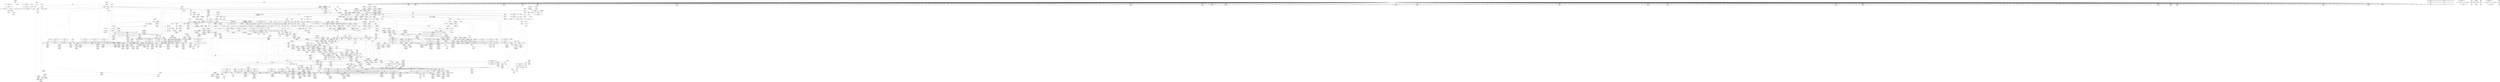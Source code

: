 digraph {
	CE0x48a6c00 [shape=record,shape=Mrecord,label="{CE0x48a6c00|_call_void_mcount()_#2|*SummSource*}"]
	CE0x4a0c920 [shape=record,shape=Mrecord,label="{CE0x4a0c920|72:_i32,_:_CRE_308,309_}"]
	CE0x48d63f0 [shape=record,shape=Mrecord,label="{CE0x48d63f0|i8*_getelementptr_inbounds_(_24_x_i8_,_24_x_i8_*_.str8,_i32_0,_i32_0)|*Constant*|*SummSource*}"]
	CE0x492df40 [shape=record,shape=Mrecord,label="{CE0x492df40|common_perm_dir_dentry:_cond|Function::common_perm_dir_dentry&Arg::cond::|*SummSource*}"]
	CE0x49c9380 [shape=record,shape=Mrecord,label="{CE0x49c9380|VOIDTB_TE:_CE_200,201_}"]
	CE0x4a0c2c0 [shape=record,shape=Mrecord,label="{CE0x4a0c2c0|72:_i32,_:_CRE_302,303_}"]
	CE0x49bf310 [shape=record,shape=Mrecord,label="{CE0x49bf310|aa_cred_profile:_entry|*SummSource*}"]
	CE0x48c65d0 [shape=record,shape=Mrecord,label="{CE0x48c65d0|_call_void_lockdep_rcu_suspicious(i8*_getelementptr_inbounds_(_24_x_i8_,_24_x_i8_*_.str8,_i32_0,_i32_0),_i32_251,_i8*_getelementptr_inbounds_(_45_x_i8_,_45_x_i8_*_.str14,_i32_0,_i32_0))_#7,_!dbg_!15492|security/apparmor/lsm.c,251}"]
	CE0x48e9d10 [shape=record,shape=Mrecord,label="{CE0x48e9d10|common_perm_create:_if.end|*SummSink*}"]
	CE0x48fb6b0 [shape=record,shape=Mrecord,label="{CE0x48fb6b0|104:_%struct.inode*,_:_CRE_148,149_}"]
	CE0x460b8a0 [shape=record,shape=Mrecord,label="{CE0x460b8a0|common_perm_create:_entry|*SummSource*}"]
	CE0x498fcc0 [shape=record,shape=Mrecord,label="{CE0x498fcc0|common_perm:_call1|security/apparmor/lsm.c,170}"]
	CE0x49c8da0 [shape=record,shape=Mrecord,label="{CE0x49c8da0|aa_cred_profile:_tmp13}"]
	CE0x48ba370 [shape=record,shape=Mrecord,label="{CE0x48ba370|i64_1|*Constant*}"]
	CE0x4a16be0 [shape=record,shape=Mrecord,label="{CE0x4a16be0|72:_i32,_:_CRE_866,867_}"]
	CE0x49af290 [shape=record,shape=Mrecord,label="{CE0x49af290|aa_cred_profile:_do.end|*SummSource*}"]
	CE0x49b4580 [shape=record,shape=Mrecord,label="{CE0x49b4580|__aa_current_profile:_tmp8|security/apparmor/include/context.h,138|*SummSink*}"]
	CE0x4a1b1d0 [shape=record,shape=Mrecord,label="{CE0x4a1b1d0|72:_i32,_:_CRE_932,933_}"]
	CE0x48f9cf0 [shape=record,shape=Mrecord,label="{CE0x48f9cf0|104:_%struct.inode*,_:_CRE_64,72_|*MultipleSource*|*LoadInst*|security/apparmor/lsm.c,253|security/apparmor/lsm.c,253}"]
	CE0x49e1e40 [shape=record,shape=Mrecord,label="{CE0x49e1e40|aa_cred_profile:_tmp20|security/apparmor/include/context.h,100|*SummSource*}"]
	CE0x496f250 [shape=record,shape=Mrecord,label="{CE0x496f250|72:_i32,_:_CRE_143,144_}"]
	CE0x48fd590 [shape=record,shape=Mrecord,label="{CE0x48fd590|104:_%struct.inode*,_:_CRE_174,175_}"]
	CE0x48c7ba0 [shape=record,shape=Mrecord,label="{CE0x48c7ba0|common_perm_create:_tmp33|security/apparmor/lsm.c,254|*SummSink*}"]
	CE0x4964310 [shape=record,shape=Mrecord,label="{CE0x4964310|common_perm_dir_dentry:_bb|*SummSink*}"]
	CE0x4a19630 [shape=record,shape=Mrecord,label="{CE0x4a19630|72:_i32,_:_CRE_906,907_}"]
	CE0x4a13ad0 [shape=record,shape=Mrecord,label="{CE0x4a13ad0|72:_i32,_:_CRE_609,610_}"]
	CE0x492ba50 [shape=record,shape=Mrecord,label="{CE0x492ba50|__aa_current_profile:_tmp5|security/apparmor/include/context.h,138|*SummSink*}"]
	CE0x496e450 [shape=record,shape=Mrecord,label="{CE0x496e450|72:_i32,_:_CRE_88,96_}"]
	CE0x4a1a0d0 [shape=record,shape=Mrecord,label="{CE0x4a1a0d0|72:_i32,_:_CRE_916,917_}"]
	CE0x48b1240 [shape=record,shape=Mrecord,label="{CE0x48b1240|apparmor_path_mkdir:_tmp1|*SummSink*}"]
	CE0x4a10090 [shape=record,shape=Mrecord,label="{CE0x4a10090|72:_i32,_:_CRE_554,555_}"]
	CE0x4a119e0 [shape=record,shape=Mrecord,label="{CE0x4a119e0|72:_i32,_:_CRE_578,579_}"]
	CE0x4a10280 [shape=record,shape=Mrecord,label="{CE0x4a10280|72:_i32,_:_CRE_556,557_}"]
	CE0x498d070 [shape=record,shape=Mrecord,label="{CE0x498d070|aa_path_perm:_flags|Function::aa_path_perm&Arg::flags::}"]
	CE0x4a05aa0 [shape=record,shape=Mrecord,label="{CE0x4a05aa0|72:_i32,_:_CRE_177,178_}"]
	CE0x48dd4c0 [shape=record,shape=Mrecord,label="{CE0x48dd4c0|mediated_filesystem:_tmp|*SummSink*}"]
	CE0x48c8ec0 [shape=record,shape=Mrecord,label="{CE0x48c8ec0|common_perm_create:_tmp35|security/apparmor/lsm.c,256|*SummSink*}"]
	CE0x4a19520 [shape=record,shape=Mrecord,label="{CE0x4a19520|72:_i32,_:_CRE_905,906_}"]
	CE0x49c0000 [shape=record,shape=Mrecord,label="{CE0x49c0000|__aa_current_profile:_call4|security/apparmor/include/context.h,138|*SummSink*}"]
	CE0x4969cc0 [shape=record,shape=Mrecord,label="{CE0x4969cc0|VOIDTB_TE:_CE_264,272_}"]
	CE0x48b8a10 [shape=record,shape=Mrecord,label="{CE0x48b8a10|common_perm:_tmp4|security/apparmor/lsm.c,169|*SummSink*}"]
	CE0x4a13690 [shape=record,shape=Mrecord,label="{CE0x4a13690|72:_i32,_:_CRE_605,606_}"]
	CE0x4a19850 [shape=record,shape=Mrecord,label="{CE0x4a19850|72:_i32,_:_CRE_908,909_}"]
	CE0x49dba70 [shape=record,shape=Mrecord,label="{CE0x49dba70|aa_cred_profile:_do.end8|*SummSink*}"]
	CE0x48d4630 [shape=record,shape=Mrecord,label="{CE0x48d4630|GLOBAL:___llvm_gcov_ctr60|Global_var:__llvm_gcov_ctr60|*SummSource*}"]
	CE0x48d5c80 [shape=record,shape=Mrecord,label="{CE0x48d5c80|_call_void_lockdep_rcu_suspicious(i8*_getelementptr_inbounds_(_24_x_i8_,_24_x_i8_*_.str8,_i32_0,_i32_0),_i32_251,_i8*_getelementptr_inbounds_(_45_x_i8_,_45_x_i8_*_.str14,_i32_0,_i32_0))_#7,_!dbg_!15492|security/apparmor/lsm.c,251|*SummSink*}"]
	CE0x491fc20 [shape=record,shape=Mrecord,label="{CE0x491fc20|104:_%struct.inode*,_:_CRE_256,264_|*MultipleSource*|*LoadInst*|security/apparmor/lsm.c,253|security/apparmor/lsm.c,253}"]
	CE0x4a08520 [shape=record,shape=Mrecord,label="{CE0x4a08520|72:_i32,_:_CRE_244,245_}"]
	CE0x4984190 [shape=record,shape=Mrecord,label="{CE0x4984190|i32_11|*Constant*|*SummSource*}"]
	CE0x4a0f700 [shape=record,shape=Mrecord,label="{CE0x4a0f700|72:_i32,_:_CRE_508,512_}"]
	CE0x48fcc10 [shape=record,shape=Mrecord,label="{CE0x48fcc10|104:_%struct.inode*,_:_CRE_166,167_}"]
	CE0x48d0600 [shape=record,shape=Mrecord,label="{CE0x48d0600|i1_true|*Constant*}"]
	CE0x48fda50 [shape=record,shape=Mrecord,label="{CE0x48fda50|104:_%struct.inode*,_:_CRE_178,179_}"]
	CE0x4982340 [shape=record,shape=Mrecord,label="{CE0x4982340|common_perm:_path|Function::common_perm&Arg::path::|*SummSink*}"]
	CE0x4a1c1c0 [shape=record,shape=Mrecord,label="{CE0x4a1c1c0|72:_i32,_:_CRE_982,983_}"]
	CE0x4a18b90 [shape=record,shape=Mrecord,label="{CE0x4a18b90|72:_i32,_:_CRE_896,897_}"]
	CE0x4951c50 [shape=record,shape=Mrecord,label="{CE0x4951c50|void_(i8*,_i32,_i64)*_asm_sideeffect_1:_09ud2_0A.pushsection___bug_table,_22a_22_0A2:_09.long_1b_-_2b,_$_0:c_-_2b_0A_09.word_$_1:c_,_0_0A_09.org_2b+$_2:c_0A.popsection_,_i,i,i,_dirflag_,_fpsr_,_flags_|*SummSource*}"]
	CE0x4993a30 [shape=record,shape=Mrecord,label="{CE0x4993a30|_call_void_mcount()_#2|*SummSource*}"]
	CE0x49ce380 [shape=record,shape=Mrecord,label="{CE0x49ce380|VOIDTB_TE:_CE_187,188_}"]
	CE0x4a15bf0 [shape=record,shape=Mrecord,label="{CE0x4a15bf0|72:_i32,_:_CRE_752,756_}"]
	CE0x498cd20 [shape=record,shape=Mrecord,label="{CE0x498cd20|aa_path_perm:_path|Function::aa_path_perm&Arg::path::|*SummSource*}"]
	CE0x4a118d0 [shape=record,shape=Mrecord,label="{CE0x4a118d0|72:_i32,_:_CRE_577,578_}"]
	CE0x4a1b830 [shape=record,shape=Mrecord,label="{CE0x4a1b830|72:_i32,_:_CRE_952,960_}"]
	CE0x49aa160 [shape=record,shape=Mrecord,label="{CE0x49aa160|i64*_getelementptr_inbounds_(_16_x_i64_,_16_x_i64_*___llvm_gcov_ctr46,_i64_0,_i64_4)|*Constant*|*SummSink*}"]
	CE0x49b70c0 [shape=record,shape=Mrecord,label="{CE0x49b70c0|i64*_getelementptr_inbounds_(_11_x_i64_,_11_x_i64_*___llvm_gcov_ctr58,_i64_0,_i64_8)|*Constant*|*SummSource*}"]
	CE0x48cac40 [shape=record,shape=Mrecord,label="{CE0x48cac40|common_perm_create:_tobool1|security/apparmor/lsm.c,251}"]
	CE0x4986af0 [shape=record,shape=Mrecord,label="{CE0x4986af0|i64*_getelementptr_inbounds_(_5_x_i64_,_5_x_i64_*___llvm_gcov_ctr57,_i64_0,_i64_0)|*Constant*}"]
	CE0x48b9020 [shape=record,shape=Mrecord,label="{CE0x48b9020|common_perm:_tmp5|security/apparmor/lsm.c,169|*SummSink*}"]
	CE0x48f88f0 [shape=record,shape=Mrecord,label="{CE0x48f88f0|i32_5|*Constant*|*SummSink*}"]
	CE0x4a1c600 [shape=record,shape=Mrecord,label="{CE0x4a1c600|72:_i32,_:_CRE_992,1000_}"]
	CE0x4a0fe70 [shape=record,shape=Mrecord,label="{CE0x4a0fe70|72:_i32,_:_CRE_552,553_}"]
	CE0x4a08c90 [shape=record,shape=Mrecord,label="{CE0x4a08c90|72:_i32,_:_CRE_251,252_}"]
	CE0x48d3cc0 [shape=record,shape=Mrecord,label="{CE0x48d3cc0|i32_0|*Constant*|*SummSource*}"]
	CE0x4921dd0 [shape=record,shape=Mrecord,label="{CE0x4921dd0|common_perm_create:_tmp29|security/apparmor/lsm.c,253|*SummSource*}"]
	CE0x49272e0 [shape=record,shape=Mrecord,label="{CE0x49272e0|_ret_i1_%lnot,_!dbg_!15473|security/apparmor/include/apparmor.h,117|*SummSource*}"]
	CE0x48fa260 [shape=record,shape=Mrecord,label="{CE0x48fa260|104:_%struct.inode*,_:_CRE_88,89_}"]
	CE0x498df20 [shape=record,shape=Mrecord,label="{CE0x498df20|_ret_i32_%call17,_!dbg_!15526|security/apparmor/file.c,307}"]
	CE0x49a94c0 [shape=record,shape=Mrecord,label="{CE0x49a94c0|__aa_current_profile:_tmp12|security/apparmor/include/context.h,138|*SummSink*}"]
	CE0x48fd200 [shape=record,shape=Mrecord,label="{CE0x48fd200|104:_%struct.inode*,_:_CRE_171,172_}"]
	CE0x4921610 [shape=record,shape=Mrecord,label="{CE0x4921610|104:_%struct.inode*,_:_CRE_316,317_}"]
	CE0x48f7a00 [shape=record,shape=Mrecord,label="{CE0x48f7a00|common_perm_create:_tmp28|security/apparmor/lsm.c,253|*SummSink*}"]
	CE0x48af4f0 [shape=record,shape=Mrecord,label="{CE0x48af4f0|_ret_%struct.task_struct*_%tmp4,_!dbg_!15471|./arch/x86/include/asm/current.h,14}"]
	CE0x4a1bfa0 [shape=record,shape=Mrecord,label="{CE0x4a1bfa0|72:_i32,_:_CRE_980,981_}"]
	CE0x48fb7e0 [shape=record,shape=Mrecord,label="{CE0x48fb7e0|104:_%struct.inode*,_:_CRE_149,150_}"]
	CE0x49c8f20 [shape=record,shape=Mrecord,label="{CE0x49c8f20|aa_cred_profile:_tmp13|*SummSource*}"]
	CE0x49162e0 [shape=record,shape=Mrecord,label="{CE0x49162e0|40:_%struct.super_block*,_:_CRE_40,48_|*MultipleSource*|security/apparmor/include/apparmor.h,117|Function::mediated_filesystem&Arg::inode::|security/apparmor/lsm.c,253}"]
	CE0x4981920 [shape=record,shape=Mrecord,label="{CE0x4981920|common_perm:_entry|*SummSource*}"]
	CE0x49c0fc0 [shape=record,shape=Mrecord,label="{CE0x49c0fc0|_ret_%struct.aa_profile*_%tmp34,_!dbg_!15510|security/apparmor/include/context.h,101|*SummSource*}"]
	CE0x4a15480 [shape=record,shape=Mrecord,label="{CE0x4a15480|72:_i32,_:_CRE_688,692_}"]
	CE0x49c95a0 [shape=record,shape=Mrecord,label="{CE0x49c95a0|VOIDTB_TE:_CE_202,203_}"]
	CE0x4a1b720 [shape=record,shape=Mrecord,label="{CE0x4a1b720|72:_i32,_:_CRE_944,952_}"]
	CE0x4987bf0 [shape=record,shape=Mrecord,label="{CE0x4987bf0|__aa_current_profile:_tmp7|security/apparmor/include/context.h,138|*SummSink*}"]
	CE0x4982f70 [shape=record,shape=Mrecord,label="{CE0x4982f70|_ret_i32_%error.0,_!dbg_!15483|security/apparmor/lsm.c,172|*SummSource*}"]
	CE0x48b7b30 [shape=record,shape=Mrecord,label="{CE0x48b7b30|common_perm_create:_do.end}"]
	CE0x492f6f0 [shape=record,shape=Mrecord,label="{CE0x492f6f0|common_perm_create:_tmp38|security/apparmor/lsm.c,257|*SummSink*}"]
	CE0x48f7310 [shape=record,shape=Mrecord,label="{CE0x48f7310|GLOBAL:___llvm_gcov_ctr57|Global_var:__llvm_gcov_ctr57|*SummSource*}"]
	CE0x49e2dd0 [shape=record,shape=Mrecord,label="{CE0x49e2dd0|aa_cred_profile:_tobool4|security/apparmor/include/context.h,100|*SummSink*}"]
	CE0x49bfe50 [shape=record,shape=Mrecord,label="{CE0x49bfe50|__aa_current_profile:_call4|security/apparmor/include/context.h,138|*SummSource*}"]
	CE0x49db900 [shape=record,shape=Mrecord,label="{CE0x49db900|aa_cred_profile:_tmp17|security/apparmor/include/context.h,100|*SummSink*}"]
	CE0x4923a00 [shape=record,shape=Mrecord,label="{CE0x4923a00|common_perm_create:_tmp31|security/apparmor/lsm.c,253|*SummSink*}"]
	CE0x49b9080 [shape=record,shape=Mrecord,label="{CE0x49b9080|__aa_current_profile:_tmp17|security/apparmor/include/context.h,138|*SummSink*}"]
	CE0x4a08a70 [shape=record,shape=Mrecord,label="{CE0x4a08a70|72:_i32,_:_CRE_249,250_}"]
	CE0x49dd840 [shape=record,shape=Mrecord,label="{CE0x49dd840|aa_cred_profile:_tmp2}"]
	CE0x48b9910 [shape=record,shape=Mrecord,label="{CE0x48b9910|i64*_getelementptr_inbounds_(_5_x_i64_,_5_x_i64_*___llvm_gcov_ctr57,_i64_0,_i64_3)|*Constant*|*SummSource*}"]
	CE0x48ff6d0 [shape=record,shape=Mrecord,label="{CE0x48ff6d0|104:_%struct.inode*,_:_CRE_202,203_}"]
	CE0x49b3eb0 [shape=record,shape=Mrecord,label="{CE0x49b3eb0|__aa_current_profile:_tmp14|security/apparmor/include/context.h,138}"]
	CE0x4a11d10 [shape=record,shape=Mrecord,label="{CE0x4a11d10|72:_i32,_:_CRE_581,582_}"]
	CE0x4a0e900 [shape=record,shape=Mrecord,label="{CE0x4a0e900|72:_i32,_:_CRE_479,480_}"]
	CE0x4983ac0 [shape=record,shape=Mrecord,label="{CE0x4983ac0|common_perm:_tmp1|*SummSink*}"]
	CE0x496e8f0 [shape=record,shape=Mrecord,label="{CE0x496e8f0|72:_i32,_:_CRE_120,128_}"]
	CE0x4a18860 [shape=record,shape=Mrecord,label="{CE0x4a18860|72:_i32,_:_CRE_893,894_}"]
	CE0x4918460 [shape=record,shape=Mrecord,label="{CE0x4918460|i64*_getelementptr_inbounds_(_2_x_i64_,_2_x_i64_*___llvm_gcov_ctr112,_i64_0,_i64_1)|*Constant*|*SummSink*}"]
	CE0x4930a10 [shape=record,shape=Mrecord,label="{CE0x4930a10|_call_void_mcount()_#2|*SummSink*}"]
	CE0x491ffc0 [shape=record,shape=Mrecord,label="{CE0x491ffc0|104:_%struct.inode*,_:_CRE_272,280_|*MultipleSource*|*LoadInst*|security/apparmor/lsm.c,253|security/apparmor/lsm.c,253}"]
	CE0x49cbea0 [shape=record,shape=Mrecord,label="{CE0x49cbea0|i32_22|*Constant*}"]
	CE0x48ee0a0 [shape=record,shape=Mrecord,label="{CE0x48ee0a0|common_perm_create:_do.body}"]
	CE0x496c2f0 [shape=record,shape=Mrecord,label="{CE0x496c2f0|aa_cred_profile:_profile11|security/apparmor/include/context.h,101}"]
	CE0x48ba5d0 [shape=record,shape=Mrecord,label="{CE0x48ba5d0|common_perm_create:_tmp1|*SummSource*}"]
	CE0x48e1220 [shape=record,shape=Mrecord,label="{CE0x48e1220|common_perm_create:_tmp26|security/apparmor/lsm.c,253|*SummSink*}"]
	CE0x48c9970 [shape=record,shape=Mrecord,label="{CE0x48c9970|i64*_getelementptr_inbounds_(_17_x_i64_,_17_x_i64_*___llvm_gcov_ctr60,_i64_0,_i64_1)|*Constant*|*SummSink*}"]
	CE0x4989210 [shape=record,shape=Mrecord,label="{CE0x4989210|GLOBAL:___llvm_gcov_ctr57|Global_var:__llvm_gcov_ctr57|*SummSink*}"]
	CE0x48eba10 [shape=record,shape=Mrecord,label="{CE0x48eba10|aa_cred_profile:_do.body5}"]
	CE0x4a18310 [shape=record,shape=Mrecord,label="{CE0x4a18310|72:_i32,_:_CRE_888,889_}"]
	CE0x48b45d0 [shape=record,shape=Mrecord,label="{CE0x48b45d0|common_perm_create:_mask|Function::common_perm_create&Arg::mask::|*SummSink*}"]
	CE0x49ab300 [shape=record,shape=Mrecord,label="{CE0x49ab300|__aa_current_profile:_tmp1|*SummSource*}"]
	CE0x48f7480 [shape=record,shape=Mrecord,label="{CE0x48f7480|i64*_getelementptr_inbounds_(_5_x_i64_,_5_x_i64_*___llvm_gcov_ctr57,_i64_0,_i64_3)|*Constant*|*SummSink*}"]
	CE0x48e91b0 [shape=record,shape=Mrecord,label="{CE0x48e91b0|get_current:_tmp2}"]
	CE0x494e770 [shape=record,shape=Mrecord,label="{CE0x494e770|aa_cred_profile:_tmp21|security/apparmor/include/context.h,100|*SummSink*}"]
	CE0x48f86b0 [shape=record,shape=Mrecord,label="{CE0x48f86b0|i32_5|*Constant*|*SummSource*}"]
	CE0x492c360 [shape=record,shape=Mrecord,label="{CE0x492c360|__aa_current_profile:_if.then|*SummSource*}"]
	CE0x48f91c0 [shape=record,shape=Mrecord,label="{CE0x48f91c0|104:_%struct.inode*,_:_CRE_16,24_|*MultipleSource*|*LoadInst*|security/apparmor/lsm.c,253|security/apparmor/lsm.c,253}"]
	CE0x496f030 [shape=record,shape=Mrecord,label="{CE0x496f030|72:_i32,_:_CRE_141,142_}"]
	CE0x4930090 [shape=record,shape=Mrecord,label="{CE0x4930090|i64*_getelementptr_inbounds_(_2_x_i64_,_2_x_i64_*___llvm_gcov_ctr112,_i64_0,_i64_0)|*Constant*|*SummSink*}"]
	CE0x48fb2f0 [shape=record,shape=Mrecord,label="{CE0x48fb2f0|104:_%struct.inode*,_:_CRE_145,146_}"]
	CE0x4969850 [shape=record,shape=Mrecord,label="{CE0x4969850|VOIDTB_TE:_CE_232,240_}"]
	CE0x494ee20 [shape=record,shape=Mrecord,label="{CE0x494ee20|_call_void_asm_sideeffect_1:_09ud2_0A.pushsection___bug_table,_22a_22_0A2:_09.long_1b_-_2b,_$_0:c_-_2b_0A_09.word_$_1:c_,_0_0A_09.org_2b+$_2:c_0A.popsection_,_i,i,i,_dirflag_,_fpsr_,_flags_(i8*_getelementptr_inbounds_(_36_x_i8_,_36_x_i8_*_.str12,_i32_0,_i32_0),_i32_100,_i64_12)_#2,_!dbg_!15490,_!srcloc_!15493|security/apparmor/include/context.h,100|*SummSink*}"]
	CE0x4a18ec0 [shape=record,shape=Mrecord,label="{CE0x4a18ec0|72:_i32,_:_CRE_899,900_}"]
	CE0x48fdb80 [shape=record,shape=Mrecord,label="{CE0x48fdb80|104:_%struct.inode*,_:_CRE_179,180_}"]
	CE0x4998270 [shape=record,shape=Mrecord,label="{CE0x4998270|i64_-2147483648|*Constant*}"]
	CE0x4973f10 [shape=record,shape=Mrecord,label="{CE0x4973f10|VOIDTB_TE:_CE_216,217_}"]
	CE0x48dfd60 [shape=record,shape=Mrecord,label="{CE0x48dfd60|common_perm:_tmp2|security/apparmor/lsm.c,169|*SummSource*}"]
	CE0x49815c0 [shape=record,shape=Mrecord,label="{CE0x49815c0|GLOBAL:_common_perm|*Constant*|*SummSource*}"]
	CE0x49ddfb0 [shape=record,shape=Mrecord,label="{CE0x49ddfb0|aa_cred_profile:_lnot2|security/apparmor/include/context.h,100|*SummSource*}"]
	CE0x48b5810 [shape=record,shape=Mrecord,label="{CE0x48b5810|common_perm_create:_tobool|security/apparmor/lsm.c,251|*SummSource*}"]
	CE0x49ab0a0 [shape=record,shape=Mrecord,label="{CE0x49ab0a0|aa_cred_profile:_tmp7|security/apparmor/include/context.h,100|*SummSink*}"]
	CE0x4a1b610 [shape=record,shape=Mrecord,label="{CE0x4a1b610|72:_i32,_:_CRE_936,944_}"]
	CE0x4924270 [shape=record,shape=Mrecord,label="{CE0x4924270|i32_10|*Constant*}"]
	CE0x4a17fe0 [shape=record,shape=Mrecord,label="{CE0x4a17fe0|72:_i32,_:_CRE_885,886_}"]
	CE0x48cde90 [shape=record,shape=Mrecord,label="{CE0x48cde90|i64_2|*Constant*|*SummSource*}"]
	CE0x48e9e40 [shape=record,shape=Mrecord,label="{CE0x48e9e40|common_perm_create:_if.end9}"]
	CE0x4a19c90 [shape=record,shape=Mrecord,label="{CE0x4a19c90|72:_i32,_:_CRE_912,913_}"]
	CE0x48b1e60 [shape=record,shape=Mrecord,label="{CE0x48b1e60|apparmor_path_mkdir:_dentry|Function::apparmor_path_mkdir&Arg::dentry::|*SummSource*}"]
	CE0x4994cb0 [shape=record,shape=Mrecord,label="{CE0x4994cb0|0:_%struct.vfsmount*,_8:_%struct.dentry*,_:_SCMRE_0,8_|*MultipleSource*|security/apparmor/lsm.c, 189|security/apparmor/lsm.c,189}"]
	CE0x48e8030 [shape=record,shape=Mrecord,label="{CE0x48e8030|0:_%struct.vfsmount*,_8:_%struct.dentry*,_:_CRE_0,8_|*MultipleSource*|Function::common_perm_create&Arg::dir::|Function::apparmor_path_mkdir&Arg::dir::|security/apparmor/lsm.c,253}"]
	CE0x48c6d30 [shape=record,shape=Mrecord,label="{CE0x48c6d30|i8_1|*Constant*|*SummSink*}"]
	CE0x48ffdf0 [shape=record,shape=Mrecord,label="{CE0x48ffdf0|104:_%struct.inode*,_:_CRE_208,209_}"]
	CE0x4a04cd0 [shape=record,shape=Mrecord,label="{CE0x4a04cd0|72:_i32,_:_CRE_164,165_}"]
	CE0x48d9c30 [shape=record,shape=Mrecord,label="{CE0x48d9c30|aa_cred_profile:_tmp9|security/apparmor/include/context.h,100|*SummSink*}"]
	CE0x49969c0 [shape=record,shape=Mrecord,label="{CE0x49969c0|common_perm_dir_dentry:_tmp2|*SummSource*}"]
	CE0x48ec550 [shape=record,shape=Mrecord,label="{CE0x48ec550|mediated_filesystem:_entry|*SummSink*}"]
	CE0x49cdd80 [shape=record,shape=Mrecord,label="{CE0x49cdd80|aa_cred_profile:_lor.end}"]
	CE0x492f8c0 [shape=record,shape=Mrecord,label="{CE0x492f8c0|common_perm_create:_tmp38|security/apparmor/lsm.c,257}"]
	CE0x48ff930 [shape=record,shape=Mrecord,label="{CE0x48ff930|104:_%struct.inode*,_:_CRE_204,205_}"]
	CE0x48d9f20 [shape=record,shape=Mrecord,label="{CE0x48d9f20|mediated_filesystem:_tmp2}"]
	CE0x49bb900 [shape=record,shape=Mrecord,label="{CE0x49bb900|get_current:_tmp}"]
	CE0x49d9b80 [shape=record,shape=Mrecord,label="{CE0x49d9b80|aa_cred_profile:_tmp19|security/apparmor/include/context.h,100|*SummSource*}"]
	CE0x451b9d0 [shape=record,shape=Mrecord,label="{CE0x451b9d0|GLOBAL:_common_perm_create|*Constant*|*SummSource*}"]
	CE0x4637fc0 [shape=record,shape=Mrecord,label="{CE0x4637fc0|i32_4|*Constant*}"]
	CE0x496e050 [shape=record,shape=Mrecord,label="{CE0x496e050|72:_i32,_:_CRE_64,72_}"]
	CE0x48dc8f0 [shape=record,shape=Mrecord,label="{CE0x48dc8f0|i32_8|*Constant*|*SummSink*}"]
	CE0x48c0b80 [shape=record,shape=Mrecord,label="{CE0x48c0b80|common_perm_create:_if.end}"]
	CE0x48e82d0 [shape=record,shape=Mrecord,label="{CE0x48e82d0|common_perm_create:_tmp22|*LoadInst*|security/apparmor/lsm.c,253|*SummSource*}"]
	CE0x48f84f0 [shape=record,shape=Mrecord,label="{CE0x48f84f0|i32_5|*Constant*}"]
	CE0x4a0e1c0 [shape=record,shape=Mrecord,label="{CE0x4a0e1c0|72:_i32,_:_CRE_472,473_}"]
	CE0x49acc30 [shape=record,shape=Mrecord,label="{CE0x49acc30|__aa_current_profile:_tmp8|security/apparmor/include/context.h,138}"]
	CE0x4a104a0 [shape=record,shape=Mrecord,label="{CE0x4a104a0|72:_i32,_:_CRE_558,559_}"]
	CE0x4a117c0 [shape=record,shape=Mrecord,label="{CE0x4a117c0|72:_i32,_:_CRE_576,577_}"]
	CE0x4a0cf80 [shape=record,shape=Mrecord,label="{CE0x4a0cf80|72:_i32,_:_CRE_328,336_}"]
	CE0x48cff40 [shape=record,shape=Mrecord,label="{CE0x48cff40|i64_5|*Constant*|*SummSink*}"]
	CE0x48e7b50 [shape=record,shape=Mrecord,label="{CE0x48e7b50|common_perm_create:_mnt|security/apparmor/lsm.c,253|*SummSource*}"]
	CE0x4929960 [shape=record,shape=Mrecord,label="{CE0x4929960|VOIDTB_TE:_CE_8,12_}"]
	CE0x4a16690 [shape=record,shape=Mrecord,label="{CE0x4a16690|72:_i32,_:_CRE_840,848_}"]
	CE0x49aeba0 [shape=record,shape=Mrecord,label="{CE0x49aeba0|__aa_current_profile:_land.lhs.true2}"]
	CE0x48fe630 [shape=record,shape=Mrecord,label="{CE0x48fe630|104:_%struct.inode*,_:_CRE_188,189_}"]
	CE0x49cdf40 [shape=record,shape=Mrecord,label="{CE0x49cdf40|VOIDTB_TE:_CE_183,184_}"]
	CE0x494fbc0 [shape=record,shape=Mrecord,label="{CE0x494fbc0|i64*_getelementptr_inbounds_(_16_x_i64_,_16_x_i64_*___llvm_gcov_ctr46,_i64_0,_i64_10)|*Constant*|*SummSink*}"]
	CE0x48da160 [shape=record,shape=Mrecord,label="{CE0x48da160|i32_0|*Constant*}"]
	CE0x4985160 [shape=record,shape=Mrecord,label="{CE0x4985160|_call_void_mcount()_#2|*SummSink*}"]
	CE0x4974020 [shape=record,shape=Mrecord,label="{CE0x4974020|VOIDTB_TE:_CE_217,218_}"]
	CE0x4920cf0 [shape=record,shape=Mrecord,label="{CE0x4920cf0|104:_%struct.inode*,_:_CRE_308,309_}"]
	CE0x48ebe90 [shape=record,shape=Mrecord,label="{CE0x48ebe90|i64*_getelementptr_inbounds_(_17_x_i64_,_17_x_i64_*___llvm_gcov_ctr60,_i64_0,_i64_0)|*Constant*}"]
	CE0x48e1c00 [shape=record,shape=Mrecord,label="{CE0x48e1c00|i8*_getelementptr_inbounds_(_45_x_i8_,_45_x_i8_*_.str14,_i32_0,_i32_0)|*Constant*}"]
	CE0x49b6590 [shape=record,shape=Mrecord,label="{CE0x49b6590|i1_true|*Constant*}"]
	CE0x4a0f4b0 [shape=record,shape=Mrecord,label="{CE0x4a0f4b0|72:_i32,_:_CRE_500,504_}"]
	CE0x49bc4c0 [shape=record,shape=Mrecord,label="{CE0x49bc4c0|aa_cred_profile:_tmp5|security/apparmor/include/context.h,99}"]
	CE0x4996950 [shape=record,shape=Mrecord,label="{CE0x4996950|common_perm_dir_dentry:_tmp2}"]
	CE0x4a109f0 [shape=record,shape=Mrecord,label="{CE0x4a109f0|72:_i32,_:_CRE_563,564_}"]
	CE0x4a09d90 [shape=record,shape=Mrecord,label="{CE0x4a09d90|72:_i32,_:_CRE_267,268_}"]
	CE0x48ad850 [shape=record,shape=Mrecord,label="{CE0x48ad850|apparmor_path_mkdir:_entry|*SummSource*}"]
	CE0x48d01b0 [shape=record,shape=Mrecord,label="{CE0x48d01b0|i64_4|*Constant*|*SummSource*}"]
	CE0x4922430 [shape=record,shape=Mrecord,label="{CE0x4922430|common_perm_create:_tmp30|security/apparmor/lsm.c,253|*SummSink*}"]
	CE0x48e5390 [shape=record,shape=Mrecord,label="{CE0x48e5390|common_perm_dir_dentry:_entry}"]
	CE0x4995eb0 [shape=record,shape=Mrecord,label="{CE0x4995eb0|common_perm_dir_dentry:_dentry2|security/apparmor/lsm.c,189|*SummSink*}"]
	CE0x49848e0 [shape=record,shape=Mrecord,label="{CE0x49848e0|i64_1|*Constant*}"]
	CE0x49cd750 [shape=record,shape=Mrecord,label="{CE0x49cd750|aa_cred_profile:_conv|security/apparmor/include/context.h,100|*SummSink*}"]
	CE0x4a11f30 [shape=record,shape=Mrecord,label="{CE0x4a11f30|72:_i32,_:_CRE_583,584_}"]
	CE0x4992a40 [shape=record,shape=Mrecord,label="{CE0x4992a40|i64*_getelementptr_inbounds_(_2_x_i64_,_2_x_i64_*___llvm_gcov_ctr56,_i64_0,_i64_1)|*Constant*|*SummSink*}"]
	CE0x48f97d0 [shape=record,shape=Mrecord,label="{CE0x48f97d0|104:_%struct.inode*,_:_CRE_40,48_|*MultipleSource*|*LoadInst*|security/apparmor/lsm.c,253|security/apparmor/lsm.c,253}"]
	CE0x49bad10 [shape=record,shape=Mrecord,label="{CE0x49bad10|__aa_current_profile:_tmp18|security/apparmor/include/context.h,138|*SummSink*}"]
	CE0x4983fc0 [shape=record,shape=Mrecord,label="{CE0x4983fc0|i32_11|*Constant*}"]
	CE0x4a127b0 [shape=record,shape=Mrecord,label="{CE0x4a127b0|72:_i32,_:_CRE_591,592_}"]
	CE0x4993570 [shape=record,shape=Mrecord,label="{CE0x4993570|common_perm_dir_dentry:_tmp3|*SummSource*}"]
	CE0x49d8440 [shape=record,shape=Mrecord,label="{CE0x49d8440|aa_cred_profile:_tmp2|*SummSink*}"]
	CE0x48e2070 [shape=record,shape=Mrecord,label="{CE0x48e2070|get_current:_entry}"]
	CE0x48d4150 [shape=record,shape=Mrecord,label="{CE0x48d4150|common_perm_create:_tobool|security/apparmor/lsm.c,251|*SummSink*}"]
	CE0x4966e20 [shape=record,shape=Mrecord,label="{CE0x4966e20|aa_cred_profile:_tmp31|security/apparmor/include/context.h,100|*SummSource*}"]
	CE0x496ae40 [shape=record,shape=Mrecord,label="{CE0x496ae40|VOIDTB_TE:_CE_316,317_}"]
	CE0x49b52f0 [shape=record,shape=Mrecord,label="{CE0x49b52f0|__aa_current_profile:_tmp9|security/apparmor/include/context.h,138|*SummSink*}"]
	CE0x4a126a0 [shape=record,shape=Mrecord,label="{CE0x4a126a0|72:_i32,_:_CRE_590,591_}"]
	CE0x48ecec0 [shape=record,shape=Mrecord,label="{CE0x48ecec0|common_perm_create:_tmp11|security/apparmor/lsm.c,251|*SummSink*}"]
	CE0x49c8b30 [shape=record,shape=Mrecord,label="{CE0x49c8b30|VOIDTB_TE:_CE_181,182_}"]
	CE0x49cce50 [shape=record,shape=Mrecord,label="{CE0x49cce50|GLOBAL:_llvm.expect.i64|*Constant*|*SummSource*}"]
	CE0x49c43a0 [shape=record,shape=Mrecord,label="{CE0x49c43a0|aa_cred_profile:_tmp10|security/apparmor/include/context.h,100|*SummSource*}"]
	CE0x49daf90 [shape=record,shape=Mrecord,label="{CE0x49daf90|VOIDTB_TE:_CE_159,160_}"]
	CE0x48f9580 [shape=record,shape=Mrecord,label="{CE0x48f9580|104:_%struct.inode*,_:_CRE_24,40_|*MultipleSource*|*LoadInst*|security/apparmor/lsm.c,253|security/apparmor/lsm.c,253}"]
	CE0x4a18970 [shape=record,shape=Mrecord,label="{CE0x4a18970|72:_i32,_:_CRE_894,895_}"]
	CE0x48b80f0 [shape=record,shape=Mrecord,label="{CE0x48b80f0|common_perm_create:_if.then8|*SummSink*}"]
	CE0x4991b80 [shape=record,shape=Mrecord,label="{CE0x4991b80|mediated_filesystem:_lnot|security/apparmor/include/apparmor.h,117|*SummSink*}"]
	CE0x49b5220 [shape=record,shape=Mrecord,label="{CE0x49b5220|__aa_current_profile:_tmp9|security/apparmor/include/context.h,138|*SummSource*}"]
	CE0x48dfdd0 [shape=record,shape=Mrecord,label="{CE0x48dfdd0|common_perm:_tmp2|security/apparmor/lsm.c,169|*SummSink*}"]
	CE0x49a8890 [shape=record,shape=Mrecord,label="{CE0x49a8890|__aa_current_profile:_tmp2|*SummSink*}"]
	CE0x4929470 [shape=record,shape=Mrecord,label="{CE0x4929470|i64*_getelementptr_inbounds_(_11_x_i64_,_11_x_i64_*___llvm_gcov_ctr58,_i64_0,_i64_6)|*Constant*}"]
	CE0x49824b0 [shape=record,shape=Mrecord,label="{CE0x49824b0|common_perm:_mask|Function::common_perm&Arg::mask::}"]
	CE0x48ce510 [shape=record,shape=Mrecord,label="{CE0x48ce510|_call_void_mcount()_#2|*SummSink*}"]
	CE0x4a156a0 [shape=record,shape=Mrecord,label="{CE0x4a156a0|72:_i32,_:_CRE_704,712_}"]
	CE0x48b5490 [shape=record,shape=Mrecord,label="{CE0x48b5490|apparmor_path_mkdir:_tmp3}"]
	CE0x48ca4a0 [shape=record,shape=Mrecord,label="{CE0x48ca4a0|common_perm_create:_tmp7|security/apparmor/lsm.c,251|*SummSource*}"]
	CE0x4a14e20 [shape=record,shape=Mrecord,label="{CE0x4a14e20|72:_i32,_:_CRE_648,656_}"]
	CE0x48e7910 [shape=record,shape=Mrecord,label="{CE0x48e7910|common_perm_create:_tmp22|*LoadInst*|security/apparmor/lsm.c,253}"]
	CE0x49cada0 [shape=record,shape=Mrecord,label="{CE0x49cada0|aa_cred_profile:_tobool1|security/apparmor/include/context.h,100|*SummSink*}"]
	CE0x4a116b0 [shape=record,shape=Mrecord,label="{CE0x4a116b0|72:_i32,_:_CRE_575,576_}"]
	CE0x48f8f40 [shape=record,shape=Mrecord,label="{CE0x48f8f40|104:_%struct.inode*,_:_CRE_0,4_|*MultipleSource*|*LoadInst*|security/apparmor/lsm.c,253|security/apparmor/lsm.c,253}"]
	CE0x4a1b0c0 [shape=record,shape=Mrecord,label="{CE0x4a1b0c0|72:_i32,_:_CRE_931,932_}"]
	CE0x48fdde0 [shape=record,shape=Mrecord,label="{CE0x48fdde0|104:_%struct.inode*,_:_CRE_181,182_}"]
	CE0x49b20a0 [shape=record,shape=Mrecord,label="{CE0x49b20a0|__aa_current_profile:_do.body|*SummSource*}"]
	CE0x4a17cb0 [shape=record,shape=Mrecord,label="{CE0x4a17cb0|72:_i32,_:_CRE_882,883_}"]
	CE0x4a0d2e0 [shape=record,shape=Mrecord,label="{CE0x4a0d2e0|72:_i32,_:_CRE_352,360_}"]
	CE0x48e48f0 [shape=record,shape=Mrecord,label="{CE0x48e48f0|GLOBAL:_common_perm_dir_dentry|*Constant*}"]
	CE0x4989470 [shape=record,shape=Mrecord,label="{CE0x4989470|common_perm:_mode|security/apparmor/lsm.c,169|*SummSink*}"]
	CE0x48e5b30 [shape=record,shape=Mrecord,label="{CE0x48e5b30|i64_4|*Constant*}"]
	CE0x4a06dc0 [shape=record,shape=Mrecord,label="{CE0x4a06dc0|72:_i32,_:_CRE_195,196_}"]
	CE0x48d3790 [shape=record,shape=Mrecord,label="{CE0x48d3790|mediated_filesystem:_bb}"]
	CE0x492d2b0 [shape=record,shape=Mrecord,label="{CE0x492d2b0|common_perm_dir_dentry:_dentry|Function::common_perm_dir_dentry&Arg::dentry::}"]
	CE0x48ebf80 [shape=record,shape=Mrecord,label="{CE0x48ebf80|i64*_getelementptr_inbounds_(_17_x_i64_,_17_x_i64_*___llvm_gcov_ctr60,_i64_0,_i64_0)|*Constant*|*SummSource*}"]
	CE0x49cdc60 [shape=record,shape=Mrecord,label="{CE0x49cdc60|aa_cred_profile:_do.cond|*SummSource*}"]
	CE0x49a8be0 [shape=record,shape=Mrecord,label="{CE0x49a8be0|aa_cred_profile:_if.then|*SummSource*}"]
	CE0x49c8080 [shape=record,shape=Mrecord,label="{CE0x49c8080|aa_cred_profile:_lnot|security/apparmor/include/context.h,100}"]
	CE0x4a0ec30 [shape=record,shape=Mrecord,label="{CE0x4a0ec30|72:_i32,_:_CRE_482,483_}"]
	CE0x49e0b30 [shape=record,shape=Mrecord,label="{CE0x49e0b30|i64*_getelementptr_inbounds_(_16_x_i64_,_16_x_i64_*___llvm_gcov_ctr46,_i64_0,_i64_8)|*Constant*|*SummSource*}"]
	CE0x4a091e0 [shape=record,shape=Mrecord,label="{CE0x4a091e0|72:_i32,_:_CRE_256,257_}"]
	CE0x48bd2c0 [shape=record,shape=Mrecord,label="{CE0x48bd2c0|apparmor_path_mkdir:_bb|*SummSink*}"]
	CE0x48e8860 [shape=record,shape=Mrecord,label="{CE0x48e8860|common_perm_create:_tmp17|security/apparmor/lsm.c,251}"]
	CE0x49315d0 [shape=record,shape=Mrecord,label="{CE0x49315d0|i64*_getelementptr_inbounds_(_2_x_i64_,_2_x_i64_*___llvm_gcov_ctr56,_i64_0,_i64_0)|*Constant*}"]
	CE0x4988d90 [shape=record,shape=Mrecord,label="{CE0x4988d90|__aa_current_profile:_call|security/apparmor/include/context.h,138|*SummSink*}"]
	CE0x492d5f0 [shape=record,shape=Mrecord,label="{CE0x492d5f0|common_perm_dir_dentry:_dentry|Function::common_perm_dir_dentry&Arg::dentry::|*SummSink*}"]
	CE0x48d02c0 [shape=record,shape=Mrecord,label="{CE0x48d02c0|i64_4|*Constant*|*SummSink*}"]
	CE0x49ace60 [shape=record,shape=Mrecord,label="{CE0x49ace60|aa_cred_profile:_tmp}"]
	CE0x48e9b90 [shape=record,shape=Mrecord,label="{CE0x48e9b90|mediated_filesystem:_bb|*SummSink*}"]
	CE0x49a91a0 [shape=record,shape=Mrecord,label="{CE0x49a91a0|__aa_current_profile:_tmp12|security/apparmor/include/context.h,138}"]
	CE0x4923890 [shape=record,shape=Mrecord,label="{CE0x4923890|common_perm_create:_tmp31|security/apparmor/lsm.c,253|*SummSource*}"]
	CE0x49bf790 [shape=record,shape=Mrecord,label="{CE0x49bf790|__aa_current_profile:_tmp21|security/apparmor/include/context.h,138}"]
	CE0x48ede20 [shape=record,shape=Mrecord,label="{CE0x48ede20|aa_cred_profile:_do.body|*SummSource*}"]
	CE0x4a06320 [shape=record,shape=Mrecord,label="{CE0x4a06320|72:_i32,_:_CRE_185,186_}"]
	CE0x49835a0 [shape=record,shape=Mrecord,label="{CE0x49835a0|common_perm:_if.then|*SummSource*}"]
	CE0x48fc9b0 [shape=record,shape=Mrecord,label="{CE0x48fc9b0|104:_%struct.inode*,_:_CRE_164,165_}"]
	CE0x4a05ff0 [shape=record,shape=Mrecord,label="{CE0x4a05ff0|72:_i32,_:_CRE_182,183_}"]
	CE0x49babb0 [shape=record,shape=Mrecord,label="{CE0x49babb0|__aa_current_profile:_tmp18|security/apparmor/include/context.h,138|*SummSource*}"]
	CE0x48fdf10 [shape=record,shape=Mrecord,label="{CE0x48fdf10|104:_%struct.inode*,_:_CRE_182,183_}"]
	CE0x4a158c0 [shape=record,shape=Mrecord,label="{CE0x4a158c0|72:_i32,_:_CRE_728,736_}"]
	CE0x4a0e6e0 [shape=record,shape=Mrecord,label="{CE0x4a0e6e0|72:_i32,_:_CRE_477,478_}"]
	CE0x49be420 [shape=record,shape=Mrecord,label="{CE0x49be420|__aa_current_profile:_call3|security/apparmor/include/context.h,138}"]
	CE0x4a169c0 [shape=record,shape=Mrecord,label="{CE0x4a169c0|72:_i32,_:_CRE_864,865_}"]
	CE0x492e9c0 [shape=record,shape=Mrecord,label="{CE0x492e9c0|common_perm_create:_retval.0|*SummSink*}"]
	CE0x49d83d0 [shape=record,shape=Mrecord,label="{CE0x49d83d0|aa_cred_profile:_tmp2|*SummSource*}"]
	CE0x4929e90 [shape=record,shape=Mrecord,label="{CE0x4929e90|i64*_getelementptr_inbounds_(_11_x_i64_,_11_x_i64_*___llvm_gcov_ctr58,_i64_0,_i64_1)|*Constant*|*SummSink*}"]
	CE0x4969740 [shape=record,shape=Mrecord,label="{CE0x4969740|VOIDTB_TE:_CE_224,232_}"]
	CE0x48d41c0 [shape=record,shape=Mrecord,label="{CE0x48d41c0|common_perm_create:_tmp4|security/apparmor/lsm.c,251|*SummSink*}"]
	CE0x49da300 [shape=record,shape=Mrecord,label="{CE0x49da300|i64*_getelementptr_inbounds_(_16_x_i64_,_16_x_i64_*___llvm_gcov_ctr46,_i64_0,_i64_14)|*Constant*}"]
	CE0x4a1ba80 [shape=record,shape=Mrecord,label="{CE0x4a1ba80|72:_i32,_:_CRE_968,976_}"]
	CE0x48c7160 [shape=record,shape=Mrecord,label="{CE0x48c7160|common_perm_create:_return|*SummSource*}"]
	CE0x49d7560 [shape=record,shape=Mrecord,label="{CE0x49d7560|aa_cred_profile:_lnot.ext|security/apparmor/include/context.h,100|*SummSource*}"]
	CE0x4980cc0 [shape=record,shape=Mrecord,label="{CE0x4980cc0|mediated_filesystem:_tmp5|security/apparmor/include/apparmor.h,117}"]
	CE0x4a05770 [shape=record,shape=Mrecord,label="{CE0x4a05770|72:_i32,_:_CRE_174,175_}"]
	CE0x48da370 [shape=record,shape=Mrecord,label="{CE0x48da370|get_current:_tmp|*SummSource*}"]
	CE0x496e650 [shape=record,shape=Mrecord,label="{CE0x496e650|72:_i32,_:_CRE_104,112_}"]
	CE0x4a08da0 [shape=record,shape=Mrecord,label="{CE0x4a08da0|72:_i32,_:_CRE_252,253_}"]
	CE0x49e1eb0 [shape=record,shape=Mrecord,label="{CE0x49e1eb0|aa_cred_profile:_tmp20|security/apparmor/include/context.h,100|*SummSink*}"]
	CE0x4983da0 [shape=record,shape=Mrecord,label="{CE0x4983da0|aa_cred_profile:_bb|*SummSource*}"]
	CE0x4a0de90 [shape=record,shape=Mrecord,label="{CE0x4a0de90|72:_i32,_:_CRE_448,456_}"]
	CE0x49d96c0 [shape=record,shape=Mrecord,label="{CE0x49d96c0|aa_cred_profile:_tmp18|security/apparmor/include/context.h,100|*SummSink*}"]
	CE0x4a05ee0 [shape=record,shape=Mrecord,label="{CE0x4a05ee0|72:_i32,_:_CRE_181,182_}"]
	CE0x4a0bf90 [shape=record,shape=Mrecord,label="{CE0x4a0bf90|72:_i32,_:_CRE_299,300_}"]
	CE0x48b8d70 [shape=record,shape=Mrecord,label="{CE0x48b8d70|common_perm:_tmp5|security/apparmor/lsm.c,169}"]
	CE0x49d8940 [shape=record,shape=Mrecord,label="{CE0x49d8940|VOIDTB_TE:_CE_148,149_}"]
	CE0x49cd0b0 [shape=record,shape=Mrecord,label="{CE0x49cd0b0|aa_cred_profile:_expval|security/apparmor/include/context.h,100|*SummSink*}"]
	CE0x49ac5a0 [shape=record,shape=Mrecord,label="{CE0x49ac5a0|i64*_getelementptr_inbounds_(_16_x_i64_,_16_x_i64_*___llvm_gcov_ctr46,_i64_0,_i64_4)|*Constant*|*SummSource*}"]
	CE0x48d4b60 [shape=record,shape=Mrecord,label="{CE0x48d4b60|common_perm_create:_land.lhs.true2}"]
	CE0x48ee3c0 [shape=record,shape=Mrecord,label="{CE0x48ee3c0|i64*_getelementptr_inbounds_(_2_x_i64_,_2_x_i64_*___llvm_gcov_ctr112,_i64_0,_i64_0)|*Constant*|*SummSource*}"]
	CE0x49bd3f0 [shape=record,shape=Mrecord,label="{CE0x49bd3f0|aa_cred_profile:_do.end10|*SummSink*}"]
	CE0x49a8b10 [shape=record,shape=Mrecord,label="{CE0x49a8b10|aa_cred_profile:_if.then}"]
	CE0x4a14020 [shape=record,shape=Mrecord,label="{CE0x4a14020|72:_i32,_:_CRE_614,615_}"]
	CE0x48afdd0 [shape=record,shape=Mrecord,label="{CE0x48afdd0|common_perm_create:_tmp1|*SummSink*}"]
	CE0x48a6240 [shape=record,shape=Mrecord,label="{CE0x48a6240|common_perm_create:_tmp2|*SummSink*}"]
	CE0x49e1510 [shape=record,shape=Mrecord,label="{CE0x49e1510|VOIDTB_TE:_CE_192,193_}"]
	CE0x48b6930 [shape=record,shape=Mrecord,label="{CE0x48b6930|apparmor_path_mkdir:_call|security/apparmor/lsm.c,267|*SummSink*}"]
	CE0x49b5c50 [shape=record,shape=Mrecord,label="{CE0x49b5c50|VOIDTB_TE:_CE_163,164_}"]
	CE0x49db4c0 [shape=record,shape=Mrecord,label="{CE0x49db4c0|aa_cred_profile:_tmp16|security/apparmor/include/context.h,100|*SummSink*}"]
	CE0x4973be0 [shape=record,shape=Mrecord,label="{CE0x4973be0|VOIDTB_TE:_CE_213,214_}"]
	CE0x48d73c0 [shape=record,shape=Mrecord,label="{CE0x48d73c0|i32_251|*Constant*|*SummSource*}"]
	CE0x49b0ef0 [shape=record,shape=Mrecord,label="{CE0x49b0ef0|__aa_current_profile:_bb}"]
	CE0x48e21f0 [shape=record,shape=Mrecord,label="{CE0x48e21f0|common_perm_create:_tmp18|security/apparmor/lsm.c,251|*SummSource*}"]
	CE0x48cdd10 [shape=record,shape=Mrecord,label="{CE0x48cdd10|i64_11|*Constant*}"]
	CE0x4986b90 [shape=record,shape=Mrecord,label="{CE0x4986b90|i64*_getelementptr_inbounds_(_5_x_i64_,_5_x_i64_*___llvm_gcov_ctr57,_i64_0,_i64_0)|*Constant*|*SummSource*}"]
	CE0x4993490 [shape=record,shape=Mrecord,label="{CE0x4993490|common_perm_dir_dentry:_tmp3}"]
	CE0x49d87e0 [shape=record,shape=Mrecord,label="{CE0x49d87e0|VOIDTB_TE:_CE_146,147_}"]
	CE0x4a06ba0 [shape=record,shape=Mrecord,label="{CE0x4a06ba0|72:_i32,_:_CRE_193,194_}"]
	CE0x491e330 [shape=record,shape=Mrecord,label="{CE0x491e330|get_current:_tmp}"]
	CE0x48bbd90 [shape=record,shape=Mrecord,label="{CE0x48bbd90|common_perm_create:_tmp4|security/apparmor/lsm.c,251|*SummSource*}"]
	CE0x48d6d90 [shape=record,shape=Mrecord,label="{CE0x48d6d90|GLOBAL:_lockdep_rcu_suspicious|*Constant*|*SummSource*}"]
	CE0x4950cb0 [shape=record,shape=Mrecord,label="{CE0x4950cb0|aa_cred_profile:_tmp24|security/apparmor/include/context.h,100|*SummSink*}"]
	CE0x4919670 [shape=record,shape=Mrecord,label="{CE0x4919670|_call_void_mcount()_#2|*SummSource*}"]
	CE0x48bab00 [shape=record,shape=Mrecord,label="{CE0x48bab00|i64*_getelementptr_inbounds_(_2_x_i64_,_2_x_i64_*___llvm_gcov_ctr59,_i64_0,_i64_1)|*Constant*|*SummSource*}"]
	CE0x4a19eb0 [shape=record,shape=Mrecord,label="{CE0x4a19eb0|72:_i32,_:_CRE_914,915_}"]
	CE0x49279b0 [shape=record,shape=Mrecord,label="{CE0x49279b0|i64_13|*Constant*|*SummSink*}"]
	CE0x49dad20 [shape=record,shape=Mrecord,label="{CE0x49dad20|aa_cred_profile:_tmp15|security/apparmor/include/context.h,100}"]
	CE0x48b38d0 [shape=record,shape=Mrecord,label="{CE0x48b38d0|common_perm_create:_tmp3|*SummSink*}"]
	CE0x48e05f0 [shape=record,shape=Mrecord,label="{CE0x48e05f0|common_perm_create:_tobool5|security/apparmor/lsm.c,253}"]
	CE0x48ba0a0 [shape=record,shape=Mrecord,label="{CE0x48ba0a0|GLOBAL:_current_task|Global_var:current_task|*SummSink*}"]
	CE0x48ee480 [shape=record,shape=Mrecord,label="{CE0x48ee480|get_current:_tmp1}"]
	CE0x48ee280 [shape=record,shape=Mrecord,label="{CE0x48ee280|common_perm_create:_do.body|*SummSink*}"]
	CE0x49aac70 [shape=record,shape=Mrecord,label="{CE0x49aac70|__aa_current_profile:_tmp11|security/apparmor/include/context.h,138}"]
	CE0x4a12370 [shape=record,shape=Mrecord,label="{CE0x4a12370|72:_i32,_:_CRE_587,588_}"]
	CE0x49276f0 [shape=record,shape=Mrecord,label="{CE0x49276f0|i64_12|*Constant*|*SummSink*}"]
	CE0x492bd50 [shape=record,shape=Mrecord,label="{CE0x492bd50|__aa_current_profile:_tobool1|security/apparmor/include/context.h,138}"]
	CE0x48a7b90 [shape=record,shape=Mrecord,label="{CE0x48a7b90|apparmor_path_mkdir:_tmp}"]
	CE0x4a0fd60 [shape=record,shape=Mrecord,label="{CE0x4a0fd60|72:_i32,_:_CRE_544,552_}"]
	CE0x48d03f0 [shape=record,shape=Mrecord,label="{CE0x48d03f0|i64*_getelementptr_inbounds_(_17_x_i64_,_17_x_i64_*___llvm_gcov_ctr60,_i64_0,_i64_6)|*Constant*}"]
	CE0x49bd800 [shape=record,shape=Mrecord,label="{CE0x49bd800|__aa_current_profile:_tmp19|security/apparmor/include/context.h,138}"]
	CE0x491ed90 [shape=record,shape=Mrecord,label="{CE0x491ed90|104:_%struct.inode*,_:_CRE_217,218_}"]
	CE0x4a09c80 [shape=record,shape=Mrecord,label="{CE0x4a09c80|72:_i32,_:_CRE_266,267_}"]
	CE0x492c690 [shape=record,shape=Mrecord,label="{CE0x492c690|common_perm_dir_dentry:_entry|*SummSink*}"]
	CE0x4a17430 [shape=record,shape=Mrecord,label="{CE0x4a17430|72:_i32,_:_CRE_874,875_}"]
	CE0x49ddef0 [shape=record,shape=Mrecord,label="{CE0x49ddef0|aa_cred_profile:_lnot2|security/apparmor/include/context.h,100}"]
	CE0x49ae030 [shape=record,shape=Mrecord,label="{CE0x49ae030|aa_cred_profile:_do.cond|*SummSink*}"]
	CE0x4a16140 [shape=record,shape=Mrecord,label="{CE0x4a16140|72:_i32,_:_CRE_800,804_}"]
	CE0x49b8020 [shape=record,shape=Mrecord,label="{CE0x49b8020|i32_138|*Constant*|*SummSource*}"]
	CE0x48fec20 [shape=record,shape=Mrecord,label="{CE0x48fec20|104:_%struct.inode*,_:_CRE_193,194_}"]
	CE0x48af450 [shape=record,shape=Mrecord,label="{CE0x48af450|_ret_%struct.task_struct*_%tmp4,_!dbg_!15471|./arch/x86/include/asm/current.h,14|*SummSource*}"]
	CE0x4a190e0 [shape=record,shape=Mrecord,label="{CE0x4a190e0|72:_i32,_:_CRE_901,902_}"]
	CE0x49b4460 [shape=record,shape=Mrecord,label="{CE0x49b4460|__aa_current_profile:_tmp8|security/apparmor/include/context.h,138|*SummSource*}"]
	CE0x4a0dfa0 [shape=record,shape=Mrecord,label="{CE0x4a0dfa0|72:_i32,_:_CRE_456,464_}"]
	CE0x49c07e0 [shape=record,shape=Mrecord,label="{CE0x49c07e0|aa_cred_profile:_entry|*SummSink*}"]
	CE0x49c32a0 [shape=record,shape=Mrecord,label="{CE0x49c32a0|aa_cred_profile:_lor.rhs}"]
	CE0x4a13360 [shape=record,shape=Mrecord,label="{CE0x4a13360|72:_i32,_:_CRE_602,603_}"]
	CE0x4a1c2d0 [shape=record,shape=Mrecord,label="{CE0x4a1c2d0|72:_i32,_:_CRE_983,984_}"]
	CE0x48e4300 [shape=record,shape=Mrecord,label="{CE0x48e4300|i64*_getelementptr_inbounds_(_17_x_i64_,_17_x_i64_*___llvm_gcov_ctr60,_i64_0,_i64_9)|*Constant*|*SummSink*}"]
	CE0x48e2920 [shape=record,shape=Mrecord,label="{CE0x48e2920|common_perm_create:_call3|security/apparmor/lsm.c,251|*SummSink*}"]
	CE0x48e51d0 [shape=record,shape=Mrecord,label="{CE0x48e51d0|GLOBAL:_common_perm_dir_dentry|*Constant*|*SummSink*}"]
	CE0x49aff10 [shape=record,shape=Mrecord,label="{CE0x49aff10|__aa_current_profile:_land.lhs.true|*SummSource*}"]
	CE0x4926eb0 [shape=record,shape=Mrecord,label="{CE0x4926eb0|common_perm:_tmp9|security/apparmor/lsm.c,172|*SummSink*}"]
	CE0x4a05cc0 [shape=record,shape=Mrecord,label="{CE0x4a05cc0|72:_i32,_:_CRE_179,180_}"]
	CE0x48b0480 [shape=record,shape=Mrecord,label="{CE0x48b0480|common_perm_create:_cond|security/apparmor/lsm.c, 251|*SummSource*}"]
	CE0x4a1a400 [shape=record,shape=Mrecord,label="{CE0x4a1a400|72:_i32,_:_CRE_919,920_}"]
	CE0x49daea0 [shape=record,shape=Mrecord,label="{CE0x49daea0|aa_cred_profile:_tmp15|security/apparmor/include/context.h,100|*SummSource*}"]
	CE0x49c6ed0 [shape=record,shape=Mrecord,label="{CE0x49c6ed0|VOIDTB_TE:_CE_104,112_}"]
	CE0x4a15590 [shape=record,shape=Mrecord,label="{CE0x4a15590|72:_i32,_:_CRE_696,704_}"]
	CE0x49947e0 [shape=record,shape=Mrecord,label="{CE0x49947e0|common_perm_dir_dentry:_mnt|security/apparmor/lsm.c,189|*SummSource*}"]
	CE0x48b87c0 [shape=record,shape=Mrecord,label="{CE0x48b87c0|get_current:_tmp4|./arch/x86/include/asm/current.h,14|*SummSource*}"]
	CE0x491f710 [shape=record,shape=Mrecord,label="{CE0x491f710|104:_%struct.inode*,_:_CRE_232,240_|*MultipleSource*|*LoadInst*|security/apparmor/lsm.c,253|security/apparmor/lsm.c,253}"]
	CE0x496ad30 [shape=record,shape=Mrecord,label="{CE0x496ad30|VOIDTB_TE:_CE_315,316_}"]
	CE0x49bedd0 [shape=record,shape=Mrecord,label="{CE0x49bedd0|i32_78|*Constant*}"]
	CE0x4a12040 [shape=record,shape=Mrecord,label="{CE0x4a12040|72:_i32,_:_CRE_584,585_}"]
	CE0x4a0a830 [shape=record,shape=Mrecord,label="{CE0x4a0a830|72:_i32,_:_CRE_277,278_}"]
	CE0x49aa2e0 [shape=record,shape=Mrecord,label="{CE0x49aa2e0|aa_cred_profile:_tmp8|security/apparmor/include/context.h,100|*SummSink*}"]
	CE0x4a0e0b0 [shape=record,shape=Mrecord,label="{CE0x4a0e0b0|72:_i32,_:_CRE_464,472_}"]
	CE0x4986420 [shape=record,shape=Mrecord,label="{CE0x4986420|__aa_current_profile:_entry}"]
	CE0x49c25a0 [shape=record,shape=Mrecord,label="{CE0x49c25a0|VOIDTB_TE:_CE_91,92_}"]
	CE0x49c27f0 [shape=record,shape=Mrecord,label="{CE0x49c27f0|VOIDTB_TE:_CE_94,95_}"]
	CE0x4a07860 [shape=record,shape=Mrecord,label="{CE0x4a07860|72:_i32,_:_CRE_205,206_}"]
	CE0x4a17100 [shape=record,shape=Mrecord,label="{CE0x4a17100|72:_i32,_:_CRE_871,872_}"]
	CE0x492e2f0 [shape=record,shape=Mrecord,label="{CE0x492e2f0|_ret_i32_%call,_!dbg_!15477|security/apparmor/lsm.c,191}"]
	CE0x4a07b90 [shape=record,shape=Mrecord,label="{CE0x4a07b90|72:_i32,_:_CRE_208,210_}"]
	CE0x48a61d0 [shape=record,shape=Mrecord,label="{CE0x48a61d0|common_perm_create:_tmp2|*SummSource*}"]
	CE0x48aa5d0 [shape=record,shape=Mrecord,label="{CE0x48aa5d0|i64*_getelementptr_inbounds_(_2_x_i64_,_2_x_i64_*___llvm_gcov_ctr59,_i64_0,_i64_0)|*Constant*}"]
	CE0x48b0410 [shape=record,shape=Mrecord,label="{CE0x48b0410|common_perm_create:_cond|security/apparmor/lsm.c, 251}"]
	CE0x48d6c60 [shape=record,shape=Mrecord,label="{CE0x48d6c60|GLOBAL:_lockdep_rcu_suspicious|*Constant*}"]
	CE0x4a07200 [shape=record,shape=Mrecord,label="{CE0x4a07200|72:_i32,_:_CRE_199,200_}"]
	CE0x4990640 [shape=record,shape=Mrecord,label="{CE0x4990640|aa_path_perm:_entry}"]
	CE0x48d9930 [shape=record,shape=Mrecord,label="{CE0x48d9930|aa_cred_profile:_tmp9|security/apparmor/include/context.h,100}"]
	CE0x48e88d0 [shape=record,shape=Mrecord,label="{CE0x48e88d0|common_perm_create:_tmp17|security/apparmor/lsm.c,251|*SummSource*}"]
	CE0x491eff0 [shape=record,shape=Mrecord,label="{CE0x491eff0|104:_%struct.inode*,_:_CRE_219,220_}"]
	CE0x48cafe0 [shape=record,shape=Mrecord,label="{CE0x48cafe0|common_perm_create:_uid|security/apparmor/lsm.c,251|*SummSink*}"]
	CE0x4991ee0 [shape=record,shape=Mrecord,label="{CE0x4991ee0|common_perm_dir_dentry:_bb}"]
	CE0x49c8200 [shape=record,shape=Mrecord,label="{CE0x49c8200|aa_cred_profile:_lnot|security/apparmor/include/context.h,100|*SummSource*}"]
	CE0x48d0590 [shape=record,shape=Mrecord,label="{CE0x48d0590|common_perm_create:_tmp10|security/apparmor/lsm.c,251}"]
	CE0x492c3f0 [shape=record,shape=Mrecord,label="{CE0x492c3f0|__aa_current_profile:_if.then|*SummSink*}"]
	CE0x4918980 [shape=record,shape=Mrecord,label="{CE0x4918980|__aa_current_profile:_call|security/apparmor/include/context.h,138|*SummSource*}"]
	CE0x49c98d0 [shape=record,shape=Mrecord,label="{CE0x49c98d0|VOIDTB_TE:_CE_205,206_}"]
	CE0x4996c40 [shape=record,shape=Mrecord,label="{CE0x4996c40|get_current:_tmp2}"]
	CE0x49c0c10 [shape=record,shape=Mrecord,label="{CE0x49c0c10|aa_cred_profile:_cred|Function::aa_cred_profile&Arg::cred::|*SummSource*}"]
	CE0x4a03ce0 [shape=record,shape=Mrecord,label="{CE0x4a03ce0|72:_i32,_:_CRE_149,150_}"]
	CE0x49d8530 [shape=record,shape=Mrecord,label="{CE0x49d8530|i32_0|*Constant*}"]
	CE0x496ea00 [shape=record,shape=Mrecord,label="{CE0x496ea00|72:_i32,_:_CRE_128,136_}"]
	CE0x48ca990 [shape=record,shape=Mrecord,label="{CE0x48ca990|GLOBAL:_common_perm_create.__warned|Global_var:common_perm_create.__warned|*SummSource*}"]
	CE0x48c6940 [shape=record,shape=Mrecord,label="{CE0x48c6940|common_perm_create:_tmp16|security/apparmor/lsm.c,251|*SummSink*}"]
	CE0x4989280 [shape=record,shape=Mrecord,label="{CE0x4989280|common_perm:_mode|security/apparmor/lsm.c,169}"]
	CE0x48ff800 [shape=record,shape=Mrecord,label="{CE0x48ff800|104:_%struct.inode*,_:_CRE_203,204_}"]
	CE0x49d6f30 [shape=record,shape=Mrecord,label="{CE0x49d6f30|aa_cred_profile:_tobool4|security/apparmor/include/context.h,100}"]
	CE0x4921d30 [shape=record,shape=Mrecord,label="{CE0x4921d30|common_perm_create:_tmp28|security/apparmor/lsm.c,253|*SummSource*}"]
	CE0x49881d0 [shape=record,shape=Mrecord,label="{CE0x49881d0|common_perm:_if.end|*SummSource*}"]
	CE0x48bce20 [shape=record,shape=Mrecord,label="{CE0x48bce20|i64_2|*Constant*}"]
	CE0x4988160 [shape=record,shape=Mrecord,label="{CE0x4988160|common_perm:_if.end}"]
	CE0x4981c10 [shape=record,shape=Mrecord,label="{CE0x4981c10|common_perm:_op|Function::common_perm&Arg::op::}"]
	CE0x49857c0 [shape=record,shape=Mrecord,label="{CE0x49857c0|i64*_getelementptr_inbounds_(_11_x_i64_,_11_x_i64_*___llvm_gcov_ctr58,_i64_0,_i64_1)|*Constant*}"]
	CE0x4927da0 [shape=record,shape=Mrecord,label="{CE0x4927da0|mediated_filesystem:_entry}"]
	CE0x498f9d0 [shape=record,shape=Mrecord,label="{CE0x498f9d0|common_perm:_tmp8|security/apparmor/lsm.c,170|*SummSource*}"]
	CE0x49919c0 [shape=record,shape=Mrecord,label="{CE0x49919c0|mediated_filesystem:_lnot|security/apparmor/include/apparmor.h,117|*SummSource*}"]
	CE0x4a12bf0 [shape=record,shape=Mrecord,label="{CE0x4a12bf0|72:_i32,_:_CRE_595,596_}"]
	CE0x4a14570 [shape=record,shape=Mrecord,label="{CE0x4a14570|72:_i32,_:_CRE_619,620_}"]
	CE0x49b9ef0 [shape=record,shape=Mrecord,label="{CE0x49b9ef0|__aa_current_profile:_tmp16|security/apparmor/include/context.h,138|*SummSink*}"]
	CE0x4a08000 [shape=record,shape=Mrecord,label="{CE0x4a08000|72:_i32,_:_CRE_232,236_}"]
	CE0x48bb660 [shape=record,shape=Mrecord,label="{CE0x48bb660|common_perm_create:_tmp23|security/apparmor/lsm.c,253}"]
	CE0x4992630 [shape=record,shape=Mrecord,label="{CE0x4992630|0:_%struct.aa_profile*,_:_CMRE_0,8_|*MultipleSource*|security/apparmor/include/context.h,99|*LoadInst*|security/apparmor/include/context.h,99|security/apparmor/include/context.h,100}"]
	CE0x4a17760 [shape=record,shape=Mrecord,label="{CE0x4a17760|72:_i32,_:_CRE_877,878_}"]
	CE0x49da9e0 [shape=record,shape=Mrecord,label="{CE0x49da9e0|aa_cred_profile:_tmp14|security/apparmor/include/context.h,100|*SummSink*}"]
	CE0x4a0f5f0 [shape=record,shape=Mrecord,label="{CE0x4a0f5f0|72:_i32,_:_CRE_504,508_}"]
	CE0x48cf9b0 [shape=record,shape=Mrecord,label="{CE0x48cf9b0|common_perm_create:_tmp9|security/apparmor/lsm.c,251|*SummSink*}"]
	CE0x49c99e0 [shape=record,shape=Mrecord,label="{CE0x49c99e0|VOIDTB_TE:_CE_206,207_}"]
	CE0x4a13580 [shape=record,shape=Mrecord,label="{CE0x4a13580|72:_i32,_:_CRE_604,605_}"]
	CE0x49d8b50 [shape=record,shape=Mrecord,label="{CE0x49d8b50|VOIDTB_TE:_CE_151,152_}"]
	CE0x4992950 [shape=record,shape=Mrecord,label="{CE0x4992950|0:_%struct.aa_profile*,_:_CMRE_16,24_|*MultipleSource*|security/apparmor/include/context.h,99|*LoadInst*|security/apparmor/include/context.h,99|security/apparmor/include/context.h,100}"]
	CE0x4927ab0 [shape=record,shape=Mrecord,label="{CE0x4927ab0|i64*_getelementptr_inbounds_(_17_x_i64_,_17_x_i64_*___llvm_gcov_ctr60,_i64_0,_i64_14)|*Constant*}"]
	CE0x4a0a720 [shape=record,shape=Mrecord,label="{CE0x4a0a720|72:_i32,_:_CRE_276,277_}"]
	CE0x496e550 [shape=record,shape=Mrecord,label="{CE0x496e550|72:_i32,_:_CRE_96,104_}"]
	CE0x49aad60 [shape=record,shape=Mrecord,label="{CE0x49aad60|GLOBAL:___llvm_gcov_ctr46|Global_var:__llvm_gcov_ctr46}"]
	CE0x4a0b1c0 [shape=record,shape=Mrecord,label="{CE0x4a0b1c0|72:_i32,_:_CRE_286,287_}"]
	CE0x496d930 [shape=record,shape=Mrecord,label="{CE0x496d930|72:_i32,_:_CRE_8,12_}"]
	CE0x4a14350 [shape=record,shape=Mrecord,label="{CE0x4a14350|72:_i32,_:_CRE_617,618_}"]
	CE0x494f860 [shape=record,shape=Mrecord,label="{CE0x494f860|aa_cred_profile:_tmp22|security/apparmor/include/context.h,100}"]
	CE0x48f7600 [shape=record,shape=Mrecord,label="{CE0x48f7600|common_perm:_tmp4|security/apparmor/lsm.c,169|*SummSource*}"]
	CE0x4a0d0c0 [shape=record,shape=Mrecord,label="{CE0x4a0d0c0|72:_i32,_:_CRE_336,344_}"]
	CE0x48fab50 [shape=record,shape=Mrecord,label="{CE0x48fab50|104:_%struct.inode*,_:_CRE_95,96_}"]
	CE0x4a1bb90 [shape=record,shape=Mrecord,label="{CE0x4a1bb90|72:_i32,_:_CRE_976,977_}"]
	CE0x49213b0 [shape=record,shape=Mrecord,label="{CE0x49213b0|104:_%struct.inode*,_:_CRE_314,315_}"]
	CE0x496a6d0 [shape=record,shape=Mrecord,label="{CE0x496a6d0|VOIDTB_TE:_CE_309,310_}"]
	CE0x494eae0 [shape=record,shape=Mrecord,label="{CE0x494eae0|_call_void_asm_sideeffect_1:_09ud2_0A.pushsection___bug_table,_22a_22_0A2:_09.long_1b_-_2b,_$_0:c_-_2b_0A_09.word_$_1:c_,_0_0A_09.org_2b+$_2:c_0A.popsection_,_i,i,i,_dirflag_,_fpsr_,_flags_(i8*_getelementptr_inbounds_(_36_x_i8_,_36_x_i8_*_.str12,_i32_0,_i32_0),_i32_100,_i64_12)_#2,_!dbg_!15490,_!srcloc_!15493|security/apparmor/include/context.h,100}"]
	CE0x48e3bd0 [shape=record,shape=Mrecord,label="{CE0x48e3bd0|common_perm_create:_tmp19|security/apparmor/lsm.c,251}"]
	CE0x49aba80 [shape=record,shape=Mrecord,label="{CE0x49aba80|__aa_current_profile:_tmp6|security/apparmor/include/context.h,138|*SummSink*}"]
	CE0x496bd20 [shape=record,shape=Mrecord,label="{CE0x496bd20|aa_cred_profile:_tmp33|security/apparmor/include/context.h,101}"]
	CE0x48bbb30 [shape=record,shape=Mrecord,label="{CE0x48bbb30|common_perm_create:_tmp24|security/apparmor/lsm.c,253}"]
	CE0x48dabd0 [shape=record,shape=Mrecord,label="{CE0x48dabd0|i64*_getelementptr_inbounds_(_2_x_i64_,_2_x_i64_*___llvm_gcov_ctr112,_i64_0,_i64_0)|*Constant*}"]
	CE0x4984950 [shape=record,shape=Mrecord,label="{CE0x4984950|common_perm:_tmp1}"]
	CE0x49d8250 [shape=record,shape=Mrecord,label="{CE0x49d8250|VOIDTB_TE:_CE_154,155_}"]
	CE0x48fa7c0 [shape=record,shape=Mrecord,label="{CE0x48fa7c0|104:_%struct.inode*,_:_CRE_92,93_}"]
	CE0x48c7e10 [shape=record,shape=Mrecord,label="{CE0x48c7e10|i64*_getelementptr_inbounds_(_17_x_i64_,_17_x_i64_*___llvm_gcov_ctr60,_i64_0,_i64_15)|*Constant*}"]
	CE0x4922770 [shape=record,shape=Mrecord,label="{CE0x4922770|common_perm_create:_tmp31|security/apparmor/lsm.c,253}"]
	CE0x4a0a500 [shape=record,shape=Mrecord,label="{CE0x4a0a500|72:_i32,_:_CRE_274,275_}"]
	CE0x496ac20 [shape=record,shape=Mrecord,label="{CE0x496ac20|VOIDTB_TE:_CE_314,315_}"]
	CE0x48cd680 [shape=record,shape=Mrecord,label="{CE0x48cd680|common_perm_create:_tobool5|security/apparmor/lsm.c,253|*SummSink*}"]
	CE0x4926390 [shape=record,shape=Mrecord,label="{CE0x4926390|common_perm:_error.0}"]
	CE0x4969a70 [shape=record,shape=Mrecord,label="{CE0x4969a70|VOIDTB_TE:_CE_248,256_}"]
	CE0x49b7740 [shape=record,shape=Mrecord,label="{CE0x49b7740|i8*_getelementptr_inbounds_(_36_x_i8_,_36_x_i8_*_.str12,_i32_0,_i32_0)|*Constant*}"]
	CE0x4a06650 [shape=record,shape=Mrecord,label="{CE0x4a06650|72:_i32,_:_CRE_188,189_}"]
	CE0x48db5c0 [shape=record,shape=Mrecord,label="{CE0x48db5c0|mediated_filesystem:_tmp}"]
	CE0x4968890 [shape=record,shape=Mrecord,label="{CE0x4968890|aa_cred_profile:_tmp28|security/apparmor/include/context.h,100|*SummSink*}"]
	CE0x49c0b50 [shape=record,shape=Mrecord,label="{CE0x49c0b50|aa_cred_profile:_cred|Function::aa_cred_profile&Arg::cred::}"]
	CE0x48fa5d0 [shape=record,shape=Mrecord,label="{CE0x48fa5d0|104:_%struct.inode*,_:_CRE_90,91_}"]
	CE0x49bb7e0 [shape=record,shape=Mrecord,label="{CE0x49bb7e0|get_current:_bb}"]
	CE0x49bcc10 [shape=record,shape=Mrecord,label="{CE0x49bcc10|VOIDTB_TE:_CE_90,91_}"]
	CE0x49a8820 [shape=record,shape=Mrecord,label="{CE0x49a8820|__aa_current_profile:_tmp2|*SummSource*}"]
	CE0x4a16030 [shape=record,shape=Mrecord,label="{CE0x4a16030|72:_i32,_:_CRE_792,800_}"]
	CE0x4a129d0 [shape=record,shape=Mrecord,label="{CE0x4a129d0|72:_i32,_:_CRE_593,594_}"]
	CE0x49aa7f0 [shape=record,shape=Mrecord,label="{CE0x49aa7f0|__aa_current_profile:_tmp10|security/apparmor/include/context.h,138|*SummSource*}"]
	CE0x48b03a0 [shape=record,shape=Mrecord,label="{CE0x48b03a0|i64*_getelementptr_inbounds_(_17_x_i64_,_17_x_i64_*___llvm_gcov_ctr60,_i64_0,_i64_1)|*Constant*}"]
	CE0x4a10f40 [shape=record,shape=Mrecord,label="{CE0x4a10f40|72:_i32,_:_CRE_568,569_}"]
	CE0x496ab10 [shape=record,shape=Mrecord,label="{CE0x496ab10|VOIDTB_TE:_CE_313,314_}"]
	CE0x4950bd0 [shape=record,shape=Mrecord,label="{CE0x4950bd0|aa_cred_profile:_tmp24|security/apparmor/include/context.h,100}"]
	CE0x49e2330 [shape=record,shape=Mrecord,label="{CE0x49e2330|aa_cred_profile:_tmp21|security/apparmor/include/context.h,100}"]
	CE0x48c7090 [shape=record,shape=Mrecord,label="{CE0x48c7090|common_perm_create:_return}"]
	CE0x4a19da0 [shape=record,shape=Mrecord,label="{CE0x4a19da0|72:_i32,_:_CRE_913,914_}"]
	CE0x49a7f70 [shape=record,shape=Mrecord,label="{CE0x49a7f70|i64_0|*Constant*}"]
	CE0x48fe2a0 [shape=record,shape=Mrecord,label="{CE0x48fe2a0|104:_%struct.inode*,_:_CRE_185,186_}"]
	CE0x49bba60 [shape=record,shape=Mrecord,label="{CE0x49bba60|i64_1|*Constant*}"]
	CE0x4987890 [shape=record,shape=Mrecord,label="{CE0x4987890|_ret_%struct.aa_profile*_%call4,_!dbg_!15494|security/apparmor/include/context.h,138}"]
	CE0x49c0720 [shape=record,shape=Mrecord,label="{CE0x49c0720|aa_cred_profile:_entry}"]
	CE0x4986de0 [shape=record,shape=Mrecord,label="{CE0x4986de0|common_perm:_tmp|*SummSource*}"]
	CE0x49b75f0 [shape=record,shape=Mrecord,label="{CE0x49b75f0|GLOBAL:_lockdep_rcu_suspicious|*Constant*}"]
	"CONST[source:1(input),value:2(dynamic)][purpose:{object}]"
	CE0x4a0bd70 [shape=record,shape=Mrecord,label="{CE0x4a0bd70|72:_i32,_:_CRE_297,298_}"]
	CE0x4a08330 [shape=record,shape=Mrecord,label="{CE0x4a08330|72:_i32,_:_CRE_242,243_}"]
	CE0x4a0c4e0 [shape=record,shape=Mrecord,label="{CE0x4a0c4e0|72:_i32,_:_CRE_304,305_}"]
	CE0x4966850 [shape=record,shape=Mrecord,label="{CE0x4966850|aa_cred_profile:_tmp30|security/apparmor/include/context.h,100|*SummSink*}"]
	CE0x48d44b0 [shape=record,shape=Mrecord,label="{CE0x48d44b0|GLOBAL:_common_perm_create.__warned|Global_var:common_perm_create.__warned}"]
	CE0x48b8ef0 [shape=record,shape=Mrecord,label="{CE0x48b8ef0|common_perm:_tmp5|security/apparmor/lsm.c,169|*SummSource*}"]
	CE0x4900180 [shape=record,shape=Mrecord,label="{CE0x4900180|104:_%struct.inode*,_:_CRE_211,212_}"]
	CE0x49b3aa0 [shape=record,shape=Mrecord,label="{CE0x49b3aa0|__aa_current_profile:_tmp13|security/apparmor/include/context.h,138|*SummSink*}"]
	CE0x4a16ee0 [shape=record,shape=Mrecord,label="{CE0x4a16ee0|72:_i32,_:_CRE_869,870_}"]
	CE0x4a180f0 [shape=record,shape=Mrecord,label="{CE0x4a180f0|72:_i32,_:_CRE_886,887_}"]
	CE0x49b4010 [shape=record,shape=Mrecord,label="{CE0x49b4010|72:_%struct.hlist_bl_node**,_80:_%struct.dentry*,_104:_%struct.inode*,_:_CRE:_elem_0:default:}"]
	CE0x49bf0e0 [shape=record,shape=Mrecord,label="{CE0x49bf0e0|__aa_current_profile:_cred|security/apparmor/include/context.h,138}"]
	CE0x49c9fc0 [shape=record,shape=Mrecord,label="{CE0x49c9fc0|aa_cred_profile:_tmp12|security/apparmor/include/context.h,100}"]
	CE0x4a19fc0 [shape=record,shape=Mrecord,label="{CE0x4a19fc0|72:_i32,_:_CRE_915,916_}"]
	CE0x4a0cd60 [shape=record,shape=Mrecord,label="{CE0x4a0cd60|72:_i32,_:_CRE_312,320_}"]
	CE0x49845e0 [shape=record,shape=Mrecord,label="{CE0x49845e0|GLOBAL:___llvm_gcov_ctr58|Global_var:__llvm_gcov_ctr58|*SummSink*}"]
	CE0x48c47e0 [shape=record,shape=Mrecord,label="{CE0x48c47e0|0:_i8,_:_GCMR_common_perm_create.__warned_internal_global_i8_0,_section_.data.unlikely_,_align_1:_elem_0:default:}"]
	CE0x498f240 [shape=record,shape=Mrecord,label="{CE0x498f240|common_perm:_tmp7|security/apparmor/lsm.c,170|*SummSink*}"]
	CE0x48d29a0 [shape=record,shape=Mrecord,label="{CE0x48d29a0|common_perm_create:_tmp13|security/apparmor/lsm.c,251|*SummSource*}"]
	CE0x4a17ba0 [shape=record,shape=Mrecord,label="{CE0x4a17ba0|72:_i32,_:_CRE_881,882_}"]
	CE0x4a148a0 [shape=record,shape=Mrecord,label="{CE0x4a148a0|72:_i32,_:_CRE_622,623_}"]
	CE0x49a9300 [shape=record,shape=Mrecord,label="{CE0x49a9300|__aa_current_profile:_tmp12|security/apparmor/include/context.h,138|*SummSource*}"]
	CE0x49c4410 [shape=record,shape=Mrecord,label="{CE0x49c4410|aa_cred_profile:_tmp10|security/apparmor/include/context.h,100|*SummSink*}"]
	CE0x49893a0 [shape=record,shape=Mrecord,label="{CE0x49893a0|common_perm:_mode|security/apparmor/lsm.c,169|*SummSource*}"]
	CE0x4a07db0 [shape=record,shape=Mrecord,label="{CE0x4a07db0|72:_i32,_:_CRE_216,224_}"]
	CE0x48fd0d0 [shape=record,shape=Mrecord,label="{CE0x48fd0d0|104:_%struct.inode*,_:_CRE_170,171_}"]
	CE0x48eab60 [shape=record,shape=Mrecord,label="{CE0x48eab60|COLLAPSED:_GCMRE___llvm_gcov_ctr56_internal_global_2_x_i64_zeroinitializer:_elem_0:default:}"]
	CE0x496e250 [shape=record,shape=Mrecord,label="{CE0x496e250|72:_i32,_:_CRE_76,80_}"]
	CE0x4a15370 [shape=record,shape=Mrecord,label="{CE0x4a15370|72:_i32,_:_CRE_684,688_}"]
	CE0x4a1ab70 [shape=record,shape=Mrecord,label="{CE0x4a1ab70|72:_i32,_:_CRE_926,927_}"]
	CE0x49908c0 [shape=record,shape=Mrecord,label="{CE0x49908c0|aa_path_perm:_entry|*SummSink*}"]
	CE0x4990c80 [shape=record,shape=Mrecord,label="{CE0x4990c80|mediated_filesystem:_and|security/apparmor/include/apparmor.h,117|*SummSource*}"]
	CE0x4981a00 [shape=record,shape=Mrecord,label="{CE0x4981a00|common_perm:_entry|*SummSink*}"]
	CE0x49dbe80 [shape=record,shape=Mrecord,label="{CE0x49dbe80|i64_6|*Constant*|*SummSink*}"]
	CE0x49be580 [shape=record,shape=Mrecord,label="{CE0x49be580|__aa_current_profile:_call3|security/apparmor/include/context.h,138|*SummSource*}"]
	CE0x49c6a70 [shape=record,shape=Mrecord,label="{CE0x49c6a70|aa_cred_profile:_tmp|*SummSink*}"]
	CE0x48ce9c0 [shape=record,shape=Mrecord,label="{CE0x48ce9c0|i64_0|*Constant*|*SummSource*}"]
	CE0x49ab8e0 [shape=record,shape=Mrecord,label="{CE0x49ab8e0|aa_cred_profile:_bb}"]
	CE0x492e0c0 [shape=record,shape=Mrecord,label="{CE0x492e0c0|common_perm_dir_dentry:_cond|Function::common_perm_dir_dentry&Arg::cond::|*SummSink*}"]
	CE0x49bc9a0 [shape=record,shape=Mrecord,label="{CE0x49bc9a0|VOIDTB_TE:_CE_80,88_}"]
	CE0x49a82f0 [shape=record,shape=Mrecord,label="{CE0x49a82f0|i64*_getelementptr_inbounds_(_16_x_i64_,_16_x_i64_*___llvm_gcov_ctr46,_i64_0,_i64_0)|*Constant*|*SummSource*}"]
	CE0x48da000 [shape=record,shape=Mrecord,label="{CE0x48da000|mediated_filesystem:_tmp2|*SummSink*}"]
	CE0x4a1a510 [shape=record,shape=Mrecord,label="{CE0x4a1a510|72:_i32,_:_CRE_920,921_}"]
	CE0x4a1ad90 [shape=record,shape=Mrecord,label="{CE0x4a1ad90|72:_i32,_:_CRE_928,929_}"]
	CE0x492ec50 [shape=record,shape=Mrecord,label="{CE0x492ec50|i64*_getelementptr_inbounds_(_17_x_i64_,_17_x_i64_*___llvm_gcov_ctr60,_i64_0,_i64_16)|*Constant*}"]
	CE0x49bb210 [shape=record,shape=Mrecord,label="{CE0x49bb210|i64*_getelementptr_inbounds_(_11_x_i64_,_11_x_i64_*___llvm_gcov_ctr58,_i64_0,_i64_10)|*Constant*|*SummSource*}"]
	CE0x4a1a950 [shape=record,shape=Mrecord,label="{CE0x4a1a950|72:_i32,_:_CRE_924,925_}"]
	CE0x49cdbc0 [shape=record,shape=Mrecord,label="{CE0x49cdbc0|aa_cred_profile:_do.cond}"]
	CE0x4a1b970 [shape=record,shape=Mrecord,label="{CE0x4a1b970|72:_i32,_:_CRE_960,968_}"]
	CE0x48ead20 [shape=record,shape=Mrecord,label="{CE0x48ead20|COLLAPSED:_GCMRE___llvm_gcov_ctr60_internal_global_17_x_i64_zeroinitializer:_elem_0:default:}"]
	CE0x48cc480 [shape=record,shape=Mrecord,label="{CE0x48cc480|common_perm_create:_tmp5|security/apparmor/lsm.c,251|*SummSource*}"]
	CE0x49bd330 [shape=record,shape=Mrecord,label="{CE0x49bd330|aa_cred_profile:_lor.end|*SummSink*}"]
	CE0x49df090 [shape=record,shape=Mrecord,label="{CE0x49df090|i64*_getelementptr_inbounds_(_16_x_i64_,_16_x_i64_*___llvm_gcov_ctr46,_i64_0,_i64_1)|*Constant*}"]
	CE0x48fbb70 [shape=record,shape=Mrecord,label="{CE0x48fbb70|104:_%struct.inode*,_:_CRE_152,153_}"]
	CE0x496a3d0 [shape=record,shape=Mrecord,label="{CE0x496a3d0|VOIDTB_TE:_CE_306,307_}"]
	CE0x49ad500 [shape=record,shape=Mrecord,label="{CE0x49ad500|COLLAPSED:_GCMRE___llvm_gcov_ctr58_internal_global_11_x_i64_zeroinitializer:_elem_0:default:}"]
	CE0x49bca70 [shape=record,shape=Mrecord,label="{CE0x49bca70|VOIDTB_TE:_CE_88,89_}"]
	CE0x48aa560 [shape=record,shape=Mrecord,label="{CE0x48aa560|i64*_getelementptr_inbounds_(_2_x_i64_,_2_x_i64_*___llvm_gcov_ctr59,_i64_0,_i64_0)|*Constant*|*SummSink*}"]
	CE0x48b91d0 [shape=record,shape=Mrecord,label="{CE0x48b91d0|common_perm:_tmp6|security/apparmor/lsm.c,169}"]
	CE0x492c4d0 [shape=record,shape=Mrecord,label="{CE0x492c4d0|__aa_current_profile:_if.end}"]
	CE0x49b21c0 [shape=record,shape=Mrecord,label="{CE0x49b21c0|__aa_current_profile:_do.body|*SummSink*}"]
	CE0x49c7c80 [shape=record,shape=Mrecord,label="{CE0x49c7c80|VOIDTB_TE:_CE_171,172_}"]
	CE0x4966770 [shape=record,shape=Mrecord,label="{CE0x4966770|aa_cred_profile:_tmp30|security/apparmor/include/context.h,100}"]
	"CONST[source:2(external),value:2(dynamic)][purpose:{subject}]"
	CE0x49c86f0 [shape=record,shape=Mrecord,label="{CE0x49c86f0|VOIDTB_TE:_CE_177,178_}"]
	CE0x48af240 [shape=record,shape=Mrecord,label="{CE0x48af240|get_current:_entry|*SummSink*}"]
	CE0x4927870 [shape=record,shape=Mrecord,label="{CE0x4927870|i64_13|*Constant*}"]
	CE0x49b5630 [shape=record,shape=Mrecord,label="{CE0x49b5630|__aa_current_profile:_do.end|*SummSink*}"]
	CE0x48ba3e0 [shape=record,shape=Mrecord,label="{CE0x48ba3e0|common_perm_create:_tmp1}"]
	CE0x48b7f40 [shape=record,shape=Mrecord,label="{CE0x48b7f40|common_perm_create:_if.then8}"]
	CE0x48d6f90 [shape=record,shape=Mrecord,label="{CE0x48d6f90|i32_251|*Constant*}"]
	CE0x49e0640 [shape=record,shape=Mrecord,label="{CE0x49e0640|aa_cred_profile:_tmp19|security/apparmor/include/context.h,100|*SummSink*}"]
	CE0x49b41f0 [shape=record,shape=Mrecord,label="{CE0x49b41f0|VOIDTB_TE:_CE_24,40_}"]
	CE0x49b88d0 [shape=record,shape=Mrecord,label="{CE0x49b88d0|i8*_getelementptr_inbounds_(_45_x_i8_,_45_x_i8_*_.str14,_i32_0,_i32_0)|*Constant*}"]
	CE0x49d8140 [shape=record,shape=Mrecord,label="{CE0x49d8140|VOIDTB_TE:_CE_153,154_}"]
	CE0x49bfa70 [shape=record,shape=Mrecord,label="{CE0x49bfa70|__aa_current_profile:_tmp21|security/apparmor/include/context.h,138|*SummSink*}"]
	CE0x4a10390 [shape=record,shape=Mrecord,label="{CE0x4a10390|72:_i32,_:_CRE_557,558_}"]
	CE0x49dedd0 [shape=record,shape=Mrecord,label="{CE0x49dedd0|aa_cred_profile:_tmp1|*SummSink*}"]
	CE0x4a12ae0 [shape=record,shape=Mrecord,label="{CE0x4a12ae0|72:_i32,_:_CRE_594,595_}"]
	CE0x48bc930 [shape=record,shape=Mrecord,label="{CE0x48bc930|GLOBAL:_common_perm_create|*Constant*}"]
	CE0x48e20e0 [shape=record,shape=Mrecord,label="{CE0x48e20e0|common_perm_create:_tmp18|security/apparmor/lsm.c,251}"]
	CE0x48e7480 [shape=record,shape=Mrecord,label="{CE0x48e7480|common_perm_create:_mnt|security/apparmor/lsm.c,253|*SummSink*}"]
	CE0x49cd550 [shape=record,shape=Mrecord,label="{CE0x49cd550|aa_cred_profile:_conv|security/apparmor/include/context.h,100}"]
	CE0x49d9dd0 [shape=record,shape=Mrecord,label="{CE0x49d9dd0|aa_cred_profile:_tmp29|security/apparmor/include/context.h,100|*SummSource*}"]
	CE0x4a19300 [shape=record,shape=Mrecord,label="{CE0x4a19300|72:_i32,_:_CRE_903,904_}"]
	CE0x4966fe0 [shape=record,shape=Mrecord,label="{CE0x4966fe0|aa_cred_profile:_tmp31|security/apparmor/include/context.h,100|*SummSink*}"]
	CE0x49b9730 [shape=record,shape=Mrecord,label="{CE0x49b9730|__aa_current_profile:_tmp15|security/apparmor/include/context.h,138|*SummSource*}"]
	CE0x48ce120 [shape=record,shape=Mrecord,label="{CE0x48ce120|common_perm_create:_tmp4|security/apparmor/lsm.c,251}"]
	CE0x498dbd0 [shape=record,shape=Mrecord,label="{CE0x498dbd0|aa_path_perm:_cond|Function::aa_path_perm&Arg::cond::|*SummSource*}"]
	CE0x4a11e20 [shape=record,shape=Mrecord,label="{CE0x4a11e20|72:_i32,_:_CRE_582,583_}"]
	CE0x492fa60 [shape=record,shape=Mrecord,label="{CE0x492fa60|common_perm_create:_tmp38|security/apparmor/lsm.c,257|*SummSource*}"]
	CE0x48fc030 [shape=record,shape=Mrecord,label="{CE0x48fc030|104:_%struct.inode*,_:_CRE_156,157_}"]
	CE0x48a6ab0 [shape=record,shape=Mrecord,label="{CE0x48a6ab0|common_perm_create:_call|security/apparmor/lsm.c,251|*SummSink*}"]
	CE0x48b1690 [shape=record,shape=Mrecord,label="{CE0x48b1690|common_perm_create:_tmp9|security/apparmor/lsm.c,251|*SummSource*}"]
	CE0x4992f30 [shape=record,shape=Mrecord,label="{CE0x4992f30|i64*_getelementptr_inbounds_(_2_x_i64_,_2_x_i64_*___llvm_gcov_ctr56,_i64_0,_i64_1)|*Constant*|*SummSource*}"]
	CE0x49890c0 [shape=record,shape=Mrecord,label="{CE0x49890c0|i32_0|*Constant*}"]
	CE0x48d9ab0 [shape=record,shape=Mrecord,label="{CE0x48d9ab0|aa_cred_profile:_tmp9|security/apparmor/include/context.h,100|*SummSource*}"]
	CE0x49e1a60 [shape=record,shape=Mrecord,label="{CE0x49e1a60|VOIDTB_TE:_CE_197,198_}"]
	CE0x48bac70 [shape=record,shape=Mrecord,label="{CE0x48bac70|common_perm_create:_op|Function::common_perm_create&Arg::op::|*SummSource*}"]
	CE0x49bd080 [shape=record,shape=Mrecord,label="{CE0x49bd080|GLOBAL:_llvm.expect.i64|*Constant*|*SummSink*}"]
	CE0x48cdf40 [shape=record,shape=Mrecord,label="{CE0x48cdf40|i64_2|*Constant*|*SummSink*}"]
	CE0x49a9ff0 [shape=record,shape=Mrecord,label="{CE0x49a9ff0|__aa_current_profile:_call|security/apparmor/include/context.h,138}"]
	CE0x49311e0 [shape=record,shape=Mrecord,label="{CE0x49311e0|i32_0|*Constant*}"]
	CE0x499fbd0 [shape=record,shape=Mrecord,label="{CE0x499fbd0|common_perm:_tmp10|security/apparmor/lsm.c,172|*SummSource*}"]
	CE0x48d2f60 [shape=record,shape=Mrecord,label="{CE0x48d2f60|common_perm_create:_tmp14|security/apparmor/lsm.c,251|*SummSource*}"]
	CE0x49a8da0 [shape=record,shape=Mrecord,label="{CE0x49a8da0|__aa_current_profile:_tmp11|security/apparmor/include/context.h,138|*SummSource*}"]
	CE0x48bcaf0 [shape=record,shape=Mrecord,label="{CE0x48bcaf0|i64_3|*Constant*|*SummSource*}"]
	CE0x48b0920 [shape=record,shape=Mrecord,label="{CE0x48b0920|apparmor_path_mkdir:_tmp|*SummSink*}"]
	CE0x49a87b0 [shape=record,shape=Mrecord,label="{CE0x49a87b0|__aa_current_profile:_tmp2}"]
	CE0x48e3c40 [shape=record,shape=Mrecord,label="{CE0x48e3c40|i32_10|*Constant*}"]
	CE0x4a12480 [shape=record,shape=Mrecord,label="{CE0x4a12480|72:_i32,_:_CRE_588,589_}"]
	CE0x4984200 [shape=record,shape=Mrecord,label="{CE0x4984200|i32_11|*Constant*|*SummSink*}"]
	CE0x48a63f0 [shape=record,shape=Mrecord,label="{CE0x48a63f0|i32_0|*Constant*}"]
	CE0x4900050 [shape=record,shape=Mrecord,label="{CE0x4900050|104:_%struct.inode*,_:_CRE_210,211_}"]
	CE0x48cb480 [shape=record,shape=Mrecord,label="{CE0x48cb480|common_perm_create:_tmp7|security/apparmor/lsm.c,251}"]
	CE0x4967b70 [shape=record,shape=Mrecord,label="{CE0x4967b70|aa_cred_profile:_tmp27|security/apparmor/include/context.h,100|*SummSource*}"]
	CE0x4a09840 [shape=record,shape=Mrecord,label="{CE0x4a09840|72:_i32,_:_CRE_262,263_}"]
	CE0x48ecd50 [shape=record,shape=Mrecord,label="{CE0x48ecd50|common_perm_create:_tmp11|security/apparmor/lsm.c,251|*SummSource*}"]
	CE0x48c67a0 [shape=record,shape=Mrecord,label="{CE0x48c67a0|common_perm_create:_tmp16|security/apparmor/lsm.c,251|*SummSource*}"]
	CE0x48ce020 [shape=record,shape=Mrecord,label="{CE0x48ce020|i64_0|*Constant*}"]
	CE0x48e4c10 [shape=record,shape=Mrecord,label="{CE0x48e4c10|common_perm_dir_dentry:_mask|Function::common_perm_dir_dentry&Arg::mask::}"]
	CE0x4a13140 [shape=record,shape=Mrecord,label="{CE0x4a13140|72:_i32,_:_CRE_600,601_}"]
	CE0x48ab8d0 [shape=record,shape=Mrecord,label="{CE0x48ab8d0|apparmor_path_mkdir:_tmp|*SummSource*}"]
	CE0x48b3f40 [shape=record,shape=Mrecord,label="{CE0x48b3f40|i32_16|*Constant*|*SummSource*}"]
	CE0x49ce160 [shape=record,shape=Mrecord,label="{CE0x49ce160|VOIDTB_TE:_CE_185,186_}"]
	CE0x49ba290 [shape=record,shape=Mrecord,label="{CE0x49ba290|i8_1|*Constant*}"]
	CE0x48ed710 [shape=record,shape=Mrecord,label="{CE0x48ed710|i64*_getelementptr_inbounds_(_17_x_i64_,_17_x_i64_*___llvm_gcov_ctr60,_i64_0,_i64_14)|*Constant*|*SummSource*}"]
	CE0x4931720 [shape=record,shape=Mrecord,label="{CE0x4931720|i64*_getelementptr_inbounds_(_2_x_i64_,_2_x_i64_*___llvm_gcov_ctr56,_i64_0,_i64_0)|*Constant*|*SummSource*}"]
	CE0x48fcae0 [shape=record,shape=Mrecord,label="{CE0x48fcae0|104:_%struct.inode*,_:_CRE_165,166_}"]
	CE0x48a7fc0 [shape=record,shape=Mrecord,label="{CE0x48a7fc0|i64*_getelementptr_inbounds_(_2_x_i64_,_2_x_i64_*___llvm_gcov_ctr59,_i64_0,_i64_0)|*Constant*|*SummSource*}"]
	CE0x48c8bb0 [shape=record,shape=Mrecord,label="{CE0x48c8bb0|common_perm_create:_tmp35|security/apparmor/lsm.c,256|*SummSource*}"]
	CE0x48edeb0 [shape=record,shape=Mrecord,label="{CE0x48edeb0|aa_cred_profile:_do.end10}"]
	CE0x498c820 [shape=record,shape=Mrecord,label="{CE0x498c820|aa_path_perm:_profile|Function::aa_path_perm&Arg::profile::|*SummSource*}"]
	CE0x48b15b0 [shape=record,shape=Mrecord,label="{CE0x48b15b0|common_perm:_call|security/apparmor/lsm.c,168|*SummSource*}"]
	CE0x492dac0 [shape=record,shape=Mrecord,label="{CE0x492dac0|common_perm_dir_dentry:_mask|Function::common_perm_dir_dentry&Arg::mask::|*SummSource*}"]
	CE0x498dd40 [shape=record,shape=Mrecord,label="{CE0x498dd40|aa_path_perm:_cond|Function::aa_path_perm&Arg::cond::|*SummSink*}"]
	CE0x49beaf0 [shape=record,shape=Mrecord,label="{CE0x49beaf0|GLOBAL:_get_current|*Constant*}"]
	CE0x4a05660 [shape=record,shape=Mrecord,label="{CE0x4a05660|72:_i32,_:_CRE_173,174_}"]
	CE0x49814b0 [shape=record,shape=Mrecord,label="{CE0x49814b0|GLOBAL:_common_perm|*Constant*}"]
	CE0x48ed130 [shape=record,shape=Mrecord,label="{CE0x48ed130|common_perm_create:_tmp12|security/apparmor/lsm.c,251}"]
	CE0x49c11a0 [shape=record,shape=Mrecord,label="{CE0x49c11a0|_ret_%struct.aa_profile*_%tmp34,_!dbg_!15510|security/apparmor/include/context.h,101}"]
	CE0x49ae5e0 [shape=record,shape=Mrecord,label="{CE0x49ae5e0|aa_cred_profile:_do.body|*SummSink*}"]
	CE0x492e770 [shape=record,shape=Mrecord,label="{CE0x492e770|common_perm_create:_retval.0}"]
	CE0x4988420 [shape=record,shape=Mrecord,label="{CE0x4988420|common_perm:_bb|*SummSource*}"]
	CE0x496e350 [shape=record,shape=Mrecord,label="{CE0x496e350|72:_i32,_:_CRE_80,88_}"]
	CE0x48fbf00 [shape=record,shape=Mrecord,label="{CE0x48fbf00|104:_%struct.inode*,_:_CRE_155,156_}"]
	CE0x4a14f30 [shape=record,shape=Mrecord,label="{CE0x4a14f30|72:_i32,_:_CRE_656,664_}"]
	CE0x49c7650 [shape=record,shape=Mrecord,label="{CE0x49c7650|i64*_getelementptr_inbounds_(_16_x_i64_,_16_x_i64_*___llvm_gcov_ctr46,_i64_0,_i64_7)|*Constant*}"]
	CE0x4a105b0 [shape=record,shape=Mrecord,label="{CE0x4a105b0|72:_i32,_:_CRE_559,560_}"]
	CE0x492f760 [shape=record,shape=Mrecord,label="{CE0x492f760|get_current:_bb}"]
	CE0x48af600 [shape=record,shape=Mrecord,label="{CE0x48af600|_ret_%struct.task_struct*_%tmp4,_!dbg_!15471|./arch/x86/include/asm/current.h,14|*SummSink*}"]
	CE0x4a16580 [shape=record,shape=Mrecord,label="{CE0x4a16580|72:_i32,_:_CRE_832,840_}"]
	CE0x4a0b4f0 [shape=record,shape=Mrecord,label="{CE0x4a0b4f0|72:_i32,_:_CRE_289,290_}"]
	CE0x4921c00 [shape=record,shape=Mrecord,label="{CE0x4921c00|common_perm_create:_tmp28|security/apparmor/lsm.c,253}"]
	CE0x48d2de0 [shape=record,shape=Mrecord,label="{CE0x48d2de0|i64*_getelementptr_inbounds_(_17_x_i64_,_17_x_i64_*___llvm_gcov_ctr60,_i64_0,_i64_8)|*Constant*}"]
	CE0x49c9490 [shape=record,shape=Mrecord,label="{CE0x49c9490|VOIDTB_TE:_CE_201,202_}"]
	CE0x49abcb0 [shape=record,shape=Mrecord,label="{CE0x49abcb0|__aa_current_profile:_tmp7|security/apparmor/include/context.h,138}"]
	CE0x498ce90 [shape=record,shape=Mrecord,label="{CE0x498ce90|aa_path_perm:_path|Function::aa_path_perm&Arg::path::|*SummSink*}"]
	CE0x4a138b0 [shape=record,shape=Mrecord,label="{CE0x4a138b0|72:_i32,_:_CRE_607,608_}"]
	CE0x48d61a0 [shape=record,shape=Mrecord,label="{CE0x48d61a0|i8*_getelementptr_inbounds_(_24_x_i8_,_24_x_i8_*_.str8,_i32_0,_i32_0)|*Constant*}"]
	CE0x4964dd0 [shape=record,shape=Mrecord,label="{CE0x4964dd0|i64*_getelementptr_inbounds_(_16_x_i64_,_16_x_i64_*___llvm_gcov_ctr46,_i64_0,_i64_12)|*Constant*|*SummSource*}"]
	CE0x48fcfa0 [shape=record,shape=Mrecord,label="{CE0x48fcfa0|104:_%struct.inode*,_:_CRE_169,170_}"]
	CE0x491e410 [shape=record,shape=Mrecord,label="{CE0x491e410|COLLAPSED:_GCMRE___llvm_gcov_ctr112_internal_global_2_x_i64_zeroinitializer:_elem_0:default:}"]
	CE0x4990420 [shape=record,shape=Mrecord,label="{CE0x4990420|GLOBAL:_aa_path_perm|*Constant*|*SummSource*}"]
	CE0x48e87f0 [shape=record,shape=Mrecord,label="{CE0x48e87f0|GLOBAL:_get_current|*Constant*}"]
	CE0x496d9e0 [shape=record,shape=Mrecord,label="{CE0x496d9e0|72:_i32,_:_CRE_12,16_}"]
	CE0x4a04780 [shape=record,shape=Mrecord,label="{CE0x4a04780|72:_i32,_:_CRE_159,160_}"]
	CE0x48f8ca0 [shape=record,shape=Mrecord,label="{CE0x48f8ca0|common_perm_create:_d_inode|security/apparmor/lsm.c,253|*SummSink*}"]
	CE0x4a15ae0 [shape=record,shape=Mrecord,label="{CE0x4a15ae0|72:_i32,_:_CRE_744,752_}"]
	CE0x498e4b0 [shape=record,shape=Mrecord,label="{CE0x498e4b0|GLOBAL:___aa_current_profile.__warned|Global_var:__aa_current_profile.__warned|*SummSource*}"]
	CE0x4994ba0 [shape=record,shape=Mrecord,label="{CE0x4994ba0|common_perm_dir_dentry:_mnt1|security/apparmor/lsm.c,189}"]
	CE0x4968820 [shape=record,shape=Mrecord,label="{CE0x4968820|aa_cred_profile:_tmp28|security/apparmor/include/context.h,100|*SummSource*}"]
	CE0x4927bd0 [shape=record,shape=Mrecord,label="{CE0x4927bd0|common_perm_create:_tmp29|security/apparmor/lsm.c,253}"]
	CE0x48e0b90 [shape=record,shape=Mrecord,label="{CE0x48e0b90|common_perm_create:_tmp25|security/apparmor/lsm.c,253|*SummSource*}"]
	CE0x49ad570 [shape=record,shape=Mrecord,label="{CE0x49ad570|__aa_current_profile:_tmp|*SummSource*}"]
	CE0x491e8d0 [shape=record,shape=Mrecord,label="{CE0x491e8d0|104:_%struct.inode*,_:_CRE_213,214_}"]
	CE0x492e480 [shape=record,shape=Mrecord,label="{CE0x492e480|_ret_i32_%call,_!dbg_!15477|security/apparmor/lsm.c,191|*SummSource*}"]
	CE0x48c63a0 [shape=record,shape=Mrecord,label="{CE0x48c63a0|common_perm_create:_tmp15|security/apparmor/lsm.c,251|*SummSink*}"]
	CE0x4a15040 [shape=record,shape=Mrecord,label="{CE0x4a15040|72:_i32,_:_CRE_664,672_}"]
	CE0x4a05880 [shape=record,shape=Mrecord,label="{CE0x4a05880|72:_i32,_:_CRE_175,176_}"]
	CE0x49b1e90 [shape=record,shape=Mrecord,label="{CE0x49b1e90|__aa_current_profile:_land.lhs.true2|*SummSink*}"]
	CE0x4a0ba40 [shape=record,shape=Mrecord,label="{CE0x4a0ba40|72:_i32,_:_CRE_294,295_}"]
	CE0x48e4100 [shape=record,shape=Mrecord,label="{CE0x48e4100|i64*_getelementptr_inbounds_(_17_x_i64_,_17_x_i64_*___llvm_gcov_ctr60,_i64_0,_i64_9)|*Constant*}"]
	CE0x492af10 [shape=record,shape=Mrecord,label="{CE0x492af10|i64_4|*Constant*}"]
	CE0x49c7ea0 [shape=record,shape=Mrecord,label="{CE0x49c7ea0|VOIDTB_TE:_CE_173,174_}"]
	CE0x4a0b930 [shape=record,shape=Mrecord,label="{CE0x4a0b930|72:_i32,_:_CRE_293,294_}"]
	"CONST[source:2(external),value:2(dynamic)][purpose:{object}]"
	CE0x49b1f70 [shape=record,shape=Mrecord,label="{CE0x49b1f70|__aa_current_profile:_do.body}"]
	CE0x4a0afa0 [shape=record,shape=Mrecord,label="{CE0x4a0afa0|72:_i32,_:_CRE_284,285_}"]
	CE0x49ce270 [shape=record,shape=Mrecord,label="{CE0x49ce270|VOIDTB_TE:_CE_186,187_}"]
	CE0x4a09730 [shape=record,shape=Mrecord,label="{CE0x4a09730|72:_i32,_:_CRE_261,262_}"]
	CE0x496f140 [shape=record,shape=Mrecord,label="{CE0x496f140|72:_i32,_:_CRE_142,143_}"]
	CE0x48dca60 [shape=record,shape=Mrecord,label="{CE0x48dca60|i32_8|*Constant*|*SummSource*}"]
	CE0x49bb0b0 [shape=record,shape=Mrecord,label="{CE0x49bb0b0|i64*_getelementptr_inbounds_(_11_x_i64_,_11_x_i64_*___llvm_gcov_ctr58,_i64_0,_i64_10)|*Constant*}"]
	CE0x4983400 [shape=record,shape=Mrecord,label="{CE0x4983400|common_perm:_if.then}"]
	CE0x48a6d40 [shape=record,shape=Mrecord,label="{CE0x48a6d40|_call_void_mcount()_#2|*SummSink*}"]
	CE0x4a17a90 [shape=record,shape=Mrecord,label="{CE0x4a17a90|72:_i32,_:_CRE_880,881_}"]
	CE0x49c8a20 [shape=record,shape=Mrecord,label="{CE0x49c8a20|VOIDTB_TE:_CE_180,181_}"]
	CE0x48fc3c0 [shape=record,shape=Mrecord,label="{CE0x48fc3c0|104:_%struct.inode*,_:_CRE_159,160_}"]
	CE0x498c270 [shape=record,shape=Mrecord,label="{CE0x498c270|aa_path_perm:_op|Function::aa_path_perm&Arg::op::}"]
	CE0x49acac0 [shape=record,shape=Mrecord,label="{CE0x49acac0|__aa_current_profile:_tmp5|security/apparmor/include/context.h,138|*SummSource*}"]
	CE0x492a8d0 [shape=record,shape=Mrecord,label="{CE0x492a8d0|__aa_current_profile:_tmp4|security/apparmor/include/context.h,138|*SummSource*}"]
	CE0x498f160 [shape=record,shape=Mrecord,label="{CE0x498f160|common_perm:_tmp7|security/apparmor/lsm.c,170}"]
	CE0x49b9010 [shape=record,shape=Mrecord,label="{CE0x49b9010|__aa_current_profile:_tmp17|security/apparmor/include/context.h,138|*SummSource*}"]
	CE0x49adee0 [shape=record,shape=Mrecord,label="{CE0x49adee0|GLOBAL:_current_task|Global_var:current_task}"]
	CE0x48ce450 [shape=record,shape=Mrecord,label="{CE0x48ce450|_call_void_mcount()_#2|*SummSource*}"]
	CE0x48e4960 [shape=record,shape=Mrecord,label="{CE0x48e4960|common_perm_create:_call10|security/apparmor/lsm.c,256|*SummSource*}"]
	CE0x48c8440 [shape=record,shape=Mrecord,label="{CE0x48c8440|i64*_getelementptr_inbounds_(_17_x_i64_,_17_x_i64_*___llvm_gcov_ctr60,_i64_0,_i64_15)|*Constant*|*SummSource*}"]
	CE0x49c8910 [shape=record,shape=Mrecord,label="{CE0x49c8910|VOIDTB_TE:_CE_179,180_}"]
	CE0x4a0ef60 [shape=record,shape=Mrecord,label="{CE0x4a0ef60|72:_i32,_:_CRE_485,486_}"]
	CE0x498da80 [shape=record,shape=Mrecord,label="{CE0x498da80|aa_path_perm:_cond|Function::aa_path_perm&Arg::cond::}"]
	CE0x491e520 [shape=record,shape=Mrecord,label="{CE0x491e520|i64*_getelementptr_inbounds_(_2_x_i64_,_2_x_i64_*___llvm_gcov_ctr112,_i64_0,_i64_1)|*Constant*|*SummSource*}"]
	CE0x4994d90 [shape=record,shape=Mrecord,label="{CE0x4994d90|0:_%struct.vfsmount*,_8:_%struct.dentry*,_:_SCMRE_8,16_|*MultipleSource*|security/apparmor/lsm.c, 189|security/apparmor/lsm.c,189}"]
	CE0x496a5c0 [shape=record,shape=Mrecord,label="{CE0x496a5c0|VOIDTB_TE:_CE_308,309_}"]
	CE0x4996440 [shape=record,shape=Mrecord,label="{CE0x4996440|common_perm_dir_dentry:_call|security/apparmor/lsm.c,191}"]
	CE0x4a0b600 [shape=record,shape=Mrecord,label="{CE0x4a0b600|72:_i32,_:_CRE_290,291_}"]
	CE0x4a07420 [shape=record,shape=Mrecord,label="{CE0x4a07420|72:_i32,_:_CRE_201,202_}"]
	CE0x4a1a840 [shape=record,shape=Mrecord,label="{CE0x4a1a840|72:_i32,_:_CRE_923,924_}"]
	CE0x4994b30 [shape=record,shape=Mrecord,label="{CE0x4994b30|common_perm_dir_dentry:_mnt1|security/apparmor/lsm.c,189|*SummSource*}"]
	CE0x49bc710 [shape=record,shape=Mrecord,label="{CE0x49bc710|aa_cred_profile:_tmp4|*LoadInst*|security/apparmor/include/context.h,99|*SummSource*}"]
	CE0x4974350 [shape=record,shape=Mrecord,label="{CE0x4974350|VOIDTB_TE:_CE_220,221_}"]
	CE0x4a03f00 [shape=record,shape=Mrecord,label="{CE0x4a03f00|72:_i32,_:_CRE_151,152_}"]
	CE0x491ea00 [shape=record,shape=Mrecord,label="{CE0x491ea00|104:_%struct.inode*,_:_CRE_214,215_}"]
	CE0x496bee0 [shape=record,shape=Mrecord,label="{CE0x496bee0|aa_cred_profile:_tmp33|security/apparmor/include/context.h,101|*SummSource*}"]
	CE0x4995220 [shape=record,shape=Mrecord,label="{CE0x4995220|common_perm_dir_dentry:_tmp4|*LoadInst*|security/apparmor/lsm.c,189}"]
	CE0x498c660 [shape=record,shape=Mrecord,label="{CE0x498c660|aa_path_perm:_profile|Function::aa_path_perm&Arg::profile::}"]
	CE0x48ff470 [shape=record,shape=Mrecord,label="{CE0x48ff470|104:_%struct.inode*,_:_CRE_200,201_}"]
	CE0x48e93e0 [shape=record,shape=Mrecord,label="{CE0x48e93e0|common_perm_create:_lor.lhs.false}"]
	CE0x49948a0 [shape=record,shape=Mrecord,label="{CE0x49948a0|common_perm_dir_dentry:_mnt|security/apparmor/lsm.c,189|*SummSink*}"]
	CE0x49af060 [shape=record,shape=Mrecord,label="{CE0x49af060|aa_cred_profile:_if.then|*SummSink*}"]
	CE0x48aebd0 [shape=record,shape=Mrecord,label="{CE0x48aebd0|i64_1|*Constant*|*SummSource*}"]
	CE0x48cdd80 [shape=record,shape=Mrecord,label="{CE0x48cdd80|i64_11|*Constant*|*SummSource*}"]
	CE0x496f580 [shape=record,shape=Mrecord,label="{CE0x496f580|72:_i32,_:_CRE_146,147_}"]
	CE0x48b7640 [shape=record,shape=Mrecord,label="{CE0x48b7640|_ret_i32_%retval.0,_!dbg_!15515|security/apparmor/lsm.c,257|*SummSink*}"]
	CE0x49739c0 [shape=record,shape=Mrecord,label="{CE0x49739c0|VOIDTB_TE:_CE_211,212_}"]
	CE0x4920df0 [shape=record,shape=Mrecord,label="{CE0x4920df0|104:_%struct.inode*,_:_CRE_309,310_}"]
	CE0x49ce5a0 [shape=record,shape=Mrecord,label="{CE0x49ce5a0|VOIDTB_TE:_CE_189,190_}"]
	CE0x48d52f0 [shape=record,shape=Mrecord,label="{CE0x48d52f0|common_perm_create:_return|*SummSink*}"]
	CE0x4a0f290 [shape=record,shape=Mrecord,label="{CE0x4a0f290|72:_i32,_:_CRE_488,496_}"]
	CE0x48a7860 [shape=record,shape=Mrecord,label="{CE0x48a7860|i64_1|*Constant*|*SummSink*}"]
	CE0x4a17650 [shape=record,shape=Mrecord,label="{CE0x4a17650|72:_i32,_:_CRE_876,877_}"]
	CE0x48d4e40 [shape=record,shape=Mrecord,label="{CE0x48d4e40|common_perm_create:_bb}"]
	CE0x48f6b40 [shape=record,shape=Mrecord,label="{CE0x48f6b40|common_perm:_tmp3|security/apparmor/lsm.c,169}"]
	CE0x4a168b0 [shape=record,shape=Mrecord,label="{CE0x4a168b0|72:_i32,_:_CRE_856,864_}"]
	CE0x49811d0 [shape=record,shape=Mrecord,label="{CE0x49811d0|common_perm:_if.then|*SummSink*}"]
	CE0x49c3ba0 [shape=record,shape=Mrecord,label="{CE0x49c3ba0|%struct.aa_task_cxt*_null|*Constant*}"]
	CE0x49c9ea0 [shape=record,shape=Mrecord,label="{CE0x49c9ea0|0:_%struct.aa_profile*,_:_CMRE_24,32_|*MultipleSource*|security/apparmor/include/context.h,99|*LoadInst*|security/apparmor/include/context.h,99|security/apparmor/include/context.h,100}"]
	CE0x494ec60 [shape=record,shape=Mrecord,label="{CE0x494ec60|_call_void_asm_sideeffect_1:_09ud2_0A.pushsection___bug_table,_22a_22_0A2:_09.long_1b_-_2b,_$_0:c_-_2b_0A_09.word_$_1:c_,_0_0A_09.org_2b+$_2:c_0A.popsection_,_i,i,i,_dirflag_,_fpsr_,_flags_(i8*_getelementptr_inbounds_(_36_x_i8_,_36_x_i8_*_.str12,_i32_0,_i32_0),_i32_100,_i64_12)_#2,_!dbg_!15490,_!srcloc_!15493|security/apparmor/include/context.h,100|*SummSource*}"]
	CE0x49b45f0 [shape=record,shape=Mrecord,label="{CE0x49b45f0|__aa_current_profile:_tobool1|security/apparmor/include/context.h,138|*SummSink*}"]
	CE0x4968f40 [shape=record,shape=Mrecord,label="{CE0x4968f40|i64*_getelementptr_inbounds_(_16_x_i64_,_16_x_i64_*___llvm_gcov_ctr46,_i64_0,_i64_15)|*Constant*}"]
	CE0x4a09fb0 [shape=record,shape=Mrecord,label="{CE0x4a09fb0|72:_i32,_:_CRE_269,270_}"]
	CE0x48db630 [shape=record,shape=Mrecord,label="{CE0x48db630|COLLAPSED:_GCMRE___llvm_gcov_ctr55_internal_global_2_x_i64_zeroinitializer:_elem_0:default:}"]
	CE0x49de290 [shape=record,shape=Mrecord,label="{CE0x49de290|VOIDTB_TE:_CE_168,169_}"]
	CE0x4a06760 [shape=record,shape=Mrecord,label="{CE0x4a06760|72:_i32,_:_CRE_189,190_}"]
	CE0x4a137a0 [shape=record,shape=Mrecord,label="{CE0x4a137a0|72:_i32,_:_CRE_606,607_}"]
	CE0x4920900 [shape=record,shape=Mrecord,label="{CE0x4920900|104:_%struct.inode*,_:_CRE_305,306_}"]
	CE0x48fcd40 [shape=record,shape=Mrecord,label="{CE0x48fcd40|104:_%struct.inode*,_:_CRE_167,168_}"]
	CE0x4926660 [shape=record,shape=Mrecord,label="{CE0x4926660|common_perm:_error.0|*SummSink*}"]
	CE0x4a1c0b0 [shape=record,shape=Mrecord,label="{CE0x4a1c0b0|72:_i32,_:_CRE_981,982_}"]
	CE0x49b97a0 [shape=record,shape=Mrecord,label="{CE0x49b97a0|__aa_current_profile:_tmp15|security/apparmor/include/context.h,138|*SummSink*}"]
	CE0x48ab940 [shape=record,shape=Mrecord,label="{CE0x48ab940|COLLAPSED:_GCMRE___llvm_gcov_ctr59_internal_global_2_x_i64_zeroinitializer:_elem_0:default:}"]
	CE0x48d0880 [shape=record,shape=Mrecord,label="{CE0x48d0880|common_perm_create:_tmp10|security/apparmor/lsm.c,251|*SummSink*}"]
	CE0x4989840 [shape=record,shape=Mrecord,label="{CE0x4989840|GLOBAL:___llvm_gcov_ctr46|Global_var:__llvm_gcov_ctr46|*SummSink*}"]
	CE0x4a06870 [shape=record,shape=Mrecord,label="{CE0x4a06870|72:_i32,_:_CRE_190,191_}"]
	CE0x49c5b90 [shape=record,shape=Mrecord,label="{CE0x49c5b90|aa_cred_profile:_security|security/apparmor/include/context.h,99|*SummSink*}"]
	CE0x48fa710 [shape=record,shape=Mrecord,label="{CE0x48fa710|104:_%struct.inode*,_:_CRE_91,92_}"]
	CE0x494f320 [shape=record,shape=Mrecord,label="{CE0x494f320|i64*_getelementptr_inbounds_(_16_x_i64_,_16_x_i64_*___llvm_gcov_ctr46,_i64_0,_i64_9)|*Constant*}"]
	CE0x48eb8c0 [shape=record,shape=Mrecord,label="{CE0x48eb8c0|aa_cred_profile:_do.end|*SummSink*}"]
	CE0x496b060 [shape=record,shape=Mrecord,label="{CE0x496b060|VOIDTB_TE:_CE_318,319_}"]
	CE0x48ceff0 [shape=record,shape=Mrecord,label="{CE0x48ceff0|common_perm_create:_tmp6|security/apparmor/lsm.c,251|*SummSource*}"]
	CE0x4a0ac70 [shape=record,shape=Mrecord,label="{CE0x4a0ac70|72:_i32,_:_CRE_281,282_}"]
	CE0x492e630 [shape=record,shape=Mrecord,label="{CE0x492e630|_ret_i32_%call,_!dbg_!15477|security/apparmor/lsm.c,191|*SummSink*}"]
	CE0x49c6e20 [shape=record,shape=Mrecord,label="{CE0x49c6e20|VOIDTB_TE:_CE_96,104_}"]
	CE0x48d34f0 [shape=record,shape=Mrecord,label="{CE0x48d34f0|i1_true|*Constant*|*SummSink*}"]
	CE0x48e6620 [shape=record,shape=Mrecord,label="{CE0x48e6620|common_perm_create:_tmp20|security/apparmor/lsm.c,251|*SummSource*}"]
	CE0x4a09510 [shape=record,shape=Mrecord,label="{CE0x4a09510|72:_i32,_:_CRE_259,260_}"]
	CE0x49c5470 [shape=record,shape=Mrecord,label="{CE0x49c5470|aa_cred_profile:_tmp11|security/apparmor/include/context.h,100}"]
	CE0x4a1ac80 [shape=record,shape=Mrecord,label="{CE0x4a1ac80|72:_i32,_:_CRE_927,928_}"]
	CE0x4931560 [shape=record,shape=Mrecord,label="{CE0x4931560|i64*_getelementptr_inbounds_(_2_x_i64_,_2_x_i64_*___llvm_gcov_ctr56,_i64_0,_i64_0)|*Constant*|*SummSink*}"]
	CE0x48e34d0 [shape=record,shape=Mrecord,label="{CE0x48e34d0|i32_78|*Constant*|*SummSource*}"]
	CE0x48ec7b0 [shape=record,shape=Mrecord,label="{CE0x48ec7b0|mediated_filesystem:_inode|Function::mediated_filesystem&Arg::inode::}"]
	CE0x4922160 [shape=record,shape=Mrecord,label="{CE0x4922160|common_perm_create:_tmp30|security/apparmor/lsm.c,253}"]
	CE0x48e5490 [shape=record,shape=Mrecord,label="{CE0x48e5490|common_perm_dir_dentry:_entry|*SummSource*}"]
	CE0x4929f70 [shape=record,shape=Mrecord,label="{CE0x4929f70|__aa_current_profile:_tmp1}"]
	CE0x48e7fc0 [shape=record,shape=Mrecord,label="{CE0x48e7fc0|%struct.vfsmount*_null|*Constant*}"]
	CE0x49b39c0 [shape=record,shape=Mrecord,label="{CE0x49b39c0|__aa_current_profile:_tmp13|security/apparmor/include/context.h,138}"]
	CE0x48cf810 [shape=record,shape=Mrecord,label="{CE0x48cf810|common_perm_create:_tobool1|security/apparmor/lsm.c,251|*SummSink*}"]
	CE0x48b2040 [shape=record,shape=Mrecord,label="{CE0x48b2040|apparmor_path_mkdir:_dentry|Function::apparmor_path_mkdir&Arg::dentry::|*SummSink*}"]
	CE0x48f71e0 [shape=record,shape=Mrecord,label="{CE0x48f71e0|GLOBAL:___llvm_gcov_ctr57|Global_var:__llvm_gcov_ctr57}"]
	CE0x49af810 [shape=record,shape=Mrecord,label="{CE0x49af810|%struct.aa_task_cxt*_null|*Constant*|*SummSource*}"]
	CE0x494e5b0 [shape=record,shape=Mrecord,label="{CE0x494e5b0|aa_cred_profile:_tmp21|security/apparmor/include/context.h,100|*SummSource*}"]
	CE0x48c4380 [shape=record,shape=Mrecord,label="{CE0x48c4380|common_perm_create:_tmp5|security/apparmor/lsm.c,251}"]
	CE0x49c6b50 [shape=record,shape=Mrecord,label="{CE0x49c6b50|aa_cred_profile:_tmp1}"]
	CE0x4a19410 [shape=record,shape=Mrecord,label="{CE0x4a19410|72:_i32,_:_CRE_904,905_}"]
	CE0x48f9b20 [shape=record,shape=Mrecord,label="{CE0x48f9b20|104:_%struct.inode*,_:_CRE_56,64_|*MultipleSource*|*LoadInst*|security/apparmor/lsm.c,253|security/apparmor/lsm.c,253}"]
	CE0x48da700 [shape=record,shape=Mrecord,label="{CE0x48da700|mediated_filesystem:_tmp1}"]
	CE0x4926990 [shape=record,shape=Mrecord,label="{CE0x4926990|i64*_getelementptr_inbounds_(_5_x_i64_,_5_x_i64_*___llvm_gcov_ctr57,_i64_0,_i64_4)|*Constant*}"]
	CE0x48c7890 [shape=record,shape=Mrecord,label="{CE0x48c7890|common_perm_create:_tmp33|security/apparmor/lsm.c,254|*SummSource*}"]
	CE0x49c97c0 [shape=record,shape=Mrecord,label="{CE0x49c97c0|VOIDTB_TE:_CE_204,205_}"]
	CE0x4a0ff80 [shape=record,shape=Mrecord,label="{CE0x4a0ff80|72:_i32,_:_CRE_553,554_}"]
	CE0x49b6060 [shape=record,shape=Mrecord,label="{CE0x49b6060|__aa_current_profile:_tmp14|security/apparmor/include/context.h,138|*SummSource*}"]
	CE0x49856a0 [shape=record,shape=Mrecord,label="{CE0x49856a0|__aa_current_profile:_tmp1|*SummSink*}"]
	CE0x4a19740 [shape=record,shape=Mrecord,label="{CE0x4a19740|72:_i32,_:_CRE_907,908_}"]
	CE0x4a139c0 [shape=record,shape=Mrecord,label="{CE0x4a139c0|72:_i32,_:_CRE_608,609_}"]
	CE0x48b52f0 [shape=record,shape=Mrecord,label="{CE0x48b52f0|common_perm_create:_dentry|Function::common_perm_create&Arg::dentry::|*SummSink*}"]
	CE0x4a0dd80 [shape=record,shape=Mrecord,label="{CE0x4a0dd80|72:_i32,_:_CRE_440,448_}"]
	CE0x49ba5b0 [shape=record,shape=Mrecord,label="{CE0x49ba5b0|_call_void_lockdep_rcu_suspicious(i8*_getelementptr_inbounds_(_36_x_i8_,_36_x_i8_*_.str12,_i32_0,_i32_0),_i32_138,_i8*_getelementptr_inbounds_(_45_x_i8_,_45_x_i8_*_.str14,_i32_0,_i32_0))_#7,_!dbg_!15483|security/apparmor/include/context.h,138|*SummSource*}"]
	CE0x4a0a1d0 [shape=record,shape=Mrecord,label="{CE0x4a0a1d0|72:_i32,_:_CRE_271,272_}"]
	CE0x48daf20 [shape=record,shape=Mrecord,label="{CE0x48daf20|i64*_getelementptr_inbounds_(_2_x_i64_,_2_x_i64_*___llvm_gcov_ctr55,_i64_0,_i64_0)|*Constant*}"]
	CE0x48baf20 [shape=record,shape=Mrecord,label="{CE0x48baf20|44:_i32,_48:_i16,_128:_i8*,_:_SCMRE_4,6_|*MultipleSource*|security/apparmor/lsm.c, 251|security/apparmor/lsm.c,251}"]
	CE0x48dbed0 [shape=record,shape=Mrecord,label="{CE0x48dbed0|__aa_current_profile:_tobool|security/apparmor/include/context.h,138|*SummSource*}"]
	CE0x49db710 [shape=record,shape=Mrecord,label="{CE0x49db710|aa_cred_profile:_tmp17|security/apparmor/include/context.h,100}"]
	CE0x492fde0 [shape=record,shape=Mrecord,label="{CE0x492fde0|get_current:_bb|*SummSource*}"]
	CE0x49ba3f0 [shape=record,shape=Mrecord,label="{CE0x49ba3f0|_call_void_lockdep_rcu_suspicious(i8*_getelementptr_inbounds_(_36_x_i8_,_36_x_i8_*_.str12,_i32_0,_i32_0),_i32_138,_i8*_getelementptr_inbounds_(_45_x_i8_,_45_x_i8_*_.str14,_i32_0,_i32_0))_#7,_!dbg_!15483|security/apparmor/include/context.h,138}"]
	CE0x48e2780 [shape=record,shape=Mrecord,label="{CE0x48e2780|common_perm_create:_call3|security/apparmor/lsm.c,251|*SummSource*}"]
	CE0x48fd920 [shape=record,shape=Mrecord,label="{CE0x48fd920|104:_%struct.inode*,_:_CRE_177,178_}"]
	CE0x49b5ab0 [shape=record,shape=Mrecord,label="{CE0x49b5ab0|i64*_getelementptr_inbounds_(_16_x_i64_,_16_x_i64_*___llvm_gcov_ctr46,_i64_0,_i64_4)|*Constant*}"]
	CE0x494f940 [shape=record,shape=Mrecord,label="{CE0x494f940|aa_cred_profile:_tmp22|security/apparmor/include/context.h,100|*SummSink*}"]
	CE0x48b4a50 [shape=record,shape=Mrecord,label="{CE0x48b4a50|common_perm_create:_mode|Function::common_perm_create&Arg::mode::}"]
	CE0x4a11050 [shape=record,shape=Mrecord,label="{CE0x4a11050|72:_i32,_:_CRE_569,570_}"]
	CE0x4974130 [shape=record,shape=Mrecord,label="{CE0x4974130|VOIDTB_TE:_CE_218,219_}"]
	CE0x48b1b20 [shape=record,shape=Mrecord,label="{CE0x48b1b20|apparmor_path_mkdir:_tmp3|*SummSink*}"]
	CE0x4a0d1d0 [shape=record,shape=Mrecord,label="{CE0x4a0d1d0|72:_i32,_:_CRE_344,352_}"]
	CE0x4920c40 [shape=record,shape=Mrecord,label="{CE0x4920c40|104:_%struct.inode*,_:_CRE_307,308_}"]
	CE0x48b68c0 [shape=record,shape=Mrecord,label="{CE0x48b68c0|apparmor_path_mkdir:_call|security/apparmor/lsm.c,267|*SummSource*}"]
	CE0x496ba10 [shape=record,shape=Mrecord,label="{CE0x496ba10|aa_cred_profile:_tmp33|security/apparmor/include/context.h,101|*SummSink*}"]
	CE0x4a16dd0 [shape=record,shape=Mrecord,label="{CE0x4a16dd0|72:_i32,_:_CRE_868,869_}"]
	CE0x49e31f0 [shape=record,shape=Mrecord,label="{CE0x49e31f0|aa_cred_profile:_do.end8}"]
	CE0x4a10b00 [shape=record,shape=Mrecord,label="{CE0x4a10b00|72:_i32,_:_CRE_564,565_}"]
	CE0x48fbca0 [shape=record,shape=Mrecord,label="{CE0x48fbca0|104:_%struct.inode*,_:_CRE_153,154_}"]
	CE0x494f2b0 [shape=record,shape=Mrecord,label="{CE0x494f2b0|i64_12|*Constant*}"]
	CE0x4983e90 [shape=record,shape=Mrecord,label="{CE0x4983e90|aa_cred_profile:_bb|*SummSink*}"]
	CE0x496da50 [shape=record,shape=Mrecord,label="{CE0x496da50|72:_i32,_:_CRE_16,24_}"]
	CE0x49d9840 [shape=record,shape=Mrecord,label="{CE0x49d9840|i64*_getelementptr_inbounds_(_16_x_i64_,_16_x_i64_*___llvm_gcov_ctr46,_i64_0,_i64_8)|*Constant*|*SummSink*}"]
	CE0x4a19b80 [shape=record,shape=Mrecord,label="{CE0x4a19b80|72:_i32,_:_CRE_911,912_}"]
	CE0x49de3a0 [shape=record,shape=Mrecord,label="{CE0x49de3a0|VOIDTB_TE:_CE_169,170_}"]
	CE0x49c5920 [shape=record,shape=Mrecord,label="{CE0x49c5920|VOIDTB_TE:_CE_16,24_}"]
	CE0x4a07310 [shape=record,shape=Mrecord,label="{CE0x4a07310|72:_i32,_:_CRE_200,201_}"]
	CE0x4a107d0 [shape=record,shape=Mrecord,label="{CE0x4a107d0|72:_i32,_:_CRE_561,562_}"]
	CE0x4a17210 [shape=record,shape=Mrecord,label="{CE0x4a17210|72:_i32,_:_CRE_872,873_}"]
	CE0x48b5920 [shape=record,shape=Mrecord,label="{CE0x48b5920|i64*_getelementptr_inbounds_(_2_x_i64_,_2_x_i64_*___llvm_gcov_ctr59,_i64_0,_i64_1)|*Constant*|*SummSink*}"]
	CE0x48eacb0 [shape=record,shape=Mrecord,label="{CE0x48eacb0|common_perm_create:_tmp}"]
	CE0x49895d0 [shape=record,shape=Mrecord,label="{CE0x49895d0|i64_2|*Constant*}"]
	"CONST[source:0(mediator),value:2(dynamic)][purpose:{object}]"
	CE0x4921020 [shape=record,shape=Mrecord,label="{CE0x4921020|104:_%struct.inode*,_:_CRE_311,312_}"]
	CE0x49ad140 [shape=record,shape=Mrecord,label="{CE0x49ad140|get_current:_tmp3}"]
	CE0x48f9050 [shape=record,shape=Mrecord,label="{CE0x48f9050|104:_%struct.inode*,_:_CRE_8,12_|*MultipleSource*|*LoadInst*|security/apparmor/lsm.c,253|security/apparmor/lsm.c,253}"]
	CE0x4989df0 [shape=record,shape=Mrecord,label="{CE0x4989df0|aa_cred_profile:_tmp7|security/apparmor/include/context.h,100}"]
	CE0x4a11490 [shape=record,shape=Mrecord,label="{CE0x4a11490|72:_i32,_:_CRE_573,574_}"]
	CE0x48bb400 [shape=record,shape=Mrecord,label="{CE0x48bb400|get_current:_tmp1|*SummSink*}"]
	CE0x4a04ef0 [shape=record,shape=Mrecord,label="{CE0x4a04ef0|72:_i32,_:_CRE_166,167_}"]
	CE0x4967d30 [shape=record,shape=Mrecord,label="{CE0x4967d30|aa_cred_profile:_tmp27|security/apparmor/include/context.h,100|*SummSink*}"]
	CE0x48b4b50 [shape=record,shape=Mrecord,label="{CE0x48b4b50|_ret_i32_%retval.0,_!dbg_!15515|security/apparmor/lsm.c,257|*SummSource*}"]
	CE0x48e6790 [shape=record,shape=Mrecord,label="{CE0x48e6790|common_perm_create:_tmp20|security/apparmor/lsm.c,251|*SummSink*}"]
	CE0x48d2e50 [shape=record,shape=Mrecord,label="{CE0x48d2e50|common_perm_create:_tmp14|security/apparmor/lsm.c,251}"]
	CE0x48af0e0 [shape=record,shape=Mrecord,label="{CE0x48af0e0|get_current:_entry|*SummSource*}"]
	CE0x48e6fc0 [shape=record,shape=Mrecord,label="{CE0x48e6fc0|common_perm_create:_tmp21|security/apparmor/lsm.c,251}"]
	CE0x49244b0 [shape=record,shape=Mrecord,label="{CE0x49244b0|mediated_filesystem:_tmp4|*LoadInst*|security/apparmor/include/apparmor.h,117}"]
	CE0x49c05c0 [shape=record,shape=Mrecord,label="{CE0x49c05c0|GLOBAL:_aa_cred_profile|*Constant*|*SummSource*}"]
	CE0x49c5590 [shape=record,shape=Mrecord,label="{CE0x49c5590|aa_cred_profile:_tmp11|security/apparmor/include/context.h,100|*SummSource*}"]
	CE0x498d690 [shape=record,shape=Mrecord,label="{CE0x498d690|aa_path_perm:_request|Function::aa_path_perm&Arg::request::|*SummSource*}"]
	CE0x491f5e0 [shape=record,shape=Mrecord,label="{CE0x491f5e0|104:_%struct.inode*,_:_CRE_224,232_|*MultipleSource*|*LoadInst*|security/apparmor/lsm.c,253|security/apparmor/lsm.c,253}"]
	CE0x492f1a0 [shape=record,shape=Mrecord,label="{CE0x492f1a0|common_perm_create:_tmp37|security/apparmor/lsm.c,257}"]
	CE0x4a106c0 [shape=record,shape=Mrecord,label="{CE0x4a106c0|72:_i32,_:_CRE_560,561_}"]
	CE0x48c80c0 [shape=record,shape=Mrecord,label="{CE0x48c80c0|common_perm_create:_tmp34|security/apparmor/lsm.c,254|*SummSource*}"]
	CE0x48bb470 [shape=record,shape=Mrecord,label="{CE0x48bb470|i64_1|*Constant*}"]
	CE0x49bbf10 [shape=record,shape=Mrecord,label="{CE0x49bbf10|%struct.aa_profile*_null|*Constant*|*SummSource*}"]
	CE0x48b1cc0 [shape=record,shape=Mrecord,label="{CE0x48b1cc0|common_perm_create:_dir|Function::common_perm_create&Arg::dir::|*SummSink*}"]
	CE0x498fe40 [shape=record,shape=Mrecord,label="{CE0x498fe40|common_perm:_call1|security/apparmor/lsm.c,170|*SummSource*}"]
	CE0x4a12d00 [shape=record,shape=Mrecord,label="{CE0x4a12d00|72:_i32,_:_CRE_596,597_}"]
	CE0x49ab760 [shape=record,shape=Mrecord,label="{CE0x49ab760|aa_cred_profile:_lor.rhs|*SummSink*}"]
	CE0x48a65e0 [shape=record,shape=Mrecord,label="{CE0x48a65e0|_call_void_mcount()_#2}"]
	CE0x4927e10 [shape=record,shape=Mrecord,label="{CE0x4927e10|common_perm_create:_call7|security/apparmor/lsm.c,253}"]
	CE0x498e0c0 [shape=record,shape=Mrecord,label="{CE0x498e0c0|_ret_i32_%call17,_!dbg_!15526|security/apparmor/file.c,307|*SummSink*}"]
	CE0x4964380 [shape=record,shape=Mrecord,label="{CE0x4964380|mediated_filesystem:_s_flags|security/apparmor/include/apparmor.h,117|*SummSource*}"]
	CE0x48e1c70 [shape=record,shape=Mrecord,label="{CE0x48e1c70|i8*_getelementptr_inbounds_(_45_x_i8_,_45_x_i8_*_.str14,_i32_0,_i32_0)|*Constant*|*SummSource*}"]
	CE0x49c1310 [shape=record,shape=Mrecord,label="{CE0x49c1310|_ret_%struct.aa_profile*_%tmp34,_!dbg_!15510|security/apparmor/include/context.h,101|*SummSink*}"]
	CE0x48ffa60 [shape=record,shape=Mrecord,label="{CE0x48ffa60|104:_%struct.inode*,_:_CRE_205,206_}"]
	CE0x49db9b0 [shape=record,shape=Mrecord,label="{CE0x49db9b0|aa_cred_profile:_do.end8|*SummSource*}"]
	CE0x4920560 [shape=record,shape=Mrecord,label="{CE0x4920560|104:_%struct.inode*,_:_CRE_296,304_|*MultipleSource*|*LoadInst*|security/apparmor/lsm.c,253|security/apparmor/lsm.c,253}"]
	CE0x49b1020 [shape=record,shape=Mrecord,label="{CE0x49b1020|__aa_current_profile:_bb|*SummSource*}"]
	CE0x49e1dd0 [shape=record,shape=Mrecord,label="{CE0x49e1dd0|aa_cred_profile:_tmp20|security/apparmor/include/context.h,100}"]
	CE0x48ed1f0 [shape=record,shape=Mrecord,label="{CE0x48ed1f0|common_perm_create:_tmp32|security/apparmor/lsm.c,253|*SummSource*}"]
	CE0x48fd6c0 [shape=record,shape=Mrecord,label="{CE0x48fd6c0|104:_%struct.inode*,_:_CRE_175,176_}"]
	CE0x48d3fd0 [shape=record,shape=Mrecord,label="{CE0x48d3fd0|44:_i32,_48:_i16,_128:_i8*,_:_SCMRE_0,4_|*MultipleSource*|security/apparmor/lsm.c, 251|security/apparmor/lsm.c,251}"]
	CE0x49737a0 [shape=record,shape=Mrecord,label="{CE0x49737a0|VOIDTB_TE:_CE_209,210_}"]
	CE0x4a0c810 [shape=record,shape=Mrecord,label="{CE0x4a0c810|72:_i32,_:_CRE_307,308_}"]
	CE0x49d7840 [shape=record,shape=Mrecord,label="{CE0x49d7840|VOIDTB_TE:_CE_156,157_}"]
	CE0x49b22a0 [shape=record,shape=Mrecord,label="{CE0x49b22a0|aa_cred_profile:_profile|security/apparmor/include/context.h,100|*SummSink*}"]
	CE0x48e0190 [shape=record,shape=Mrecord,label="{CE0x48e0190|common_perm:_cmp|security/apparmor/lsm.c,169}"]
	CE0x48fe040 [shape=record,shape=Mrecord,label="{CE0x48fe040|104:_%struct.inode*,_:_CRE_183,184_}"]
	CE0x4923c70 [shape=record,shape=Mrecord,label="{CE0x4923c70|common_perm_create:_tmp32|security/apparmor/lsm.c,253}"]
	CE0x4a05550 [shape=record,shape=Mrecord,label="{CE0x4a05550|72:_i32,_:_CRE_172,173_}"]
	CE0x494f3d0 [shape=record,shape=Mrecord,label="{CE0x494f3d0|i64*_getelementptr_inbounds_(_16_x_i64_,_16_x_i64_*___llvm_gcov_ctr46,_i64_0,_i64_9)|*Constant*|*SummSource*}"]
	CE0x4928250 [shape=record,shape=Mrecord,label="{CE0x4928250|GLOBAL:_mediated_filesystem|*Constant*|*SummSource*}"]
	CE0x48fc160 [shape=record,shape=Mrecord,label="{CE0x48fc160|104:_%struct.inode*,_:_CRE_157,158_}"]
	CE0x4a1c3e0 [shape=record,shape=Mrecord,label="{CE0x4a1c3e0|72:_i32,_:_CRE_984,988_}"]
	CE0x4968ba0 [shape=record,shape=Mrecord,label="{CE0x4968ba0|i64*_getelementptr_inbounds_(_16_x_i64_,_16_x_i64_*___llvm_gcov_ctr46,_i64_0,_i64_14)|*Constant*|*SummSink*}"]
	CE0x48c90c0 [shape=record,shape=Mrecord,label="{CE0x48c90c0|common_perm_create:_tmp36|security/apparmor/lsm.c,256|*SummSource*}"]
	CE0x48fce70 [shape=record,shape=Mrecord,label="{CE0x48fce70|104:_%struct.inode*,_:_CRE_168,169_}"]
	CE0x4990550 [shape=record,shape=Mrecord,label="{CE0x4990550|GLOBAL:_aa_path_perm|*Constant*|*SummSink*}"]
	CE0x49c9af0 [shape=record,shape=Mrecord,label="{CE0x49c9af0|VOIDTB_TE:_CE_207,208_}"]
	CE0x49de070 [shape=record,shape=Mrecord,label="{CE0x49de070|aa_cred_profile:_lnot2|security/apparmor/include/context.h,100|*SummSink*}"]
	CE0x4a0e7f0 [shape=record,shape=Mrecord,label="{CE0x4a0e7f0|72:_i32,_:_CRE_478,479_}"]
	CE0x49936d0 [shape=record,shape=Mrecord,label="{CE0x49936d0|common_perm_dir_dentry:_tmp3|*SummSink*}"]
	CE0x49b8fa0 [shape=record,shape=Mrecord,label="{CE0x49b8fa0|__aa_current_profile:_tmp17|security/apparmor/include/context.h,138}"]
	CE0x4986d00 [shape=record,shape=Mrecord,label="{CE0x4986d00|common_perm:_tmp}"]
	CE0x48cead0 [shape=record,shape=Mrecord,label="{CE0x48cead0|i64_0|*Constant*|*SummSink*}"]
	CE0x4991840 [shape=record,shape=Mrecord,label="{CE0x4991840|mediated_filesystem:_lnot|security/apparmor/include/apparmor.h,117}"]
	CE0x49e09b0 [shape=record,shape=Mrecord,label="{CE0x49e09b0|i64*_getelementptr_inbounds_(_16_x_i64_,_16_x_i64_*___llvm_gcov_ctr46,_i64_0,_i64_8)|*Constant*}"]
	CE0x49be740 [shape=record,shape=Mrecord,label="{CE0x49be740|__aa_current_profile:_call3|security/apparmor/include/context.h,138|*SummSink*}"]
	CE0x4952410 [shape=record,shape=Mrecord,label="{CE0x4952410|i32_100|*Constant*|*SummSource*}"]
	CE0x49c5b00 [shape=record,shape=Mrecord,label="{CE0x49c5b00|i32_22|*Constant*|*SummSource*}"]
	CE0x4a17980 [shape=record,shape=Mrecord,label="{CE0x4a17980|72:_i32,_:_CRE_879,880_}"]
	CE0x4a04560 [shape=record,shape=Mrecord,label="{CE0x4a04560|72:_i32,_:_CRE_157,158_}"]
	CE0x491ec60 [shape=record,shape=Mrecord,label="{CE0x491ec60|104:_%struct.inode*,_:_CRE_216,217_}"]
	CE0x4967440 [shape=record,shape=Mrecord,label="{CE0x4967440|aa_cred_profile:_tmp26|security/apparmor/include/context.h,100}"]
	CE0x4a14460 [shape=record,shape=Mrecord,label="{CE0x4a14460|72:_i32,_:_CRE_618,619_}"]
	CE0x4986920 [shape=record,shape=Mrecord,label="{CE0x4986920|__aa_current_profile:_tmp3|*SummSink*}"]
	CE0x492e8b0 [shape=record,shape=Mrecord,label="{CE0x492e8b0|common_perm_create:_retval.0|*SummSource*}"]
	CE0x491f250 [shape=record,shape=Mrecord,label="{CE0x491f250|104:_%struct.inode*,_:_CRE_221,222_}"]
	CE0x49bfcf0 [shape=record,shape=Mrecord,label="{CE0x49bfcf0|__aa_current_profile:_call4|security/apparmor/include/context.h,138}"]
	CE0x4a0f3a0 [shape=record,shape=Mrecord,label="{CE0x4a0f3a0|72:_i32,_:_CRE_496,500_}"]
	CE0x496de50 [shape=record,shape=Mrecord,label="{CE0x496de50|72:_i32,_:_CRE_48,56_}"]
	CE0x48c9240 [shape=record,shape=Mrecord,label="{CE0x48c9240|common_perm_create:_tmp36|security/apparmor/lsm.c,256}"]
	CE0x4969630 [shape=record,shape=Mrecord,label="{CE0x4969630|VOIDTB_TE:_CE_223,224_}"]
	CE0x48e64c0 [shape=record,shape=Mrecord,label="{CE0x48e64c0|common_perm_create:_tmp20|security/apparmor/lsm.c,251}"]
	CE0x48c7820 [shape=record,shape=Mrecord,label="{CE0x48c7820|common_perm_create:_tmp33|security/apparmor/lsm.c,254}"]
	CE0x4967a50 [shape=record,shape=Mrecord,label="{CE0x4967a50|aa_cred_profile:_tmp27|security/apparmor/include/context.h,100}"]
	CE0x48eaaf0 [shape=record,shape=Mrecord,label="{CE0x48eaaf0|common_perm_dir_dentry:_tmp}"]
	CE0x496ec20 [shape=record,shape=Mrecord,label="{CE0x496ec20|72:_i32,_:_CRE_137,138_}"]
	CE0x49ad490 [shape=record,shape=Mrecord,label="{CE0x49ad490|__aa_current_profile:_tmp}"]
	CE0x4a0ca30 [shape=record,shape=Mrecord,label="{CE0x4a0ca30|72:_i32,_:_CRE_309,310_}"]
	CE0x49c85e0 [shape=record,shape=Mrecord,label="{CE0x49c85e0|VOIDTB_TE:_CE_176,177_}"]
	CE0x4a08110 [shape=record,shape=Mrecord,label="{CE0x4a08110|72:_i32,_:_CRE_240,241_}"]
	CE0x48b4cc0 [shape=record,shape=Mrecord,label="{CE0x48b4cc0|common_perm_create:_mode|Function::common_perm_create&Arg::mode::|*SummSink*}"]
	CE0x48e45e0 [shape=record,shape=Mrecord,label="{CE0x48e45e0|common_perm_create:_tmp36|security/apparmor/lsm.c,256|*SummSink*}"]
	CE0x4a17540 [shape=record,shape=Mrecord,label="{CE0x4a17540|72:_i32,_:_CRE_875,876_}"]
	CE0x4a1b500 [shape=record,shape=Mrecord,label="{CE0x4a1b500|72:_i32,_:_CRE_935,936_}"]
	CE0x49911a0 [shape=record,shape=Mrecord,label="{CE0x49911a0|mediated_filesystem:_tobool|security/apparmor/include/apparmor.h,117}"]
	CE0x48da770 [shape=record,shape=Mrecord,label="{CE0x48da770|mediated_filesystem:_tmp1|*SummSource*}"]
	CE0x48f6c70 [shape=record,shape=Mrecord,label="{CE0x48f6c70|common_perm:_tmp3|security/apparmor/lsm.c,169|*SummSource*}"]
	CE0x48cd710 [shape=record,shape=Mrecord,label="{CE0x48cd710|common_perm_create:_tmp23|security/apparmor/lsm.c,253|*SummSink*}"]
	CE0x496cb20 [shape=record,shape=Mrecord,label="{CE0x496cb20|aa_cred_profile:_tmp34|security/apparmor/include/context.h,101|*SummSource*}"]
	CE0x49b5710 [shape=record,shape=Mrecord,label="{CE0x49b5710|__aa_current_profile:_if.then}"]
	CE0x49d8aa0 [shape=record,shape=Mrecord,label="{CE0x49d8aa0|VOIDTB_TE:_CE_150,151_}"]
	CE0x4a1b2e0 [shape=record,shape=Mrecord,label="{CE0x4a1b2e0|72:_i32,_:_CRE_933,934_}"]
	CE0x48f8050 [shape=record,shape=Mrecord,label="{CE0x48f8050|common_perm_create:_tmp27|*LoadInst*|security/apparmor/lsm.c,253|*SummSink*}"]
	CE0x4921280 [shape=record,shape=Mrecord,label="{CE0x4921280|104:_%struct.inode*,_:_CRE_313,314_}"]
	CE0x48d5bd0 [shape=record,shape=Mrecord,label="{CE0x48d5bd0|_call_void_lockdep_rcu_suspicious(i8*_getelementptr_inbounds_(_24_x_i8_,_24_x_i8_*_.str8,_i32_0,_i32_0),_i32_251,_i8*_getelementptr_inbounds_(_45_x_i8_,_45_x_i8_*_.str14,_i32_0,_i32_0))_#7,_!dbg_!15492|security/apparmor/lsm.c,251|*SummSource*}"]
	CE0x492be20 [shape=record,shape=Mrecord,label="{CE0x492be20|__aa_current_profile:_tobool1|security/apparmor/include/context.h,138|*SummSource*}"]
	CE0x49bc8d0 [shape=record,shape=Mrecord,label="{CE0x49bc8d0|VOIDTB_TE:_CE_72,80_}"]
	CE0x4639780 [shape=record,shape=Mrecord,label="{CE0x4639780|common_perm_create:_op|Function::common_perm_create&Arg::op::}"]
	CE0x49b26b0 [shape=record,shape=Mrecord,label="{CE0x49b26b0|i64_5|*Constant*}"]
	CE0x4951850 [shape=record,shape=Mrecord,label="{CE0x4951850|void_(i8*,_i32,_i64)*_asm_sideeffect_1:_09ud2_0A.pushsection___bug_table,_22a_22_0A2:_09.long_1b_-_2b,_$_0:c_-_2b_0A_09.word_$_1:c_,_0_0A_09.org_2b+$_2:c_0A.popsection_,_i,i,i,_dirflag_,_fpsr_,_flags_}"]
	CE0x4a05990 [shape=record,shape=Mrecord,label="{CE0x4a05990|72:_i32,_:_CRE_176,177_}"]
	CE0x4a16250 [shape=record,shape=Mrecord,label="{CE0x4a16250|72:_i32,_:_CRE_808,816_}"]
	CE0x49af190 [shape=record,shape=Mrecord,label="{CE0x49af190|aa_cred_profile:_do.end}"]
	CE0x49ad2c0 [shape=record,shape=Mrecord,label="{CE0x49ad2c0|i64*_getelementptr_inbounds_(_11_x_i64_,_11_x_i64_*___llvm_gcov_ctr58,_i64_0,_i64_0)|*Constant*|*SummSource*}"]
	CE0x48e5cb0 [shape=record,shape=Mrecord,label="{CE0x48e5cb0|i32_10|*Constant*|*SummSink*}"]
	CE0x49bbad0 [shape=record,shape=Mrecord,label="{CE0x49bbad0|get_current:_tmp1}"]
	CE0x49916b0 [shape=record,shape=Mrecord,label="{CE0x49916b0|i1_true|*Constant*}"]
	CE0x4a0a2e0 [shape=record,shape=Mrecord,label="{CE0x4a0a2e0|72:_i32,_:_CRE_272,273_}"]
	CE0x4a090d0 [shape=record,shape=Mrecord,label="{CE0x4a090d0|72:_i32,_:_CRE_255,256_}"]
	CE0x4993950 [shape=record,shape=Mrecord,label="{CE0x4993950|_call_void_mcount()_#2}"]
	CE0x4989f00 [shape=record,shape=Mrecord,label="{CE0x4989f00|aa_cred_profile:_tmp7|security/apparmor/include/context.h,100|*SummSource*}"]
	CE0x4928870 [shape=record,shape=Mrecord,label="{CE0x4928870|__aa_current_profile:_do.end|*SummSource*}"]
	CE0x4a08b80 [shape=record,shape=Mrecord,label="{CE0x4a08b80|72:_i32,_:_CRE_250,251_}"]
	CE0x48c8b40 [shape=record,shape=Mrecord,label="{CE0x48c8b40|common_perm_create:_tmp35|security/apparmor/lsm.c,256}"]
	CE0x48d3970 [shape=record,shape=Mrecord,label="{CE0x48d3970|GLOBAL:_current_task|Global_var:current_task}"]
	CE0x48f7890 [shape=record,shape=Mrecord,label="{CE0x48f7890|common_perm_create:_dentry6|security/apparmor/lsm.c,253|*SummSink*}"]
	CE0x49ac9b0 [shape=record,shape=Mrecord,label="{CE0x49ac9b0|__aa_current_profile:_tmp5|security/apparmor/include/context.h,138}"]
	CE0x48baa60 [shape=record,shape=Mrecord,label="{CE0x48baa60|common_perm_create:_call|security/apparmor/lsm.c,251|*SummSource*}"]
	CE0x4a0fc50 [shape=record,shape=Mrecord,label="{CE0x4a0fc50|72:_i32,_:_CRE_540,544_}"]
	CE0x4a0e5d0 [shape=record,shape=Mrecord,label="{CE0x4a0e5d0|72:_i32,_:_CRE_476,477_}"]
	CE0x4a0c5f0 [shape=record,shape=Mrecord,label="{CE0x4a0c5f0|72:_i32,_:_CRE_305,306_}"]
	CE0x48e9480 [shape=record,shape=Mrecord,label="{CE0x48e9480|common_perm_create:_lor.lhs.false|*SummSource*}"]
	CE0x4a04890 [shape=record,shape=Mrecord,label="{CE0x4a04890|72:_i32,_:_CRE_160,161_}"]
	CE0x49c2650 [shape=record,shape=Mrecord,label="{CE0x49c2650|VOIDTB_TE:_CE_92,93_}"]
	CE0x4a05330 [shape=record,shape=Mrecord,label="{CE0x4a05330|72:_i32,_:_CRE_170,171_}"]
	CE0x48e9a90 [shape=record,shape=Mrecord,label="{CE0x48e9a90|mediated_filesystem:_bb|*SummSource*}"]
	CE0x48bca10 [shape=record,shape=Mrecord,label="{CE0x48bca10|apparmor_path_mkdir:_tmp2|*SummSink*}"]
	CE0x4a05000 [shape=record,shape=Mrecord,label="{CE0x4a05000|72:_i32,_:_CRE_167,168_}"]
	CE0x4a108e0 [shape=record,shape=Mrecord,label="{CE0x4a108e0|72:_i32,_:_CRE_562,563_}"]
	CE0x492b6f0 [shape=record,shape=Mrecord,label="{CE0x492b6f0|GLOBAL:___llvm_gcov_ctr58|Global_var:__llvm_gcov_ctr58}"]
	CE0x496a0d0 [shape=record,shape=Mrecord,label="{CE0x496a0d0|VOIDTB_TE:_CE_296,304_}"]
	CE0x48b11d0 [shape=record,shape=Mrecord,label="{CE0x48b11d0|apparmor_path_mkdir:_tmp1}"]
	CE0x4a06540 [shape=record,shape=Mrecord,label="{CE0x4a06540|72:_i32,_:_CRE_187,188_}"]
	CE0x48a66e0 [shape=record,shape=Mrecord,label="{CE0x48a66e0|_call_void_mcount()_#2|*SummSource*}"]
	CE0x48d3100 [shape=record,shape=Mrecord,label="{CE0x48d3100|common_perm_create:_tmp14|security/apparmor/lsm.c,251|*SummSink*}"]
	CE0x48fefb0 [shape=record,shape=Mrecord,label="{CE0x48fefb0|104:_%struct.inode*,_:_CRE_196,197_}"]
	CE0x4a1c740 [shape=record,shape=Mrecord,label="{CE0x4a1c740|72:_i32,_:_CRE_1000,1008_}"]
	CE0x49b4980 [shape=record,shape=Mrecord,label="{CE0x49b4980|aa_cred_profile:_tmp3|*SummSink*}"]
	CE0x48e9290 [shape=record,shape=Mrecord,label="{CE0x48e9290|get_current:_tmp2|*SummSink*}"]
	CE0x48b9350 [shape=record,shape=Mrecord,label="{CE0x48b9350|common_perm:_tmp6|security/apparmor/lsm.c,169|*SummSource*}"]
	CE0x48c6c20 [shape=record,shape=Mrecord,label="{CE0x48c6c20|i8_1|*Constant*|*SummSource*}"]
	CE0x48b3250 [shape=record,shape=Mrecord,label="{CE0x48b3250|apparmor_path_mkdir:_dir|Function::apparmor_path_mkdir&Arg::dir::}"]
	CE0x4a12150 [shape=record,shape=Mrecord,label="{CE0x4a12150|72:_i32,_:_CRE_585,586_}"]
	CE0x48e3820 [shape=record,shape=Mrecord,label="{CE0x48e3820|common_perm_create:_cred|security/apparmor/lsm.c,251}"]
	CE0x4a0d610 [shape=record,shape=Mrecord,label="{CE0x4a0d610|72:_i32,_:_CRE_384,388_}"]
	CE0x496db50 [shape=record,shape=Mrecord,label="{CE0x496db50|72:_i32,_:_CRE_24,32_}"]
	CE0x48fff20 [shape=record,shape=Mrecord,label="{CE0x48fff20|104:_%struct.inode*,_:_CRE_209,210_}"]
	CE0x48e8160 [shape=record,shape=Mrecord,label="{CE0x48e8160|0:_%struct.vfsmount*,_8:_%struct.dentry*,_:_CRE_8,16_|*MultipleSource*|Function::common_perm_create&Arg::dir::|Function::apparmor_path_mkdir&Arg::dir::|security/apparmor/lsm.c,253}"]
	CE0x498d340 [shape=record,shape=Mrecord,label="{CE0x498d340|aa_path_perm:_flags|Function::aa_path_perm&Arg::flags::|*SummSink*}"]
	CE0x49bef30 [shape=record,shape=Mrecord,label="{CE0x49bef30|_ret_%struct.task_struct*_%tmp4,_!dbg_!15471|./arch/x86/include/asm/current.h,14}"]
	CE0x4a14ce0 [shape=record,shape=Mrecord,label="{CE0x4a14ce0|72:_i32,_:_CRE_640,648_}"]
	CE0x48cd9b0 [shape=record,shape=Mrecord,label="{CE0x48cd9b0|i64_10|*Constant*|*SummSource*}"]
	CE0x4967830 [shape=record,shape=Mrecord,label="{CE0x4967830|i64*_getelementptr_inbounds_(_16_x_i64_,_16_x_i64_*___llvm_gcov_ctr46,_i64_0,_i64_13)|*Constant*|*SummSink*}"]
	CE0x48bc9a0 [shape=record,shape=Mrecord,label="{CE0x48bc9a0|apparmor_path_mkdir:_tmp2|*SummSource*}"]
	CE0x48e5760 [shape=record,shape=Mrecord,label="{CE0x48e5760|common_perm_create:_tmp19|security/apparmor/lsm.c,251|*SummSink*}"]
	CE0x4a04de0 [shape=record,shape=Mrecord,label="{CE0x4a04de0|72:_i32,_:_CRE_165,166_}"]
	CE0x49264f0 [shape=record,shape=Mrecord,label="{CE0x49264f0|common_perm:_error.0|*SummSource*}"]
	CE0x4974460 [shape=record,shape=Mrecord,label="{CE0x4974460|VOIDTB_TE:_CE_221,222_}"]
	CE0x495e090 [shape=record,shape=Mrecord,label="{CE0x495e090|80:_i64,_:_CRE_80,88_|*MultipleSource*|*LoadInst*|security/apparmor/include/apparmor.h,117|security/apparmor/include/apparmor.h,117}"]
	CE0x4a1a730 [shape=record,shape=Mrecord,label="{CE0x4a1a730|72:_i32,_:_CRE_922,923_}"]
	CE0x498c990 [shape=record,shape=Mrecord,label="{CE0x498c990|aa_path_perm:_profile|Function::aa_path_perm&Arg::profile::|*SummSink*}"]
	CE0x491f840 [shape=record,shape=Mrecord,label="{CE0x491f840|104:_%struct.inode*,_:_CRE_240,248_|*MultipleSource*|*LoadInst*|security/apparmor/lsm.c,253|security/apparmor/lsm.c,253}"]
	CE0x4a0f070 [shape=record,shape=Mrecord,label="{CE0x4a0f070|72:_i32,_:_CRE_486,487_}"]
	CE0x48ca5f0 [shape=record,shape=Mrecord,label="{CE0x48ca5f0|common_perm_create:_tmp7|security/apparmor/lsm.c,251|*SummSink*}"]
	CE0x49afe10 [shape=record,shape=Mrecord,label="{CE0x49afe10|__aa_current_profile:_land.lhs.true}"]
	CE0x4984f40 [shape=record,shape=Mrecord,label="{CE0x4984f40|_call_void_mcount()_#2}"]
	CE0x49bc590 [shape=record,shape=Mrecord,label="{CE0x49bc590|aa_cred_profile:_tmp4|*LoadInst*|security/apparmor/include/context.h,99}"]
	CE0x49d7a60 [shape=record,shape=Mrecord,label="{CE0x49d7a60|VOIDTB_TE:_CE_158,159_}"]
	CE0x48f69c0 [shape=record,shape=Mrecord,label="{CE0x48f69c0|i64_2|*Constant*}"]
	CE0x49aea70 [shape=record,shape=Mrecord,label="{CE0x49aea70|__aa_current_profile:_if.end|*SummSink*}"]
	CE0x4a0f920 [shape=record,shape=Mrecord,label="{CE0x4a0f920|72:_i32,_:_CRE_520,528_}"]
	CE0x49667e0 [shape=record,shape=Mrecord,label="{CE0x49667e0|aa_cred_profile:_tmp30|security/apparmor/include/context.h,100|*SummSource*}"]
	CE0x4a06210 [shape=record,shape=Mrecord,label="{CE0x4a06210|72:_i32,_:_CRE_184,185_}"]
	CE0x496a4e0 [shape=record,shape=Mrecord,label="{CE0x496a4e0|VOIDTB_TE:_CE_307,308_}"]
	CE0x4985410 [shape=record,shape=Mrecord,label="{CE0x4985410|GLOBAL:___aa_current_profile|*Constant*}"]
	CE0x4a08960 [shape=record,shape=Mrecord,label="{CE0x4a08960|72:_i32,_:_CRE_248,249_}"]
	CE0x4984650 [shape=record,shape=Mrecord,label="{CE0x4984650|i64_3|*Constant*}"]
	CE0x4927590 [shape=record,shape=Mrecord,label="{CE0x4927590|i64_12|*Constant*|*SummSource*}"]
	CE0x49c3c10 [shape=record,shape=Mrecord,label="{CE0x49c3c10|aa_cred_profile:_tmp5|security/apparmor/include/context.h,99|*SummSource*}"]
	CE0x498e050 [shape=record,shape=Mrecord,label="{CE0x498e050|_ret_i32_%call17,_!dbg_!15526|security/apparmor/file.c,307|*SummSource*}"]
	CE0x48f9990 [shape=record,shape=Mrecord,label="{CE0x48f9990|104:_%struct.inode*,_:_CRE_48,52_|*MultipleSource*|*LoadInst*|security/apparmor/lsm.c,253|security/apparmor/lsm.c,253}"]
	CE0x4a06100 [shape=record,shape=Mrecord,label="{CE0x4a06100|72:_i32,_:_CRE_183,184_}"]
	CE0x492d440 [shape=record,shape=Mrecord,label="{CE0x492d440|common_perm_dir_dentry:_dentry|Function::common_perm_dir_dentry&Arg::dentry::|*SummSource*}"]
	CE0x48fc290 [shape=record,shape=Mrecord,label="{CE0x48fc290|104:_%struct.inode*,_:_CRE_158,159_}"]
	CE0x4a18ca0 [shape=record,shape=Mrecord,label="{CE0x4a18ca0|72:_i32,_:_CRE_897,898_}"]
	CE0x48fed50 [shape=record,shape=Mrecord,label="{CE0x48fed50|104:_%struct.inode*,_:_CRE_194,195_}"]
	CE0x4984870 [shape=record,shape=Mrecord,label="{CE0x4984870|common_perm:_call|security/apparmor/lsm.c,168}"]
	CE0x48e97f0 [shape=record,shape=Mrecord,label="{CE0x48e97f0|%struct.task_struct*_(%struct.task_struct**)*_asm_movq_%gs:$_1:P_,$0_,_r,im,_dirflag_,_fpsr_,_flags_|*SummSource*}"]
	CE0x48c4da0 [shape=record,shape=Mrecord,label="{CE0x48c4da0|i64_5|*Constant*}"]
	CE0x4969f80 [shape=record,shape=Mrecord,label="{CE0x4969f80|VOIDTB_TE:_CE_288,296_}"]
	CE0x48e15c0 [shape=record,shape=Mrecord,label="{CE0x48e15c0|common_perm_create:_dentry6|security/apparmor/lsm.c,253|*SummSource*}"]
	CE0x4981dc0 [shape=record,shape=Mrecord,label="{CE0x4981dc0|common_perm:_op|Function::common_perm&Arg::op::|*SummSink*}"]
	CE0x49648e0 [shape=record,shape=Mrecord,label="{CE0x49648e0|aa_cred_profile:_tmp25|security/apparmor/include/context.h,100|*SummSink*}"]
	CE0x49c7d90 [shape=record,shape=Mrecord,label="{CE0x49c7d90|VOIDTB_TE:_CE_172,173_}"]
	CE0x4986510 [shape=record,shape=Mrecord,label="{CE0x4986510|__aa_current_profile:_entry|*SummSource*}"]
	CE0x4a07ca0 [shape=record,shape=Mrecord,label="{CE0x4a07ca0|72:_i32,_:_CRE_212,216_}"]
	CE0x496cca0 [shape=record,shape=Mrecord,label="{CE0x496cca0|aa_cred_profile:_tmp34|security/apparmor/include/context.h,101|*SummSink*}"]
	CE0x4a1a2f0 [shape=record,shape=Mrecord,label="{CE0x4a1a2f0|72:_i32,_:_CRE_918,919_}"]
	CE0x49c4330 [shape=record,shape=Mrecord,label="{CE0x49c4330|aa_cred_profile:_tmp10|security/apparmor/include/context.h,100}"]
	CE0x49b0430 [shape=record,shape=Mrecord,label="{CE0x49b0430|aa_cred_profile:_tmp8|security/apparmor/include/context.h,100}"]
	CE0x49c8800 [shape=record,shape=Mrecord,label="{CE0x49c8800|VOIDTB_TE:_CE_178,179_}"]
	CE0x48fb490 [shape=record,shape=Mrecord,label="{CE0x48fb490|104:_%struct.inode*,_:_CRE_146,147_}"]
	CE0x492cd10 [shape=record,shape=Mrecord,label="{CE0x492cd10|common_perm_dir_dentry:_dir|Function::common_perm_dir_dentry&Arg::dir::}"]
	CE0x4997c80 [shape=record,shape=Mrecord,label="{CE0x4997c80|common_perm_dir_dentry:_tmp1}"]
	CE0x4a17ed0 [shape=record,shape=Mrecord,label="{CE0x4a17ed0|72:_i32,_:_CRE_884,885_}"]
	CE0x48b7a60 [shape=record,shape=Mrecord,label="{CE0x48b7a60|common_perm_create:_bb|*SummSink*}"]
	CE0x4951fb0 [shape=record,shape=Mrecord,label="{CE0x4951fb0|i64*_getelementptr_inbounds_(_16_x_i64_,_16_x_i64_*___llvm_gcov_ctr46,_i64_0,_i64_9)|*Constant*|*SummSink*}"]
	CE0x48e9920 [shape=record,shape=Mrecord,label="{CE0x48e9920|%struct.task_struct*_(%struct.task_struct**)*_asm_movq_%gs:$_1:P_,$0_,_r,im,_dirflag_,_fpsr_,_flags_|*SummSink*}"]
	CE0x4a09950 [shape=record,shape=Mrecord,label="{CE0x4a09950|72:_i32,_:_CRE_263,264_}"]
	CE0x49641c0 [shape=record,shape=Mrecord,label="{CE0x49641c0|mediated_filesystem:_s_flags|security/apparmor/include/apparmor.h,117}"]
	CE0x48e0d00 [shape=record,shape=Mrecord,label="{CE0x48e0d00|common_perm_create:_tmp25|security/apparmor/lsm.c,253|*SummSink*}"]
	CE0x49c4570 [shape=record,shape=Mrecord,label="{CE0x49c4570|aa_cred_profile:_tobool1|security/apparmor/include/context.h,100|*SummSource*}"]
	CE0x49df8b0 [shape=record,shape=Mrecord,label="{CE0x49df8b0|aa_cred_profile:_lnot3|security/apparmor/include/context.h,100}"]
	CE0x496a2c0 [shape=record,shape=Mrecord,label="{CE0x496a2c0|VOIDTB_TE:_CE_305,306_}"]
	CE0x48b50b0 [shape=record,shape=Mrecord,label="{CE0x48b50b0|common_perm_create:_dentry|Function::common_perm_create&Arg::dentry::|*SummSource*}"]
	CE0x49c9160 [shape=record,shape=Mrecord,label="{CE0x49c9160|VOIDTB_TE:_CE_198,199_}"]
	CE0x4a09400 [shape=record,shape=Mrecord,label="{CE0x4a09400|72:_i32,_:_CRE_258,259_}"]
	CE0x496b170 [shape=record,shape=Mrecord,label="{CE0x496b170|VOIDTB_TE:_CE_319,320_}"]
	CE0x496df50 [shape=record,shape=Mrecord,label="{CE0x496df50|72:_i32,_:_CRE_56,64_}"]
	"CONST[source:0(mediator),value:0(static)][purpose:{operation}]"
	CE0x48fadb0 [shape=record,shape=Mrecord,label="{CE0x48fadb0|104:_%struct.inode*,_:_CRE_104,112_|*MultipleSource*|*LoadInst*|security/apparmor/lsm.c,253|security/apparmor/lsm.c,253}"]
	CE0x48b4d70 [shape=record,shape=Mrecord,label="{CE0x48b4d70|apparmor_path_mkdir:_tmp2}"]
	CE0x49da480 [shape=record,shape=Mrecord,label="{CE0x49da480|i64*_getelementptr_inbounds_(_16_x_i64_,_16_x_i64_*___llvm_gcov_ctr46,_i64_0,_i64_14)|*Constant*|*SummSource*}"]
	CE0x48dcb30 [shape=record,shape=Mrecord,label="{CE0x48dcb30|mediated_filesystem:_tmp4|*LoadInst*|security/apparmor/include/apparmor.h,117|*SummSink*}"]
	CE0x49e1840 [shape=record,shape=Mrecord,label="{CE0x49e1840|VOIDTB_TE:_CE_195,196_}"]
	CE0x4a14790 [shape=record,shape=Mrecord,label="{CE0x4a14790|72:_i32,_:_CRE_621,622_}"]
	CE0x4a06430 [shape=record,shape=Mrecord,label="{CE0x4a06430|72:_i32,_:_CRE_186,187_}"]
	CE0x498d800 [shape=record,shape=Mrecord,label="{CE0x498d800|aa_path_perm:_request|Function::aa_path_perm&Arg::request::|*SummSink*}"]
	CE0x48fd330 [shape=record,shape=Mrecord,label="{CE0x48fd330|104:_%struct.inode*,_:_CRE_172,173_}"]
	CE0x4921870 [shape=record,shape=Mrecord,label="{CE0x4921870|104:_%struct.inode*,_:_CRE_318,319_}"]
	CE0x48cf700 [shape=record,shape=Mrecord,label="{CE0x48cf700|common_perm_create:_tobool1|security/apparmor/lsm.c,251|*SummSource*}"]
	CE0x48e02c0 [shape=record,shape=Mrecord,label="{CE0x48e02c0|common_perm:_cmp|security/apparmor/lsm.c,169|*SummSource*}"]
	CE0x46396f0 [shape=record,shape=Mrecord,label="{CE0x46396f0|i32_4|*Constant*|*SummSink*}"]
	CE0x4a07970 [shape=record,shape=Mrecord,label="{CE0x4a07970|72:_i32,_:_CRE_206,207_}"]
	CE0x4a0bc60 [shape=record,shape=Mrecord,label="{CE0x4a0bc60|72:_i32,_:_CRE_296,297_}"]
	CE0x48db6a0 [shape=record,shape=Mrecord,label="{CE0x48db6a0|mediated_filesystem:_tmp|*SummSource*}"]
	CE0x491f380 [shape=record,shape=Mrecord,label="{CE0x491f380|104:_%struct.inode*,_:_CRE_222,223_}"]
	CE0x4928050 [shape=record,shape=Mrecord,label="{CE0x4928050|common_perm_create:_call7|security/apparmor/lsm.c,253|*SummSink*}"]
	CE0x496a7e0 [shape=record,shape=Mrecord,label="{CE0x496a7e0|VOIDTB_TE:_CE_310,311_}"]
	CE0x492f210 [shape=record,shape=Mrecord,label="{CE0x492f210|common_perm_create:_tmp37|security/apparmor/lsm.c,257|*SummSource*}"]
	CE0x498a070 [shape=record,shape=Mrecord,label="{CE0x498a070|aa_cred_profile:_tmp8|security/apparmor/include/context.h,100|*SummSource*}"]
	CE0x4930d30 [shape=record,shape=Mrecord,label="{CE0x4930d30|i64*_getelementptr_inbounds_(_2_x_i64_,_2_x_i64_*___llvm_gcov_ctr55,_i64_0,_i64_1)|*Constant*|*SummSource*}"]
	CE0x48ee170 [shape=record,shape=Mrecord,label="{CE0x48ee170|common_perm_create:_do.body|*SummSource*}"]
	CE0x4a08fc0 [shape=record,shape=Mrecord,label="{CE0x4a08fc0|72:_i32,_:_CRE_254,255_}"]
	CE0x4a18530 [shape=record,shape=Mrecord,label="{CE0x4a18530|72:_i32,_:_CRE_890,891_}"]
	CE0x4a12f20 [shape=record,shape=Mrecord,label="{CE0x4a12f20|72:_i32,_:_CRE_598,599_}"]
	CE0x49e1950 [shape=record,shape=Mrecord,label="{CE0x49e1950|VOIDTB_TE:_CE_196,197_}"]
	CE0x49af560 [shape=record,shape=Mrecord,label="{CE0x49af560|i64*_getelementptr_inbounds_(_2_x_i64_,_2_x_i64_*___llvm_gcov_ctr112,_i64_0,_i64_1)|*Constant*}"]
	CE0x49c2720 [shape=record,shape=Mrecord,label="{CE0x49c2720|VOIDTB_TE:_CE_93,94_}"]
	CE0x4964c50 [shape=record,shape=Mrecord,label="{CE0x4964c50|i64*_getelementptr_inbounds_(_16_x_i64_,_16_x_i64_*___llvm_gcov_ctr46,_i64_0,_i64_12)|*Constant*}"]
	CE0x49e1400 [shape=record,shape=Mrecord,label="{CE0x49e1400|VOIDTB_TE:_CE_191,192_}"]
	CE0x49c6fa0 [shape=record,shape=Mrecord,label="{CE0x49c6fa0|VOIDTB_TE:_CE_112,144_}"]
	CE0x4a1bca0 [shape=record,shape=Mrecord,label="{CE0x4a1bca0|72:_i32,_:_CRE_977,978_}"]
	CE0x49ce490 [shape=record,shape=Mrecord,label="{CE0x49ce490|VOIDTB_TE:_CE_188,189_}"]
	CE0x4a17320 [shape=record,shape=Mrecord,label="{CE0x4a17320|72:_i32,_:_CRE_873,874_}"]
	CE0x4a18fd0 [shape=record,shape=Mrecord,label="{CE0x4a18fd0|72:_i32,_:_CRE_900,901_}"]
	CE0x4a1c4f0 [shape=record,shape=Mrecord,label="{CE0x4a1c4f0|72:_i32,_:_CRE_988,992_}"]
	CE0x48a6eb0 [shape=record,shape=Mrecord,label="{CE0x48a6eb0|apparmor_path_mkdir:_entry|*SummSink*}"]
	CE0x48d3d30 [shape=record,shape=Mrecord,label="{CE0x48d3d30|i32_0|*Constant*|*SummSink*}"]
	CE0x49db170 [shape=record,shape=Mrecord,label="{CE0x49db170|VOIDTB_TE:_CE_161,162_}"]
	CE0x48b2fa0 [shape=record,shape=Mrecord,label="{CE0x48b2fa0|i32_1|*Constant*}"]
	CE0x4a0dc70 [shape=record,shape=Mrecord,label="{CE0x4a0dc70|72:_i32,_:_CRE_432,440_}"]
	CE0x48fe9c0 [shape=record,shape=Mrecord,label="{CE0x48fe9c0|104:_%struct.inode*,_:_CRE_191,192_}"]
	CE0x4989770 [shape=record,shape=Mrecord,label="{CE0x4989770|aa_cred_profile:_tmp6|security/apparmor/include/context.h,100}"]
	CE0x491f4b0 [shape=record,shape=Mrecord,label="{CE0x491f4b0|104:_%struct.inode*,_:_CRE_223,224_}"]
	CE0x48fb600 [shape=record,shape=Mrecord,label="{CE0x48fb600|104:_%struct.inode*,_:_CRE_147,148_}"]
	CE0x4973e00 [shape=record,shape=Mrecord,label="{CE0x4973e00|VOIDTB_TE:_CE_215,216_}"]
	CE0x49201c0 [shape=record,shape=Mrecord,label="{CE0x49201c0|104:_%struct.inode*,_:_CRE_280,288_|*MultipleSource*|*LoadInst*|security/apparmor/lsm.c,253|security/apparmor/lsm.c,253}"]
	CE0x4a0ed40 [shape=record,shape=Mrecord,label="{CE0x4a0ed40|72:_i32,_:_CRE_483,484_}"]
	CE0x48b57a0 [shape=record,shape=Mrecord,label="{CE0x48b57a0|i64_3|*Constant*}"]
	CE0x49dc320 [shape=record,shape=Mrecord,label="{CE0x49dc320|aa_cred_profile:_tmp15|security/apparmor/include/context.h,100|*SummSink*}"]
	CE0x49ddd00 [shape=record,shape=Mrecord,label="{CE0x49ddd00|aa_cred_profile:_tmp13|*SummSink*}"]
	CE0x4a12e10 [shape=record,shape=Mrecord,label="{CE0x4a12e10|72:_i32,_:_CRE_597,598_}"]
	CE0x4a13cf0 [shape=record,shape=Mrecord,label="{CE0x4a13cf0|72:_i32,_:_CRE_611,612_}"]
	CE0x4950640 [shape=record,shape=Mrecord,label="{CE0x4950640|i64*_getelementptr_inbounds_(_16_x_i64_,_16_x_i64_*___llvm_gcov_ctr46,_i64_0,_i64_10)|*Constant*|*SummSource*}"]
	CE0x49dd4e0 [shape=record,shape=Mrecord,label="{CE0x49dd4e0|i64*_getelementptr_inbounds_(_16_x_i64_,_16_x_i64_*___llvm_gcov_ctr46,_i64_0,_i64_1)|*Constant*|*SummSource*}"]
	CE0x49dc600 [shape=record,shape=Mrecord,label="{CE0x49dc600|aa_cred_profile:_tmp16|security/apparmor/include/context.h,100}"]
	CE0x4a06fe0 [shape=record,shape=Mrecord,label="{CE0x4a06fe0|72:_i32,_:_CRE_197,198_}"]
	CE0x4964720 [shape=record,shape=Mrecord,label="{CE0x4964720|aa_cred_profile:_tmp25|security/apparmor/include/context.h,100|*SummSource*}"]
	CE0x48d6f20 [shape=record,shape=Mrecord,label="{CE0x48d6f20|i32_251|*Constant*|*SummSink*}"]
	CE0x4919770 [shape=record,shape=Mrecord,label="{CE0x4919770|get_current:_tmp4|./arch/x86/include/asm/current.h,14}"]
	CE0x48c48c0 [shape=record,shape=Mrecord,label="{CE0x48c48c0|common_perm_create:_tmp8|security/apparmor/lsm.c,251|*SummSink*}"]
	CE0x48e5ba0 [shape=record,shape=Mrecord,label="{CE0x48e5ba0|i32_10|*Constant*|*SummSource*}"]
	CE0x48ec9d0 [shape=record,shape=Mrecord,label="{CE0x48ec9d0|mediated_filesystem:_inode|Function::mediated_filesystem&Arg::inode::|*SummSink*}"]
	CE0x4928360 [shape=record,shape=Mrecord,label="{CE0x4928360|GLOBAL:_mediated_filesystem|*Constant*|*SummSink*}"]
	CE0x4a04ab0 [shape=record,shape=Mrecord,label="{CE0x4a04ab0|72:_i32,_:_CRE_162,163_}"]
	CE0x4a15d00 [shape=record,shape=Mrecord,label="{CE0x4a15d00|72:_i32,_:_CRE_760,768_}"]
	CE0x492c890 [shape=record,shape=Mrecord,label="{CE0x492c890|common_perm_dir_dentry:_op|Function::common_perm_dir_dentry&Arg::op::}"]
	CE0x49d86f0 [shape=record,shape=Mrecord,label="{CE0x49d86f0|aa_cred_profile:_tmp3|*SummSource*}"]
	CE0x49c77d0 [shape=record,shape=Mrecord,label="{CE0x49c77d0|i64*_getelementptr_inbounds_(_16_x_i64_,_16_x_i64_*___llvm_gcov_ctr46,_i64_0,_i64_7)|*Constant*|*SummSource*}"]
	CE0x451b960 [shape=record,shape=Mrecord,label="{CE0x451b960|common_perm_create:_entry}"]
	CE0x49a89e0 [shape=record,shape=Mrecord,label="{CE0x49a89e0|aa_cred_profile:_do.body6|*SummSink*}"]
	CE0x4919960 [shape=record,shape=Mrecord,label="{CE0x4919960|get_current:_tmp3|*SummSource*}"]
	CE0x4a0d940 [shape=record,shape=Mrecord,label="{CE0x4a0d940|72:_i32,_:_CRE_408,416_}"]
	CE0x4a15e10 [shape=record,shape=Mrecord,label="{CE0x4a15e10|72:_i32,_:_CRE_768,776_}"]
	CE0x49bf2a0 [shape=record,shape=Mrecord,label="{CE0x49bf2a0|__aa_current_profile:_cred|security/apparmor/include/context.h,138|*SummSink*}"]
	CE0x4a16ad0 [shape=record,shape=Mrecord,label="{CE0x4a16ad0|72:_i32,_:_CRE_865,866_}"]
	CE0x522feb0 [shape=record,shape=Mrecord,label="{CE0x522feb0|GLOBAL:_common_perm_create|*Constant*|*SummSink*}"]
	CE0x48dda90 [shape=record,shape=Mrecord,label="{CE0x48dda90|common_perm_create:_tobool5|security/apparmor/lsm.c,253|*SummSource*}"]
	CE0x4929e00 [shape=record,shape=Mrecord,label="{CE0x4929e00|__aa_current_profile:_tmp|*SummSink*}"]
	CE0x48b75d0 [shape=record,shape=Mrecord,label="{CE0x48b75d0|_ret_i32_%call,_!dbg_!15472|security/apparmor/lsm.c,267}"]
	CE0x49690c0 [shape=record,shape=Mrecord,label="{CE0x49690c0|i64*_getelementptr_inbounds_(_16_x_i64_,_16_x_i64_*___llvm_gcov_ctr46,_i64_0,_i64_15)|*Constant*|*SummSource*}"]
	CE0x49284d0 [shape=record,shape=Mrecord,label="{CE0x49284d0|common_perm_create:_tmp29|security/apparmor/lsm.c,253|*SummSink*}"]
	CE0x4a11160 [shape=record,shape=Mrecord,label="{CE0x4a11160|72:_i32,_:_CRE_570,571_}"]
	CE0x48c95b0 [shape=record,shape=Mrecord,label="{CE0x48c95b0|i64*_getelementptr_inbounds_(_17_x_i64_,_17_x_i64_*___llvm_gcov_ctr60,_i64_0,_i64_1)|*Constant*|*SummSource*}"]
	CE0x49c2c30 [shape=record,shape=Mrecord,label="{CE0x49c2c30|aa_cred_profile:_tobool|security/apparmor/include/context.h,100|*SummSource*}"]
	CE0x4990d60 [shape=record,shape=Mrecord,label="{CE0x4990d60|mediated_filesystem:_and|security/apparmor/include/apparmor.h,117|*SummSink*}"]
	CE0x4988350 [shape=record,shape=Mrecord,label="{CE0x4988350|common_perm:_bb}"]
	CE0x48a67f0 [shape=record,shape=Mrecord,label="{CE0x48a67f0|_call_void_mcount()_#2|*SummSink*}"]
	CE0x494fe70 [shape=record,shape=Mrecord,label="{CE0x494fe70|aa_cred_profile:_tmp23|security/apparmor/include/context.h,100}"]
	CE0x48c6640 [shape=record,shape=Mrecord,label="{CE0x48c6640|common_perm_create:_tmp16|security/apparmor/lsm.c,251}"]
	CE0x49c83c0 [shape=record,shape=Mrecord,label="{CE0x49c83c0|aa_cred_profile:_lnot|security/apparmor/include/context.h,100|*SummSink*}"]
	CE0x48d4d10 [shape=record,shape=Mrecord,label="{CE0x48d4d10|common_perm_create:_land.lhs.true2|*SummSink*}"]
	CE0x4982e40 [shape=record,shape=Mrecord,label="{CE0x4982e40|_ret_i32_%error.0,_!dbg_!15483|security/apparmor/lsm.c,172}"]
	CE0x49cd120 [shape=record,shape=Mrecord,label="{CE0x49cd120|i64*_getelementptr_inbounds_(_16_x_i64_,_16_x_i64_*___llvm_gcov_ctr46,_i64_0,_i64_7)|*Constant*|*SummSink*}"]
	CE0x460b760 [shape=record,shape=Mrecord,label="{CE0x460b760|common_perm_create:_entry|*SummSink*}"]
	CE0x49884e0 [shape=record,shape=Mrecord,label="{CE0x49884e0|common_perm:_bb|*SummSink*}"]
	CE0x49810a0 [shape=record,shape=Mrecord,label="{CE0x49810a0|mediated_filesystem:_tmp5|security/apparmor/include/apparmor.h,117|*SummSink*}"]
	CE0x4a04340 [shape=record,shape=Mrecord,label="{CE0x4a04340|72:_i32,_:_CRE_155,156_}"]
	CE0x48dcc70 [shape=record,shape=Mrecord,label="{CE0x48dcc70|mediated_filesystem:_i_sb|security/apparmor/include/apparmor.h,117|*SummSource*}"]
	CE0x49dbcc0 [shape=record,shape=Mrecord,label="{CE0x49dbcc0|i64_6|*Constant*|*SummSource*}"]
	CE0x48fc4f0 [shape=record,shape=Mrecord,label="{CE0x48fc4f0|104:_%struct.inode*,_:_CRE_160,161_}"]
	CE0x4a1aa60 [shape=record,shape=Mrecord,label="{CE0x4a1aa60|72:_i32,_:_CRE_925,926_}"]
	CE0x49674b0 [shape=record,shape=Mrecord,label="{CE0x49674b0|aa_cred_profile:_tmp26|security/apparmor/include/context.h,100|*SummSource*}"]
	CE0x48e3460 [shape=record,shape=Mrecord,label="{CE0x48e3460|i32_78|*Constant*|*SummSink*}"]
	CE0x49bd290 [shape=record,shape=Mrecord,label="{CE0x49bd290|aa_cred_profile:_lor.end|*SummSource*}"]
	CE0x49cd6e0 [shape=record,shape=Mrecord,label="{CE0x49cd6e0|aa_cred_profile:_conv|security/apparmor/include/context.h,100|*SummSource*}"]
	CE0x4a08740 [shape=record,shape=Mrecord,label="{CE0x4a08740|72:_i32,_:_CRE_246,247_}"]
	CE0x496b620 [shape=record,shape=Mrecord,label="{CE0x496b620|aa_cred_profile:_tmp32|security/apparmor/include/context.h,101}"]
	CE0x4a18640 [shape=record,shape=Mrecord,label="{CE0x4a18640|72:_i32,_:_CRE_891,892_}"]
	CE0x4920ad0 [shape=record,shape=Mrecord,label="{CE0x4920ad0|104:_%struct.inode*,_:_CRE_306,307_}"]
	CE0x4928610 [shape=record,shape=Mrecord,label="{CE0x4928610|mediated_filesystem:_entry|*SummSource*}"]
	CE0x49dc110 [shape=record,shape=Mrecord,label="{CE0x49dc110|aa_cred_profile:_if.end|*SummSink*}"]
	CE0x48b9790 [shape=record,shape=Mrecord,label="{CE0x48b9790|i64*_getelementptr_inbounds_(_5_x_i64_,_5_x_i64_*___llvm_gcov_ctr57,_i64_0,_i64_3)|*Constant*}"]
	CE0x4a05dd0 [shape=record,shape=Mrecord,label="{CE0x4a05dd0|72:_i32,_:_CRE_180,181_}"]
	CE0x4a0e4c0 [shape=record,shape=Mrecord,label="{CE0x4a0e4c0|72:_i32,_:_CRE_475,476_}"]
	CE0x498d1a0 [shape=record,shape=Mrecord,label="{CE0x498d1a0|aa_path_perm:_flags|Function::aa_path_perm&Arg::flags::|*SummSource*}"]
	CE0x4a11c00 [shape=record,shape=Mrecord,label="{CE0x4a11c00|72:_i32,_:_CRE_580,581_}"]
	CE0x49de4b0 [shape=record,shape=Mrecord,label="{CE0x49de4b0|VOIDTB_TE:_CE_170,171_}"]
	CE0x49adbe0 [shape=record,shape=Mrecord,label="{CE0x49adbe0|__aa_current_profile:_tmp6|security/apparmor/include/context.h,138}"]
	CE0x496ef20 [shape=record,shape=Mrecord,label="{CE0x496ef20|72:_i32,_:_CRE_140,141_}"]
	CE0x48fa8f0 [shape=record,shape=Mrecord,label="{CE0x48fa8f0|104:_%struct.inode*,_:_CRE_93,94_}"]
	CE0x4a0d720 [shape=record,shape=Mrecord,label="{CE0x4a0d720|72:_i32,_:_CRE_392,400_}"]
	CE0x48ce3b0 [shape=record,shape=Mrecord,label="{CE0x48ce3b0|_call_void_mcount()_#2}"]
	CE0x49c38e0 [shape=record,shape=Mrecord,label="{CE0x49c38e0|VOIDTB_TE:_CE_64,72_}"]
	CE0x48b77a0 [shape=record,shape=Mrecord,label="{CE0x48b77a0|_ret_i32_%call,_!dbg_!15472|security/apparmor/lsm.c,267|*SummSource*}"]
	CE0x48d0710 [shape=record,shape=Mrecord,label="{CE0x48d0710|common_perm_create:_tmp10|security/apparmor/lsm.c,251|*SummSource*}"]
	CE0x4993b90 [shape=record,shape=Mrecord,label="{CE0x4993b90|_call_void_mcount()_#2|*SummSink*}"]
	CE0x4a0b3e0 [shape=record,shape=Mrecord,label="{CE0x4a0b3e0|72:_i32,_:_CRE_288,289_}"]
	CE0x48da440 [shape=record,shape=Mrecord,label="{CE0x48da440|get_current:_tmp1|*SummSource*}"]
	CE0x4925e30 [shape=record,shape=Mrecord,label="{CE0x4925e30|i64_12|*Constant*}"]
	CE0x48faa20 [shape=record,shape=Mrecord,label="{CE0x48faa20|104:_%struct.inode*,_:_CRE_94,95_}"]
	CE0x49b81a0 [shape=record,shape=Mrecord,label="{CE0x49b81a0|i32_138|*Constant*|*SummSink*}"]
	CE0x48c4850 [shape=record,shape=Mrecord,label="{CE0x48c4850|common_perm_create:_tmp8|security/apparmor/lsm.c,251}"]
	CE0x498e350 [shape=record,shape=Mrecord,label="{CE0x498e350|GLOBAL:___aa_current_profile.__warned|Global_var:__aa_current_profile.__warned}"]
	CE0x4a09a60 [shape=record,shape=Mrecord,label="{CE0x4a09a60|72:_i32,_:_CRE_264,265_}"]
	CE0x48d9f90 [shape=record,shape=Mrecord,label="{CE0x48d9f90|mediated_filesystem:_tmp2|*SummSource*}"]
	CE0x49c5c00 [shape=record,shape=Mrecord,label="{CE0x49c5c00|aa_cred_profile:_security|security/apparmor/include/context.h,99}"]
	CE0x49a8900 [shape=record,shape=Mrecord,label="{CE0x49a8900|aa_cred_profile:_do.body6|*SummSource*}"]
	CE0x4951320 [shape=record,shape=Mrecord,label="{CE0x4951320|i8*_getelementptr_inbounds_(_36_x_i8_,_36_x_i8_*_.str12,_i32_0,_i32_0)|*Constant*}"]
	CE0x496c470 [shape=record,shape=Mrecord,label="{CE0x496c470|aa_cred_profile:_profile11|security/apparmor/include/context.h,101|*SummSource*}"]
	CE0x49bbd90 [shape=record,shape=Mrecord,label="{CE0x49bbd90|%struct.aa_profile*_null|*Constant*|*SummSink*}"]
	CE0x49ca6f0 [shape=record,shape=Mrecord,label="{CE0x49ca6f0|aa_cred_profile:_tmp6|security/apparmor/include/context.h,100|*SummSource*}"]
	CE0x4a16cc0 [shape=record,shape=Mrecord,label="{CE0x4a16cc0|72:_i32,_:_CRE_867,868_}"]
	CE0x491fa50 [shape=record,shape=Mrecord,label="{CE0x491fa50|104:_%struct.inode*,_:_CRE_248,256_|*MultipleSource*|*LoadInst*|security/apparmor/lsm.c,253|security/apparmor/lsm.c,253}"]
	CE0x48e36a0 [shape=record,shape=Mrecord,label="{CE0x48e36a0|common_perm_create:_cred|security/apparmor/lsm.c,251|*SummSink*}"]
	CE0x48d2bb0 [shape=record,shape=Mrecord,label="{CE0x48d2bb0|common_perm_create:_tmp13|security/apparmor/lsm.c,251|*SummSink*}"]
	CE0x4a115a0 [shape=record,shape=Mrecord,label="{CE0x4a115a0|72:_i32,_:_CRE_574,575_}"]
	CE0x48a69f0 [shape=record,shape=Mrecord,label="{CE0x48a69f0|common_perm_create:_tobool|security/apparmor/lsm.c,251}"]
	CE0x48e4a70 [shape=record,shape=Mrecord,label="{CE0x48e4a70|common_perm_create:_call10|security/apparmor/lsm.c,256|*SummSink*}"]
	CE0x49278e0 [shape=record,shape=Mrecord,label="{CE0x49278e0|i64_13|*Constant*|*SummSource*}"]
	CE0x48cfd60 [shape=record,shape=Mrecord,label="{CE0x48cfd60|i64_5|*Constant*|*SummSource*}"]
	CE0x498ff70 [shape=record,shape=Mrecord,label="{CE0x498ff70|common_perm:_call1|security/apparmor/lsm.c,170|*SummSink*}"]
	CE0x4a0be80 [shape=record,shape=Mrecord,label="{CE0x4a0be80|72:_i32,_:_CRE_298,299_}"]
	CE0x4a10d20 [shape=record,shape=Mrecord,label="{CE0x4a10d20|72:_i32,_:_CRE_566,567_}"]
	CE0x49305c0 [shape=record,shape=Mrecord,label="{CE0x49305c0|get_current:_tmp|*SummSink*}"]
	CE0x4a09b70 [shape=record,shape=Mrecord,label="{CE0x4a09b70|72:_i32,_:_CRE_265,266_}"]
	CE0x49927c0 [shape=record,shape=Mrecord,label="{CE0x49927c0|0:_%struct.aa_profile*,_:_CMRE_8,16_|*MultipleSource*|security/apparmor/include/context.h,99|*LoadInst*|security/apparmor/include/context.h,99|security/apparmor/include/context.h,100}"]
	CE0x48fdcb0 [shape=record,shape=Mrecord,label="{CE0x48fdcb0|104:_%struct.inode*,_:_CRE_180,181_}"]
	CE0x48f9ec0 [shape=record,shape=Mrecord,label="{CE0x48f9ec0|104:_%struct.inode*,_:_CRE_72,80_|*MultipleSource*|*LoadInst*|security/apparmor/lsm.c,253|security/apparmor/lsm.c,253}"]
	CE0x49d9a60 [shape=record,shape=Mrecord,label="{CE0x49d9a60|aa_cred_profile:_tmp19|security/apparmor/include/context.h,100}"]
	CE0x4995290 [shape=record,shape=Mrecord,label="{CE0x4995290|common_perm_dir_dentry:_mnt1|security/apparmor/lsm.c,189|*SummSink*}"]
	CE0x4a11af0 [shape=record,shape=Mrecord,label="{CE0x4a11af0|72:_i32,_:_CRE_579,580_}"]
	CE0x48b0d30 [shape=record,shape=Mrecord,label="{CE0x48b0d30|common_perm_create:_dir|Function::common_perm_create&Arg::dir::|*SummSource*}"]
	CE0x49c2d10 [shape=record,shape=Mrecord,label="{CE0x49c2d10|aa_cred_profile:_tobool|security/apparmor/include/context.h,100|*SummSink*}"]
	CE0x4a10170 [shape=record,shape=Mrecord,label="{CE0x4a10170|72:_i32,_:_CRE_555,556_}"]
	CE0x49e11d0 [shape=record,shape=Mrecord,label="{CE0x49e11d0|aa_cred_profile:_do.end10|*SummSource*}"]
	CE0x48b3810 [shape=record,shape=Mrecord,label="{CE0x48b3810|common_perm_create:_tmp3|*SummSource*}"]
	CE0x49cb610 [shape=record,shape=Mrecord,label="{CE0x49cb610|aa_cred_profile:_tmp12|security/apparmor/include/context.h,100|*SummSource*}"]
	CE0x4a16ff0 [shape=record,shape=Mrecord,label="{CE0x4a16ff0|72:_i32,_:_CRE_870,871_}"]
	CE0x4a08410 [shape=record,shape=Mrecord,label="{CE0x4a08410|72:_i32,_:_CRE_243,244_}"]
	CE0x48b4260 [shape=record,shape=Mrecord,label="{CE0x48b4260|common_perm_create:_mask|Function::common_perm_create&Arg::mask::}"]
	CE0x4993f70 [shape=record,shape=Mrecord,label="{CE0x4993f70|common_perm_dir_dentry:_mnt|security/apparmor/lsm.c,189}"]
	CE0x494ff90 [shape=record,shape=Mrecord,label="{CE0x494ff90|aa_cred_profile:_tmp23|security/apparmor/include/context.h,100|*SummSource*}"]
	CE0x4920ef0 [shape=record,shape=Mrecord,label="{CE0x4920ef0|104:_%struct.inode*,_:_CRE_310,311_}"]
	CE0x48b3040 [shape=record,shape=Mrecord,label="{CE0x48b3040|common_perm_dir_dentry:_path|security/apparmor/lsm.c, 189}"]
	CE0x48e1ef0 [shape=record,shape=Mrecord,label="{CE0x48e1ef0|common_perm_create:_tmp17|security/apparmor/lsm.c,251|*SummSink*}"]
	CE0x49c9270 [shape=record,shape=Mrecord,label="{CE0x49c9270|VOIDTB_TE:_CE_199,200_}"]
	CE0x48ffb90 [shape=record,shape=Mrecord,label="{CE0x48ffb90|104:_%struct.inode*,_:_CRE_206,207_}"]
	CE0x4a08eb0 [shape=record,shape=Mrecord,label="{CE0x4a08eb0|72:_i32,_:_CRE_253,254_}"]
	CE0x48ce7a0 [shape=record,shape=Mrecord,label="{CE0x48ce7a0|GLOBAL:___llvm_gcov_ctr60|Global_var:__llvm_gcov_ctr60|*SummSink*}"]
	CE0x48d5360 [shape=record,shape=Mrecord,label="{CE0x48d5360|common_perm_create:_if.then}"]
	CE0x49d73e0 [shape=record,shape=Mrecord,label="{CE0x49d73e0|aa_cred_profile:_lnot.ext|security/apparmor/include/context.h,100}"]
	CE0x48fa400 [shape=record,shape=Mrecord,label="{CE0x48fa400|104:_%struct.inode*,_:_CRE_89,90_}"]
	CE0x48e6450 [shape=record,shape=Mrecord,label="{CE0x48e6450|common_perm_create:_mode4|security/apparmor/lsm.c,251}"]
	CE0x4951030 [shape=record,shape=Mrecord,label="{CE0x4951030|aa_cred_profile:_tmp25|security/apparmor/include/context.h,100}"]
	CE0x4a159d0 [shape=record,shape=Mrecord,label="{CE0x4a159d0|72:_i32,_:_CRE_736,740_}"]
	CE0x492dc10 [shape=record,shape=Mrecord,label="{CE0x492dc10|common_perm_dir_dentry:_cond|Function::common_perm_dir_dentry&Arg::cond::}"]
	CE0x49847e0 [shape=record,shape=Mrecord,label="{CE0x49847e0|common_perm:_tmp|*SummSink*}"]
	CE0x48b9480 [shape=record,shape=Mrecord,label="{CE0x48b9480|common_perm:_tmp6|security/apparmor/lsm.c,169|*SummSink*}"]
	CE0x49dbb40 [shape=record,shape=Mrecord,label="{CE0x49dbb40|i64_6|*Constant*}"]
	CE0x4a0ce70 [shape=record,shape=Mrecord,label="{CE0x4a0ce70|72:_i32,_:_CRE_320,328_}"]
	CE0x4a0a0c0 [shape=record,shape=Mrecord,label="{CE0x4a0a0c0|72:_i32,_:_CRE_270,271_}"]
	CE0x4a191f0 [shape=record,shape=Mrecord,label="{CE0x4a191f0|72:_i32,_:_CRE_902,903_}"]
	CE0x4919520 [shape=record,shape=Mrecord,label="{CE0x4919520|_call_void_mcount()_#2}"]
	CE0x49e2c70 [shape=record,shape=Mrecord,label="{CE0x49e2c70|aa_cred_profile:_tobool4|security/apparmor/include/context.h,100|*SummSource*}"]
	CE0x4a18750 [shape=record,shape=Mrecord,label="{CE0x4a18750|72:_i32,_:_CRE_892,893_}"]
	CE0x48e5dc0 [shape=record,shape=Mrecord,label="{CE0x48e5dc0|common_perm_create:_fsuid|security/apparmor/lsm.c,251|*SummSink*}"]
	CE0x49ce050 [shape=record,shape=Mrecord,label="{CE0x49ce050|VOIDTB_TE:_CE_184,185_}"]
	CE0x4986700 [shape=record,shape=Mrecord,label="{CE0x4986700|__aa_current_profile:_tmp3}"]
	CE0x4a06980 [shape=record,shape=Mrecord,label="{CE0x4a06980|72:_i32,_:_CRE_191,192_}"]
	CE0x49dbf50 [shape=record,shape=Mrecord,label="{CE0x49dbf50|aa_cred_profile:_tmp14|security/apparmor/include/context.h,100}"]
	CE0x4a08220 [shape=record,shape=Mrecord,label="{CE0x4a08220|72:_i32,_:_CRE_241,242_}"]
	CE0x48fee80 [shape=record,shape=Mrecord,label="{CE0x48fee80|104:_%struct.inode*,_:_CRE_195,196_}"]
	CE0x4a07530 [shape=record,shape=Mrecord,label="{CE0x4a07530|72:_i32,_:_CRE_202,203_}"]
	CE0x48c09a0 [shape=record,shape=Mrecord,label="{CE0x48c09a0|common_perm_create:_if.end|*SummSource*}"]
	CE0x48b48d0 [shape=record,shape=Mrecord,label="{CE0x48b48d0|i16_16384|*Constant*|*SummSink*}"]
	CE0x48bbac0 [shape=record,shape=Mrecord,label="{CE0x48bbac0|common_perm_create:_tmp27|*LoadInst*|security/apparmor/lsm.c,253}"]
	CE0x4987a30 [shape=record,shape=Mrecord,label="{CE0x4987a30|__aa_current_profile:_tmp7|security/apparmor/include/context.h,138|*SummSource*}"]
	CE0x492fef0 [shape=record,shape=Mrecord,label="{CE0x492fef0|get_current:_bb|*SummSink*}"]
	CE0x49858e0 [shape=record,shape=Mrecord,label="{CE0x49858e0|i64*_getelementptr_inbounds_(_11_x_i64_,_11_x_i64_*___llvm_gcov_ctr58,_i64_0,_i64_1)|*Constant*|*SummSource*}"]
	CE0x48d6e00 [shape=record,shape=Mrecord,label="{CE0x48d6e00|GLOBAL:_lockdep_rcu_suspicious|*Constant*|*SummSink*}"]
	CE0x48c86f0 [shape=record,shape=Mrecord,label="{CE0x48c86f0|i64*_getelementptr_inbounds_(_17_x_i64_,_17_x_i64_*___llvm_gcov_ctr60,_i64_0,_i64_15)|*Constant*|*SummSink*}"]
	CE0x4a0c0a0 [shape=record,shape=Mrecord,label="{CE0x4a0c0a0|72:_i32,_:_CRE_300,301_}"]
	CE0x48e96c0 [shape=record,shape=Mrecord,label="{CE0x48e96c0|common_perm_create:_land.lhs.true}"]
	CE0x48e5060 [shape=record,shape=Mrecord,label="{CE0x48e5060|GLOBAL:_common_perm_dir_dentry|*Constant*|*SummSource*}"]
	CE0x4990c10 [shape=record,shape=Mrecord,label="{CE0x4990c10|mediated_filesystem:_and|security/apparmor/include/apparmor.h,117}"]
	CE0x4a12260 [shape=record,shape=Mrecord,label="{CE0x4a12260|72:_i32,_:_CRE_586,587_}"]
	CE0x4a0eb20 [shape=record,shape=Mrecord,label="{CE0x4a0eb20|72:_i32,_:_CRE_481,482_}"]
	CE0x4a13250 [shape=record,shape=Mrecord,label="{CE0x4a13250|72:_i32,_:_CRE_601,602_}"]
	CE0x4968d90 [shape=record,shape=Mrecord,label="{CE0x4968d90|aa_cred_profile:_tmp29|security/apparmor/include/context.h,100}"]
	CE0x492ed60 [shape=record,shape=Mrecord,label="{CE0x492ed60|i64*_getelementptr_inbounds_(_17_x_i64_,_17_x_i64_*___llvm_gcov_ctr60,_i64_0,_i64_16)|*Constant*|*SummSource*}"]
	CE0x48bb570 [shape=record,shape=Mrecord,label="{CE0x48bb570|common_perm_create:_dentry6|security/apparmor/lsm.c,253}"]
	CE0x492cf00 [shape=record,shape=Mrecord,label="{CE0x492cf00|common_perm_dir_dentry:_dir|Function::common_perm_dir_dentry&Arg::dir::|*SummSource*}"]
	CE0x49b0020 [shape=record,shape=Mrecord,label="{CE0x49b0020|__aa_current_profile:_land.lhs.true|*SummSink*}"]
	CE0x4985050 [shape=record,shape=Mrecord,label="{CE0x4985050|_call_void_mcount()_#2|*SummSource*}"]
	CE0x4a18200 [shape=record,shape=Mrecord,label="{CE0x4a18200|72:_i32,_:_CRE_887,888_}"]
	CE0x4988e50 [shape=record,shape=Mrecord,label="{CE0x4988e50|__aa_current_profile:_tobool|security/apparmor/include/context.h,138|*SummSink*}"]
	CE0x4a0e2d0 [shape=record,shape=Mrecord,label="{CE0x4a0e2d0|72:_i32,_:_CRE_473,474_}"]
	CE0x49be080 [shape=record,shape=Mrecord,label="{CE0x49be080|__aa_current_profile:_tmp20|security/apparmor/include/context.h,138|*SummSink*}"]
	CE0x48baf90 [shape=record,shape=Mrecord,label="{CE0x48baf90|common_perm_create:_call|security/apparmor/lsm.c,251}"]
	CE0x49db3a0 [shape=record,shape=Mrecord,label="{CE0x49db3a0|aa_cred_profile:_tmp16|security/apparmor/include/context.h,100|*SummSource*}"]
	CE0x4966b60 [shape=record,shape=Mrecord,label="{CE0x4966b60|i64*_getelementptr_inbounds_(_16_x_i64_,_16_x_i64_*___llvm_gcov_ctr46,_i64_0,_i64_15)|*Constant*|*SummSink*}"]
	CE0x496a8f0 [shape=record,shape=Mrecord,label="{CE0x496a8f0|VOIDTB_TE:_CE_311,312_}"]
	CE0x48b32c0 [shape=record,shape=Mrecord,label="{CE0x48b32c0|i16_16384|*Constant*}"]
	CE0x48fe500 [shape=record,shape=Mrecord,label="{CE0x48fe500|104:_%struct.inode*,_:_CRE_187,188_}"]
	CE0x4a17dc0 [shape=record,shape=Mrecord,label="{CE0x4a17dc0|72:_i32,_:_CRE_883,884_}"]
	CE0x498c310 [shape=record,shape=Mrecord,label="{CE0x498c310|aa_path_perm:_op|Function::aa_path_perm&Arg::op::|*SummSource*}"]
	CE0x48cf140 [shape=record,shape=Mrecord,label="{CE0x48cf140|common_perm_create:_uid|security/apparmor/lsm.c,251}"]
	CE0x48b3710 [shape=record,shape=Mrecord,label="{CE0x48b3710|common_perm_create:_tmp3}"]
	CE0x4a0b710 [shape=record,shape=Mrecord,label="{CE0x4a0b710|72:_i32,_:_CRE_291,292_}"]
	CE0x4995510 [shape=record,shape=Mrecord,label="{CE0x4995510|common_perm_dir_dentry:_call|security/apparmor/lsm.c,191|*SummSink*}"]
	CE0x492a590 [shape=record,shape=Mrecord,label="{CE0x492a590|i64_2|*Constant*}"]
	CE0x4a0cc50 [shape=record,shape=Mrecord,label="{CE0x4a0cc50|72:_i32,_:_CRE_311,312_}"]
	CE0x49185e0 [shape=record,shape=Mrecord,label="{CE0x49185e0|i64*_getelementptr_inbounds_(_2_x_i64_,_2_x_i64_*___llvm_gcov_ctr112,_i64_0,_i64_1)|*Constant*}"]
	CE0x4a03df0 [shape=record,shape=Mrecord,label="{CE0x4a03df0|72:_i32,_:_CRE_150,151_}"]
	CE0x48dacf0 [shape=record,shape=Mrecord,label="{CE0x48dacf0|%struct.task_struct*_(%struct.task_struct**)*_asm_movq_%gs:$_1:P_,$0_,_r,im,_dirflag_,_fpsr_,_flags_}"]
	CE0x496d740 [shape=record,shape=Mrecord,label="{CE0x496d740|72:_i32,_:_CRE_4,8_}"]
	CE0x48e55f0 [shape=record,shape=Mrecord,label="{CE0x48e55f0|common_perm_create:_tmp19|security/apparmor/lsm.c,251|*SummSource*}"]
	CE0x48cddf0 [shape=record,shape=Mrecord,label="{CE0x48cddf0|i64_11|*Constant*|*SummSink*}"]
	CE0x496dc50 [shape=record,shape=Mrecord,label="{CE0x496dc50|72:_i32,_:_CRE_32,40_}"]
	CE0x4967520 [shape=record,shape=Mrecord,label="{CE0x4967520|aa_cred_profile:_tmp26|security/apparmor/include/context.h,100|*SummSink*}"]
	CE0x48cdb50 [shape=record,shape=Mrecord,label="{CE0x48cdb50|i64_10|*Constant*|*SummSink*}"]
	CE0x496c630 [shape=record,shape=Mrecord,label="{CE0x496c630|aa_cred_profile:_profile11|security/apparmor/include/context.h,101|*SummSink*}"]
	CE0x49d8680 [shape=record,shape=Mrecord,label="{CE0x49d8680|aa_cred_profile:_tmp3}"]
	CE0x4968220 [shape=record,shape=Mrecord,label="{CE0x4968220|i64*_getelementptr_inbounds_(_16_x_i64_,_16_x_i64_*___llvm_gcov_ctr46,_i64_0,_i64_13)|*Constant*|*SummSource*}"]
	CE0x4a0b0b0 [shape=record,shape=Mrecord,label="{CE0x4a0b0b0|72:_i32,_:_CRE_285,286_}"]
	CE0x48b7c20 [shape=record,shape=Mrecord,label="{CE0x48b7c20|common_perm_create:_do.end|*SummSource*}"]
	CE0x496dd50 [shape=record,shape=Mrecord,label="{CE0x496dd50|72:_i32,_:_CRE_40,48_}"]
	CE0x4918ca0 [shape=record,shape=Mrecord,label="{CE0x4918ca0|common_perm_dir_dentry:_tmp1|*SummSource*}"]
	CE0x496a1b0 [shape=record,shape=Mrecord,label="{CE0x496a1b0|VOIDTB_TE:_CE_304,305_}"]
	CE0x49b3a30 [shape=record,shape=Mrecord,label="{CE0x49b3a30|__aa_current_profile:_tmp13|security/apparmor/include/context.h,138|*SummSource*}"]
	CE0x49d8360 [shape=record,shape=Mrecord,label="{CE0x49d8360|VOIDTB_TE:_CE_155,156_}"]
	CE0x4a0f810 [shape=record,shape=Mrecord,label="{CE0x4a0f810|72:_i32,_:_CRE_512,520_}"]
	CE0x48d33e0 [shape=record,shape=Mrecord,label="{CE0x48d33e0|i1_true|*Constant*|*SummSource*}"]
	CE0x49c6ae0 [shape=record,shape=Mrecord,label="{CE0x49c6ae0|i64*_getelementptr_inbounds_(_16_x_i64_,_16_x_i64_*___llvm_gcov_ctr46,_i64_0,_i64_1)|*Constant*|*SummSink*}"]
	CE0x48e2390 [shape=record,shape=Mrecord,label="{CE0x48e2390|common_perm_create:_tmp18|security/apparmor/lsm.c,251|*SummSink*}"]
	CE0x4920730 [shape=record,shape=Mrecord,label="{CE0x4920730|104:_%struct.inode*,_:_CRE_304,305_}"]
	CE0x48da9b0 [shape=record,shape=Mrecord,label="{CE0x48da9b0|mediated_filesystem:_tmp1|*SummSink*}"]
	CE0x4995810 [shape=record,shape=Mrecord,label="{CE0x4995810|common_perm_dir_dentry:_tmp4|*LoadInst*|security/apparmor/lsm.c,189|*SummSink*}"]
	CE0x49b5da0 [shape=record,shape=Mrecord,label="{CE0x49b5da0|VOIDTB_TE:_CE_164,165_}"]
	CE0x49d8030 [shape=record,shape=Mrecord,label="{CE0x49d8030|VOIDTB_TE:_CE_152,153_}"]
	CE0x48cf5d0 [shape=record,shape=Mrecord,label="{CE0x48cf5d0|i64*_getelementptr_inbounds_(_2_x_i64_,_2_x_i64_*___llvm_gcov_ctr55,_i64_0,_i64_0)|*Constant*|*SummSink*}"]
	CE0x4991320 [shape=record,shape=Mrecord,label="{CE0x4991320|mediated_filesystem:_tobool|security/apparmor/include/apparmor.h,117|*SummSource*}"]
	CE0x49c0d20 [shape=record,shape=Mrecord,label="{CE0x49c0d20|aa_cred_profile:_cred|Function::aa_cred_profile&Arg::cred::|*SummSink*}"]
	CE0x48b9d20 [shape=record,shape=Mrecord,label="{CE0x48b9d20|%struct.vfsmount*_null|*Constant*|*SummSink*}"]
	CE0x4a04bc0 [shape=record,shape=Mrecord,label="{CE0x4a04bc0|72:_i32,_:_CRE_163,164_}"]
	CE0x48d67b0 [shape=record,shape=Mrecord,label="{CE0x48d67b0|i8*_getelementptr_inbounds_(_24_x_i8_,_24_x_i8_*_.str8,_i32_0,_i32_0)|*Constant*|*SummSink*}"]
	CE0x4981fe0 [shape=record,shape=Mrecord,label="{CE0x4981fe0|common_perm:_path|Function::common_perm&Arg::path::}"]
	CE0x48bb770 [shape=record,shape=Mrecord,label="{CE0x48bb770|common_perm_create:_tmp23|security/apparmor/lsm.c,253|*SummSource*}"]
	CE0x48b7de0 [shape=record,shape=Mrecord,label="{CE0x48b7de0|common_perm_create:_if.end9|*SummSink*}"]
	CE0x4a14bd0 [shape=record,shape=Mrecord,label="{CE0x4a14bd0|72:_i32,_:_CRE_632,640_}"]
	CE0x4a1a620 [shape=record,shape=Mrecord,label="{CE0x4a1a620|72:_i32,_:_CRE_921,922_}"]
	CE0x49bd870 [shape=record,shape=Mrecord,label="{CE0x49bd870|__aa_current_profile:_tmp19|security/apparmor/include/context.h,138|*SummSource*}"]
	CE0x4983110 [shape=record,shape=Mrecord,label="{CE0x4983110|_ret_i32_%error.0,_!dbg_!15483|security/apparmor/lsm.c,172|*SummSink*}"]
	CE0x496eb10 [shape=record,shape=Mrecord,label="{CE0x496eb10|72:_i32,_:_CRE_136,137_}"]
	CE0x49838d0 [shape=record,shape=Mrecord,label="{CE0x49838d0|common_perm:_tmp1|*SummSource*}"]
	CE0x498fc50 [shape=record,shape=Mrecord,label="{CE0x498fc50|i64*_getelementptr_inbounds_(_5_x_i64_,_5_x_i64_*___llvm_gcov_ctr57,_i64_0,_i64_4)|*Constant*|*SummSink*}"]
	CE0x49b6220 [shape=record,shape=Mrecord,label="{CE0x49b6220|__aa_current_profile:_tmp14|security/apparmor/include/context.h,138|*SummSink*}"]
	CE0x49c7160 [shape=record,shape=Mrecord,label="{CE0x49c7160|VOIDTB_TE:_CE_145,146_}"]
	CE0x49b8c20 [shape=record,shape=Mrecord,label="{CE0x49b8c20|i64*_getelementptr_inbounds_(_11_x_i64_,_11_x_i64_*___llvm_gcov_ctr58,_i64_0,_i64_9)|*Constant*|*SummSink*}"]
	CE0x4a13f10 [shape=record,shape=Mrecord,label="{CE0x4a13f10|72:_i32,_:_CRE_613,614_}"]
	CE0x49cad30 [shape=record,shape=Mrecord,label="{CE0x49cad30|aa_cred_profile:_tobool1|security/apparmor/include/context.h,100}"]
	CE0x498c420 [shape=record,shape=Mrecord,label="{CE0x498c420|aa_path_perm:_op|Function::aa_path_perm&Arg::op::|*SummSink*}"]
	CE0x48d3df0 [shape=record,shape=Mrecord,label="{CE0x48d3df0|common_perm_create:_uid|security/apparmor/lsm.c,251|*SummSource*}"]
	CE0x4a13e00 [shape=record,shape=Mrecord,label="{CE0x4a13e00|72:_i32,_:_CRE_612,613_}"]
	CE0x49cc6c0 [shape=record,shape=Mrecord,label="{CE0x49cc6c0|aa_cred_profile:_tmp11|security/apparmor/include/context.h,100|*SummSink*}"]
	CE0x498f8a0 [shape=record,shape=Mrecord,label="{CE0x498f8a0|common_perm:_tmp8|security/apparmor/lsm.c,170}"]
	CE0x49b56a0 [shape=record,shape=Mrecord,label="{CE0x49b56a0|i64*_getelementptr_inbounds_(_11_x_i64_,_11_x_i64_*___llvm_gcov_ctr58,_i64_0,_i64_0)|*Constant*}"]
	CE0x4a0fb40 [shape=record,shape=Mrecord,label="{CE0x4a0fb40|72:_i32,_:_CRE_536,540_}"]
	CE0x49b8940 [shape=record,shape=Mrecord,label="{CE0x49b8940|i64*_getelementptr_inbounds_(_11_x_i64_,_11_x_i64_*___llvm_gcov_ctr58,_i64_0,_i64_9)|*Constant*}"]
	CE0x49ad1d0 [shape=record,shape=Mrecord,label="{CE0x49ad1d0|i64*_getelementptr_inbounds_(_11_x_i64_,_11_x_i64_*___llvm_gcov_ctr58,_i64_0,_i64_0)|*Constant*|*SummSink*}"]
	CE0x49b6f00 [shape=record,shape=Mrecord,label="{CE0x49b6f00|i64*_getelementptr_inbounds_(_11_x_i64_,_11_x_i64_*___llvm_gcov_ctr58,_i64_0,_i64_8)|*Constant*}"]
	CE0x48e9c00 [shape=record,shape=Mrecord,label="{CE0x48e9c00|i64*_getelementptr_inbounds_(_17_x_i64_,_17_x_i64_*___llvm_gcov_ctr60,_i64_0,_i64_0)|*Constant*|*SummSink*}"]
	CE0x4926dd0 [shape=record,shape=Mrecord,label="{CE0x4926dd0|common_perm:_tmp9|security/apparmor/lsm.c,172}"]
	CE0x496e150 [shape=record,shape=Mrecord,label="{CE0x496e150|72:_i32,_:_CRE_72,76_}"]
	CE0x48e9f10 [shape=record,shape=Mrecord,label="{CE0x48e9f10|common_perm_create:_if.end9|*SummSource*}"]
	CE0x4969dd0 [shape=record,shape=Mrecord,label="{CE0x4969dd0|VOIDTB_TE:_CE_272,280_}"]
	CE0x48c9540 [shape=record,shape=Mrecord,label="{CE0x48c9540|common_perm_create:_tmp2}"]
	CE0x49b5fc0 [shape=record,shape=Mrecord,label="{CE0x49b5fc0|VOIDTB_TE:_CE_166,167_}"]
	CE0x4981cb0 [shape=record,shape=Mrecord,label="{CE0x4981cb0|common_perm:_op|Function::common_perm&Arg::op::|*SummSource*}"]
	CE0x49bf8f0 [shape=record,shape=Mrecord,label="{CE0x49bf8f0|__aa_current_profile:_tmp21|security/apparmor/include/context.h,138|*SummSource*}"]
	CE0x48c4bb0 [shape=record,shape=Mrecord,label="{CE0x48c4bb0|common_perm_create:_tmp8|security/apparmor/lsm.c,251|*SummSource*}"]
	CE0x49bcf00 [shape=record,shape=Mrecord,label="{CE0x49bcf00|GLOBAL:_llvm.expect.i64|*Constant*}"]
	CE0x4a0a940 [shape=record,shape=Mrecord,label="{CE0x4a0a940|72:_i32,_:_CRE_278,279_}"]
	CE0x498d5b0 [shape=record,shape=Mrecord,label="{CE0x498d5b0|aa_path_perm:_request|Function::aa_path_perm&Arg::request::}"]
	CE0x492c5b0 [shape=record,shape=Mrecord,label="{CE0x492c5b0|__aa_current_profile:_if.end|*SummSource*}"]
	CE0x48e3630 [shape=record,shape=Mrecord,label="{CE0x48e3630|COLLAPSED:_GCRE_current_task_external_global_%struct.task_struct*:_elem_0::|security/apparmor/lsm.c,251}"]
	CE0x4a18a80 [shape=record,shape=Mrecord,label="{CE0x4a18a80|72:_i32,_:_CRE_895,896_}"]
	CE0x48b5990 [shape=record,shape=Mrecord,label="{CE0x48b5990|i64*_getelementptr_inbounds_(_2_x_i64_,_2_x_i64_*___llvm_gcov_ctr59,_i64_0,_i64_1)|*Constant*}"]
	CE0x48c5ca0 [shape=record,shape=Mrecord,label="{CE0x48c5ca0|i64*_getelementptr_inbounds_(_17_x_i64_,_17_x_i64_*___llvm_gcov_ctr60,_i64_0,_i64_8)|*Constant*|*SummSource*}"]
	CE0x4982180 [shape=record,shape=Mrecord,label="{CE0x4982180|common_perm:_path|Function::common_perm&Arg::path::|*SummSource*}"]
	CE0x496f360 [shape=record,shape=Mrecord,label="{CE0x496f360|72:_i32,_:_CRE_144,145_}"]
	CE0x4920390 [shape=record,shape=Mrecord,label="{CE0x4920390|104:_%struct.inode*,_:_CRE_288,296_|*MultipleSource*|*LoadInst*|security/apparmor/lsm.c,253|security/apparmor/lsm.c,253}"]
	CE0x48ed370 [shape=record,shape=Mrecord,label="{CE0x48ed370|common_perm_create:_tmp32|security/apparmor/lsm.c,253|*SummSink*}"]
	CE0x4a10e30 [shape=record,shape=Mrecord,label="{CE0x4a10e30|72:_i32,_:_CRE_567,568_}"]
	CE0x48e0f70 [shape=record,shape=Mrecord,label="{CE0x48e0f70|common_perm_create:_tmp26|security/apparmor/lsm.c,253}"]
	CE0x48fe3d0 [shape=record,shape=Mrecord,label="{CE0x48fe3d0|104:_%struct.inode*,_:_CRE_186,187_}"]
	CE0x49c7070 [shape=record,shape=Mrecord,label="{CE0x49c7070|VOIDTB_TE:_CE_144,145_}"]
	CE0x48fd460 [shape=record,shape=Mrecord,label="{CE0x48fd460|104:_%struct.inode*,_:_CRE_173,174_}"]
	CE0x49d95e0 [shape=record,shape=Mrecord,label="{CE0x49d95e0|aa_cred_profile:_tmp18|security/apparmor/include/context.h,100}"]
	CE0x49e0050 [shape=record,shape=Mrecord,label="{CE0x49e0050|aa_cred_profile:_lnot3|security/apparmor/include/context.h,100|*SummSink*}"]
	CE0x49c96b0 [shape=record,shape=Mrecord,label="{CE0x49c96b0|VOIDTB_TE:_CE_203,204_}"]
	CE0x49a7cd0 [shape=record,shape=Mrecord,label="{CE0x49a7cd0|__aa_current_profile:_tmp4|security/apparmor/include/context.h,138|*SummSink*}"]
	CE0x4989b70 [shape=record,shape=Mrecord,label="{CE0x4989b70|COLLAPSED:_CRE:_elem_0::|security/apparmor/lsm.c,169}"]
	CE0x48b40f0 [shape=record,shape=Mrecord,label="{CE0x48b40f0|i32_16|*Constant*|*SummSink*}"]
	CE0x48afec0 [shape=record,shape=Mrecord,label="{CE0x48afec0|i32_1|*Constant*}"]
	CE0x492dc80 [shape=record,shape=Mrecord,label="{CE0x492dc80|i64*_getelementptr_inbounds_(_17_x_i64_,_17_x_i64_*___llvm_gcov_ctr60,_i64_0,_i64_16)|*Constant*|*SummSink*}"]
	CE0x496aa00 [shape=record,shape=Mrecord,label="{CE0x496aa00|VOIDTB_TE:_CE_312,313_}"]
	CE0x49902f0 [shape=record,shape=Mrecord,label="{CE0x49902f0|GLOBAL:_aa_path_perm|*Constant*}"]
	CE0x48b9e60 [shape=record,shape=Mrecord,label="{CE0x48b9e60|GLOBAL:_current_task|Global_var:current_task|*SummSource*}"]
	CE0x48c5730 [shape=record,shape=Mrecord,label="{CE0x48c5730|i64*_getelementptr_inbounds_(_17_x_i64_,_17_x_i64_*___llvm_gcov_ctr60,_i64_0,_i64_6)|*Constant*|*SummSink*}"]
	CE0x49b1140 [shape=record,shape=Mrecord,label="{CE0x49b1140|__aa_current_profile:_bb|*SummSink*}"]
	CE0x48f67e0 [shape=record,shape=Mrecord,label="{CE0x48f67e0|common_perm:_cmp|security/apparmor/lsm.c,169|*SummSink*}"]
	CE0x4983bd0 [shape=record,shape=Mrecord,label="{CE0x4983bd0|_call_void_mcount()_#2}"]
	CE0x498f4d0 [shape=record,shape=Mrecord,label="{CE0x498f4d0|common_perm:_tmp8|security/apparmor/lsm.c,170|*SummSink*}"]
	CE0x4a0ab60 [shape=record,shape=Mrecord,label="{CE0x4a0ab60|72:_i32,_:_CRE_280,281_}"]
	CE0x48e6130 [shape=record,shape=Mrecord,label="{CE0x48e6130|common_perm_create:_fsuid|security/apparmor/lsm.c,251|*SummSource*}"]
	CE0x4987590 [shape=record,shape=Mrecord,label="{CE0x4987590|__aa_current_profile:_entry|*SummSink*}"]
	CE0x48faee0 [shape=record,shape=Mrecord,label="{CE0x48faee0|104:_%struct.inode*,_:_CRE_112,144_|*MultipleSource*|*LoadInst*|security/apparmor/lsm.c,253|security/apparmor/lsm.c,253}"]
	CE0x48e6ae0 [shape=record,shape=Mrecord,label="{CE0x48e6ae0|common_perm_create:_tmp21|security/apparmor/lsm.c,251|*SummSource*}"]
	CE0x492caf0 [shape=record,shape=Mrecord,label="{CE0x492caf0|common_perm_dir_dentry:_op|Function::common_perm_dir_dentry&Arg::op::|*SummSink*}"]
	CE0x4a0b820 [shape=record,shape=Mrecord,label="{CE0x4a0b820|72:_i32,_:_CRE_292,293_}"]
	CE0x4638030 [shape=record,shape=Mrecord,label="{CE0x4638030|apparmor_path_mkdir:_dentry|Function::apparmor_path_mkdir&Arg::dentry::}"]
	CE0x48e7160 [shape=record,shape=Mrecord,label="{CE0x48e7160|common_perm_create:_mode4|security/apparmor/lsm.c,251|*SummSource*}"]
	CE0x4a07640 [shape=record,shape=Mrecord,label="{CE0x4a07640|72:_i32,_:_CRE_203,204_}"]
	CE0x4930900 [shape=record,shape=Mrecord,label="{CE0x4930900|_call_void_mcount()_#2|*SummSource*}"]
	CE0x4a11270 [shape=record,shape=Mrecord,label="{CE0x4a11270|72:_i32,_:_CRE_571,572_}"]
	CE0x4a16470 [shape=record,shape=Mrecord,label="{CE0x4a16470|72:_i32,_:_CRE_824,832_}"]
	CE0x49a8220 [shape=record,shape=Mrecord,label="{CE0x49a8220|i64*_getelementptr_inbounds_(_16_x_i64_,_16_x_i64_*___llvm_gcov_ctr46,_i64_0,_i64_0)|*Constant*}"]
	CE0x4921150 [shape=record,shape=Mrecord,label="{CE0x4921150|104:_%struct.inode*,_:_CRE_312,313_}"]
	CE0x49db060 [shape=record,shape=Mrecord,label="{CE0x49db060|VOIDTB_TE:_CE_160,161_}"]
	CE0x4a0c700 [shape=record,shape=Mrecord,label="{CE0x4a0c700|72:_i32,_:_CRE_306,307_}"]
	CE0x4995d30 [shape=record,shape=Mrecord,label="{CE0x4995d30|common_perm_dir_dentry:_dentry2|security/apparmor/lsm.c,189|*SummSource*}"]
	CE0x48ebad0 [shape=record,shape=Mrecord,label="{CE0x48ebad0|aa_cred_profile:_do.body5|*SummSource*}"]
	CE0x491eec0 [shape=record,shape=Mrecord,label="{CE0x491eec0|104:_%struct.inode*,_:_CRE_218,219_}"]
	CE0x49dfe90 [shape=record,shape=Mrecord,label="{CE0x49dfe90|aa_cred_profile:_lnot3|security/apparmor/include/context.h,100|*SummSource*}"]
	CE0x4a1afb0 [shape=record,shape=Mrecord,label="{CE0x4a1afb0|72:_i32,_:_CRE_930,931_}"]
	CE0x48b46b0 [shape=record,shape=Mrecord,label="{CE0x48b46b0|i16_16384|*Constant*|*SummSource*}"]
	CE0x4a11380 [shape=record,shape=Mrecord,label="{CE0x4a11380|72:_i32,_:_CRE_572,573_}"]
	CE0x494f8d0 [shape=record,shape=Mrecord,label="{CE0x494f8d0|aa_cred_profile:_tmp22|security/apparmor/include/context.h,100|*SummSource*}"]
	CE0x48b08b0 [shape=record,shape=Mrecord,label="{CE0x48b08b0|i64_1|*Constant*}"]
	CE0x491f120 [shape=record,shape=Mrecord,label="{CE0x491f120|104:_%struct.inode*,_:_CRE_220,221_}"]
	CE0x48f8bd0 [shape=record,shape=Mrecord,label="{CE0x48f8bd0|common_perm_create:_d_inode|security/apparmor/lsm.c,253|*SummSource*}"]
	CE0x48b4640 [shape=record,shape=Mrecord,label="{CE0x48b4640|_ret_i32_%retval.0,_!dbg_!15515|security/apparmor/lsm.c,257}"]
	CE0x48f7060 [shape=record,shape=Mrecord,label="{CE0x48f7060|i64_0|*Constant*}"]
	CE0x4950150 [shape=record,shape=Mrecord,label="{CE0x4950150|aa_cred_profile:_tmp23|security/apparmor/include/context.h,100|*SummSink*}"]
	CE0x4950fc0 [shape=record,shape=Mrecord,label="{CE0x4950fc0|i64*_getelementptr_inbounds_(_16_x_i64_,_16_x_i64_*___llvm_gcov_ctr46,_i64_0,_i64_12)|*Constant*|*SummSink*}"]
	CE0x49c5cf0 [shape=record,shape=Mrecord,label="{CE0x49c5cf0|aa_cred_profile:_security|security/apparmor/include/context.h,99|*SummSource*}"]
	CE0x496ee10 [shape=record,shape=Mrecord,label="{CE0x496ee10|72:_i32,_:_CRE_139,140_}"]
	CE0x48abbf0 [shape=record,shape=Mrecord,label="{CE0x48abbf0|apparmor_path_mkdir:_bb}"]
	CE0x48fe760 [shape=record,shape=Mrecord,label="{CE0x48fe760|104:_%struct.inode*,_:_CRE_189,190_}"]
	CE0x492b090 [shape=record,shape=Mrecord,label="{CE0x492b090|__aa_current_profile:_tmp9|security/apparmor/include/context.h,138}"]
	CE0x4a1b3f0 [shape=record,shape=Mrecord,label="{CE0x4a1b3f0|72:_i32,_:_CRE_934,935_}"]
	CE0x48d2930 [shape=record,shape=Mrecord,label="{CE0x48d2930|common_perm_create:_tmp13|security/apparmor/lsm.c,251}"]
	CE0x4a14ac0 [shape=record,shape=Mrecord,label="{CE0x4a14ac0|72:_i32,_:_CRE_624,628_}"]
	CE0x48fc880 [shape=record,shape=Mrecord,label="{CE0x48fc880|104:_%struct.inode*,_:_CRE_163,164_}"]
	CE0x48b0bd0 [shape=record,shape=Mrecord,label="{CE0x48b0bd0|common_perm_create:_dir|Function::common_perm_create&Arg::dir::}"]
	CE0x48b8010 [shape=record,shape=Mrecord,label="{CE0x48b8010|common_perm_create:_if.then8|*SummSource*}"]
	CE0x4a19a70 [shape=record,shape=Mrecord,label="{CE0x4a19a70|72:_i32,_:_CRE_910,911_}"]
	CE0x49cb7b0 [shape=record,shape=Mrecord,label="{CE0x49cb7b0|aa_cred_profile:_tmp12|security/apparmor/include/context.h,100|*SummSink*}"]
	CE0x48fc750 [shape=record,shape=Mrecord,label="{CE0x48fc750|104:_%struct.inode*,_:_CRE_162,163_}"]
	CE0x49b9d30 [shape=record,shape=Mrecord,label="{CE0x49b9d30|__aa_current_profile:_tmp16|security/apparmor/include/context.h,138|*SummSource*}"]
	CE0x49e3000 [shape=record,shape=Mrecord,label="{CE0x49e3000|i64_5|*Constant*}"]
	CE0x48ff5a0 [shape=record,shape=Mrecord,label="{CE0x48ff5a0|104:_%struct.inode*,_:_CRE_201,202_}"]
	CE0x4a04670 [shape=record,shape=Mrecord,label="{CE0x4a04670|72:_i32,_:_CRE_158,159_}"]
	CE0x48ceee0 [shape=record,shape=Mrecord,label="{CE0x48ceee0|common_perm_create:_tmp6|security/apparmor/lsm.c,251}"]
	CE0x48e2d30 [shape=record,shape=Mrecord,label="{CE0x48e2d30|GLOBAL:_get_current|*Constant*|*SummSource*}"]
	CE0x4a0d830 [shape=record,shape=Mrecord,label="{CE0x4a0d830|72:_i32,_:_CRE_400,408_}"]
	CE0x49cd360 [shape=record,shape=Mrecord,label="{CE0x49cd360|aa_cred_profile:_lnot.ext|security/apparmor/include/context.h,100|*SummSink*}"]
	CE0x49aecb0 [shape=record,shape=Mrecord,label="{CE0x49aecb0|__aa_current_profile:_land.lhs.true2|*SummSource*}"]
	CE0x4a0c1b0 [shape=record,shape=Mrecord,label="{CE0x4a0c1b0|72:_i32,_:_CRE_301,302_}"]
	CE0x4966d00 [shape=record,shape=Mrecord,label="{CE0x4966d00|aa_cred_profile:_tmp31|security/apparmor/include/context.h,100}"]
	CE0x49b89b0 [shape=record,shape=Mrecord,label="{CE0x49b89b0|i64*_getelementptr_inbounds_(_11_x_i64_,_11_x_i64_*___llvm_gcov_ctr58,_i64_0,_i64_9)|*Constant*|*SummSource*}"]
	CE0x4974240 [shape=record,shape=Mrecord,label="{CE0x4974240|VOIDTB_TE:_CE_219,220_}"]
	CE0x4a04120 [shape=record,shape=Mrecord,label="{CE0x4a04120|72:_i32,_:_CRE_153,154_}"]
	CE0x46380a0 [shape=record,shape=Mrecord,label="{CE0x46380a0|i32_4|*Constant*|*SummSource*}"]
	CE0x48ba150 [shape=record,shape=Mrecord,label="{CE0x48ba150|%struct.task_struct*_(%struct.task_struct**)*_asm_movq_%gs:$_1:P_,$0_,_r,im,_dirflag_,_fpsr_,_flags_}"]
	CE0x49acf90 [shape=record,shape=Mrecord,label="{CE0x49acf90|COLLAPSED:_GCMRE___llvm_gcov_ctr46_internal_global_16_x_i64_zeroinitializer:_elem_0:default:}"]
	CE0x4996a30 [shape=record,shape=Mrecord,label="{CE0x4996a30|common_perm_dir_dentry:_tmp2|*SummSink*}"]
	CE0x49e12b0 [shape=record,shape=Mrecord,label="{CE0x49e12b0|VOIDTB_TE:_CE_190,191_}"]
	CE0x48b7980 [shape=record,shape=Mrecord,label="{CE0x48b7980|common_perm_create:_bb|*SummSource*}"]
	CE0x48e0740 [shape=record,shape=Mrecord,label="{CE0x48e0740|common_perm_create:_tmp24|security/apparmor/lsm.c,253|*SummSink*}"]
	CE0x4930c20 [shape=record,shape=Mrecord,label="{CE0x4930c20|i64*_getelementptr_inbounds_(_2_x_i64_,_2_x_i64_*___llvm_gcov_ctr55,_i64_0,_i64_1)|*Constant*}"]
	CE0x49214e0 [shape=record,shape=Mrecord,label="{CE0x49214e0|104:_%struct.inode*,_:_CRE_315,316_}"]
	CE0x48b3d20 [shape=record,shape=Mrecord,label="{CE0x48b3d20|i32_16|*Constant*}"]
	CE0x4950c40 [shape=record,shape=Mrecord,label="{CE0x4950c40|aa_cred_profile:_tmp24|security/apparmor/include/context.h,100|*SummSource*}"]
	CE0x48dcd80 [shape=record,shape=Mrecord,label="{CE0x48dcd80|mediated_filesystem:_i_sb|security/apparmor/include/apparmor.h,117|*SummSink*}"]
	CE0x498cbd0 [shape=record,shape=Mrecord,label="{CE0x498cbd0|aa_path_perm:_path|Function::aa_path_perm&Arg::path::}"]
	CE0x4982990 [shape=record,shape=Mrecord,label="{CE0x4982990|common_perm:_cond|Function::common_perm&Arg::cond::}"]
	CE0x49c28c0 [shape=record,shape=Mrecord,label="{CE0x49c28c0|VOIDTB_TE:_CE_95,96_}"]
	CE0x49ded40 [shape=record,shape=Mrecord,label="{CE0x49ded40|aa_cred_profile:_tmp1|*SummSource*}"]
	CE0x4a05220 [shape=record,shape=Mrecord,label="{CE0x4a05220|72:_i32,_:_CRE_169,170_}"]
	CE0x48c5980 [shape=record,shape=Mrecord,label="{CE0x48c5980|i64*_getelementptr_inbounds_(_17_x_i64_,_17_x_i64_*___llvm_gcov_ctr60,_i64_0,_i64_8)|*Constant*|*SummSink*}"]
	CE0x49c2190 [shape=record,shape=Mrecord,label="{CE0x49c2190|aa_cred_profile:_expval|security/apparmor/include/context.h,100|*SummSource*}"]
	CE0x48db010 [shape=record,shape=Mrecord,label="{CE0x48db010|i64*_getelementptr_inbounds_(_2_x_i64_,_2_x_i64_*___llvm_gcov_ctr55,_i64_0,_i64_0)|*Constant*|*SummSource*}"]
	CE0x49c2bc0 [shape=record,shape=Mrecord,label="{CE0x49c2bc0|aa_cred_profile:_tobool|security/apparmor/include/context.h,100}"]
	CE0x48f6d80 [shape=record,shape=Mrecord,label="{CE0x48f6d80|common_perm:_tmp3|security/apparmor/lsm.c,169|*SummSink*}"]
	CE0x4921ad0 [shape=record,shape=Mrecord,label="{CE0x4921ad0|GLOBAL:_mediated_filesystem|*Constant*}"]
	CE0x4a092f0 [shape=record,shape=Mrecord,label="{CE0x4a092f0|72:_i32,_:_CRE_257,258_}"]
	CE0x4a1a1e0 [shape=record,shape=Mrecord,label="{CE0x4a1a1e0|72:_i32,_:_CRE_917,918_}"]
	CE0x49c3370 [shape=record,shape=Mrecord,label="{CE0x49c3370|aa_cred_profile:_lor.rhs|*SummSource*}"]
	CE0x4a0d3f0 [shape=record,shape=Mrecord,label="{CE0x4a0d3f0|72:_i32,_:_CRE_360,376_}"]
	CE0x4982ac0 [shape=record,shape=Mrecord,label="{CE0x4982ac0|common_perm:_cond|Function::common_perm&Arg::cond::|*SummSource*}"]
	CE0x48c0ae0 [shape=record,shape=Mrecord,label="{CE0x48c0ae0|common_perm_create:_if.then|*SummSink*}"]
	CE0x4a070f0 [shape=record,shape=Mrecord,label="{CE0x4a070f0|72:_i32,_:_CRE_198,199_}"]
	CE0x4a06a90 [shape=record,shape=Mrecord,label="{CE0x4a06a90|72:_i32,_:_CRE_192,193_}"]
	CE0x48c6190 [shape=record,shape=Mrecord,label="{CE0x48c6190|common_perm_create:_tmp15|security/apparmor/lsm.c,251|*SummSource*}"]
	CE0x4995b70 [shape=record,shape=Mrecord,label="{CE0x4995b70|common_perm_dir_dentry:_dentry2|security/apparmor/lsm.c,189}"]
	CE0x49b7ca0 [shape=record,shape=Mrecord,label="{CE0x49b7ca0|i8*_getelementptr_inbounds_(_36_x_i8_,_36_x_i8_*_.str12,_i32_0,_i32_0)|*Constant*|*SummSink*}"]
	CE0x4969bb0 [shape=record,shape=Mrecord,label="{CE0x4969bb0|VOIDTB_TE:_CE_256,264_}"]
	CE0x4a07ef0 [shape=record,shape=Mrecord,label="{CE0x4a07ef0|72:_i32,_:_CRE_224,232_}"]
	CE0x496b390 [shape=record,shape=Mrecord,label="{CE0x496b390|72:_i32,_:_CRE_2,4_}"]
	CE0x4a15150 [shape=record,shape=Mrecord,label="{CE0x4a15150|72:_i32,_:_CRE_672,680_}"]
	CE0x49bcb40 [shape=record,shape=Mrecord,label="{CE0x49bcb40|VOIDTB_TE:_CE_89,90_}"]
	CE0x49dbfc0 [shape=record,shape=Mrecord,label="{CE0x49dbfc0|aa_cred_profile:_tmp14|security/apparmor/include/context.h,100|*SummSource*}"]
	CE0x49a80e0 [shape=record,shape=Mrecord,label="{CE0x49a80e0|aa_cred_profile:_do.body5|*SummSink*}"]
	CE0x48caaa0 [shape=record,shape=Mrecord,label="{CE0x48caaa0|GLOBAL:_common_perm_create.__warned|Global_var:common_perm_create.__warned|*SummSink*}"]
	CE0x48fb120 [shape=record,shape=Mrecord,label="{CE0x48fb120|104:_%struct.inode*,_:_CRE_144,145_}"]
	CE0x4917fc0 [shape=record,shape=Mrecord,label="{CE0x4917fc0|mediated_filesystem:_tmp3|*SummSource*}"]
	CE0x49aaee0 [shape=record,shape=Mrecord,label="{CE0x49aaee0|GLOBAL:___llvm_gcov_ctr46|Global_var:__llvm_gcov_ctr46|*SummSource*}"]
	CE0x48e3890 [shape=record,shape=Mrecord,label="{CE0x48e3890|common_perm_create:_cred|security/apparmor/lsm.c,251|*SummSource*}"]
	CE0x48e1ce0 [shape=record,shape=Mrecord,label="{CE0x48e1ce0|i8*_getelementptr_inbounds_(_45_x_i8_,_45_x_i8_*_.str14,_i32_0,_i32_0)|*Constant*|*SummSink*}"]
	CE0x48ba300 [shape=record,shape=Mrecord,label="{CE0x48ba300|common_perm_create:_cond|security/apparmor/lsm.c, 251|*SummSink*}"]
	CE0x496f470 [shape=record,shape=Mrecord,label="{CE0x496f470|72:_i32,_:_CRE_145,146_}"]
	CE0x48dd7f0 [shape=record,shape=Mrecord,label="{CE0x48dd7f0|common_perm_create:_tmp22|*LoadInst*|security/apparmor/lsm.c,253|*SummSink*}"]
	CE0x48b4e10 [shape=record,shape=Mrecord,label="{CE0x48b4e10|common_perm_create:_dentry|Function::common_perm_create&Arg::dentry::}"]
	CE0x48f8b60 [shape=record,shape=Mrecord,label="{CE0x48f8b60|common_perm_create:_d_inode|security/apparmor/lsm.c,253}"]
	CE0x49b43f0 [shape=record,shape=Mrecord,label="{CE0x49b43f0|0:_i8,_:_GCMR___aa_current_profile.__warned_internal_global_i8_0,_section_.data.unlikely_,_align_1:_elem_0:default:}"]
	CE0x4a0f180 [shape=record,shape=Mrecord,label="{CE0x4a0f180|72:_i32,_:_CRE_487,488_}"]
	CE0x49b79c0 [shape=record,shape=Mrecord,label="{CE0x49b79c0|i8*_getelementptr_inbounds_(_36_x_i8_,_36_x_i8_*_.str12,_i32_0,_i32_0)|*Constant*|*SummSource*}"]
	CE0x4969960 [shape=record,shape=Mrecord,label="{CE0x4969960|VOIDTB_TE:_CE_240,248_}"]
	CE0x4981800 [shape=record,shape=Mrecord,label="{CE0x4981800|common_perm:_entry}"]
	CE0x48ead90 [shape=record,shape=Mrecord,label="{CE0x48ead90|common_perm_create:_tmp|*SummSource*}"]
	CE0x4a0ea10 [shape=record,shape=Mrecord,label="{CE0x4a0ea10|72:_i32,_:_CRE_480,481_}"]
	CE0x48bcc60 [shape=record,shape=Mrecord,label="{CE0x48bcc60|i64_3|*Constant*|*SummSink*}"]
	CE0x4921740 [shape=record,shape=Mrecord,label="{CE0x4921740|104:_%struct.inode*,_:_CRE_317,318_}"]
	CE0x4986390 [shape=record,shape=Mrecord,label="{CE0x4986390|GLOBAL:___aa_current_profile|*Constant*|*SummSink*}"]
	CE0x4a049a0 [shape=record,shape=Mrecord,label="{CE0x4a049a0|72:_i32,_:_CRE_161,162_}"]
	CE0x48cb210 [shape=record,shape=Mrecord,label="{CE0x48cb210|common_perm_create:_tmp6|security/apparmor/lsm.c,251|*SummSink*}"]
	CE0x49816a0 [shape=record,shape=Mrecord,label="{CE0x49816a0|GLOBAL:_common_perm|*Constant*|*SummSink*}"]
	CE0x4a0e3e0 [shape=record,shape=Mrecord,label="{CE0x4a0e3e0|72:_i32,_:_CRE_474,475_}"]
	CE0x496b690 [shape=record,shape=Mrecord,label="{CE0x496b690|aa_cred_profile:_tmp32|security/apparmor/include/context.h,101|*SummSource*}"]
	CE0x49889a0 [shape=record,shape=Mrecord,label="{CE0x49889a0|_ret_%struct.aa_profile*_%call4,_!dbg_!15494|security/apparmor/include/context.h,138|*SummSink*}"]
	CE0x49c23d0 [shape=record,shape=Mrecord,label="{CE0x49c23d0|i1_true|*Constant*}"]
	CE0x48ff210 [shape=record,shape=Mrecord,label="{CE0x48ff210|104:_%struct.inode*,_:_CRE_198,199_}"]
	CE0x48ebc80 [shape=record,shape=Mrecord,label="{CE0x48ebc80|common_perm_create:_land.lhs.true|*SummSource*}"]
	CE0x49c5990 [shape=record,shape=Mrecord,label="{CE0x49c5990|VOIDTB_TE:_CE_40,48_}"]
	CE0x49ca510 [shape=record,shape=Mrecord,label="{CE0x49ca510|aa_cred_profile:_tmp5|security/apparmor/include/context.h,99|*SummSink*}"]
	CE0x4a04230 [shape=record,shape=Mrecord,label="{CE0x4a04230|72:_i32,_:_CRE_154,155_}"]
	CE0x48c0a40 [shape=record,shape=Mrecord,label="{CE0x48c0a40|common_perm_create:_if.then|*SummSource*}"]
	CE0x4a17870 [shape=record,shape=Mrecord,label="{CE0x4a17870|72:_i32,_:_CRE_878,879_}"]
	CE0x48b1a30 [shape=record,shape=Mrecord,label="{CE0x48b1a30|apparmor_path_mkdir:_tmp3|*SummSource*}"]
	CE0x48ff0e0 [shape=record,shape=Mrecord,label="{CE0x48ff0e0|104:_%struct.inode*,_:_CRE_197,198_}"]
	CE0x46397f0 [shape=record,shape=Mrecord,label="{CE0x46397f0|common_perm_create:_op|Function::common_perm_create&Arg::op::|*SummSink*}"]
	CE0x49295d0 [shape=record,shape=Mrecord,label="{CE0x49295d0|i64*_getelementptr_inbounds_(_11_x_i64_,_11_x_i64_*___llvm_gcov_ctr58,_i64_0,_i64_6)|*Constant*|*SummSource*}"]
	CE0x49b9c30 [shape=record,shape=Mrecord,label="{CE0x49b9c30|__aa_current_profile:_tmp16|security/apparmor/include/context.h,138}"]
	CE0x492a710 [shape=record,shape=Mrecord,label="{CE0x492a710|__aa_current_profile:_tmp4|security/apparmor/include/context.h,138}"]
	CE0x496af50 [shape=record,shape=Mrecord,label="{CE0x496af50|VOIDTB_TE:_CE_317,318_}"]
	CE0x49de180 [shape=record,shape=Mrecord,label="{CE0x49de180|VOIDTB_TE:_CE_167,168_}"]
	CE0x48feaf0 [shape=record,shape=Mrecord,label="{CE0x48feaf0|104:_%struct.inode*,_:_CRE_192,193_}"]
	CE0x4a0c3d0 [shape=record,shape=Mrecord,label="{CE0x4a0c3d0|72:_i32,_:_CRE_303,304_}"]
	CE0x4a149b0 [shape=record,shape=Mrecord,label="{CE0x4a149b0|72:_i32,_:_CRE_623,624_}"]
	CE0x48eda50 [shape=record,shape=Mrecord,label="{CE0x48eda50|common_perm_create:_tmp12|security/apparmor/lsm.c,251|*SummSource*}"]
	CE0x48bcf00 [shape=record,shape=Mrecord,label="{CE0x48bcf00|common_perm_create:_tmp12|security/apparmor/lsm.c,251|*SummSink*}"]
	CE0x49ae6d0 [shape=record,shape=Mrecord,label="{CE0x49ae6d0|aa_cred_profile:_do.body}"]
	CE0x49e1730 [shape=record,shape=Mrecord,label="{CE0x49e1730|VOIDTB_TE:_CE_194,195_}"]
	CE0x49898b0 [shape=record,shape=Mrecord,label="{CE0x49898b0|aa_cred_profile:_tmp6|security/apparmor/include/context.h,100|*SummSink*}"]
	CE0x49aa690 [shape=record,shape=Mrecord,label="{CE0x49aa690|__aa_current_profile:_tmp10|security/apparmor/include/context.h,138}"]
	CE0x49bec50 [shape=record,shape=Mrecord,label="{CE0x49bec50|get_current:_entry}"]
	CE0x4927490 [shape=record,shape=Mrecord,label="{CE0x4927490|_ret_i1_%lnot,_!dbg_!15473|security/apparmor/include/apparmor.h,117|*SummSink*}"]
	CE0x49219a0 [shape=record,shape=Mrecord,label="{CE0x49219a0|104:_%struct.inode*,_:_CRE_319,320_}"]
	CE0x49680a0 [shape=record,shape=Mrecord,label="{CE0x49680a0|i64*_getelementptr_inbounds_(_16_x_i64_,_16_x_i64_*___llvm_gcov_ctr46,_i64_0,_i64_13)|*Constant*}"]
	CE0x49c62e0 [shape=record,shape=Mrecord,label="{CE0x49c62e0|aa_cred_profile:_profile|security/apparmor/include/context.h,100}"]
	CE0x4a0db60 [shape=record,shape=Mrecord,label="{CE0x4a0db60|72:_i32,_:_CRE_424,432_}"]
	CE0x49222c0 [shape=record,shape=Mrecord,label="{CE0x49222c0|common_perm_create:_tmp30|security/apparmor/lsm.c,253|*SummSource*}"]
	CE0x4991010 [shape=record,shape=Mrecord,label="{CE0x4991010|i64_0|*Constant*}"]
	CE0x491e7e0 [shape=record,shape=Mrecord,label="{CE0x491e7e0|104:_%struct.inode*,_:_CRE_212,213_}"]
	CE0x4a16360 [shape=record,shape=Mrecord,label="{CE0x4a16360|72:_i32,_:_CRE_816,824_}"]
	CE0x4982c30 [shape=record,shape=Mrecord,label="{CE0x4982c30|common_perm:_cond|Function::common_perm&Arg::cond::|*SummSink*}"]
	CE0x48fbdd0 [shape=record,shape=Mrecord,label="{CE0x48fbdd0|104:_%struct.inode*,_:_CRE_154,155_}"]
	CE0x496b700 [shape=record,shape=Mrecord,label="{CE0x496b700|aa_cred_profile:_tmp32|security/apparmor/include/context.h,101|*SummSink*}"]
	CE0x4a08850 [shape=record,shape=Mrecord,label="{CE0x4a08850|72:_i32,_:_CRE_247,248_}"]
	CE0x48e3320 [shape=record,shape=Mrecord,label="{CE0x48e3320|i32_78|*Constant*}"]
	CE0x4a08630 [shape=record,shape=Mrecord,label="{CE0x4a08630|72:_i32,_:_CRE_245,246_}"]
	CE0x48f74f0 [shape=record,shape=Mrecord,label="{CE0x48f74f0|common_perm:_tmp4|security/apparmor/lsm.c,169}"]
	CE0x48eb140 [shape=record,shape=Mrecord,label="{CE0x48eb140|GLOBAL:___aa_current_profile.__warned|Global_var:__aa_current_profile.__warned|*SummSink*}"]
	CE0x48b9db0 [shape=record,shape=Mrecord,label="{CE0x48b9db0|i64_10|*Constant*}"]
	CE0x49984c0 [shape=record,shape=Mrecord,label="{CE0x49984c0|i64_-2147483648|*Constant*|*SummSink*}"]
	CE0x4a128c0 [shape=record,shape=Mrecord,label="{CE0x4a128c0|72:_i32,_:_CRE_592,593_}"]
	CE0x48c6120 [shape=record,shape=Mrecord,label="{CE0x48c6120|common_perm_create:_tmp15|security/apparmor/lsm.c,251}"]
	CE0x49d89f0 [shape=record,shape=Mrecord,label="{CE0x49d89f0|VOIDTB_TE:_CE_149,150_}"]
	CE0x48ffcc0 [shape=record,shape=Mrecord,label="{CE0x48ffcc0|104:_%struct.inode*,_:_CRE_207,208_}"]
	CE0x49d7950 [shape=record,shape=Mrecord,label="{CE0x49d7950|VOIDTB_TE:_CE_157,158_}"]
	CE0x4a10c10 [shape=record,shape=Mrecord,label="{CE0x4a10c10|72:_i32,_:_CRE_565,566_}"]
	CE0x48d0140 [shape=record,shape=Mrecord,label="{CE0x48d0140|i64_4|*Constant*}"]
	CE0x492da50 [shape=record,shape=Mrecord,label="{CE0x492da50|common_perm_dir_dentry:_mask|Function::common_perm_dir_dentry&Arg::mask::|*SummSink*}"]
	CE0x4a1be90 [shape=record,shape=Mrecord,label="{CE0x4a1be90|72:_i32,_:_CRE_979,980_}"]
	CE0x4a0fa30 [shape=record,shape=Mrecord,label="{CE0x4a0fa30|72:_i32,_:_CRE_528,536_}"]
	CE0x4a18db0 [shape=record,shape=Mrecord,label="{CE0x4a18db0|72:_i32,_:_CRE_898,899_}"]
	CE0x48c7f20 [shape=record,shape=Mrecord,label="{CE0x48c7f20|common_perm_create:_tmp34|security/apparmor/lsm.c,254}"]
	CE0x49246f0 [shape=record,shape=Mrecord,label="{CE0x49246f0|mediated_filesystem:_tmp4|*LoadInst*|security/apparmor/include/apparmor.h,117|*SummSource*}"]
	CE0x4919a20 [shape=record,shape=Mrecord,label="{CE0x4919a20|get_current:_tmp3|*SummSink*}"]
	CE0x49add40 [shape=record,shape=Mrecord,label="{CE0x49add40|__aa_current_profile:_tmp6|security/apparmor/include/context.h,138|*SummSource*}"]
	CE0x4a06ed0 [shape=record,shape=Mrecord,label="{CE0x4a06ed0|72:_i32,_:_CRE_196,197_}"]
	CE0x49b96c0 [shape=record,shape=Mrecord,label="{CE0x49b96c0|__aa_current_profile:_tmp15|security/apparmor/include/context.h,138}"]
	CE0x49bd8e0 [shape=record,shape=Mrecord,label="{CE0x49bd8e0|__aa_current_profile:_tmp19|security/apparmor/include/context.h,138|*SummSink*}"]
	CE0x49920a0 [shape=record,shape=Mrecord,label="{CE0x49920a0|common_perm_dir_dentry:_bb|*SummSource*}"]
	CE0x4930860 [shape=record,shape=Mrecord,label="{CE0x4930860|_call_void_mcount()_#2}"]
	CE0x4a0ae90 [shape=record,shape=Mrecord,label="{CE0x4a0ae90|72:_i32,_:_CRE_283,284_}"]
	CE0x48b41f0 [shape=record,shape=Mrecord,label="{CE0x48b41f0|common_perm_create:_mask|Function::common_perm_create&Arg::mask::|*SummSource*}"]
	CE0x4a157b0 [shape=record,shape=Mrecord,label="{CE0x4a157b0|72:_i32,_:_CRE_712,728_}"]
	CE0x4a07a80 [shape=record,shape=Mrecord,label="{CE0x4a07a80|72:_i32,_:_CRE_207,208_}"]
	CE0x49d8890 [shape=record,shape=Mrecord,label="{CE0x49d8890|VOIDTB_TE:_CE_147,148_}"]
	CE0x4a0d500 [shape=record,shape=Mrecord,label="{CE0x4a0d500|72:_i32,_:_CRE_376,384_}"]
	CE0x4a13470 [shape=record,shape=Mrecord,label="{CE0x4a13470|72:_i32,_:_CRE_603,604_}"]
	CE0x48ca2b0 [shape=record,shape=Mrecord,label="{CE0x48ca2b0|common_perm:_call|security/apparmor/lsm.c,168|*SummSink*}"]
	CE0x49c7fb0 [shape=record,shape=Mrecord,label="{CE0x49c7fb0|VOIDTB_TE:_CE_174,175_}"]
	CE0x49bddc0 [shape=record,shape=Mrecord,label="{CE0x49bddc0|__aa_current_profile:_tmp20|security/apparmor/include/context.h,138}"]
	CE0x48b69d0 [shape=record,shape=Mrecord,label="{CE0x48b69d0|apparmor_path_mkdir:_bb|*SummSource*}"]
	CE0x496c9c0 [shape=record,shape=Mrecord,label="{CE0x496c9c0|aa_cred_profile:_tmp34|security/apparmor/include/context.h,101}"]
	CE0x4985590 [shape=record,shape=Mrecord,label="{CE0x4985590|GLOBAL:___aa_current_profile|*Constant*|*SummSource*}"]
	CE0x498f1d0 [shape=record,shape=Mrecord,label="{CE0x498f1d0|common_perm:_tmp7|security/apparmor/lsm.c,170|*SummSource*}"]
	CE0x48c7da0 [shape=record,shape=Mrecord,label="{CE0x48c7da0|common_perm_create:_tmp34|security/apparmor/lsm.c,254|*SummSink*}"]
	CE0x48c9130 [shape=record,shape=Mrecord,label="{CE0x48c9130|common_perm_create:_call10|security/apparmor/lsm.c,256}"]
	CE0x49914e0 [shape=record,shape=Mrecord,label="{CE0x49914e0|mediated_filesystem:_tobool|security/apparmor/include/apparmor.h,117|*SummSink*}"]
	CE0x4a07750 [shape=record,shape=Mrecord,label="{CE0x4a07750|72:_i32,_:_CRE_204,205_}"]
	CE0x494f090 [shape=record,shape=Mrecord,label="{CE0x494f090|i32_100|*Constant*|*SummSink*}"]
	CE0x49b4cb0 [shape=record,shape=Mrecord,label="{CE0x49b4cb0|_call_void_mcount()_#2|*SummSource*}"]
	CE0x4a0cb40 [shape=record,shape=Mrecord,label="{CE0x4a0cb40|72:_i32,_:_CRE_310,311_}"]
	CE0x4928b40 [shape=record,shape=Mrecord,label="{CE0x4928b40|__aa_current_profile:_do.end}"]
	CE0x49aa9b0 [shape=record,shape=Mrecord,label="{CE0x49aa9b0|__aa_current_profile:_tmp10|security/apparmor/include/context.h,138|*SummSink*}"]
	CE0x4990760 [shape=record,shape=Mrecord,label="{CE0x4990760|aa_path_perm:_entry|*SummSource*}"]
	CE0x499faa0 [shape=record,shape=Mrecord,label="{CE0x499faa0|common_perm:_tmp10|security/apparmor/lsm.c,172}"]
	CE0x48b35c0 [shape=record,shape=Mrecord,label="{CE0x48b35c0|apparmor_path_mkdir:_dir|Function::apparmor_path_mkdir&Arg::dir::|*SummSink*}"]
	CE0x4929f00 [shape=record,shape=Mrecord,label="{CE0x4929f00|i64_1|*Constant*}"]
	CE0x4a12590 [shape=record,shape=Mrecord,label="{CE0x4a12590|72:_i32,_:_CRE_589,590_}"]
	CE0x496ed30 [shape=record,shape=Mrecord,label="{CE0x496ed30|72:_i32,_:_CRE_138,139_}"]
	CE0x49c8c40 [shape=record,shape=Mrecord,label="{CE0x49c8c40|VOIDTB_TE:_CE_182,183_}"]
	CE0x4995730 [shape=record,shape=Mrecord,label="{CE0x4995730|common_perm_dir_dentry:_tmp4|*LoadInst*|security/apparmor/lsm.c,189|*SummSource*}"]
	CE0x48e69d0 [shape=record,shape=Mrecord,label="{CE0x48e69d0|common_perm_create:_tmp21|security/apparmor/lsm.c,251}"]
	CE0x4a167a0 [shape=record,shape=Mrecord,label="{CE0x4a167a0|72:_i32,_:_CRE_848,856_}"]
	CE0x48fc620 [shape=record,shape=Mrecord,label="{CE0x48fc620|104:_%struct.inode*,_:_CRE_161,162_}"]
	CE0x492fd70 [shape=record,shape=Mrecord,label="{CE0x492fd70|i64*_getelementptr_inbounds_(_2_x_i64_,_2_x_i64_*___llvm_gcov_ctr112,_i64_0,_i64_0)|*Constant*}"]
	CE0x4a05bb0 [shape=record,shape=Mrecord,label="{CE0x4a05bb0|72:_i32,_:_CRE_178,179_}"]
	CE0x491eb30 [shape=record,shape=Mrecord,label="{CE0x491eb30|104:_%struct.inode*,_:_CRE_215,216_}"]
	CE0x48e1080 [shape=record,shape=Mrecord,label="{CE0x48e1080|common_perm_create:_tmp26|security/apparmor/lsm.c,253|*SummSource*}"]
	CE0x49192d0 [shape=record,shape=Mrecord,label="{CE0x49192d0|mediated_filesystem:_tmp3|*SummSink*}"]
	CE0x49db890 [shape=record,shape=Mrecord,label="{CE0x49db890|aa_cred_profile:_tmp17|security/apparmor/include/context.h,100|*SummSource*}"]
	CE0x4973ad0 [shape=record,shape=Mrecord,label="{CE0x4973ad0|VOIDTB_TE:_CE_212,213_}"]
	CE0x49abeb0 [shape=record,shape=Mrecord,label="{CE0x49abeb0|i64_3|*Constant*}"]
	CE0x4a0bb50 [shape=record,shape=Mrecord,label="{CE0x4a0bb50|72:_i32,_:_CRE_295,296_}"]
	CE0x48e7a70 [shape=record,shape=Mrecord,label="{CE0x48e7a70|common_perm_create:_mnt|security/apparmor/lsm.c,253}"]
	CE0x4986810 [shape=record,shape=Mrecord,label="{CE0x4986810|__aa_current_profile:_tmp3|*SummSource*}"]
	CE0x4980eb0 [shape=record,shape=Mrecord,label="{CE0x4980eb0|mediated_filesystem:_tmp5|security/apparmor/include/apparmor.h,117|*SummSource*}"]
	CE0x48dd530 [shape=record,shape=Mrecord,label="{CE0x48dd530|i64*_getelementptr_inbounds_(_2_x_i64_,_2_x_i64_*___llvm_gcov_ctr55,_i64_0,_i64_1)|*Constant*|*SummSink*}"]
	CE0x4982780 [shape=record,shape=Mrecord,label="{CE0x4982780|common_perm:_mask|Function::common_perm&Arg::mask::|*SummSink*}"]
	CE0x48ec8c0 [shape=record,shape=Mrecord,label="{CE0x48ec8c0|mediated_filesystem:_inode|Function::mediated_filesystem&Arg::inode::|*SummSource*}"]
	CE0x4989cf0 [shape=record,shape=Mrecord,label="{CE0x4989cf0|common_perm:_tmp2|security/apparmor/lsm.c,169}"]
	CE0x496f690 [shape=record,shape=Mrecord,label="{CE0x496f690|72:_i32,_:_CRE_147,148_}"]
	CE0x49a8f20 [shape=record,shape=Mrecord,label="{CE0x49a8f20|__aa_current_profile:_tmp11|security/apparmor/include/context.h,138|*SummSink*}"]
	CE0x48fd7f0 [shape=record,shape=Mrecord,label="{CE0x48fd7f0|104:_%struct.inode*,_:_CRE_176,177_}"]
	"CONST[source:0(mediator),value:2(dynamic)][purpose:{subject}]"
	CE0x48e2e40 [shape=record,shape=Mrecord,label="{CE0x48e2e40|GLOBAL:_get_current|*Constant*|*SummSink*}"]
	CE0x48e9540 [shape=record,shape=Mrecord,label="{CE0x48e9540|common_perm_create:_lor.lhs.false|*SummSink*}"]
	CE0x49aced0 [shape=record,shape=Mrecord,label="{CE0x49aced0|aa_cred_profile:_tmp|*SummSource*}"]
	CE0x4952140 [shape=record,shape=Mrecord,label="{CE0x4952140|i32_100|*Constant*}"]
	CE0x48fa090 [shape=record,shape=Mrecord,label="{CE0x48fa090|104:_%struct.inode*,_:_CRE_80,88_|*MultipleSource*|*LoadInst*|security/apparmor/lsm.c,253|security/apparmor/lsm.c,253}"]
	CE0x4996600 [shape=record,shape=Mrecord,label="{CE0x4996600|common_perm_dir_dentry:_call|security/apparmor/lsm.c,191|*SummSource*}"]
	CE0x4a06cb0 [shape=record,shape=Mrecord,label="{CE0x4a06cb0|72:_i32,_:_CRE_194,195_}"]
	CE0x4a09620 [shape=record,shape=Mrecord,label="{CE0x4a09620|72:_i32,_:_CRE_260,261_}"]
	CE0x49b91f0 [shape=record,shape=Mrecord,label="{CE0x49b91f0|i64*_getelementptr_inbounds_(_11_x_i64_,_11_x_i64_*___llvm_gcov_ctr58,_i64_0,_i64_10)|*Constant*|*SummSink*}"]
	CE0x4992c90 [shape=record,shape=Mrecord,label="{CE0x4992c90|common_perm_dir_dentry:_path|security/apparmor/lsm.c, 189|*SummSink*}"]
	CE0x4a0a610 [shape=record,shape=Mrecord,label="{CE0x4a0a610|72:_i32,_:_CRE_275,276_}"]
	CE0x49504c0 [shape=record,shape=Mrecord,label="{CE0x49504c0|i64*_getelementptr_inbounds_(_16_x_i64_,_16_x_i64_*___llvm_gcov_ctr46,_i64_0,_i64_10)|*Constant*}"]
	CE0x491fdf0 [shape=record,shape=Mrecord,label="{CE0x491fdf0|104:_%struct.inode*,_:_CRE_264,272_|*MultipleSource*|*LoadInst*|security/apparmor/lsm.c,253|security/apparmor/lsm.c,253}"]
	CE0x48f7ee0 [shape=record,shape=Mrecord,label="{CE0x48f7ee0|common_perm_create:_tmp27|*LoadInst*|security/apparmor/lsm.c,253|*SummSource*}"]
	CE0x48e2670 [shape=record,shape=Mrecord,label="{CE0x48e2670|common_perm_create:_call3|security/apparmor/lsm.c,251}"]
	CE0x49b7fb0 [shape=record,shape=Mrecord,label="{CE0x49b7fb0|i32_138|*Constant*}"]
	CE0x48b00d0 [shape=record,shape=Mrecord,label="{CE0x48b00d0|i32_1|*Constant*|*SummSink*}"]
	CE0x496c280 [shape=record,shape=Mrecord,label="{CE0x496c280|VOIDTB_TE:_CE_0,4_}"]
	CE0x49b3cb0 [shape=record,shape=Mrecord,label="{CE0x49b3cb0|i64*_getelementptr_inbounds_(_11_x_i64_,_11_x_i64_*___llvm_gcov_ctr58,_i64_0,_i64_8)|*Constant*|*SummSink*}"]
	CE0x48fac80 [shape=record,shape=Mrecord,label="{CE0x48fac80|104:_%struct.inode*,_:_CRE_96,104_|*MultipleSource*|*LoadInst*|security/apparmor/lsm.c,253|security/apparmor/lsm.c,253}"]
	CE0x499f660 [shape=record,shape=Mrecord,label="{CE0x499f660|common_perm:_tmp10|security/apparmor/lsm.c,172|*SummSink*}"]
	CE0x49c49f0 [shape=record,shape=Mrecord,label="{CE0x49c49f0|aa_cred_profile:_tmp4|*LoadInst*|security/apparmor/include/context.h,99|*SummSink*}"]
	CE0x48d4520 [shape=record,shape=Mrecord,label="{CE0x48d4520|GLOBAL:___llvm_gcov_ctr60|Global_var:__llvm_gcov_ctr60}"]
	CE0x49d9f90 [shape=record,shape=Mrecord,label="{CE0x49d9f90|aa_cred_profile:_tmp29|security/apparmor/include/context.h,100|*SummSink*}"]
	CE0x4969ee0 [shape=record,shape=Mrecord,label="{CE0x4969ee0|VOIDTB_TE:_CE_280,288_}"]
	CE0x48edfb0 [shape=record,shape=Mrecord,label="{CE0x48edfb0|common_perm_create:_do.end|*SummSink*}"]
	CE0x492f4a0 [shape=record,shape=Mrecord,label="{CE0x492f4a0|common_perm_create:_tmp37|security/apparmor/lsm.c,257|*SummSink*}"]
	CE0x49c3740 [shape=record,shape=Mrecord,label="{CE0x49c3740|VOIDTB_TE:_CE_48,52_}"]
	CE0x48e9220 [shape=record,shape=Mrecord,label="{CE0x48e9220|get_current:_tmp2|*SummSource*}"]
	CE0x48c7470 [shape=record,shape=Mrecord,label="{CE0x48c7470|i64*_getelementptr_inbounds_(_17_x_i64_,_17_x_i64_*___llvm_gcov_ctr60,_i64_0,_i64_14)|*Constant*|*SummSink*}"]
	CE0x4926e40 [shape=record,shape=Mrecord,label="{CE0x4926e40|common_perm:_tmp9|security/apparmor/lsm.c,172|*SummSource*}"]
	CE0x48bbc90 [shape=record,shape=Mrecord,label="{CE0x48bbc90|common_perm_create:_tmp24|security/apparmor/lsm.c,253|*SummSource*}"]
	CE0x4964480 [shape=record,shape=Mrecord,label="{CE0x4964480|mediated_filesystem:_s_flags|security/apparmor/include/apparmor.h,117|*SummSink*}"]
	CE0x48e6c50 [shape=record,shape=Mrecord,label="{CE0x48e6c50|common_perm_create:_tmp21|security/apparmor/lsm.c,251|*SummSink*}"]
	CE0x4986d70 [shape=record,shape=Mrecord,label="{CE0x4986d70|COLLAPSED:_GCMRE___llvm_gcov_ctr57_internal_global_5_x_i64_zeroinitializer:_elem_0:default:}"]
	CE0x4a03bd0 [shape=record,shape=Mrecord,label="{CE0x4a03bd0|72:_i32,_:_CRE_148,149_}"]
	CE0x4973cf0 [shape=record,shape=Mrecord,label="{CE0x4973cf0|VOIDTB_TE:_CE_214,215_}"]
	CE0x4969520 [shape=record,shape=Mrecord,label="{CE0x4969520|VOIDTB_TE:_CE_222,223_}"]
	CE0x4a13be0 [shape=record,shape=Mrecord,label="{CE0x4a13be0|72:_i32,_:_CRE_610,611_}"]
	CE0x492c9d0 [shape=record,shape=Mrecord,label="{CE0x492c9d0|common_perm_dir_dentry:_op|Function::common_perm_dir_dentry&Arg::op::|*SummSource*}"]
	CE0x48ebd60 [shape=record,shape=Mrecord,label="{CE0x48ebd60|common_perm_create:_land.lhs.true|*SummSink*}"]
	CE0x49e1620 [shape=record,shape=Mrecord,label="{CE0x49e1620|VOIDTB_TE:_CE_193,194_}"]
	CE0x4927120 [shape=record,shape=Mrecord,label="{CE0x4927120|_ret_i1_%lnot,_!dbg_!15473|security/apparmor/include/apparmor.h,117}"]
	CE0x49b9490 [shape=record,shape=Mrecord,label="{CE0x49b9490|__aa_current_profile:_tmp18|security/apparmor/include/context.h,138}"]
	CE0x4a15f20 [shape=record,shape=Mrecord,label="{CE0x4a15f20|72:_i32,_:_CRE_776,792_}"]
	CE0x49e1240 [shape=record,shape=Mrecord,label="{CE0x49e1240|i64*_getelementptr_inbounds_(_16_x_i64_,_16_x_i64_*___llvm_gcov_ctr46,_i64_0,_i64_0)|*Constant*|*SummSink*}"]
	CE0x48aef20 [shape=record,shape=Mrecord,label="{CE0x48aef20|_call_void_mcount()_#2}"]
	CE0x4927f70 [shape=record,shape=Mrecord,label="{CE0x4927f70|common_perm_create:_call7|security/apparmor/lsm.c,253|*SummSource*}"]
	CE0x4988260 [shape=record,shape=Mrecord,label="{CE0x4988260|common_perm:_if.end|*SummSink*}"]
	CE0x4a14130 [shape=record,shape=Mrecord,label="{CE0x4a14130|72:_i32,_:_CRE_615,616_}"]
	CE0x4a05440 [shape=record,shape=Mrecord,label="{CE0x4a05440|72:_i32,_:_CRE_171,172_}"]
	CE0x4926a00 [shape=record,shape=Mrecord,label="{CE0x4926a00|i64*_getelementptr_inbounds_(_5_x_i64_,_5_x_i64_*___llvm_gcov_ctr57,_i64_0,_i64_4)|*Constant*|*SummSource*}"]
	CE0x4a0a3f0 [shape=record,shape=Mrecord,label="{CE0x4a0a3f0|72:_i32,_:_CRE_273,274_}"]
	CE0x49825e0 [shape=record,shape=Mrecord,label="{CE0x49825e0|common_perm:_mask|Function::common_perm&Arg::mask::|*SummSource*}"]
	CE0x49c6460 [shape=record,shape=Mrecord,label="{CE0x49c6460|aa_cred_profile:_profile|security/apparmor/include/context.h,100|*SummSource*}"]
	CE0x49ba9c0 [shape=record,shape=Mrecord,label="{CE0x49ba9c0|_call_void_lockdep_rcu_suspicious(i8*_getelementptr_inbounds_(_36_x_i8_,_36_x_i8_*_.str12,_i32_0,_i32_0),_i32_138,_i8*_getelementptr_inbounds_(_45_x_i8_,_45_x_i8_*_.str14,_i32_0,_i32_0))_#7,_!dbg_!15483|security/apparmor/include/context.h,138|*SummSink*}"]
	CE0x49c02e0 [shape=record,shape=Mrecord,label="{CE0x49c02e0|GLOBAL:_aa_cred_profile|*Constant*}"]
	CE0x4918c30 [shape=record,shape=Mrecord,label="{CE0x4918c30|common_perm_dir_dentry:_path|security/apparmor/lsm.c, 189|*SummSource*}"]
	CE0x48c54a0 [shape=record,shape=Mrecord,label="{CE0x48c54a0|i64*_getelementptr_inbounds_(_17_x_i64_,_17_x_i64_*___llvm_gcov_ctr60,_i64_0,_i64_6)|*Constant*|*SummSource*}"]
	CE0x48dac80 [shape=record,shape=Mrecord,label="{CE0x48dac80|get_current:_tmp4|./arch/x86/include/asm/current.h,14}"]
	CE0x49c84d0 [shape=record,shape=Mrecord,label="{CE0x49c84d0|VOIDTB_TE:_CE_175,176_}"]
	CE0x48e6090 [shape=record,shape=Mrecord,label="{CE0x48e6090|common_perm_create:_fsuid|security/apparmor/lsm.c,251}"]
	CE0x49bdbf0 [shape=record,shape=Mrecord,label="{CE0x49bdbf0|__aa_current_profile:_cred|security/apparmor/include/context.h,138|*SummSource*}"]
	CE0x48d04f0 [shape=record,shape=Mrecord,label="{CE0x48d04f0|common_perm_create:_tmp9|security/apparmor/lsm.c,251}"]
	CE0x49e2140 [shape=record,shape=Mrecord,label="{CE0x49e2140|void_(i8*,_i32,_i64)*_asm_sideeffect_1:_09ud2_0A.pushsection___bug_table,_22a_22_0A2:_09.long_1b_-_2b,_$_0:c_-_2b_0A_09.word_$_1:c_,_0_0A_09.org_2b+$_2:c_0A.popsection_,_i,i,i,_dirflag_,_fpsr_,_flags_|*SummSink*}"]
	CE0x49cbfa0 [shape=record,shape=Mrecord,label="{CE0x49cbfa0|i32_22|*Constant*|*SummSink*}"]
	CE0x4a18420 [shape=record,shape=Mrecord,label="{CE0x4a18420|72:_i32,_:_CRE_889,890_}"]
	CE0x48dbd50 [shape=record,shape=Mrecord,label="{CE0x48dbd50|__aa_current_profile:_tobool|security/apparmor/include/context.h,138}"]
	CE0x48fba40 [shape=record,shape=Mrecord,label="{CE0x48fba40|104:_%struct.inode*,_:_CRE_151,152_}"]
	CE0x49ae140 [shape=record,shape=Mrecord,label="{CE0x49ae140|aa_cred_profile:_do.body6}"]
	CE0x49198c0 [shape=record,shape=Mrecord,label="{CE0x49198c0|get_current:_tmp3}"]
	CE0x48b3bb0 [shape=record,shape=Mrecord,label="{CE0x48b3bb0|apparmor_path_mkdir:_call|security/apparmor/lsm.c,267}"]
	CE0x48d0bc0 [shape=record,shape=Mrecord,label="{CE0x48d0bc0|common_perm_create:_tmp11|security/apparmor/lsm.c,251}"]
	CE0x48ea2b0 [shape=record,shape=Mrecord,label="{CE0x48ea2b0|i64_0|*Constant*}"]
	CE0x4a13030 [shape=record,shape=Mrecord,label="{CE0x4a13030|72:_i32,_:_CRE_599,600_}"]
	CE0x48b4bc0 [shape=record,shape=Mrecord,label="{CE0x48b4bc0|common_perm_create:_mode|Function::common_perm_create&Arg::mode::|*SummSource*}"]
	CE0x49d9650 [shape=record,shape=Mrecord,label="{CE0x49d9650|aa_cred_profile:_tmp18|security/apparmor/include/context.h,100|*SummSource*}"]
	CE0x48d3680 [shape=record,shape=Mrecord,label="{CE0x48d3680|get_current:_tmp4|./arch/x86/include/asm/current.h,14|*SummSink*}"]
	CE0x4a19960 [shape=record,shape=Mrecord,label="{CE0x4a19960|72:_i32,_:_CRE_909,910_}"]
	CE0x49687b0 [shape=record,shape=Mrecord,label="{CE0x49687b0|aa_cred_profile:_tmp28|security/apparmor/include/context.h,100}"]
	CE0x48abb80 [shape=record,shape=Mrecord,label="{CE0x48abb80|apparmor_path_mkdir:_entry}"]
	CE0x49c0440 [shape=record,shape=Mrecord,label="{CE0x49c0440|GLOBAL:_aa_cred_profile|*Constant*|*SummSink*}"]
	CE0x48cec40 [shape=record,shape=Mrecord,label="{CE0x48cec40|common_perm_create:_tmp5|security/apparmor/lsm.c,251|*SummSink*}"]
	CE0x4a1aea0 [shape=record,shape=Mrecord,label="{CE0x4a1aea0|72:_i32,_:_CRE_929,930_}"]
	CE0x48e4170 [shape=record,shape=Mrecord,label="{CE0x48e4170|i64*_getelementptr_inbounds_(_17_x_i64_,_17_x_i64_*___llvm_gcov_ctr60,_i64_0,_i64_9)|*Constant*|*SummSource*}"]
	CE0x4918bc0 [shape=record,shape=Mrecord,label="{CE0x4918bc0|common_perm_dir_dentry:_tmp|*SummSink*}"]
	CE0x4a14680 [shape=record,shape=Mrecord,label="{CE0x4a14680|72:_i32,_:_CRE_620,621_}"]
	CE0x48e74f0 [shape=record,shape=Mrecord,label="{CE0x48e74f0|common_perm_create:_mode4|security/apparmor/lsm.c,251|*SummSink*}"]
	CE0x492d080 [shape=record,shape=Mrecord,label="{CE0x492d080|common_perm_dir_dentry:_dir|Function::common_perm_dir_dentry&Arg::dir::|*SummSink*}"]
	CE0x4992e20 [shape=record,shape=Mrecord,label="{CE0x4992e20|i64*_getelementptr_inbounds_(_2_x_i64_,_2_x_i64_*___llvm_gcov_ctr56,_i64_0,_i64_1)|*Constant*}"]
	CE0x48fe890 [shape=record,shape=Mrecord,label="{CE0x48fe890|104:_%struct.inode*,_:_CRE_190,191_}"]
	CE0x48dcba0 [shape=record,shape=Mrecord,label="{CE0x48dcba0|mediated_filesystem:_i_sb|security/apparmor/include/apparmor.h,117}"]
	CE0x49b5eb0 [shape=record,shape=Mrecord,label="{CE0x49b5eb0|VOIDTB_TE:_CE_165,166_}"]
	CE0x4a04450 [shape=record,shape=Mrecord,label="{CE0x4a04450|72:_i32,_:_CRE_156,157_}"]
	CE0x48ff340 [shape=record,shape=Mrecord,label="{CE0x48ff340|104:_%struct.inode*,_:_CRE_199,200_}"]
	CE0x492adb0 [shape=record,shape=Mrecord,label="{CE0x492adb0|i64*_getelementptr_inbounds_(_11_x_i64_,_11_x_i64_*___llvm_gcov_ctr58,_i64_0,_i64_6)|*Constant*|*SummSink*}"]
	CE0x48e0a80 [shape=record,shape=Mrecord,label="{CE0x48e0a80|common_perm_create:_tmp25|security/apparmor/lsm.c,253}"]
	CE0x49c2a80 [shape=record,shape=Mrecord,label="{CE0x49c2a80|%struct.aa_task_cxt*_null|*Constant*|*SummSink*}"]
	CE0x4a0ee50 [shape=record,shape=Mrecord,label="{CE0x4a0ee50|72:_i32,_:_CRE_484,485_}"]
	CE0x4a0b2d0 [shape=record,shape=Mrecord,label="{CE0x4a0b2d0|72:_i32,_:_CRE_287,288_}"]
	CE0x48c5230 [shape=record,shape=Mrecord,label="{CE0x48c5230|_ret_i32_%call,_!dbg_!15472|security/apparmor/lsm.c,267|*SummSink*}"]
	"CONST[source:2(external),value:0(static)][purpose:{object}]"
	CE0x4a05110 [shape=record,shape=Mrecord,label="{CE0x4a05110|72:_i32,_:_CRE_168,169_}"]
	CE0x4a0aa50 [shape=record,shape=Mrecord,label="{CE0x4a0aa50|72:_i32,_:_CRE_279,280_}"]
	CE0x49ccfb0 [shape=record,shape=Mrecord,label="{CE0x49ccfb0|aa_cred_profile:_expval|security/apparmor/include/context.h,100}"]
	CE0x496b280 [shape=record,shape=Mrecord,label="{CE0x496b280|72:_i32,_:_CRE_0,2_}"]
	CE0x49a99d0 [shape=record,shape=Mrecord,label="{CE0x49a99d0|_call_void_mcount()_#2|*SummSink*}"]
	CE0x48e0010 [shape=record,shape=Mrecord,label="{CE0x48e0010|i64_3|*Constant*}"]
	CE0x49c9c00 [shape=record,shape=Mrecord,label="{CE0x49c9c00|VOIDTB_TE:_CE_208,209_}"]
	CE0x49bbca0 [shape=record,shape=Mrecord,label="{CE0x49bbca0|%struct.aa_profile*_null|*Constant*}"]
	CE0x4987110 [shape=record,shape=Mrecord,label="{CE0x4987110|i64*_getelementptr_inbounds_(_5_x_i64_,_5_x_i64_*___llvm_gcov_ctr57,_i64_0,_i64_0)|*Constant*|*SummSink*}"]
	CE0x4a1bdb0 [shape=record,shape=Mrecord,label="{CE0x4a1bdb0|72:_i32,_:_CRE_978,979_}"]
	CE0x4987770 [shape=record,shape=Mrecord,label="{CE0x4987770|_ret_%struct.aa_profile*_%call4,_!dbg_!15494|security/apparmor/include/context.h,138|*SummSource*}"]
	CE0x48affc0 [shape=record,shape=Mrecord,label="{CE0x48affc0|i32_1|*Constant*|*SummSource*}"]
	CE0x48eabd0 [shape=record,shape=Mrecord,label="{CE0x48eabd0|common_perm_dir_dentry:_tmp|*SummSource*}"]
	CE0x4917e70 [shape=record,shape=Mrecord,label="{CE0x4917e70|mediated_filesystem:_tmp3}"]
	CE0x48aec40 [shape=record,shape=Mrecord,label="{CE0x48aec40|apparmor_path_mkdir:_tmp1|*SummSource*}"]
	CE0x48fe170 [shape=record,shape=Mrecord,label="{CE0x48fe170|104:_%struct.inode*,_:_CRE_184,185_}"]
	CE0x4998340 [shape=record,shape=Mrecord,label="{CE0x4998340|i64_-2147483648|*Constant*|*SummSource*}"]
	CE0x4a14240 [shape=record,shape=Mrecord,label="{CE0x4a14240|72:_i32,_:_CRE_616,617_}"]
	CE0x49bdec0 [shape=record,shape=Mrecord,label="{CE0x49bdec0|__aa_current_profile:_tmp20|security/apparmor/include/context.h,138|*SummSource*}"]
	CE0x48b9b60 [shape=record,shape=Mrecord,label="{CE0x48b9b60|%struct.vfsmount*_null|*Constant*|*SummSource*}"]
	CE0x48d4c30 [shape=record,shape=Mrecord,label="{CE0x48d4c30|common_perm_create:_land.lhs.true2|*SummSource*}"]
	CE0x48dc7f0 [shape=record,shape=Mrecord,label="{CE0x48dc7f0|i32_8|*Constant*}"]
	CE0x48c60b0 [shape=record,shape=Mrecord,label="{CE0x48c60b0|i8_1|*Constant*}"]
	CE0x4a15260 [shape=record,shape=Mrecord,label="{CE0x4a15260|72:_i32,_:_CRE_680,684_}"]
	CE0x48ba270 [shape=record,shape=Mrecord,label="{CE0x48ba270|common_perm_create:_tmp|*SummSink*}"]
	CE0x496e750 [shape=record,shape=Mrecord,label="{CE0x496e750|72:_i32,_:_CRE_112,120_}"]
	CE0x49db280 [shape=record,shape=Mrecord,label="{CE0x49db280|VOIDTB_TE:_CE_162,163_}"]
	CE0x49cd960 [shape=record,shape=Mrecord,label="{CE0x49cd960|aa_cred_profile:_if.end}"]
	CE0x4a09ea0 [shape=record,shape=Mrecord,label="{CE0x4a09ea0|72:_i32,_:_CRE_268,269_}"]
	CE0x48dc560 [shape=record,shape=Mrecord,label="{CE0x48dc560|_call_void_mcount()_#2|*SummSink*}"]
	CE0x4997f50 [shape=record,shape=Mrecord,label="{CE0x4997f50|common_perm_dir_dentry:_tmp1|*SummSink*}"]
	CE0x492b8b0 [shape=record,shape=Mrecord,label="{CE0x492b8b0|GLOBAL:___llvm_gcov_ctr58|Global_var:__llvm_gcov_ctr58|*SummSource*}"]
	CE0x49738b0 [shape=record,shape=Mrecord,label="{CE0x49738b0|VOIDTB_TE:_CE_210,211_}"]
	CE0x4a0da50 [shape=record,shape=Mrecord,label="{CE0x4a0da50|72:_i32,_:_CRE_416,424_}"]
	CE0x49b4c40 [shape=record,shape=Mrecord,label="{CE0x49b4c40|_call_void_mcount()_#2}"]
	CE0x4a04010 [shape=record,shape=Mrecord,label="{CE0x4a04010|72:_i32,_:_CRE_152,153_}"]
	CE0x48fb910 [shape=record,shape=Mrecord,label="{CE0x48fb910|104:_%struct.inode*,_:_CRE_150,151_}"]
	CE0x49c3810 [shape=record,shape=Mrecord,label="{CE0x49c3810|VOIDTB_TE:_CE_56,64_}"]
	CE0x49bd1e0 [shape=record,shape=Mrecord,label="{CE0x49bd1e0|aa_cred_profile:_if.end|*SummSource*}"]
	CE0x48b3440 [shape=record,shape=Mrecord,label="{CE0x48b3440|apparmor_path_mkdir:_dir|Function::apparmor_path_mkdir&Arg::dir::|*SummSource*}"]
	CE0x4a0ad80 [shape=record,shape=Mrecord,label="{CE0x4a0ad80|72:_i32,_:_CRE_282,283_}"]
	CE0x48b8d70 -> CE0x48b9020
	CE0x48d4e40 -> CE0x48ead20
	CE0x499faa0 -> CE0x499f660
	CE0x49acf90 -> CE0x49687b0
	CE0x48d33e0 -> CE0x48d0600
	"CONST[source:1(input),value:2(dynamic)][purpose:{object}]" -> CE0x4a14680
	CE0x49c77d0 -> CE0x49c7650
	"CONST[source:1(input),value:2(dynamic)][purpose:{object}]" -> CE0x4a06ed0
	CE0x4986de0 -> CE0x4986d00
	CE0x49aecb0 -> CE0x49aeba0
	CE0x49b6f00 -> CE0x49b3cb0
	CE0x4985410 -> CE0x4986420
	CE0x48d5360 -> CE0x48c65d0
	CE0x48b3040 -> CE0x4993f70
	"CONST[source:1(input),value:2(dynamic)][purpose:{object}]" -> CE0x4a12ae0
	CE0x48cde90 -> CE0x492a590
	"CONST[source:1(input),value:2(dynamic)][purpose:{object}]" -> CE0x4a11d10
	CE0x4927f70 -> CE0x4927e10
	CE0x48d3790 -> CE0x49641c0
	CE0x4968f40 -> CE0x49acf90
	CE0x48d4520 -> CE0x48c4380
	"CONST[source:2(external),value:2(dynamic)][purpose:{subject}]" -> CE0x4989b70
	CE0x48a63f0 -> CE0x48a69f0
	CE0x48d4b60 -> CE0x48d4d10
	CE0x48e8860 -> CE0x48e20e0
	CE0x48e6fc0 -> CE0x48d3fd0
	CE0x4990c10 -> CE0x49911a0
	"CONST[source:1(input),value:2(dynamic)][purpose:{object}]" -> CE0x4a0c700
	CE0x48c7e10 -> CE0x48c8b40
	"CONST[source:1(input),value:2(dynamic)][purpose:{object}]" -> CE0x4a115a0
	"CONST[source:1(input),value:2(dynamic)][purpose:{object}]" -> CE0x4a06870
	CE0x48da160 -> CE0x48d3d30
	CE0x4986af0 -> CE0x4986d70
	CE0x4987890 -> CE0x4984870
	"CONST[source:1(input),value:2(dynamic)][purpose:{object}]" -> CE0x496e8f0
	"CONST[source:1(input),value:2(dynamic)][purpose:{object}]" -> CE0x4a0e2d0
	CE0x4964c50 -> CE0x49acf90
	CE0x48e82d0 -> CE0x48e7910
	CE0x49ad490 -> CE0x4929f70
	CE0x4991ee0 -> CE0x4993490
	"CONST[source:1(input),value:2(dynamic)][purpose:{object}]" -> CE0x4a17430
	CE0x48eba10 -> CE0x494eae0
	CE0x48bb770 -> CE0x48bb660
	CE0x48ead20 -> CE0x48c9540
	CE0x48e7a70 -> CE0x48e7910
	CE0x492c890 -> CE0x492caf0
	CE0x49bb7e0 -> CE0x49bef30
	CE0x451b960 -> CE0x48b0410
	CE0x48f84f0 -> CE0x48f88f0
	"CONST[source:1(input),value:2(dynamic)][purpose:{object}]" -> CE0x48f9580
	CE0x48c7090 -> CE0x492e770
	"CONST[source:1(input),value:2(dynamic)][purpose:{object}]" -> CE0x4a0db60
	CE0x49bb900 -> CE0x49bbad0
	CE0x49b6f00 -> CE0x49ad500
	CE0x49a87b0 -> CE0x49a8890
	CE0x49e3000 -> CE0x49dbf50
	CE0x48e9480 -> CE0x48e93e0
	CE0x498d1a0 -> CE0x498d070
	"CONST[source:1(input),value:2(dynamic)][purpose:{object}]" -> CE0x48fa8f0
	"CONST[source:1(input),value:2(dynamic)][purpose:{object}]" -> CE0x4a09400
	CE0x49cdd80 -> CE0x49d6f30
	"CONST[source:1(input),value:2(dynamic)][purpose:{object}]" -> CE0x4a09b70
	CE0x4966d00 -> CE0x4966fe0
	CE0x48e96c0 -> CE0x48ed130
	"CONST[source:1(input),value:2(dynamic)][purpose:{object}]" -> CE0x4a0e1c0
	CE0x49cdd80 -> CE0x49c8da0
	CE0x49b9c30 -> CE0x49ad500
	"CONST[source:1(input),value:2(dynamic)][purpose:{object}]" -> CE0x4a1c740
	CE0x4929f70 -> CE0x49856a0
	"CONST[source:1(input),value:2(dynamic)][purpose:{object}]" -> CE0x4a0de90
	CE0x49ad490 -> CE0x4929e00
	CE0x4987a30 -> CE0x49abcb0
	CE0x49b8fa0 -> CE0x49b9490
	"CONST[source:1(input),value:2(dynamic)][purpose:{object}]" -> CE0x491e8d0
	"CONST[source:1(input),value:2(dynamic)][purpose:{object}]" -> CE0x48ff210
	"CONST[source:1(input),value:2(dynamic)][purpose:{object}]" -> CE0x4a109f0
	"CONST[source:2(external),value:2(dynamic)][purpose:{object}]" -> CE0x4992950
	CE0x48f7060 -> CE0x48f74f0
	CE0x49bd870 -> CE0x49bd800
	CE0x48ead20 -> CE0x48ceee0
	CE0x48d4520 -> CE0x48d0590
	CE0x48bb660 -> CE0x48bbb30
	CE0x498fe40 -> CE0x498fcc0
	"CONST[source:1(input),value:2(dynamic)][purpose:{object}]" -> CE0x4a0b2d0
	CE0x492ec50 -> CE0x492dc80
	"CONST[source:1(input),value:2(dynamic)][purpose:{object}]" -> CE0x4a16ee0
	CE0x48b4a50 -> CE0x48b4cc0
	CE0x48f74f0 -> CE0x48b8a10
	"CONST[source:1(input),value:2(dynamic)][purpose:{object}]" -> CE0x4a16250
	CE0x49acf90 -> CE0x4950bd0
	CE0x48d4b60 -> CE0x48ead20
	"CONST[source:1(input),value:2(dynamic)][purpose:{object}]" -> CE0x49b5c50
	CE0x48b0d30 -> CE0x48b0bd0
	CE0x48da160 -> CE0x4994ba0
	CE0x4983fc0 -> CE0x4989280
	CE0x49b0430 -> CE0x49aa2e0
	CE0x48e8860 -> CE0x48e1ef0
	CE0x49311e0 -> CE0x48d3d30
	CE0x48ed130 -> CE0x48ead20
	"CONST[source:1(input),value:2(dynamic)][purpose:{object}]" -> CE0x49cdf40
	CE0x4929f00 -> CE0x49b9490
	CE0x496c470 -> CE0x496c2f0
	CE0x49c62e0 -> CE0x49c9fc0
	CE0x48e20e0 -> CE0x48ead20
	CE0x48e0f70 -> CE0x48e1220
	"CONST[source:1(input),value:2(dynamic)][purpose:{object}]" -> CE0x48fbca0
	CE0x48ce120 -> CE0x48d41c0
	"CONST[source:1(input),value:2(dynamic)][purpose:{object}]" -> CE0x4973cf0
	CE0x49bb7e0 -> CE0x48dac80
	CE0x48cde90 -> CE0x49895d0
	"CONST[source:1(input),value:2(dynamic)][purpose:{object}]" -> CE0x4a09d90
	CE0x48cfd60 -> CE0x49b26b0
	CE0x49c32a0 -> CE0x49c5470
	CE0x48edeb0 -> CE0x49bd3f0
	CE0x49df090 -> CE0x49dd840
	CE0x48e21f0 -> CE0x48e20e0
	"CONST[source:1(input),value:2(dynamic)][purpose:{object}]" -> CE0x4a13580
	"CONST[source:1(input),value:2(dynamic)][purpose:{object}]" -> CE0x4a1b830
	CE0x4928b40 -> CE0x49bfcf0
	CE0x49c5c00 -> CE0x49bc590
	"CONST[source:1(input),value:2(dynamic)][purpose:{object}]" -> CE0x4a12370
	CE0x48b7f40 -> CE0x48ead20
	CE0x48ce3b0 -> CE0x48ce510
	CE0x49d95e0 -> CE0x49d9a60
	CE0x48e3bd0 -> CE0x48e5760
	CE0x48ba370 -> CE0x48d2e50
	CE0x4996950 -> CE0x4996a30
	CE0x49d7560 -> CE0x49d73e0
	CE0x49bec50 -> CE0x49bb7e0
	CE0x492fde0 -> CE0x492f760
	CE0x48e2070 -> CE0x491e410
	"CONST[source:1(input),value:2(dynamic)][purpose:{object}]" -> CE0x4a04120
	"CONST[source:1(input),value:2(dynamic)][purpose:{object}]" -> CE0x4a19300
	"CONST[source:1(input),value:2(dynamic)][purpose:{object}]" -> CE0x4969850
	"CONST[source:1(input),value:2(dynamic)][purpose:{object}]" -> CE0x4a169c0
	CE0x49b1f70 -> CE0x49b5710
	CE0x48b0bd0 -> CE0x48e7a70
	CE0x49e31f0 -> CE0x49687b0
	CE0x49920a0 -> CE0x4991ee0
	CE0x48ead20 -> CE0x4922770
	"CONST[source:1(input),value:2(dynamic)][purpose:{object}]" -> CE0x4a17540
	CE0x49a9300 -> CE0x49a91a0
	CE0x49bb0b0 -> CE0x49ad500
	CE0x48af0e0 -> CE0x49bec50
	CE0x49dad20 -> CE0x49dc320
	CE0x48b7c20 -> CE0x48b7b30
	"CONST[source:1(input),value:2(dynamic)][purpose:{object}]" -> CE0x4a15590
	CE0x49bcf00 -> CE0x49bd080
	CE0x4991ee0 -> CE0x4994ba0
	CE0x49cd550 -> CE0x49ccfb0
	CE0x49db3a0 -> CE0x49dc600
	CE0x48ca4a0 -> CE0x48cb480
	CE0x48e6130 -> CE0x48e6090
	CE0x49848e0 -> CE0x48b91d0
	CE0x49bc4c0 -> CE0x496c2f0
	CE0x49d6f30 -> CE0x49cdbc0
	CE0x48b3040 -> CE0x4992c90
	CE0x49aac70 -> CE0x49a91a0
	CE0x4964380 -> CE0x49641c0
	CE0x48d04f0 -> CE0x48cf9b0
	CE0x492dac0 -> CE0x48e4c10
	CE0x48c09a0 -> CE0x48c0b80
	"CONST[source:1(input),value:2(dynamic)][purpose:{object}]" -> CE0x4a08da0
	CE0x49bdec0 -> CE0x49bddc0
	CE0x4917e70 -> CE0x48db630
	CE0x49c5470 -> CE0x49acf90
	CE0x48d9930 -> CE0x48d9c30
	CE0x492f1a0 -> CE0x492f8c0
	CE0x48c7160 -> CE0x48c7090
	CE0x4919520 -> CE0x48dc560
	CE0x49927c0 -> "CONST[source:0(mediator),value:2(dynamic)][purpose:{object}]"
	"CONST[source:1(input),value:2(dynamic)][purpose:{object}]" -> CE0x48fd590
	CE0x48d44b0 -> CE0x48caaa0
	CE0x49c11a0 -> CE0x49bfcf0
	CE0x48f74f0 -> CE0x48b8d70
	CE0x48d0590 -> CE0x48ead20
	CE0x48d2e50 -> CE0x48d3100
	CE0x48ead20 -> CE0x48d0bc0
	CE0x48c0b80 -> CE0x48ead20
	CE0x4927ab0 -> CE0x48ead20
	CE0x48cac40 -> CE0x48d5360
	"CONST[source:1(input),value:2(dynamic)][purpose:{object}]" -> CE0x4969dd0
	CE0x4980cc0 -> CE0x49810a0
	"CONST[source:1(input),value:2(dynamic)][purpose:{object}]" -> CE0x4a091e0
	CE0x49c8080 -> CE0x49c83c0
	"CONST[source:1(input),value:2(dynamic)][purpose:{object}]" -> CE0x4a1c600
	CE0x49ae6d0 -> CE0x48d9930
	CE0x48b4a50 -> CE0x48baf20
	CE0x49af560 -> CE0x4996c40
	CE0x48d3790 -> CE0x4991840
	CE0x48b03a0 -> CE0x48c9540
	CE0x4991ee0 -> CE0x4994cb0
	"CONST[source:1(input),value:2(dynamic)][purpose:{object}]" -> CE0x4a07530
	CE0x499faa0 -> CE0x4986d70
	CE0x4926dd0 -> CE0x499faa0
	CE0x48e2070 -> CE0x48ee480
	CE0x48e9e40 -> CE0x48c8b40
	"CONST[source:1(input),value:2(dynamic)][purpose:{object}]" -> CE0x4a19410
	CE0x49858e0 -> CE0x49857c0
	CE0x48ca990 -> CE0x48d44b0
	"CONST[source:1(input),value:2(dynamic)][purpose:{object}]" -> CE0x48fec20
	CE0x48e8030 -> CE0x4995220
	CE0x4986420 -> CE0x49afe10
	"CONST[source:1(input),value:2(dynamic)][purpose:{object}]" -> CE0x48f9cf0
	"CONST[source:1(input),value:2(dynamic)][purpose:{object}]" -> CE0x4920560
	CE0x48b7b30 -> CE0x48e7a70
	CE0x48b50b0 -> CE0x48b4e10
	"CONST[source:1(input),value:2(dynamic)][purpose:{object}]" -> CE0x4a19850
	CE0x4966d00 -> CE0x49acf90
	CE0x49abcb0 -> CE0x4987bf0
	CE0x48b3710 -> CE0x48b38d0
	CE0x498f9d0 -> CE0x498f8a0
	"CONST[source:1(input),value:2(dynamic)][purpose:{object}]" -> CE0x496ed30
	"CONST[source:1(input),value:2(dynamic)][purpose:{object}]" -> CE0x4a0dd80
	"CONST[source:1(input),value:2(dynamic)][purpose:{object}]" -> CE0x4a08b80
	CE0x49ae6d0 -> CE0x49c2bc0
	"CONST[source:1(input),value:2(dynamic)][purpose:{object}]" -> CE0x4a07640
	CE0x494e5b0 -> CE0x49e2330
	CE0x48b4bc0 -> CE0x48b4a50
	CE0x4986420 -> CE0x49b5710
	CE0x48e02c0 -> CE0x48e0190
	CE0x49ba290 -> CE0x49b43f0
	"CONST[source:1(input),value:2(dynamic)][purpose:{object}]" -> CE0x4a13be0
	CE0x48afec0 -> CE0x48b00d0
	CE0x4929f00 -> CE0x4986700
	CE0x49c05c0 -> CE0x49c02e0
	CE0x49b6060 -> CE0x49b3eb0
	CE0x48e96c0 -> CE0x48ead20
	CE0x4918980 -> CE0x49a9ff0
	CE0x492f760 -> CE0x48ce3b0
	CE0x4928610 -> CE0x4927da0
	CE0x48b7b30 -> CE0x48e2070
	"CONST[source:1(input),value:2(dynamic)][purpose:{object}]" -> CE0x49de4b0
	CE0x48ba370 -> CE0x48ed130
	CE0x49e3000 -> CE0x48cff40
	CE0x48dacf0 -> CE0x48e9920
	"CONST[source:1(input),value:2(dynamic)][purpose:{object}]" -> CE0x4a139c0
	"CONST[source:1(input),value:2(dynamic)][purpose:{object}]" -> CE0x48fd0d0
	"CONST[source:1(input),value:2(dynamic)][purpose:{object}]" -> CE0x4a09840
	CE0x49bc710 -> CE0x49bc590
	"CONST[source:1(input),value:2(dynamic)][purpose:{object}]" -> CE0x496b060
	CE0x4983400 -> CE0x4986d70
	CE0x48b9e60 -> CE0x49adee0
	CE0x49af290 -> CE0x49af190
	CE0x49bba60 -> CE0x494fe70
	CE0x4966e20 -> CE0x4966d00
	CE0x4989cf0 -> CE0x48e0190
	"CONST[source:1(input),value:2(dynamic)][purpose:{object}]" -> CE0x4a18a80
	CE0x48ce9c0 -> CE0x48ce020
	CE0x48e7160 -> CE0x48e6450
	"CONST[source:1(input),value:2(dynamic)][purpose:{object}]" -> CE0x4a07200
	"CONST[source:1(input),value:2(dynamic)][purpose:{object}]" -> CE0x4a0f700
	"CONST[source:1(input),value:2(dynamic)][purpose:{object}]" -> CE0x4a11af0
	CE0x48ba370 -> CE0x48a7860
	"CONST[source:1(input),value:2(dynamic)][purpose:{object}]" -> CE0x4a04de0
	CE0x49c0720 -> CE0x49e31f0
	"CONST[source:1(input),value:2(dynamic)][purpose:{object}]" -> CE0x496dd50
	CE0x49c23d0 -> CE0x49c8da0
	"CONST[source:1(input),value:2(dynamic)][purpose:{object}]" -> CE0x4a18750
	"CONST[source:1(input),value:2(dynamic)][purpose:{object}]" -> CE0x4a106c0
	CE0x49af190 -> CE0x49acf90
	CE0x48b9790 -> CE0x48f7480
	CE0x48ea2b0 -> CE0x49ccfb0
	"CONST[source:1(input),value:2(dynamic)][purpose:{object}]" -> CE0x4a17cb0
	"CONST[source:1(input),value:2(dynamic)][purpose:{object}]" -> CE0x4a0e7f0
	CE0x48a7fc0 -> CE0x48aa5d0
	CE0x492fd70 -> CE0x491e410
	CE0x49c0b50 -> CE0x49c5c00
	CE0x49dbf50 -> CE0x49da9e0
	CE0x49cdd80 -> CE0x49dbf50
	CE0x49a8900 -> CE0x49ae140
	CE0x49ace60 -> CE0x49c6a70
	"CONST[source:1(input),value:2(dynamic)][purpose:{object}]" -> CE0x4a03bd0
	"CONST[source:1(input),value:2(dynamic)][purpose:{object}]" -> CE0x48fda50
	"CONST[source:1(input),value:2(dynamic)][purpose:{object}]" -> CE0x48fbb70
	CE0x48d4520 -> CE0x48ce7a0
	CE0x49bb7e0 -> CE0x491e410
	CE0x49e11d0 -> CE0x48edeb0
	CE0x48dacf0 -> CE0x48e3630
	"CONST[source:1(input),value:2(dynamic)][purpose:{object}]" -> CE0x48fff20
	CE0x49bd800 -> CE0x49bd8e0
	"CONST[source:1(input),value:2(dynamic)][purpose:{object}]" -> CE0x48e8030
	CE0x49c2190 -> CE0x49ccfb0
	"CONST[source:1(input),value:2(dynamic)][purpose:{object}]" -> CE0x49e12b0
	CE0x4927ab0 -> CE0x48c7820
	"CONST[source:1(input),value:2(dynamic)][purpose:{object}]" -> CE0x4a14130
	"CONST[source:1(input),value:2(dynamic)][purpose:{object}]" -> CE0x4a0dfa0
	CE0x49b56a0 -> CE0x49ad500
	"CONST[source:1(input),value:2(dynamic)][purpose:{object}]" -> CE0x4920df0
	"CONST[source:1(input),value:2(dynamic)][purpose:{object}]" -> CE0x4969740
	CE0x48e93e0 -> CE0x4927bd0
	CE0x49bc4c0 -> CE0x49ca510
	CE0x49c5cf0 -> CE0x49c5c00
	CE0x49c8080 -> CE0x49c8da0
	"CONST[source:1(input),value:2(dynamic)][purpose:{object}]" -> CE0x48fe040
	CE0x49687b0 -> CE0x4968d90
	CE0x4990c10 -> CE0x4990d60
	CE0x48d33e0 -> CE0x49c23d0
	"CONST[source:1(input),value:2(dynamic)][purpose:{object}]" -> CE0x491f4b0
	CE0x49dbb40 -> CE0x49dbf50
	CE0x48e3630 -> CE0x48e3630
	CE0x48ba370 -> CE0x48c6640
	CE0x4982ac0 -> CE0x4982990
	CE0x49bec50 -> CE0x49bbad0
	CE0x48eab60 -> CE0x48eaaf0
	CE0x49daea0 -> CE0x49dad20
	"CONST[source:1(input),value:2(dynamic)][purpose:{object}]" -> CE0x491f380
	CE0x48c9130 -> CE0x492e770
	"CONST[source:1(input),value:2(dynamic)][purpose:{object}]" -> CE0x4a15480
	CE0x48b57a0 -> CE0x48bcc60
	"CONST[source:1(input),value:2(dynamic)][purpose:{object}]" -> CE0x4a04ef0
	"CONST[source:2(external),value:2(dynamic)][purpose:{object}]" -> CE0x49927c0
	CE0x49cdbc0 -> CE0x49acf90
	CE0x492d2b0 -> CE0x492d5f0
	CE0x49afe10 -> CE0x49aeba0
	CE0x4928b40 -> CE0x49ad500
	CE0x48e9e40 -> CE0x48c9240
	CE0x49bf310 -> CE0x49c0720
	"CONST[source:1(input),value:2(dynamic)][purpose:{object}]" -> CE0x4a08eb0
	"CONST[source:1(input),value:2(dynamic)][purpose:{object}]" -> CE0x4a1a0d0
	"CONST[source:1(input),value:2(dynamic)][purpose:{object}]" -> CE0x491fa50
	CE0x48b9790 -> CE0x4986d70
	"CONST[source:1(input),value:2(dynamic)][purpose:{object}]" -> CE0x4a05220
	CE0x48e3320 -> CE0x48e3460
	CE0x48d5360 -> CE0x48c47e0
	CE0x48b11d0 -> CE0x48b1240
	CE0x49ab8e0 -> CE0x4983e90
	CE0x49c32a0 -> CE0x49ab760
	CE0x4966770 -> CE0x4966d00
	"CONST[source:1(input),value:2(dynamic)][purpose:{object}]" -> CE0x4a0c3d0
	"CONST[source:1(input),value:2(dynamic)][purpose:{object}]" -> CE0x49738b0
	"CONST[source:1(input),value:2(dynamic)][purpose:{object}]" -> CE0x4a0c810
	CE0x49da300 -> CE0x4966770
	CE0x49b8020 -> CE0x49b7fb0
	CE0x4992630 -> CE0x496c9c0
	CE0x491e410 -> CE0x4996c40
	CE0x49beaf0 -> CE0x48e2e40
	"CONST[source:1(input),value:2(dynamic)][purpose:{object}]" -> CE0x4a0d1d0
	CE0x49cbea0 -> CE0x49cbfa0
	CE0x48f7600 -> CE0x48f74f0
	"CONST[source:1(input),value:2(dynamic)][purpose:{object}]" -> CE0x4a127b0
	CE0x48ee0a0 -> CE0x48d4b60
	CE0x49a9ff0 -> CE0x48dbd50
	CE0x48ba370 -> CE0x48b3710
	CE0x49d9dd0 -> CE0x4968d90
	"CONST[source:1(input),value:2(dynamic)][purpose:{object}]" -> CE0x4973be0
	CE0x49bd1e0 -> CE0x49cd960
	"CONST[source:1(input),value:2(dynamic)][purpose:{object}]" -> CE0x496a7e0
	CE0x48e0a80 -> CE0x48e0f70
	CE0x49dfe90 -> CE0x49df8b0
	"CONST[source:1(input),value:2(dynamic)][purpose:{object}]" -> CE0x49c98d0
	CE0x48bbb30 -> CE0x48e0740
	CE0x4991ee0 -> CE0x492e2f0
	"CONST[source:1(input),value:2(dynamic)][purpose:{object}]" -> CE0x4a09950
	CE0x451b960 -> CE0x48d4e40
	"CONST[source:1(input),value:2(dynamic)][purpose:{object}]" -> CE0x49d89f0
	CE0x48b4e10 -> CE0x48b52f0
	CE0x49bb0b0 -> CE0x49b91f0
	CE0x48e6450 -> CE0x48baf20
	"CONST[source:1(input),value:2(dynamic)][purpose:{object}]" -> CE0x49c2720
	CE0x49d6f30 -> CE0x49dbf50
	CE0x48b4b50 -> CE0x48b4640
	CE0x49afe10 -> CE0x49b0020
	CE0x48b03a0 -> CE0x48ead20
	"CONST[source:1(input),value:2(dynamic)][purpose:{object}]" -> CE0x49d7950
	"CONST[source:1(input),value:2(dynamic)][purpose:{object}]" -> CE0x491eff0
	"CONST[source:1(input),value:2(dynamic)][purpose:{object}]" -> CE0x4969520
	CE0x48ebc80 -> CE0x48e96c0
	"CONST[source:1(input),value:2(dynamic)][purpose:{object}]" -> CE0x4a07b90
	CE0x4983400 -> CE0x498f8a0
	CE0x49c7650 -> CE0x49acf90
	"CONST[source:1(input),value:2(dynamic)][purpose:{object}]" -> CE0x4921150
	CE0x4919770 -> CE0x48af4f0
	CE0x492af10 -> CE0x48d02c0
	CE0x494f8d0 -> CE0x494f860
	CE0x48b7b30 -> CE0x48ead20
	"CONST[source:1(input),value:2(dynamic)][purpose:{object}]" -> CE0x48feaf0
	CE0x4927590 -> CE0x4925e30
	CE0x48b91d0 -> CE0x48b9480
	CE0x49c0720 -> CE0x49af190
	"CONST[source:1(input),value:2(dynamic)][purpose:{object}]" -> CE0x4a07a80
	CE0x49a8b10 -> CE0x49d95e0
	CE0x48e3bd0 -> CE0x48e6090
	"CONST[source:1(input),value:2(dynamic)][purpose:{object}]" -> CE0x49bc8d0
	"CONST[source:1(input),value:2(dynamic)][purpose:{object}]" -> CE0x496c280
	"CONST[source:1(input),value:2(dynamic)][purpose:{object}]" -> CE0x4a0be80
	CE0x49bdbf0 -> CE0x49bf0e0
	CE0x48c7890 -> CE0x48c7820
	CE0x48bbd90 -> CE0x48ce120
	"CONST[source:1(input),value:2(dynamic)][purpose:{object}]" -> CE0x49c38e0
	"CONST[source:1(input),value:2(dynamic)][purpose:{object}]" -> CE0x4a10170
	CE0x49bf0e0 -> CE0x49bf2a0
	CE0x48c7090 -> CE0x48d52f0
	"CONST[source:1(input),value:2(dynamic)][purpose:{object}]" -> CE0x49c95a0
	CE0x4638030 -> CE0x48b2040
	CE0x48c95b0 -> CE0x48b03a0
	CE0x48b5810 -> CE0x48a69f0
	CE0x49b39c0 -> CE0x49b3eb0
	CE0x48a69f0 -> CE0x48d4b60
	CE0x49c0720 -> CE0x49a8b10
	CE0x49ddef0 -> CE0x49de070
	CE0x49ab8e0 -> CE0x49acf90
	CE0x48ba150 -> CE0x48e3630
	CE0x48baf90 -> CE0x48a6ab0
	CE0x48bb570 -> CE0x48f7890
	"CONST[source:1(input),value:2(dynamic)][purpose:{object}]" -> CE0x48f9050
	"CONST[source:1(input),value:2(dynamic)][purpose:{object}]" -> CE0x4974130
	CE0x4987890 -> CE0x49889a0
	CE0x48d29a0 -> CE0x48d2930
	CE0x48b2fa0 -> CE0x4995b70
	CE0x4930c20 -> CE0x48db630
	"CONST[source:1(input),value:2(dynamic)][purpose:{object}]" -> CE0x49c9af0
	CE0x49c8f20 -> CE0x49c8da0
	"CONST[source:1(input),value:2(dynamic)][purpose:{object}]" -> CE0x49c5990
	"CONST[source:1(input),value:2(dynamic)][purpose:{object}]" -> CE0x48faa20
	CE0x48e93e0 -> CE0x48bbac0
	CE0x4981800 -> CE0x4984950
	"CONST[source:1(input),value:2(dynamic)][purpose:{object}]" -> CE0x4a13ad0
	CE0x4927ab0 -> CE0x48c7470
	CE0x48c0b80 -> CE0x48e9d10
	CE0x48b1a30 -> CE0x48b5490
	CE0x49adbe0 -> CE0x49aba80
	CE0x49c0720 -> CE0x49ae140
	CE0x49da300 -> CE0x49acf90
	CE0x49acf90 -> CE0x494f860
	"CONST[source:1(input),value:2(dynamic)][purpose:{object}]" -> CE0x48b3440
	CE0x49ae6d0 -> CE0x4989770
	CE0x49af560 -> CE0x4918460
	CE0x48b4640 -> CE0x48b7640
	"CONST[source:1(input),value:2(dynamic)][purpose:{object}]" -> CE0x48ffa60
	"CONST[source:1(input),value:2(dynamic)][purpose:{object}]" -> CE0x4a0b600
	CE0x49b3eb0 -> CE0x49b6220
	CE0x48da370 -> CE0x49bb900
	CE0x48e96c0 -> CE0x48c4850
	"CONST[source:1(input),value:2(dynamic)][purpose:{object}]" -> CE0x49bcb40
	"CONST[source:1(input),value:2(dynamic)][purpose:{object}]" -> CE0x4a15bf0
	CE0x4989770 -> CE0x49898b0
	CE0x49acf90 -> CE0x49d95e0
	CE0x451b960 -> CE0x48e9e40
	"CONST[source:1(input),value:2(dynamic)][purpose:{object}]" -> CE0x4a05110
	CE0x48e9f10 -> CE0x48e9e40
	"CONST[source:1(input),value:2(dynamic)][purpose:{object}]" -> CE0x4a10f40
	CE0x492c4d0 -> CE0x49ad500
	CE0x4952410 -> CE0x4952140
	CE0x48d5360 -> CE0x48c0ae0
	CE0x48daf20 -> CE0x48cf5d0
	CE0x49bd290 -> CE0x49cdd80
	CE0x49c23d0 -> CE0x49c8080
	"CONST[source:1(input),value:2(dynamic)][purpose:{object}]" -> CE0x496e750
	CE0x48b5990 -> CE0x48ab940
	CE0x48b7b30 -> CE0x48e6450
	"CONST[source:1(input),value:2(dynamic)][purpose:{object}]" -> CE0x48fee80
	"CONST[source:1(input),value:2(dynamic)][purpose:{object}]" -> CE0x4a0fc50
	"CONST[source:1(input),value:2(dynamic)][purpose:{object}]" -> CE0x4a17210
	CE0x48e9e40 -> CE0x48c9130
	CE0x492c4d0 -> CE0x49b8fa0
	CE0x48e6450 -> CE0x48e74f0
	"CONST[source:2(external),value:2(dynamic)][purpose:{object}]" -> CE0x4992630
	CE0x48b9e60 -> CE0x48d3970
	"CONST[source:1(input),value:2(dynamic)][purpose:{object}]" -> CE0x4a1bb90
	CE0x492bd50 -> CE0x49b45f0
	"CONST[source:1(input),value:2(dynamic)][purpose:{object}]" -> CE0x49c8b30
	CE0x48db630 -> CE0x48d9f20
	CE0x48e7a70 -> CE0x48e7480
	CE0x48db5c0 -> CE0x48dd4c0
	CE0x4988350 -> CE0x48b91d0
	CE0x48d44b0 -> CE0x48c47e0
	CE0x48cdd80 -> CE0x48cdd10
	CE0x49b39c0 -> CE0x49b3aa0
	CE0x49690c0 -> CE0x4968f40
	CE0x4996600 -> CE0x4996440
	CE0x48c0b80 -> CE0x48e20e0
	"CONST[source:1(input),value:2(dynamic)][purpose:{object}]" -> CE0x4a12590
	CE0x492f760 -> CE0x492fef0
	CE0x4988350 -> CE0x4989280
	CE0x498e4b0 -> CE0x498e350
	CE0x49b7740 -> CE0x49b7ca0
	"CONST[source:1(input),value:2(dynamic)][purpose:{object}]" -> CE0x496e150
	CE0x48b9350 -> CE0x48b91d0
	CE0x48e7b50 -> CE0x48e7a70
	CE0x49244b0 -> CE0x49641c0
	CE0x49aa7f0 -> CE0x49aa690
	"CONST[source:1(input),value:2(dynamic)][purpose:{object}]" -> CE0x4a04bc0
	CE0x4927120 -> CE0x4927e10
	"CONST[source:1(input),value:2(dynamic)][purpose:{object}]" -> CE0x49c7d90
	"CONST[source:1(input),value:2(dynamic)][purpose:{object}]" -> CE0x49c8910
	CE0x48dc7f0 -> CE0x48dc8f0
	CE0x48ce9c0 -> CE0x49a7f70
	CE0x4968f40 -> CE0x4966b60
	CE0x4964c50 -> CE0x4967440
	"CONST[source:1(input),value:2(dynamic)][purpose:{object}]" -> CE0x4a0c920
	"CONST[source:1(input),value:2(dynamic)][purpose:{object}]" -> CE0x4a10d20
	CE0x492c4d0 -> CE0x49b9490
	CE0x49c6460 -> CE0x49c62e0
	CE0x48ee0a0 -> CE0x48e96c0
	CE0x49cdd80 -> CE0x49af190
	CE0x48e4960 -> CE0x48c9130
	CE0x49afe10 -> CE0x492b090
	"CONST[source:1(input),value:2(dynamic)][purpose:{object}]" -> CE0x49d8890
	"CONST[source:1(input),value:2(dynamic)][purpose:{object}]" -> CE0x4a05bb0
	CE0x498f8a0 -> CE0x498f4d0
	CE0x4991ee0 -> CE0x4995b70
	CE0x48a66e0 -> CE0x48a65e0
	CE0x4986810 -> CE0x4986700
	CE0x4922770 -> CE0x4923c70
	"CONST[source:1(input),value:2(dynamic)][purpose:{object}]" -> CE0x4973f10
	"CONST[source:1(input),value:2(dynamic)][purpose:{object}]" -> CE0x4969a70
	CE0x4929f70 -> CE0x49ad500
	CE0x48d44b0 -> CE0x48c4850
	"CONST[source:1(input),value:2(dynamic)][purpose:{object}]" -> CE0x4a19c90
	CE0x48c6120 -> CE0x48c6640
	CE0x49acf90 -> CE0x4966770
	"CONST[source:1(input),value:2(dynamic)][purpose:{object}]" -> CE0x4a14790
	CE0x4996c40 -> CE0x49ad140
	CE0x496c9c0 -> CE0x49c11a0
	CE0x48aebd0 -> CE0x4929f00
	CE0x49c8200 -> CE0x49c8080
	"CONST[source:1(input),value:2(dynamic)][purpose:{object}]" -> CE0x491f710
	"CONST[source:1(input),value:2(dynamic)][purpose:{object}]" -> CE0x4a18ca0
	CE0x48d3fd0 -> "CONST[source:0(mediator),value:2(dynamic)][purpose:{object}]"
	CE0x48d2930 -> CE0x48d2bb0
	CE0x49246f0 -> CE0x49244b0
	"CONST[source:1(input),value:2(dynamic)][purpose:{object}]" -> CE0x4a14ac0
	CE0x492e8b0 -> CE0x492e770
	CE0x49c02e0 -> CE0x49c0720
	"CONST[source:1(input),value:2(dynamic)][purpose:{object}]" -> CE0x4a13690
	CE0x49bb7e0 -> CE0x48e3630
	"CONST[source:1(input),value:2(dynamic)][purpose:{object}]" -> CE0x49c25a0
	CE0x48e9e40 -> CE0x48e5390
	CE0x4928870 -> CE0x4928b40
	"CONST[source:1(input),value:2(dynamic)][purpose:{object}]" -> CE0x496e050
	"CONST[source:1(input),value:2(dynamic)][purpose:{object}]" -> CE0x48fc620
	"CONST[source:1(input),value:2(dynamic)][purpose:{object}]" -> CE0x4a0b930
	"CONST[source:1(input),value:2(dynamic)][purpose:{object}]" -> CE0x48fe170
	CE0x49c6b50 -> CE0x49acf90
	CE0x492b6f0 -> CE0x49ac9b0
	CE0x49a87b0 -> CE0x4986700
	CE0x48ea2b0 -> CE0x48cead0
	CE0x49c32a0 -> CE0x49acf90
	CE0x48b08b0 -> CE0x48b11d0
	CE0x4929470 -> CE0x49b39c0
	CE0x49b9010 -> CE0x49b8fa0
	CE0x48bac70 -> CE0x4639780
	"CONST[source:1(input),value:2(dynamic)][purpose:{object}]" -> CE0x4a1a730
	CE0x49cdd80 -> CE0x49d73e0
	CE0x4982f70 -> CE0x4982e40
	CE0x49c0720 -> CE0x49c07e0
	CE0x48d73c0 -> CE0x48d6f90
	CE0x49311e0 -> CE0x498d070
	"CONST[source:1(input),value:2(dynamic)][purpose:{object}]" -> CE0x48fa5d0
	CE0x4995d30 -> CE0x4995b70
	CE0x4950bd0 -> CE0x4950cb0
	CE0x491e330 -> CE0x48ee480
	CE0x48b0410 -> CE0x48cf140
	CE0x48e6620 -> CE0x48e64c0
	"CONST[source:1(input),value:2(dynamic)][purpose:{object}]" -> CE0x4a07ef0
	CE0x49adee0 -> CE0x48e3630
	CE0x49ad500 -> CE0x49b39c0
	"CONST[source:1(input),value:2(dynamic)][purpose:{object}]" -> CE0x4a08fc0
	CE0x49895d0 -> CE0x48cdf40
	CE0x48eaaf0 -> CE0x4918bc0
	CE0x48f71e0 -> CE0x48f74f0
	CE0x48c5ca0 -> CE0x48d2de0
	CE0x492b8b0 -> CE0x492b6f0
	CE0x4927590 -> CE0x494f2b0
	CE0x48e0a80 -> CE0x48e0d00
	CE0x4923890 -> CE0x4922770
	CE0x48da160 -> CE0x4995b70
	CE0x49848e0 -> CE0x48a7860
	"CONST[source:1(input),value:2(dynamic)][purpose:{object}]" -> CE0x496db50
	"CONST[source:1(input),value:2(dynamic)][purpose:{object}]" -> CE0x4a06540
	CE0x49815c0 -> CE0x49814b0
	CE0x4989df0 -> CE0x49acf90
	"CONST[source:1(input),value:2(dynamic)][purpose:{object}]" -> CE0x48fcc10
	CE0x48b57a0 -> CE0x48ce120
	CE0x48bcaf0 -> CE0x48e0010
	CE0x49af810 -> CE0x49c3ba0
	CE0x4988350 -> CE0x48e0190
	"CONST[source:1(input),value:2(dynamic)][purpose:{object}]" -> CE0x4921610
	CE0x492f760 -> CE0x49198c0
	CE0x48f69c0 -> CE0x48cdf40
	CE0x498c310 -> CE0x498c270
	CE0x4982780 -> "CONST[source:0(mediator),value:0(static)][purpose:{operation}]"
	CE0x4995730 -> CE0x4995220
	CE0x492c4d0 -> CE0x49aea70
	CE0x492f760 -> CE0x48e91b0
	CE0x48e3c40 -> CE0x48e6090
	CE0x49222c0 -> CE0x4922160
	CE0x49af190 -> CE0x4967a50
	CE0x49ae6d0 -> CE0x49b0430
	CE0x4928b40 -> CE0x49b5630
	CE0x49ab8e0 -> CE0x49c5c00
	CE0x49ded40 -> CE0x49c6b50
	CE0x48e05f0 -> CE0x48bb660
	CE0x48da770 -> CE0x48da700
	CE0x49ccfb0 -> CE0x49d6f30
	CE0x48e93e0 -> CE0x4921c00
	CE0x49d8530 -> CE0x49c62e0
	CE0x48f6b40 -> CE0x48f74f0
	CE0x49dbf50 -> CE0x49dad20
	CE0x49be580 -> CE0x49be420
	CE0x48d3790 -> CE0x4917e70
	CE0x49aad60 -> CE0x49dad20
	CE0x49ab300 -> CE0x4929f70
	CE0x48e96c0 -> CE0x48d5360
	CE0x48b41f0 -> CE0x48b4260
	CE0x48a63f0 -> CE0x48e6090
	CE0x49c02e0 -> CE0x49c0440
	CE0x48e0190 -> CE0x4983400
	CE0x48e96c0 -> CE0x48d0bc0
	CE0x49ad500 -> CE0x49aac70
	"CONST[source:1(input),value:2(dynamic)][purpose:{object}]" -> CE0x4a14350
	CE0x4993f70 -> CE0x4994cb0
	"CONST[source:1(input),value:2(dynamic)][purpose:{object}]" -> CE0x4a11270
	"CONST[source:1(input),value:2(dynamic)][purpose:{object}]" -> CE0x4a1ba80
	CE0x49ae6d0 -> CE0x49ae5e0
	CE0x46380a0 -> CE0x4637fc0
	CE0x48c80c0 -> CE0x48c7f20
	CE0x492e2f0 -> CE0x48c9130
	"CONST[source:1(input),value:2(dynamic)][purpose:{object}]" -> CE0x496b280
	"CONST[source:1(input),value:2(dynamic)][purpose:{object}]" -> CE0x4a16140
	CE0x48bb470 -> CE0x4917e70
	CE0x49311e0 -> CE0x4926390
	CE0x495e090 -> CE0x4980cc0
	"CONST[source:1(input),value:2(dynamic)][purpose:{object}]" -> CE0x49213b0
	CE0x48b0410 -> CE0x48ba300
	CE0x49902f0 -> CE0x4990550
	CE0x48b7b30 -> CE0x48e2670
	"CONST[source:1(input),value:2(dynamic)][purpose:{object}]" -> CE0x48ffdf0
	CE0x48e34d0 -> CE0x48e3320
	CE0x48cb480 -> CE0x48ead20
	CE0x48c9130 -> CE0x48e4a70
	CE0x4994b30 -> CE0x4994ba0
	CE0x48da440 -> CE0x48ee480
	CE0x48d2de0 -> CE0x48c5980
	CE0x49cdd80 -> CE0x49dad20
	CE0x49881d0 -> CE0x4988160
	CE0x48d03f0 -> CE0x48ead20
	CE0x49c43a0 -> CE0x49c4330
	CE0x4919670 -> CE0x4919520
	"CONST[source:1(input),value:2(dynamic)][purpose:{object}]" -> CE0x4a18420
	CE0x4981800 -> CE0x4981a00
	CE0x49df090 -> CE0x49acf90
	CE0x4991010 -> CE0x48cead0
	CE0x49264f0 -> CE0x4926390
	CE0x48b3250 -> CE0x48b35c0
	"CONST[source:1(input),value:2(dynamic)][purpose:{object}]" -> CE0x4a13f10
	CE0x48ec8c0 -> CE0x48ec7b0
	CE0x4983400 -> CE0x498f160
	CE0x48baf20 -> CE0x49bc590
	CE0x48d3970 -> CE0x48ba0a0
	CE0x4988160 -> CE0x4982e40
	CE0x49b1f70 -> CE0x49adbe0
	CE0x48ca2b0 -> "CONST[source:0(mediator),value:2(dynamic)][purpose:{subject}]"
	"CONST[source:1(input),value:2(dynamic)][purpose:{object}]" -> CE0x4a10e30
	CE0x48cf700 -> CE0x48cac40
	CE0x48ecd50 -> CE0x48d0bc0
	"CONST[source:1(input),value:2(dynamic)][purpose:{object}]" -> CE0x4a14240
	"CONST[source:1(input),value:2(dynamic)][purpose:{object}]" -> CE0x4a17fe0
	CE0x48ce120 -> CE0x48c4380
	"CONST[source:1(input),value:2(dynamic)][purpose:{object}]" -> CE0x48fadb0
	CE0x49ba5b0 -> CE0x49ba3f0
	CE0x48c7090 -> CE0x48ead20
	CE0x48ee0a0 -> CE0x48a69f0
	CE0x451b960 -> CE0x48b7b30
	CE0x48edeb0 -> CE0x496b620
	CE0x49162e0 -> CE0x49244b0
	CE0x48dabd0 -> CE0x491e410
	"CONST[source:1(input),value:2(dynamic)][purpose:{object}]" -> CE0x4920c40
	CE0x4922160 -> CE0x48ead20
	CE0x48e9e40 -> CE0x48b7de0
	CE0x48d3cc0 -> CE0x48a63f0
	"CONST[source:1(input),value:2(dynamic)][purpose:{object}]" -> CE0x4a117c0
	CE0x48ba370 -> CE0x4923c70
	CE0x49da480 -> CE0x49da300
	CE0x49c0720 -> CE0x49cdd80
	"CONST[source:1(input),value:2(dynamic)][purpose:{object}]" -> CE0x49c96b0
	CE0x48da160 -> CE0x48dcba0
	CE0x48d6d90 -> CE0x48d6c60
	CE0x48d4520 -> CE0x48bbb30
	CE0x498dbd0 -> CE0x498da80
	CE0x49e09b0 -> CE0x49e1dd0
	"CONST[source:1(input),value:2(dynamic)][purpose:{object}]" -> CE0x4a05440
	CE0x4927da0 -> CE0x48d3790
	CE0x48e3c40 -> CE0x48e5cb0
	"CONST[source:1(input),value:2(dynamic)][purpose:{object}]" -> CE0x4a04890
	CE0x48d3790 -> CE0x4980cc0
	CE0x498f160 -> CE0x498f240
	CE0x48dca60 -> CE0x48dc7f0
	CE0x49bba60 -> CE0x49c5470
	"CONST[source:1(input),value:2(dynamic)][purpose:{object}]" -> CE0x4969960
	CE0x48d2e50 -> CE0x48ead20
	CE0x48e15c0 -> CE0x48bb570
	CE0x49bc4c0 -> CE0x49c2bc0
	CE0x48d0600 -> CE0x48d34f0
	"CONST[source:1(input),value:2(dynamic)][purpose:{object}]" -> CE0x4a1b970
	"CONST[source:1(input),value:2(dynamic)][purpose:{object}]" -> CE0x4a12260
	CE0x48abb80 -> CE0x48ab940
	CE0x48ee0a0 -> CE0x48ee280
	"CONST[source:1(input),value:2(dynamic)][purpose:{object}]" -> CE0x4a1be90
	CE0x49c3ba0 -> CE0x49c2a80
	CE0x4927da0 -> CE0x48db5c0
	CE0x4993950 -> CE0x4993b90
	CE0x49bbca0 -> CE0x49cad30
	CE0x498cbd0 -> CE0x498ce90
	CE0x49d9650 -> CE0x49d95e0
	CE0x48edeb0 -> CE0x496c2f0
	CE0x451b960 -> CE0x48eacb0
	CE0x494ff90 -> CE0x494fe70
	CE0x48c7090 -> CE0x492f1a0
	CE0x492c360 -> CE0x49b5710
	CE0x49d86f0 -> CE0x49d8680
	CE0x49ab8e0 -> CE0x49bc590
	CE0x48e2070 -> CE0x492f760
	CE0x48edeb0 -> CE0x49acf90
	"CONST[source:1(input),value:2(dynamic)][purpose:{object}]" -> CE0x496f030
	"CONST[source:1(input),value:2(dynamic)][purpose:{object}]" -> CE0x4a1bca0
	CE0x4930c20 -> CE0x48d9f20
	"CONST[source:1(input),value:2(dynamic)][purpose:{object}]" -> CE0x49bca70
	"CONST[source:1(input),value:2(dynamic)][purpose:{object}]" -> CE0x496eb10
	CE0x492e770 -> CE0x48b4640
	CE0x49e09b0 -> CE0x49d9840
	CE0x48d3cc0 -> CE0x49890c0
	"CONST[source:1(input),value:2(dynamic)][purpose:{object}]" -> CE0x4a11490
	CE0x4968d90 -> CE0x49d9f90
	CE0x49cd550 -> CE0x49cd750
	CE0x48aebd0 -> CE0x49848e0
	"CONST[source:1(input),value:2(dynamic)][purpose:{object}]" -> CE0x49d7a60
	CE0x4988350 -> CE0x4983400
	CE0x48e5ba0 -> CE0x48e3c40
	CE0x4929470 -> CE0x49ad500
	CE0x49bef30 -> CE0x49be420
	CE0x4985410 -> CE0x4986390
	CE0x498df20 -> CE0x498e0c0
	"CONST[source:1(input),value:2(dynamic)][purpose:{object}]" -> CE0x4a13030
	CE0x48ee0a0 -> CE0x48c4380
	CE0x48c9240 -> CE0x48ead20
	CE0x49674b0 -> CE0x4967440
	"CONST[source:1(input),value:2(dynamic)][purpose:{object}]" -> CE0x4a18b90
	CE0x49bf790 -> CE0x49bfa70
	CE0x451b9d0 -> CE0x48bc930
	CE0x48e2670 -> CE0x48e3820
	"CONST[source:1(input),value:2(dynamic)][purpose:{object}]" -> CE0x4a0eb20
	CE0x49c32a0 -> CE0x49c62e0
	"CONST[source:1(input),value:2(dynamic)][purpose:{object}]" -> CE0x4a0afa0
	CE0x48d3790 -> CE0x48d9f20
	CE0x4991ee0 -> CE0x48eab60
	CE0x4983fc0 -> CE0x4984200
	CE0x48c47e0 -> CE0x48c4850
	CE0x48b4640 -> CE0x48b3bb0
	CE0x48eacb0 -> CE0x48ba3e0
	CE0x4921c00 -> CE0x48f7a00
	CE0x49d9a60 -> CE0x49acf90
	"CONST[source:1(input),value:2(dynamic)][purpose:{object}]" -> CE0x4a0bd70
	CE0x49ac9b0 -> CE0x49adbe0
	CE0x48ead90 -> CE0x48eacb0
	"CONST[source:1(input),value:2(dynamic)][purpose:{object}]" -> CE0x48fc750
	"CONST[source:1(input),value:2(dynamic)][purpose:{object}]" -> CE0x496a1b0
	"CONST[source:1(input),value:2(dynamic)][purpose:{object}]" -> CE0x491ea00
	"CONST[source:1(input),value:2(dynamic)][purpose:{object}]" -> CE0x4a05880
	"CONST[source:1(input),value:2(dynamic)][purpose:{object}]" -> CE0x49e1620
	CE0x49c9fc0 -> CE0x49cad30
	CE0x48bbb30 -> CE0x48e0a80
	"CONST[source:1(input),value:2(dynamic)][purpose:{object}]" -> CE0x4a07ca0
	CE0x48e88d0 -> CE0x48e8860
	CE0x48d5360 -> CE0x48c6120
	CE0x49beaf0 -> CE0x49bec50
	"CONST[source:1(input),value:2(dynamic)][purpose:{object}]" -> CE0x48fa400
	CE0x496b690 -> CE0x496b620
	CE0x48ce9c0 -> CE0x4991010
	CE0x48a61d0 -> CE0x48c9540
	CE0x48b7b30 -> CE0x48e3bd0
	"CONST[source:2(external),value:2(dynamic)][purpose:{object}]" -> CE0x48d3fd0
	CE0x48a63f0 -> CE0x48e6450
	CE0x4996c40 -> CE0x48e9290
	CE0x48db5c0 -> CE0x48da700
	"CONST[source:1(input),value:2(dynamic)][purpose:{object}]" -> CE0x496a2c0
	"CONST[source:1(input),value:2(dynamic)][purpose:{object}]" -> CE0x49e1840
	"CONST[source:1(input),value:2(dynamic)][purpose:{object}]" -> CE0x4a12f20
	"CONST[source:1(input),value:2(dynamic)][purpose:{object}]" -> CE0x4a14ce0
	CE0x48a63f0 -> CE0x492e770
	CE0x48b15b0 -> CE0x4984870
	CE0x4930d30 -> CE0x4930c20
	CE0x48c7f20 -> CE0x48c7da0
	CE0x49b1f70 -> CE0x49aeba0
	"CONST[source:1(input),value:2(dynamic)][purpose:{object}]" -> CE0x49e1950
	"CONST[source:1(input),value:2(dynamic)][purpose:{object}]" -> CE0x49c86f0
	CE0x48c0a40 -> CE0x48d5360
	"CONST[source:1(input),value:2(dynamic)][purpose:{object}]" -> CE0x4a19da0
	"CONST[source:1(input),value:2(dynamic)][purpose:{object}]" -> CE0x49201c0
	CE0x49b9c30 -> CE0x49b9ef0
	CE0x49df090 -> CE0x49c6ae0
	"CONST[source:1(input),value:2(dynamic)][purpose:{object}]" -> CE0x4900050
	CE0x49d6f30 -> CE0x49ae140
	CE0x4990420 -> CE0x49902f0
	CE0x49185e0 -> CE0x491e410
	"CONST[source:1(input),value:2(dynamic)][purpose:{object}]" -> CE0x4a05770
	CE0x48a69f0 -> CE0x48e96c0
	"CONST[source:1(input),value:2(dynamic)][purpose:{object}]" -> CE0x496d740
	CE0x48bbb30 -> CE0x48ead20
	"CONST[source:1(input),value:2(dynamic)][purpose:{object}]" -> CE0x48fa7c0
	CE0x48d01b0 -> CE0x48d0140
	CE0x48bc930 -> CE0x451b960
	"CONST[source:1(input),value:2(dynamic)][purpose:{object}]" -> CE0x4973ad0
	CE0x48b7b30 -> CE0x48baf20
	CE0x492fa60 -> CE0x492f8c0
	"CONST[source:1(input),value:2(dynamic)][purpose:{object}]" -> CE0x49de180
	CE0x48c6190 -> CE0x48c6120
	CE0x492e770 -> CE0x492e9c0
	CE0x49acac0 -> CE0x49ac9b0
	CE0x49aac70 -> CE0x49a8f20
	CE0x49add40 -> CE0x49adbe0
	"CONST[source:1(input),value:2(dynamic)][purpose:{object}]" -> CE0x48ff5a0
	"CONST[source:1(input),value:2(dynamic)][purpose:{object}]" -> CE0x4969ee0
	CE0x4917e70 -> CE0x49192d0
	"CONST[source:1(input),value:2(dynamic)][purpose:{object}]" -> CE0x48ffcc0
	CE0x4984f40 -> CE0x4985160
	"CONST[source:1(input),value:2(dynamic)][purpose:{object}]" -> CE0x4a0bf90
	CE0x48b0480 -> CE0x48b0410
	CE0x48baa60 -> CE0x48baf90
	CE0x48dabd0 -> CE0x4930090
	"CONST[source:1(input),value:2(dynamic)][purpose:{object}]" -> CE0x4a0b3e0
	"CONST[source:1(input),value:2(dynamic)][purpose:{object}]" -> CE0x496df50
	CE0x49ad500 -> CE0x49adbe0
	"CONST[source:1(input),value:2(dynamic)][purpose:{object}]" -> CE0x4a17870
	CE0x49dc600 -> CE0x49db4c0
	CE0x4991840 -> CE0x4927120
	"CONST[source:1(input),value:2(dynamic)][purpose:{object}]" -> CE0x4a05990
	"CONST[source:1(input),value:2(dynamic)][purpose:{object}]" -> CE0x4a04ab0
	"CONST[source:1(input),value:2(dynamic)][purpose:{object}]" -> CE0x491eec0
	CE0x49afe10 -> CE0x49ad500
	CE0x4930860 -> CE0x4930a10
	CE0x451b960 -> CE0x48e93e0
	CE0x48e5390 -> CE0x4991ee0
	CE0x4993570 -> CE0x4993490
	"CONST[source:1(input),value:2(dynamic)][purpose:{object}]" -> CE0x4a09a60
	"CONST[source:1(input),value:2(dynamic)][purpose:{object}]" -> CE0x4a0e0b0
	"CONST[source:1(input),value:2(dynamic)][purpose:{object}]" -> CE0x4a1aea0
	CE0x48d3cc0 -> CE0x49311e0
	"CONST[source:1(input),value:2(dynamic)][purpose:{object}]" -> CE0x48fed50
	CE0x48d3790 -> CE0x4919520
	CE0x49c0720 -> CE0x49ab8e0
	"CONST[source:1(input),value:2(dynamic)][purpose:{object}]" -> CE0x49c8800
	"CONST[source:1(input),value:2(dynamic)][purpose:{object}]" -> CE0x4a12e10
	"CONST[source:1(input),value:2(dynamic)][purpose:{object}]" -> CE0x49ce490
	CE0x48b5490 -> CE0x48ab940
	"CONST[source:1(input),value:2(dynamic)][purpose:{object}]" -> CE0x496de50
	"CONST[source:1(input),value:2(dynamic)][purpose:{object}]" -> CE0x4a0a940
	CE0x48dcba0 -> CE0x49244b0
	CE0x48d3790 -> CE0x48db630
	CE0x494eae0 -> CE0x494ee20
	CE0x48f7ee0 -> CE0x48bbac0
	CE0x49bbca0 -> CE0x49bbd90
	CE0x49c0720 -> CE0x48edeb0
	CE0x48e3820 -> CE0x48e3bd0
	CE0x49b96c0 -> CE0x49b97a0
	CE0x49bbad0 -> CE0x48bb400
	"CONST[source:1(input),value:2(dynamic)][purpose:{object}]" -> CE0x49219a0
	"CONST[source:1(input),value:2(dynamic)][purpose:{object}]" -> CE0x49e1730
	CE0x49d95e0 -> CE0x49d96c0
	"CONST[source:1(input),value:2(dynamic)][purpose:{object}]" -> CE0x4a19520
	CE0x49acf90 -> CE0x49c4330
	"CONST[source:1(input),value:2(dynamic)][purpose:{object}]" -> CE0x496aa00
	CE0x4925e30 -> CE0x49276f0
	CE0x49ae140 -> CE0x494fe70
	CE0x48ea2b0 -> CE0x49d6f30
	CE0x49e09b0 -> CE0x49acf90
	"CONST[source:1(input),value:2(dynamic)][purpose:{object}]" -> CE0x491fdf0
	CE0x49dd840 -> CE0x49d8440
	CE0x49a8da0 -> CE0x49aac70
	"CONST[source:1(input),value:2(dynamic)][purpose:{object}]" -> CE0x4a15e10
	"CONST[source:1(input),value:2(dynamic)][purpose:{object}]" -> CE0x4a1ac80
	CE0x49acf90 -> CE0x49dd840
	"CONST[source:1(input),value:2(dynamic)][purpose:{object}]" -> CE0x496ea00
	CE0x49afe10 -> CE0x49aa690
	CE0x498c820 -> CE0x498c660
	"CONST[source:1(input),value:2(dynamic)][purpose:{object}]" -> CE0x48ff340
	"CONST[source:1(input),value:2(dynamic)][purpose:{object}]" -> CE0x4a17980
	CE0x49cce50 -> CE0x49bcf00
	CE0x494fe70 -> CE0x4950150
	CE0x48d3df0 -> CE0x48cf140
	CE0x492e480 -> CE0x492e2f0
	"CONST[source:1(input),value:2(dynamic)][purpose:{object}]" -> CE0x4a09730
	CE0x491e520 -> CE0x49185e0
	CE0x49dbfc0 -> CE0x49dbf50
	CE0x49b0ef0 -> CE0x4984f40
	"CONST[source:1(input),value:2(dynamic)][purpose:{object}]" -> CE0x48fe500
	CE0x48c9240 -> CE0x48e45e0
	"CONST[source:1(input),value:2(dynamic)][purpose:{object}]" -> CE0x4a15370
	CE0x48ab940 -> CE0x48a7b90
	CE0x48ee0a0 -> CE0x48ead20
	CE0x48b4d70 -> CE0x48bca10
	"CONST[source:1(input),value:2(dynamic)][purpose:{object}]" -> CE0x48fd460
	CE0x48ba370 -> CE0x492f8c0
	"CONST[source:1(input),value:2(dynamic)][purpose:{object}]" -> CE0x49c28c0
	"CONST[source:1(input),value:2(dynamic)][purpose:{object}]" -> CE0x4a0d3f0
	CE0x49df8b0 -> CE0x49e0050
	CE0x4927da0 -> CE0x48da700
	CE0x49e2330 -> CE0x494e770
	CE0x48ead20 -> CE0x48d2930
	"CONST[source:1(input),value:2(dynamic)][purpose:{object}]" -> CE0x4a19fc0
	CE0x49cb610 -> CE0x49c9fc0
	CE0x4984870 -> CE0x48ca2b0
	"CONST[source:1(input),value:2(dynamic)][purpose:{object}]" -> CE0x496f250
	CE0x48d2f60 -> CE0x48d2e50
	CE0x48cde90 -> CE0x48bce20
	CE0x49bef30 -> CE0x48af600
	CE0x48daf20 -> CE0x48db630
	CE0x48ebad0 -> CE0x48eba10
	CE0x492f8c0 -> CE0x492f6f0
	CE0x48d0710 -> CE0x48d0590
	CE0x48a69f0 -> CE0x48d5360
	"CONST[source:1(input),value:2(dynamic)][purpose:{object}]" -> CE0x4a108e0
	"CONST[source:1(input),value:2(dynamic)][purpose:{object}]" -> CE0x48fefb0
	CE0x4981800 -> CE0x4988160
	CE0x49abeb0 -> CE0x48bcc60
	CE0x451b960 -> CE0x48c0b80
	CE0x49895d0 -> CE0x4989770
	CE0x49a8b10 -> CE0x49d9a60
	CE0x48e6090 -> CE0x48e5dc0
	"CONST[source:1(input),value:2(dynamic)][purpose:{object}]" -> CE0x4a159d0
	"CONST[source:1(input),value:2(dynamic)][purpose:{object}]" -> CE0x4a09620
	CE0x48ba150 -> CE0x48e9920
	CE0x49b56a0 -> CE0x49ad490
	CE0x498d690 -> CE0x498d5b0
	"CONST[source:1(input),value:2(dynamic)][purpose:{object}]" -> CE0x491ed90
	"CONST[source:1(input),value:2(dynamic)][purpose:{object}]" -> CE0x4a1c1c0
	CE0x49315d0 -> CE0x48eab60
	"CONST[source:1(input),value:2(dynamic)][purpose:{object}]" -> CE0x48fe9c0
	"CONST[source:1(input),value:2(dynamic)][purpose:{object}]" -> CE0x4929960
	CE0x49c8da0 -> CE0x49ddef0
	"CONST[source:1(input),value:2(dynamic)][purpose:{object}]" -> CE0x4973e00
	"CONST[source:1(input),value:2(dynamic)][purpose:{object}]" -> CE0x4a15150
	CE0x49c3370 -> CE0x49c32a0
	CE0x48b91d0 -> CE0x4986d70
	CE0x491e410 -> CE0x48e91b0
	CE0x4928b40 -> CE0x49bf790
	CE0x48ee0a0 -> CE0x48d5360
	CE0x496b620 -> CE0x496b700
	CE0x4926990 -> CE0x4926dd0
	CE0x48af4f0 -> CE0x48af600
	CE0x49b26b0 -> CE0x48cff40
	"CONST[source:1(input),value:2(dynamic)][purpose:{object}]" -> CE0x496e450
	"CONST[source:1(input),value:2(dynamic)][purpose:{object}]" -> CE0x4a14f30
	CE0x48ead20 -> CE0x48c8b40
	CE0x49c8da0 -> CE0x49ddd00
	"CONST[source:1(input),value:2(dynamic)][purpose:{object}]" -> CE0x4a04670
	CE0x48da440 -> CE0x49bbad0
	CE0x48a69f0 -> CE0x48d4150
	"CONST[source:1(input),value:2(dynamic)][purpose:{object}]" -> CE0x4a13250
	CE0x4921ad0 -> CE0x4927da0
	"CONST[source:1(input),value:2(dynamic)][purpose:{object}]" -> CE0x4a14bd0
	CE0x4992630 -> "CONST[source:0(mediator),value:2(dynamic)][purpose:{object}]"
	CE0x48d01b0 -> CE0x48e5b30
	"CONST[source:1(input),value:2(dynamic)][purpose:{object}]" -> CE0x4a04340
	CE0x4993490 -> CE0x49936d0
	"CONST[source:1(input),value:2(dynamic)][purpose:{object}]" -> CE0x4a16dd0
	CE0x4981c10 -> CE0x4981dc0
	CE0x49ca6f0 -> CE0x4989770
	CE0x49bc590 -> CE0x49c49f0
	"CONST[source:1(input),value:2(dynamic)][purpose:{object}]" -> CE0x4a05ff0
	CE0x48ce450 -> CE0x4983bd0
	CE0x496cb20 -> CE0x496c9c0
	"CONST[source:1(input),value:2(dynamic)][purpose:{object}]" -> CE0x4921020
	CE0x48d4b60 -> CE0x48d2930
	CE0x48d6c60 -> CE0x48d6e00
	"CONST[source:1(input),value:2(dynamic)][purpose:{object}]" -> CE0x4a1ad90
	"CONST[source:1(input),value:2(dynamic)][purpose:{object}]" -> CE0x4a19eb0
	CE0x4991840 -> CE0x4991b80
	"CONST[source:1(input),value:2(dynamic)][purpose:{object}]" -> CE0x48fdb80
	CE0x48dbd50 -> CE0x49aeba0
	"CONST[source:1(input),value:2(dynamic)][purpose:{object}]" -> CE0x4a118d0
	"CONST[source:1(input),value:2(dynamic)][purpose:{object}]" -> CE0x4a08740
	CE0x4981dc0 -> "CONST[source:0(mediator),value:0(static)][purpose:{operation}]"
	CE0x48ce020 -> CE0x4922160
	CE0x49b0ef0 -> CE0x4986700
	CE0x4981920 -> CE0x4981800
	CE0x48eba10 -> CE0x49a80e0
	CE0x4926dd0 -> CE0x4926eb0
	CE0x4986af0 -> CE0x4987110
	"CONST[source:1(input),value:2(dynamic)][purpose:{object}]" -> CE0x496dc50
	CE0x48e96c0 -> CE0x48d4b60
	CE0x49687b0 -> CE0x4968890
	CE0x48d03f0 -> CE0x48c5730
	CE0x4986700 -> CE0x49ad500
	"CONST[source:1(input),value:2(dynamic)][purpose:{object}]" -> CE0x4a0ce70
	"CONST[source:1(input),value:2(dynamic)][purpose:{object}]" -> CE0x48fac80
	CE0x4927e10 -> CE0x4927bd0
	CE0x48d0140 -> CE0x48d02c0
	CE0x48ba370 -> CE0x48c9240
	"CONST[source:1(input),value:2(dynamic)][purpose:{object}]" -> CE0x4a16580
	CE0x451b960 -> CE0x460b760
	CE0x48b46b0 -> CE0x48b32c0
	"CONST[source:1(input),value:2(dynamic)][purpose:{object}]" -> CE0x4a07310
	CE0x4967440 -> CE0x4967a50
	CE0x4919960 -> CE0x49198c0
	CE0x49be420 -> CE0x49be740
	CE0x49aeba0 -> CE0x49b39c0
	"CONST[source:1(input),value:2(dynamic)][purpose:{object}]" -> CE0x4a04450
	CE0x492a710 -> CE0x49ac9b0
	"CONST[source:1(input),value:2(dynamic)][purpose:{object}]" -> CE0x49b5eb0
	"CONST[source:1(input),value:2(dynamic)][purpose:{object}]" -> CE0x4a107d0
	CE0x48d4b60 -> CE0x48d2e50
	CE0x49abcb0 -> CE0x49ad500
	CE0x4984190 -> CE0x4983fc0
	"CONST[source:1(input),value:2(dynamic)][purpose:{object}]" -> CE0x48fb2f0
	"CONST[source:1(input),value:2(dynamic)][purpose:{object}]" -> CE0x4a17650
	CE0x49c32a0 -> CE0x49cad30
	CE0x48f6b40 -> CE0x48f6d80
	"CONST[source:1(input),value:2(dynamic)][purpose:{object}]" -> CE0x4a156a0
	"CONST[source:1(input),value:2(dynamic)][purpose:{object}]" -> CE0x4a0e6e0
	CE0x48af450 -> CE0x48af4f0
	"CONST[source:1(input),value:2(dynamic)][purpose:{object}]" -> CE0x4a16ff0
	CE0x492bd50 -> CE0x49aeba0
	"CONST[source:1(input),value:2(dynamic)][purpose:{object}]" -> CE0x4a04560
	"CONST[source:1(input),value:2(dynamic)][purpose:{object}]" -> CE0x4a148a0
	CE0x48b4d70 -> CE0x48b5490
	CE0x48f8b60 -> CE0x4921c00
	CE0x4991ee0 -> CE0x4993f70
	CE0x49bedd0 -> CE0x48e3460
	"CONST[source:1(input),value:2(dynamic)][purpose:{object}]" -> CE0x49db280
	"CONST[source:1(input),value:2(dynamic)][purpose:{object}]" -> CE0x4a090d0
	"CONST[source:1(input),value:2(dynamic)][purpose:{object}]" -> CE0x4a15260
	"CONST[source:1(input),value:2(dynamic)][purpose:{object}]" -> CE0x4a0ef60
	"CONST[source:1(input),value:2(dynamic)][purpose:{object}]" -> CE0x49b41f0
	CE0x48ad850 -> CE0x48abb80
	"CONST[source:1(input),value:2(dynamic)][purpose:{object}]" -> CE0x4a08a70
	"CONST[source:1(input),value:2(dynamic)][purpose:{object}]" -> CE0x4a06760
	"CONST[source:1(input),value:2(dynamic)][purpose:{object}]" -> CE0x4a06ba0
	CE0x48b3bb0 -> CE0x48b75d0
	CE0x4918c30 -> CE0x48b3040
	"CONST[source:1(input),value:2(dynamic)][purpose:{object}]" -> CE0x4a1b0c0
	CE0x49afe10 -> CE0x49acc30
	CE0x4929f00 -> CE0x49b9c30
	CE0x48baf20 -> "CONST[source:0(mediator),value:2(dynamic)][purpose:{object}]"
	CE0x4950bd0 -> CE0x4951030
	CE0x48d03f0 -> CE0x48d2930
	CE0x4990760 -> CE0x4990640
	"CONST[source:1(input),value:2(dynamic)][purpose:{object}]" -> CE0x4a16be0
	CE0x498c660 -> CE0x498c990
	CE0x48e7910 -> CE0x48e05f0
	"CONST[source:1(input),value:2(dynamic)][purpose:{object}]" -> CE0x4a0bb50
	CE0x48d0140 -> CE0x48d04f0
	"CONST[source:1(input),value:2(dynamic)][purpose:{object}]" -> CE0x48fd7f0
	CE0x4991ee0 -> CE0x4995220
	CE0x49857c0 -> CE0x4929e90
	CE0x49b5710 -> CE0x49b9c30
	"CONST[source:1(input),value:2(dynamic)][purpose:{object}]" -> CE0x4a1ab70
	CE0x48e1c70 -> CE0x48e1c00
	CE0x48b08b0 -> CE0x48b5490
	"CONST[source:1(input),value:2(dynamic)][purpose:{object}]" -> CE0x4a1a620
	CE0x49a8220 -> CE0x49acf90
	CE0x48d01b0 -> CE0x492af10
	CE0x49c3c10 -> CE0x49bc4c0
	CE0x49b1f70 -> CE0x49b21c0
	"CONST[source:1(input),value:2(dynamic)][purpose:{object}]" -> CE0x4a1a2f0
	"CONST[source:1(input),value:2(dynamic)][purpose:{object}]" -> CE0x4a18970
	CE0x49d8680 -> CE0x49b4980
	"CONST[source:1(input),value:2(dynamic)][purpose:{object}]" -> CE0x496b170
	CE0x49e1e40 -> CE0x49e1dd0
	CE0x48e4170 -> CE0x48e4100
	CE0x48a63f0 -> CE0x48e3820
	CE0x49504c0 -> CE0x49acf90
	CE0x48c7e10 -> CE0x48ead20
	CE0x4927e10 -> CE0x4928050
	CE0x48c4da0 -> CE0x48d04f0
	CE0x49aad60 -> CE0x4989840
	CE0x49185e0 -> CE0x48e91b0
	CE0x4638030 -> CE0x48b4e10
	CE0x48b2fa0 -> CE0x48b3040
	CE0x4951320 -> CE0x49b7ca0
	"CONST[source:1(input),value:2(dynamic)][purpose:{object}]" -> CE0x4a0c5f0
	CE0x492bd50 -> CE0x49b5710
	CE0x4923c70 -> CE0x48ed370
	"CONST[source:1(input),value:2(dynamic)][purpose:{object}]" -> CE0x4a0ab60
	"CONST[source:1(input),value:2(dynamic)][purpose:{object}]" -> CE0x4a0dc70
	CE0x48db010 -> CE0x48daf20
	CE0x494f320 -> CE0x4951fb0
	"CONST[source:1(input),value:2(dynamic)][purpose:{object}]" -> CE0x4a18640
	CE0x4994d90 -> "CONST[source:0(mediator),value:2(dynamic)][purpose:{object}]"
	CE0x4921ad0 -> CE0x4928360
	"CONST[source:1(input),value:2(dynamic)][purpose:{object}]" -> CE0x4a18ec0
	CE0x49dbb40 -> CE0x49dbe80
	CE0x48a63f0 -> CE0x48d3d30
	CE0x49504c0 -> CE0x494fbc0
	"CONST[source:1(input),value:2(dynamic)][purpose:{object}]" -> CE0x4a119e0
	"CONST[source:1(input),value:2(dynamic)][purpose:{object}]" -> CE0x4a17760
	CE0x4988160 -> CE0x4986d70
	CE0x4968f40 -> CE0x496b620
	"CONST[source:1(input),value:2(dynamic)][purpose:{object}]" -> CE0x4a06320
	CE0x48b8d70 -> CE0x48b91d0
	CE0x49af190 -> CE0x4967440
	CE0x48c7820 -> CE0x48c7f20
	CE0x48ba3e0 -> CE0x48ead20
	"CONST[source:1(input),value:2(dynamic)][purpose:{object}]" -> CE0x491f120
	"CONST[source:1(input),value:2(dynamic)][purpose:{object}]" -> CE0x4a1c4f0
	CE0x494ec60 -> CE0x494eae0
	CE0x49cdd80 -> CE0x49acf90
	CE0x48c4850 -> CE0x48c48c0
	CE0x48e9e40 -> CE0x48ead20
	CE0x49814b0 -> CE0x4981800
	CE0x49b0430 -> CE0x48d9930
	CE0x49680a0 -> CE0x49acf90
	CE0x49bb7e0 -> CE0x492fef0
	CE0x4983400 -> CE0x4990640
	CE0x48e0010 -> CE0x48e0190
	CE0x48ee170 -> CE0x48ee0a0
	CE0x48a65e0 -> CE0x48a67f0
	CE0x49947e0 -> CE0x4993f70
	"CONST[source:1(input),value:2(dynamic)][purpose:{object}]" -> CE0x49c7c80
	CE0x4993f70 -> CE0x49948a0
	"CONST[source:1(input),value:2(dynamic)][purpose:{object}]" -> CE0x49b5fc0
	CE0x48c7e10 -> CE0x48c86f0
	CE0x48ebf80 -> CE0x48ebe90
	CE0x48ce020 -> CE0x48d0590
	"CONST[source:1(input),value:2(dynamic)][purpose:{object}]" -> CE0x4a0ee50
	CE0x48b3bb0 -> CE0x48b6930
	CE0x48f74f0 -> CE0x4986d70
	"CONST[source:1(input),value:2(dynamic)][purpose:{object}]" -> CE0x48fb7e0
	CE0x49b5710 -> CE0x49b96c0
	CE0x4991ee0 -> CE0x4964310
	CE0x49cdd80 -> CE0x48eba10
	CE0x48d9930 -> CE0x49acf90
	CE0x49848e0 -> CE0x498f8a0
	"CONST[source:1(input),value:2(dynamic)][purpose:{object}]" -> CE0x4a19b80
	CE0x498f160 -> CE0x498f8a0
	"CONST[source:1(input),value:2(dynamic)][purpose:{object}]" -> CE0x4920ef0
	CE0x492e2f0 -> CE0x492e630
	"CONST[source:1(input),value:2(dynamic)][purpose:{object}]" -> CE0x48fd6c0
	"CONST[source:1(input),value:2(dynamic)][purpose:{object}]" -> CE0x48fdde0
	"CONST[source:1(input),value:2(dynamic)][purpose:{object}]" -> CE0x496f470
	CE0x492b090 -> CE0x49aa690
	"CONST[source:1(input),value:2(dynamic)][purpose:{object}]" -> CE0x4a1b3f0
	"CONST[source:1(input),value:2(dynamic)][purpose:{object}]" -> CE0x496da50
	CE0x4968220 -> CE0x49680a0
	CE0x451b960 -> CE0x48ba3e0
	CE0x4928b40 -> CE0x49bd800
	"CONST[source:1(input),value:2(dynamic)][purpose:{object}]" -> CE0x4a128c0
	CE0x48da700 -> CE0x48da9b0
	"CONST[source:1(input),value:2(dynamic)][purpose:{object}]" -> CE0x4a137a0
	CE0x48e93e0 -> CE0x48ead20
	CE0x48c60b0 -> CE0x48c47e0
	CE0x48e64c0 -> CE0x48e6790
	CE0x4988160 -> CE0x4926390
	CE0x494f860 -> CE0x494f940
	"CONST[source:1(input),value:2(dynamic)][purpose:{object}]" -> CE0x4a10390
	CE0x48e96c0 -> CE0x48ebd60
	CE0x460b8a0 -> CE0x451b960
	CE0x49e31f0 -> CE0x49dba70
	CE0x49c9ea0 -> "CONST[source:0(mediator),value:2(dynamic)][purpose:{object}]"
	CE0x49295d0 -> CE0x4929470
	CE0x49c23d0 -> CE0x49ae140
	CE0x49185e0 -> CE0x4918460
	CE0x49aeba0 -> CE0x49ad500
	CE0x49315d0 -> CE0x48eaaf0
	CE0x4982e40 -> CE0x4996440
	CE0x4928b40 -> CE0x4987890
	CE0x451b960 -> CE0x48d5360
	CE0x4981800 -> CE0x4986d70
	CE0x48eba10 -> CE0x49acf90
	CE0x4986420 -> CE0x4987590
	CE0x4930900 -> CE0x4930860
	CE0x48e5390 -> CE0x48eaaf0
	CE0x49c5470 -> CE0x49cc6c0
	CE0x4989cf0 -> CE0x48dfdd0
	CE0x4929f00 -> CE0x49bddc0
	CE0x49aff10 -> CE0x49afe10
	"CONST[source:1(input),value:2(dynamic)][purpose:{object}]" -> CE0x49ce380
	"CONST[source:1(input),value:2(dynamic)][purpose:{object}]" -> CE0x4a12bf0
	CE0x48b3440 -> CE0x48b3250
	"CONST[source:1(input),value:2(dynamic)][purpose:{object}]" -> CE0x49ce5a0
	CE0x48b7980 -> CE0x48d4e40
	CE0x49ccfb0 -> CE0x49cd0b0
	CE0x48abbf0 -> CE0x48b3bb0
	"CONST[source:1(input),value:2(dynamic)][purpose:{object}]" -> CE0x4a16ad0
	CE0x48bcaf0 -> CE0x48b57a0
	CE0x49cdd80 -> CE0x49e31f0
	CE0x498c270 -> CE0x498c420
	CE0x49da300 -> CE0x4968ba0
	CE0x4926e40 -> CE0x4926dd0
	"CONST[source:1(input),value:2(dynamic)][purpose:{object}]" -> CE0x48fbdd0
	CE0x4983400 -> CE0x498fcc0
	"CONST[source:1(input),value:2(dynamic)][purpose:{object}]" -> CE0x49bc9a0
	"CONST[source:1(input),value:2(dynamic)][purpose:{object}]" -> CE0x4a129d0
	CE0x48ee480 -> CE0x491e410
	CE0x4990c80 -> CE0x4990c10
	CE0x48e69d0 -> CE0x48e6c50
	"CONST[source:1(input),value:2(dynamic)][purpose:{object}]" -> CE0x491e7e0
	CE0x48ce450 -> CE0x48ce3b0
	CE0x48e5390 -> CE0x492c690
	CE0x491e330 -> CE0x49305c0
	CE0x4986420 -> CE0x492c4d0
	CE0x48f8b60 -> CE0x48f8ca0
	CE0x49aaee0 -> CE0x49aad60
	CE0x49c23d0 -> CE0x49ddef0
	CE0x49ac5a0 -> CE0x49b5ab0
	CE0x492b6f0 -> CE0x49aa690
	"CONST[source:1(input),value:2(dynamic)][purpose:{object}]" -> CE0x4a05ee0
	CE0x49857c0 -> CE0x49a87b0
	CE0x49cd960 -> CE0x49dc110
	CE0x49b8940 -> CE0x49b8c20
	CE0x48c4380 -> CE0x48ead20
	"CONST[source:1(input),value:2(dynamic)][purpose:{object}]" -> CE0x4a06430
	CE0x48bb470 -> CE0x4997c80
	CE0x492c890 -> CE0x4981c10
	CE0x49b1f70 -> CE0x492a710
	"CONST[source:1(input),value:2(dynamic)][purpose:{object}]" -> CE0x4a1a1e0
	"CONST[source:1(input),value:2(dynamic)][purpose:{object}]" -> CE0x49c6ed0
	CE0x4994ba0 -> CE0x4995290
	CE0x49adee0 -> CE0x48dac80
	CE0x49acf90 -> CE0x49e1dd0
	CE0x49ddfb0 -> CE0x49ddef0
	"CONST[source:1(input),value:2(dynamic)][purpose:{object}]" -> CE0x4a15ae0
	"CONST[source:1(input),value:2(dynamic)][purpose:{object}]" -> CE0x4a15f20
	CE0x48aebd0 -> CE0x48ba370
	CE0x48baf90 -> CE0x48a69f0
	CE0x48ce9c0 -> CE0x48f7060
	CE0x4637fc0 -> CE0x48baf20
	CE0x49ae140 -> CE0x49acf90
	CE0x48c65d0 -> CE0x48d5c80
	CE0x49aa690 -> CE0x49aac70
	CE0x49c11a0 -> CE0x49c1310
	"CONST[source:1(input),value:2(dynamic)][purpose:{object}]" -> CE0x4a11f30
	CE0x49a8220 -> CE0x49ace60
	CE0x49c0720 -> CE0x49ae6d0
	CE0x48c8bb0 -> CE0x48c8b40
	CE0x451b960 -> CE0x48b7f40
	"CONST[source:1(input),value:2(dynamic)][purpose:{object}]" -> CE0x4a0f4b0
	CE0x49bedd0 -> CE0x49bf0e0
	CE0x49680a0 -> CE0x4967830
	CE0x49b6590 -> CE0x48d34f0
	"CONST[source:1(input),value:2(dynamic)][purpose:{object}]" -> CE0x4a158c0
	"CONST[source:1(input),value:2(dynamic)][purpose:{object}]" -> CE0x496ab10
	"CONST[source:1(input),value:2(dynamic)][purpose:{object}]" -> CE0x496af50
	CE0x48dac80 -> CE0x48d3680
	CE0x49b1f70 -> CE0x48dbd50
	CE0x49c2bc0 -> CE0x4989770
	CE0x4929f00 -> CE0x49b3eb0
	CE0x48e0f70 -> CE0x48ead20
	CE0x49d8680 -> CE0x49acf90
	CE0x49b26b0 -> CE0x492b090
	CE0x451b960 -> CE0x48c7090
	CE0x49b8940 -> CE0x49ad500
	CE0x4951c50 -> CE0x4951850
	"CONST[source:1(input),value:2(dynamic)][purpose:{object}]" -> CE0x49ce270
	"CONST[source:1(input),value:2(dynamic)][purpose:{object}]" -> CE0x4a06650
	"CONST[source:1(input),value:2(dynamic)][purpose:{object}]" -> CE0x4a0c2c0
	CE0x49d9b80 -> CE0x49d9a60
	"CONST[source:1(input),value:2(dynamic)][purpose:{object}]" -> CE0x4a08960
	"CONST[source:1(input),value:2(dynamic)][purpose:{object}]" -> CE0x4a19a70
	CE0x48b7f40 -> CE0x48c7820
	CE0x49ad500 -> CE0x49a87b0
	"CONST[source:1(input),value:2(dynamic)][purpose:{object}]" -> CE0x496ec20
	CE0x4982180 -> CE0x4981fe0
	CE0x48ea2b0 -> CE0x49dad20
	"CONST[source:1(input),value:2(dynamic)][purpose:{object}]" -> CE0x49c6e20
	CE0x49adee0 -> CE0x48ba0a0
	CE0x48d4c30 -> CE0x48d4b60
	"CONST[source:1(input),value:2(dynamic)][purpose:{object}]" -> CE0x4a0cf80
	CE0x48c7f20 -> CE0x48ead20
	CE0x4639780 -> CE0x492c890
	"CONST[source:1(input),value:2(dynamic)][purpose:{object}]" -> CE0x48fe630
	CE0x498e350 -> CE0x49b43f0
	CE0x4983400 -> CE0x49811d0
	"CONST[source:1(input),value:2(dynamic)][purpose:{object}]" -> CE0x4a0f3a0
	"CONST[source:1(input),value:2(dynamic)][purpose:{object}]" -> CE0x4a18db0
	"CONST[source:1(input),value:2(dynamic)][purpose:{object}]" -> CE0x4a0e900
	CE0x48e3630 -> CE0x48e3bd0
	"CONST[source:1(input),value:2(dynamic)][purpose:{object}]" -> CE0x4a0ff80
	CE0x48e5490 -> CE0x48e5390
	"CONST[source:1(input),value:2(dynamic)][purpose:{object}]" -> CE0x4a0fb40
	CE0x49dc600 -> CE0x49db710
	"CONST[source:1(input),value:2(dynamic)][purpose:{object}]" -> CE0x4a0c1b0
	CE0x49b8fa0 -> CE0x49b9080
	CE0x48abb80 -> CE0x48abbf0
	CE0x494f860 -> CE0x494fe70
	CE0x49bec50 -> CE0x491e410
	CE0x49c0720 -> CE0x49c6b50
	CE0x4923c70 -> CE0x48ead20
	"CONST[source:1(input),value:2(dynamic)][purpose:{object}]" -> CE0x4a11050
	CE0x492cf00 -> CE0x492cd10
	"CONST[source:1(input),value:2(dynamic)][purpose:{object}]" -> CE0x4a06cb0
	CE0x49bba60 -> CE0x49c6b50
	CE0x4989f00 -> CE0x4989df0
	CE0x49bddc0 -> CE0x49be080
	"CONST[source:2(external),value:2(dynamic)][purpose:{subject}]" -> CE0x48b15b0
	CE0x48afec0 -> CE0x48bb570
	"CONST[source:1(input),value:2(dynamic)][purpose:{object}]" -> CE0x4a0a500
	CE0x48d3790 -> CE0x49911a0
	CE0x48e3320 -> CE0x48e3820
	CE0x4984950 -> CE0x4983ac0
	CE0x4989770 -> CE0x4989df0
	CE0x48d0600 -> CE0x48d5360
	CE0x4986d00 -> CE0x49847e0
	CE0x4984650 -> CE0x492a710
	CE0x48e2070 -> CE0x491e330
	CE0x4986af0 -> CE0x4986d00
	CE0x48e7fc0 -> CE0x48b9d20
	CE0x498d5b0 -> CE0x498d800
	CE0x49e2c70 -> CE0x49d6f30
	CE0x48e5390 -> CE0x48eab60
	CE0x49311e0 -> CE0x4989280
	CE0x49b4c40 -> CE0x49a99d0
	CE0x49641c0 -> CE0x4980cc0
	CE0x48e8030 -> CE0x48e7910
	CE0x48d3970 -> CE0x4919770
	CE0x48dbd50 -> CE0x49afe10
	CE0x4986420 -> CE0x49aeba0
	CE0x49b79c0 -> CE0x4951320
	CE0x49911a0 -> CE0x49914e0
	"CONST[source:1(input),value:2(dynamic)][purpose:{object}]" -> CE0x4a11160
	"CONST[source:1(input),value:2(dynamic)][purpose:{object}]" -> CE0x49737a0
	CE0x49dd4e0 -> CE0x49df090
	CE0x48b7b30 -> CE0x48edfb0
	CE0x48c8440 -> CE0x48c7e10
	CE0x48ed130 -> CE0x48bcf00
	"CONST[source:1(input),value:2(dynamic)][purpose:{object}]" -> CE0x49e1510
	"CONST[source:1(input),value:2(dynamic)][purpose:{object}]" -> CE0x49c7ea0
	"CONST[source:1(input),value:2(dynamic)][purpose:{object}]" -> CE0x496d930
	CE0x49afe10 -> CE0x49aac70
	CE0x48b4260 -> CE0x48b45d0
	"CONST[source:1(input),value:2(dynamic)][purpose:{object}]" -> CE0x496f580
	"CONST[source:1(input),value:2(dynamic)][purpose:{object}]" -> CE0x4a06fe0
	CE0x4995220 -> CE0x4994cb0
	"CONST[source:1(input),value:2(dynamic)][purpose:{object}]" -> CE0x4a07970
	CE0x492df40 -> CE0x492dc10
	CE0x4926990 -> CE0x498fc50
	"CONST[source:1(input),value:2(dynamic)][purpose:{object}]" -> CE0x49c3740
	CE0x48c7090 -> CE0x492f8c0
	"CONST[source:1(input),value:2(dynamic)][purpose:{object}]" -> CE0x49bcc10
	CE0x4996440 -> CE0x492e2f0
	CE0x48b1690 -> CE0x48d04f0
	"CONST[source:0(mediator),value:0(static)][purpose:{operation}]" -> CE0x48bac70
	CE0x4985050 -> CE0x4984f40
	CE0x48af4f0 -> CE0x48e2670
	CE0x4982340 -> "CONST[source:0(mediator),value:2(dynamic)][purpose:{object}]"
	CE0x48da160 -> CE0x4993f70
	CE0x491e520 -> CE0x49af560
	"CONST[source:1(input),value:2(dynamic)][purpose:{object}]" -> CE0x48fc290
	CE0x49ddef0 -> CE0x49df8b0
	CE0x496bee0 -> CE0x496bd20
	"CONST[source:1(input),value:2(dynamic)][purpose:{object}]" -> CE0x49d87e0
	CE0x49b0ef0 -> CE0x49a87b0
	CE0x48b0410 -> CE0x492dc10
	"CONST[source:1(input),value:2(dynamic)][purpose:{object}]" -> CE0x4a17ba0
	CE0x48c4850 -> CE0x48cac40
	CE0x4985590 -> CE0x4985410
	CE0x49a8220 -> CE0x49e1240
	"CONST[source:1(input),value:2(dynamic)][purpose:{object}]" -> CE0x4a0ae90
	CE0x48c90c0 -> CE0x48c9240
	CE0x49916b0 -> CE0x48d34f0
	CE0x492d2b0 -> CE0x4994d90
	CE0x49babb0 -> CE0x49b9490
	CE0x49cdbc0 -> CE0x4951030
	CE0x48eab60 -> CE0x4996950
	CE0x48d3970 -> CE0x48e3630
	"CONST[source:1(input),value:2(dynamic)][purpose:{object}]" -> CE0x491f840
	CE0x48db6a0 -> CE0x48db5c0
	CE0x49ad2c0 -> CE0x49b56a0
	CE0x48e93e0 -> CE0x4927e10
	CE0x48eacb0 -> CE0x48ba270
	CE0x49df8b0 -> CE0x49d73e0
	"CONST[source:0(mediator),value:0(static)][purpose:{operation}]" -> CE0x48b41f0
	CE0x48f6c70 -> CE0x48f6b40
	CE0x48e20e0 -> CE0x48e2390
	CE0x48afec0 -> CE0x48b0410
	CE0x492f1a0 -> CE0x492f4a0
	"CONST[source:1(input),value:2(dynamic)][purpose:{object}]" -> CE0x49de290
	CE0x48af450 -> CE0x49bef30
	CE0x48b7b30 -> CE0x48bb660
	"CONST[source:1(input),value:2(dynamic)][purpose:{object}]" -> CE0x4a08220
	CE0x49198c0 -> CE0x4919a20
	CE0x49bbad0 -> CE0x491e410
	"CONST[source:1(input),value:2(dynamic)][purpose:{object}]" -> CE0x4a1c3e0
	CE0x48ee0a0 -> CE0x48cb480
	CE0x48cc480 -> CE0x48c4380
	CE0x49bb7e0 -> CE0x4983bd0
	"CONST[source:1(input),value:2(dynamic)][purpose:{object}]" -> CE0x4a11380
	CE0x48cdd10 -> CE0x48cddf0
	"CONST[source:1(input),value:2(dynamic)][purpose:{object}]" -> CE0x4a0cb40
	"CONST[source:1(input),value:2(dynamic)][purpose:{object}]" -> CE0x4a0b0b0
	"CONST[source:1(input),value:2(dynamic)][purpose:{object}]" -> CE0x4a06100
	CE0x48e9220 -> CE0x4996c40
	CE0x48e0010 -> CE0x48bcc60
	CE0x48a7b90 -> CE0x48b0920
	CE0x48f86b0 -> CE0x48f84f0
	CE0x49c7650 -> CE0x49d95e0
	CE0x48ba370 -> CE0x48ba3e0
	CE0x49c32a0 -> CE0x49c8080
	"CONST[source:1(input),value:2(dynamic)][purpose:{object}]" -> CE0x48fb6b0
	CE0x49ace60 -> CE0x49c6b50
	CE0x48da700 -> CE0x48db630
	CE0x48cd9b0 -> CE0x48b9db0
	CE0x48f8bd0 -> CE0x48f8b60
	"CONST[source:1(input),value:2(dynamic)][purpose:{object}]" -> CE0x4a08000
	CE0x4982990 -> CE0x4982c30
	"CONST[source:1(input),value:2(dynamic)][purpose:{object}]" -> CE0x4a07db0
	"CONST[source:1(input),value:2(dynamic)][purpose:{object}]" -> CE0x4a05dd0
	CE0x492f760 -> CE0x491e410
	"CONST[source:1(input),value:2(dynamic)][purpose:{object}]" -> CE0x496ad30
	CE0x4982e40 -> CE0x4983110
	CE0x49bc590 -> CE0x49bc4c0
	"CONST[source:1(input),value:2(dynamic)][purpose:{object}]" -> CE0x4a08850
	CE0x48b5990 -> CE0x48b4d70
	CE0x48e4c10 -> CE0x49824b0
	CE0x4986700 -> CE0x4986920
	"CONST[source:2(external),value:2(dynamic)][purpose:{object}]" -> CE0x48b0480
	"CONST[source:1(input),value:2(dynamic)][purpose:{object}]" -> CE0x4a03ce0
	"CONST[source:1(input),value:2(dynamic)][purpose:{object}]" -> CE0x49c97c0
	CE0x48bb470 -> CE0x48da700
	CE0x49ad140 -> CE0x4919a20
	CE0x4987770 -> CE0x4987890
	CE0x48dabd0 -> CE0x49bb900
	CE0x492fd70 -> CE0x491e330
	CE0x49b56a0 -> CE0x49ad1d0
	"CONST[source:1(input),value:2(dynamic)][purpose:{object}]" -> CE0x48e8160
	CE0x48e7fc0 -> CE0x48e05f0
	"CONST[source:1(input),value:2(dynamic)][purpose:{object}]" -> CE0x4a04230
	CE0x48bb470 -> CE0x48ee480
	CE0x48e2d30 -> CE0x49beaf0
	"CONST[source:1(input),value:2(dynamic)][purpose:{object}]" -> CE0x4a12040
	"CONST[source:1(input),value:2(dynamic)][purpose:{object}]" -> CE0x48ff930
	CE0x49bb7e0 -> CE0x49ad140
	CE0x4986b90 -> CE0x4986af0
	CE0x4919960 -> CE0x49ad140
	CE0x48b7b30 -> CE0x48e3820
	"CONST[source:1(input),value:2(dynamic)][purpose:{object}]" -> CE0x4a14460
	CE0x48d4e40 -> CE0x48b3710
	"CONST[source:1(input),value:2(dynamic)][purpose:{object}]" -> CE0x4974460
	CE0x49aad60 -> CE0x4989df0
	CE0x48abb80 -> CE0x48a7b90
	"CONST[source:1(input),value:2(dynamic)][purpose:{object}]" -> CE0x4a0a2e0
	CE0x48cde90 -> CE0x48f69c0
	"CONST[source:1(input),value:2(dynamic)][purpose:{object}]" -> CE0x4a0ed40
	"CONST[source:1(input),value:2(dynamic)][purpose:{object}]" -> CE0x48fe3d0
	CE0x4992e20 -> CE0x48eab60
	"CONST[source:1(input),value:2(dynamic)][purpose:{object}]" -> CE0x4a05aa0
	CE0x49b9490 -> CE0x49ad500
	CE0x4986420 -> CE0x4929f70
	CE0x48e9220 -> CE0x48e91b0
	CE0x48dc7f0 -> CE0x48dcba0
	CE0x49bfcf0 -> CE0x4987890
	CE0x48d0590 -> CE0x48d0bc0
	CE0x49bba60 -> CE0x49d9a60
	CE0x49db710 -> CE0x49acf90
	CE0x4991ee0 -> CE0x4996950
	"CONST[source:1(input),value:2(dynamic)][purpose:{object}]" -> CE0x49c9380
	CE0x4982990 -> CE0x498da80
	CE0x49d73e0 -> CE0x49cd550
	CE0x49b5ab0 -> CE0x49c4330
	CE0x4922160 -> CE0x4922430
	CE0x48c0b80 -> CE0x48e8860
	CE0x49848e0 -> CE0x4984950
	"CONST[source:1(input),value:2(dynamic)][purpose:{object}]" -> CE0x4a0ad80
	CE0x48ceee0 -> CE0x48cb480
	"CONST[source:1(input),value:2(dynamic)][purpose:{object}]" -> CE0x4a0b820
	"CONST[source:1(input),value:2(dynamic)][purpose:{object}]" -> CE0x49c84d0
	CE0x498d070 -> CE0x498d340
	CE0x48d2de0 -> CE0x48c6120
	CE0x496b620 -> CE0x496bd20
	"CONST[source:1(input),value:2(dynamic)][purpose:{object}]" -> CE0x4969cc0
	"CONST[source:1(input),value:2(dynamic)][purpose:{object}]" -> CE0x48fbf00
	CE0x48bb470 -> CE0x49198c0
	CE0x48d0bc0 -> CE0x48ed130
	CE0x4925e30 -> CE0x4927bd0
	CE0x49bba60 -> CE0x49e2330
	CE0x48d4e40 -> CE0x48c9540
	CE0x48d4e40 -> CE0x48b7a60
	"CONST[source:1(input),value:2(dynamic)][purpose:{object}]" -> CE0x4a0da50
	"CONST[source:1(input),value:2(dynamic)][purpose:{object}]" -> CE0x4a0aa50
	"CONST[source:1(input),value:2(dynamic)][purpose:{object}]" -> CE0x491ffc0
	CE0x48dbd50 -> CE0x4988e50
	CE0x49bec50 -> CE0x48af240
	CE0x49bb210 -> CE0x49bb0b0
	CE0x49acc30 -> CE0x492bd50
	CE0x49e1dd0 -> CE0x49e2330
	CE0x49bba60 -> CE0x4968d90
	CE0x491e410 -> CE0x49bb900
	CE0x48ed710 -> CE0x4927ab0
	CE0x4988350 -> CE0x4930860
	CE0x49ae140 -> CE0x494f860
	"CONST[source:1(input),value:2(dynamic)][purpose:{object}]" -> CE0x4a11e20
	CE0x48b0bd0 -> CE0x492cd10
	CE0x48b3d20 -> CE0x48b40f0
	CE0x48ead20 -> CE0x48e0a80
	"CONST[source:1(input),value:2(dynamic)][purpose:{object}]" -> CE0x49c8c40
	"CONST[source:1(input),value:2(dynamic)][purpose:{object}]" -> CE0x49c9490
	"CONST[source:1(input),value:2(dynamic)][purpose:{object}]" -> CE0x4a1aa60
	"CONST[source:1(input),value:2(dynamic)][purpose:{object}]" -> CE0x4a09510
	CE0x48b3d20 -> CE0x48b4260
	CE0x48e93e0 -> CE0x48bb570
	CE0x48bb570 -> CE0x48bbac0
	CE0x49bf8f0 -> CE0x49bf790
	CE0x48b9b60 -> CE0x48e7fc0
	CE0x49c6b50 -> CE0x49dedd0
	"CONST[source:1(input),value:2(dynamic)][purpose:{object}]" -> CE0x48fd200
	CE0x4989df0 -> CE0x49b0430
	CE0x48dbd50 -> CE0x492a710
	CE0x4931720 -> CE0x49315d0
	CE0x48e3820 -> CE0x48e36a0
	"CONST[source:1(input),value:2(dynamic)][purpose:{object}]" -> CE0x4a0cc50
	CE0x48b4e10 -> CE0x492d2b0
	CE0x48aebd0 -> CE0x48bb470
	CE0x49aeba0 -> CE0x49b1e90
	CE0x48e4100 -> CE0x48ead20
	CE0x48d9ab0 -> CE0x48d9930
	CE0x49a91a0 -> CE0x49a94c0
	CE0x4998270 -> CE0x4990c10
	CE0x49cdbc0 -> CE0x4950bd0
	"CONST[source:1(input),value:2(dynamic)][purpose:{object}]" -> CE0x48fc3c0
	CE0x49bddc0 -> CE0x49ad500
	CE0x49bba60 -> CE0x49ad140
	"CONST[source:1(input),value:2(dynamic)][purpose:{object}]" -> CE0x49c7fb0
	"CONST[source:1(input),value:2(dynamic)][purpose:{object}]" -> CE0x48ff800
	CE0x48c4da0 -> CE0x48cff40
	CE0x48e0190 -> CE0x48f6b40
	CE0x48b9db0 -> CE0x48cdb50
	CE0x48a63f0 -> CE0x48f8b60
	CE0x4983bd0 -> CE0x48ce510
	CE0x48b3250 -> CE0x48b0bd0
	CE0x49bba60 -> CE0x4966d00
	CE0x49b5710 -> CE0x49ba3f0
	"CONST[source:1(input),value:2(dynamic)][purpose:{object}]" -> CE0x4a0fe70
	"CONST[source:1(input),value:2(dynamic)][purpose:{object}]" -> CE0x48f97d0
	CE0x49b89b0 -> CE0x49b8940
	CE0x49b96c0 -> CE0x49b9c30
	CE0x49cd6e0 -> CE0x49cd550
	"CONST[source:1(input),value:2(dynamic)][purpose:{object}]" -> CE0x4a14020
	CE0x48b08b0 -> CE0x48a7860
	"CONST[source:1(input),value:2(dynamic)][purpose:{object}]" -> CE0x49d8940
	CE0x49bfcf0 -> CE0x49c0000
	CE0x494fe70 -> CE0x49acf90
	CE0x4927da0 -> CE0x48db630
	CE0x49b6f00 -> CE0x49b96c0
	CE0x48b3f40 -> CE0x48b3d20
	CE0x49b5710 -> CE0x492c3f0
	CE0x4951850 -> CE0x49e2140
	"CONST[source:1(input),value:2(dynamic)][purpose:{object}]" -> CE0x48f9b20
	"CONST[source:2(external),value:0(static)][purpose:{object}]" -> CE0x4998270
	CE0x48dfd60 -> CE0x4989cf0
	CE0x4988160 -> CE0x4926dd0
	"CONST[source:1(input),value:2(dynamic)][purpose:{object}]" -> CE0x49d8030
	"CONST[source:1(input),value:2(dynamic)][purpose:{object}]" -> CE0x4a1bdb0
	"CONST[source:1(input),value:2(dynamic)][purpose:{object}]" -> CE0x496a3d0
	"CONST[source:1(input),value:2(dynamic)][purpose:{object}]" -> CE0x4a15040
	CE0x48d63f0 -> CE0x48d61a0
	CE0x492af10 -> CE0x492b090
	CE0x498a070 -> CE0x49b0430
	"CONST[source:1(input),value:2(dynamic)][purpose:{object}]" -> CE0x4a08330
	CE0x49c0720 -> CE0x49acf90
	CE0x49890c0 -> CE0x48dbd50
	CE0x48b4260 -> CE0x48e4c10
	CE0x48e6fc0 -> CE0x48baf20
	CE0x48ab8d0 -> CE0x48a7b90
	CE0x496bd20 -> CE0x496ba10
	"CONST[source:1(input),value:2(dynamic)][purpose:{object}]" -> CE0x4a0f290
	CE0x4967b70 -> CE0x4967a50
	CE0x49b4cb0 -> CE0x49b4c40
	CE0x48e97f0 -> CE0x48dacf0
	CE0x48b3710 -> CE0x48ead20
	CE0x4929470 -> CE0x492adb0
	CE0x4927120 -> CE0x4927490
	CE0x49c0b50 -> CE0x49c0d20
	CE0x48b77a0 -> CE0x48b75d0
	CE0x49b43f0 -> CE0x49acc30
	CE0x48bc930 -> CE0x522feb0
	CE0x49ae6d0 -> CE0x4989df0
	CE0x49d6f30 -> CE0x49a8b10
	"CONST[source:1(input),value:2(dynamic)][purpose:{object}]" -> CE0x4a0c4e0
	CE0x48cdd10 -> CE0x48bb660
	"CONST[source:1(input),value:2(dynamic)][purpose:{object}]" -> CE0x4a1b610
	CE0x48e0190 -> CE0x48f67e0
	"CONST[source:1(input),value:2(dynamic)][purpose:{object}]" -> CE0x48fa710
	CE0x48b87c0 -> CE0x4919770
	CE0x49b1f70 -> CE0x49ac9b0
	CE0x49dad20 -> CE0x49acf90
	CE0x4998270 -> CE0x49984c0
	CE0x48e2070 -> CE0x48af240
	"CONST[source:1(input),value:2(dynamic)][purpose:{object}]" -> CE0x48f9990
	CE0x49b70c0 -> CE0x49b6f00
	CE0x4988350 -> CE0x48f74f0
	CE0x4995b70 -> CE0x4995eb0
	CE0x48abb80 -> CE0x48a6eb0
	CE0x48ce020 -> CE0x48c4380
	CE0x48b32c0 -> CE0x48b48d0
	"CONST[source:1(input),value:2(dynamic)][purpose:{object}]" -> CE0x4a14e20
	CE0x48b69d0 -> CE0x48abbf0
	CE0x4988160 -> CE0x499faa0
	CE0x48ba5d0 -> CE0x48ba3e0
	CE0x49adbe0 -> CE0x49abcb0
	CE0x48e0b90 -> CE0x48e0a80
	CE0x4950640 -> CE0x49504c0
	CE0x4986d00 -> CE0x4984950
	CE0x48b7b30 -> CE0x48bbb30
	CE0x49bf0e0 -> CE0x49bf790
	CE0x492dc10 -> CE0x4982990
	"CONST[source:1(input),value:2(dynamic)][purpose:{object}]" -> CE0x4a0ea10
	CE0x48ee3c0 -> CE0x492fd70
	CE0x48a63f0 -> CE0x48e7a70
	CE0x48e96c0 -> CE0x48cac40
	CE0x48e4100 -> CE0x48e4300
	CE0x49893a0 -> CE0x4989280
	CE0x49cdbc0 -> CE0x49ae030
	"CONST[source:1(input),value:2(dynamic)][purpose:{object}]" -> CE0x4a17100
	"CONST[source:1(input),value:2(dynamic)][purpose:{object}]" -> CE0x4a16030
	"CONST[source:1(input),value:2(dynamic)][purpose:{object}]" -> CE0x49db170
	CE0x492bd50 -> CE0x492b090
	CE0x4988350 -> CE0x4986d70
	"CONST[source:1(input),value:2(dynamic)][purpose:{object}]" -> CE0x4a0d830
	CE0x4968d90 -> CE0x49acf90
	CE0x499fbd0 -> CE0x499faa0
	"CONST[source:1(input),value:2(dynamic)][purpose:{object}]" -> CE0x49c9160
	"CONST[source:1(input),value:2(dynamic)][purpose:{object}]" -> CE0x4a1a510
	CE0x4927bd0 -> CE0x4922160
	CE0x49814b0 -> CE0x49816a0
	CE0x4996440 -> CE0x4995510
	CE0x4917fc0 -> CE0x4917e70
	CE0x48abbf0 -> CE0x451b960
	CE0x49b1f70 -> CE0x49abcb0
	CE0x48e3890 -> CE0x48e3820
	CE0x4984950 -> CE0x4986d70
	"CONST[source:1(input),value:2(dynamic)][purpose:{object}]" -> CE0x4a0b1c0
	"CONST[source:1(input),value:2(dynamic)][purpose:{object}]" -> CE0x4a1b500
	"CONST[source:1(input),value:2(dynamic)][purpose:{object}]" -> CE0x491fc20
	CE0x49890c0 -> CE0x49bf0e0
	CE0x4989df0 -> CE0x49ab0a0
	"CONST[source:1(input),value:2(dynamic)][purpose:{object}]" -> CE0x48faee0
	CE0x48b2fa0 -> CE0x48b00d0
	CE0x48dbed0 -> CE0x48dbd50
	"CONST[source:1(input),value:2(dynamic)][purpose:{object}]" -> CE0x4a1b2e0
	CE0x49857c0 -> CE0x49ad500
	CE0x49ba290 -> CE0x48c6d30
	"CONST[source:1(input),value:2(dynamic)][purpose:{object}]" -> CE0x4a126a0
	CE0x49aced0 -> CE0x49ace60
	CE0x498e350 -> CE0x49acc30
	CE0x492ec50 -> CE0x492f1a0
	CE0x49cdd80 -> CE0x49df8b0
	CE0x49c0720 -> CE0x49ace60
	CE0x4966770 -> CE0x4966850
	CE0x4984870 -> CE0x4989280
	"CONST[source:1(input),value:2(dynamic)][purpose:{object}]" -> CE0x496b390
	CE0x49e0b30 -> CE0x49e09b0
	CE0x48ba370 -> CE0x48cb480
	CE0x4964c50 -> CE0x4950fc0
	CE0x49d8530 -> CE0x49c5c00
	"CONST[source:1(input),value:2(dynamic)][purpose:{object}]" -> CE0x49d8aa0
	CE0x48b7b30 -> CE0x48e0a80
	CE0x48f84f0 -> CE0x48f8b60
	CE0x4637fc0 -> CE0x48d3fd0
	CE0x451b960 -> CE0x48e96c0
	CE0x498da80 -> CE0x498dd40
	CE0x49ad570 -> CE0x49ad490
	"CONST[source:1(input),value:2(dynamic)][purpose:{object}]" -> CE0x48fcfa0
	"CONST[source:1(input),value:2(dynamic)][purpose:{object}]" -> CE0x496ac20
	CE0x4988350 -> CE0x4986420
	"CONST[source:1(input),value:2(dynamic)][purpose:{object}]" -> CE0x4a16690
	"CONST[source:1(input),value:2(dynamic)][purpose:{object}]" -> CE0x49d8250
	CE0x4922160 -> CE0x4922770
	CE0x48c9540 -> CE0x48a6240
	"CONST[source:1(input),value:2(dynamic)][purpose:{object}]" -> CE0x496e250
	CE0x48b7b30 -> CE0x48e05f0
	CE0x49cd960 -> CE0x4966d00
	CE0x48d6f90 -> CE0x48d6f20
	CE0x48edeb0 -> CE0x49c11a0
	"CONST[source:1(input),value:2(dynamic)][purpose:{object}]" -> CE0x4a05000
	CE0x49ab8e0 -> CE0x49dd840
	CE0x49969c0 -> CE0x4996950
	CE0x492be20 -> CE0x492bd50
	CE0x4988350 -> CE0x48b8d70
	"CONST[source:1(input),value:2(dynamic)][purpose:{object}]" -> CE0x49c6fa0
	"CONST[source:1(input),value:2(dynamic)][purpose:{object}]" -> CE0x4a070f0
	CE0x49aa690 -> CE0x49aa9b0
	"CONST[source:1(input),value:2(dynamic)][purpose:{object}]" -> CE0x48fd920
	"CONST[source:1(input),value:2(dynamic)][purpose:{object}]" -> CE0x4a0ba40
	"CONST[source:1(input),value:2(dynamic)][purpose:{object}]" -> CE0x4a19630
	"CONST[source:1(input),value:2(dynamic)][purpose:{object}]" -> CE0x4920ad0
	CE0x49e2330 -> CE0x49acf90
	"CONST[source:1(input),value:2(dynamic)][purpose:{object}]" -> CE0x48f9ec0
	"CONST[source:1(input),value:2(dynamic)][purpose:{object}]" -> CE0x4a19740
	CE0x4927bd0 -> CE0x49284d0
	CE0x48fadb0 -> CE0x4921c00
	"CONST[source:1(input),value:2(dynamic)][purpose:{object}]" -> CE0x4a104a0
	"CONST[source:1(input),value:2(dynamic)][purpose:{object}]" -> CE0x4a0a1d0
	CE0x48ee0a0 -> CE0x48ce120
	CE0x49a91a0 -> CE0x49ad500
	CE0x49bfe50 -> CE0x49bfcf0
	CE0x48ce9c0 -> CE0x48ea2b0
	CE0x492c9d0 -> CE0x492c890
	CE0x48e93e0 -> CE0x4927da0
	CE0x49b4460 -> CE0x49acc30
	CE0x48cfd60 -> CE0x49e3000
	CE0x49b3eb0 -> CE0x49ad500
	"CONST[source:1(input),value:2(dynamic)][purpose:{object}]" -> CE0x4a0f810
	CE0x49c32a0 -> CE0x49c9fc0
	CE0x49bba60 -> CE0x49d8680
	CE0x48b3810 -> CE0x48b3710
	"CONST[source:1(input),value:2(dynamic)][purpose:{object}]" -> CE0x4a06210
	"CONST[source:1(input),value:2(dynamic)][purpose:{object}]" -> CE0x4a17320
	CE0x4986420 -> CE0x4928b40
	CE0x49b1f70 -> CE0x49ad500
	"CONST[source:1(input),value:2(dynamic)][purpose:{object}]" -> CE0x4a12480
	"CONST[source:1(input),value:2(dynamic)][purpose:{object}]" -> CE0x4a180f0
	CE0x49c4330 -> CE0x49c4410
	CE0x49dbcc0 -> CE0x49dbb40
	"CONST[source:1(input),value:2(dynamic)][purpose:{object}]" -> CE0x4921740
	CE0x49acf90 -> CE0x49b0430
	CE0x48e3630 -> CE0x4919770
	CE0x4994cb0 -> "CONST[source:0(mediator),value:2(dynamic)][purpose:{object}]"
	"CONST[source:1(input),value:2(dynamic)][purpose:{object}]" -> CE0x4a06980
	CE0x48b8010 -> CE0x48b7f40
	CE0x48cac40 -> CE0x48d04f0
	CE0x49bb900 -> CE0x49305c0
	CE0x49db9b0 -> CE0x49e31f0
	CE0x4982c30 -> "CONST[source:0(mediator),value:2(dynamic)][purpose:{object}]"
	CE0x48b32c0 -> CE0x48b4a50
	CE0x492ed60 -> CE0x492ec50
	CE0x492cd10 -> CE0x492d080
	CE0x48abbf0 -> CE0x48b75d0
	CE0x4967a50 -> CE0x49acf90
	CE0x49919c0 -> CE0x4991840
	"CONST[source:1(input),value:2(dynamic)][purpose:{object}]" -> CE0x496e350
	"CONST[source:1(input),value:2(dynamic)][purpose:{object}]" -> CE0x4a13cf0
	CE0x4991ee0 -> CE0x4981800
	CE0x49890c0 -> CE0x48d3d30
	"CONST[source:1(input),value:2(dynamic)][purpose:{object}]" -> CE0x49c5920
	"CONST[source:1(input),value:2(dynamic)][purpose:{object}]" -> CE0x4a149b0
	CE0x48aa5d0 -> CE0x48aa560
	CE0x498f8a0 -> CE0x4986d70
	"CONST[source:1(input),value:2(dynamic)][purpose:{object}]" -> CE0x4a09c80
	CE0x4992950 -> "CONST[source:0(mediator),value:2(dynamic)][purpose:{object}]"
	"CONST[source:1(input),value:2(dynamic)][purpose:{object}]" -> CE0x4900180
	CE0x48ea2b0 -> CE0x4989df0
	CE0x49dd840 -> CE0x49d8680
	"CONST[source:1(input),value:2(dynamic)][purpose:{object}]" -> CE0x4a05330
	"CONST[source:1(input),value:2(dynamic)][purpose:{object}]" -> CE0x48fa260
	CE0x48e96c0 -> CE0x48d04f0
	CE0x49c3ba0 -> CE0x49c2bc0
	CE0x492f760 -> CE0x48af4f0
	CE0x49e1dd0 -> CE0x49e1eb0
	CE0x48c4380 -> CE0x48cec40
	CE0x48ba150 -> CE0x4919770
	"CONST[source:1(input),value:2(dynamic)][purpose:{object}]" -> CE0x4a17ed0
	CE0x48ee3c0 -> CE0x48dabd0
	"CONST[source:1(input),value:2(dynamic)][purpose:{object}]" -> CE0x4a168b0
	"CONST[source:2(external),value:2(dynamic)][purpose:{object}]" -> CE0x48baf20
	CE0x49c0fc0 -> CE0x49c11a0
	CE0x48c4bb0 -> CE0x48c4850
	CE0x48f7060 -> CE0x48cead0
	CE0x49cdd80 -> CE0x49dc600
	CE0x49680a0 -> CE0x49687b0
	CE0x48ebe90 -> CE0x48e9c00
	CE0x48b9db0 -> CE0x48bb660
	"CONST[source:1(input),value:2(dynamic)][purpose:{object}]" -> CE0x4a0d610
	"CONST[source:1(input),value:2(dynamic)][purpose:{object}]" -> CE0x4a18530
	"CONST[source:1(input),value:2(dynamic)][purpose:{object}]" -> CE0x4920390
	CE0x48ee480 -> CE0x48bb400
	CE0x496c2f0 -> CE0x496c630
	CE0x49abeb0 -> CE0x4989770
	CE0x48da370 -> CE0x491e330
	CE0x49a9ff0 -> CE0x4988d90
	CE0x49d8530 -> CE0x496c2f0
	"CONST[source:1(input),value:2(dynamic)][purpose:{object}]" -> CE0x4a06a90
	CE0x494f320 -> CE0x49acf90
	CE0x48c9540 -> CE0x48b3710
	CE0x49af560 -> CE0x491e410
	CE0x49aeba0 -> CE0x49b3eb0
	"CONST[source:1(input),value:2(dynamic)][purpose:{object}]" -> CE0x4a0d2e0
	"CONST[source:1(input),value:2(dynamic)][purpose:{object}]" -> CE0x49c27f0
	CE0x48aa5d0 -> CE0x48ab940
	"CONST[source:1(input),value:2(dynamic)][purpose:{object}]" -> CE0x49d8360
	CE0x4991320 -> CE0x49911a0
	CE0x49ae140 -> CE0x49a89e0
	CE0x48d2de0 -> CE0x48ead20
	CE0x48aa5d0 -> CE0x48a7b90
	CE0x48c67a0 -> CE0x48c6640
	"CONST[source:1(input),value:2(dynamic)][purpose:{object}]" -> CE0x491eb30
	CE0x48ede20 -> CE0x49ae6d0
	CE0x49b75f0 -> CE0x48d6e00
	CE0x49c5b00 -> CE0x49cbea0
	CE0x49ae6d0 -> CE0x49c32a0
	CE0x4984870 -> CE0x498c660
	CE0x49b6590 -> CE0x49b5710
	"CONST[source:1(input),value:2(dynamic)][purpose:{object}]" -> CE0x4a12150
	"CONST[source:1(input),value:2(dynamic)][purpose:{object}]" -> CE0x4a13360
	CE0x49cdd80 -> CE0x49ddef0
	CE0x48dbd50 -> CE0x49b5710
	"CONST[source:1(input),value:2(dynamic)][purpose:{object}]" -> CE0x48fdf10
	"CONST[source:1(input),value:2(dynamic)][purpose:{object}]" -> CE0x4a0e4c0
	CE0x49d73e0 -> CE0x49cd360
	CE0x492ec50 -> CE0x48ead20
	CE0x48d3cc0 -> CE0x49d8530
	CE0x494f2b0 -> CE0x49276f0
	CE0x48e3630 -> CE0x49bf790
	"CONST[source:1(input),value:2(dynamic)][purpose:{object}]" -> CE0x4a0d0c0
	"CONST[source:1(input),value:2(dynamic)][purpose:{object}]" -> CE0x4a0b710
	CE0x48b7b30 -> CE0x48e6090
	CE0x4927da0 -> CE0x48ec550
	CE0x492f210 -> CE0x492f1a0
	CE0x49bba60 -> CE0x4951030
	"CONST[source:1(input),value:2(dynamic)][purpose:{object}]" -> CE0x4a138b0
	CE0x48ceee0 -> CE0x48cb210
	CE0x49db890 -> CE0x49db710
	"CONST[source:2(external),value:2(dynamic)][purpose:{object}]" -> CE0x49c9ea0
	CE0x49b7fb0 -> CE0x49b81a0
	CE0x48e48f0 -> CE0x48e51d0
	"CONST[source:1(input),value:2(dynamic)][purpose:{object}]" -> CE0x4a0fd60
	"CONST[source:1(input),value:2(dynamic)][purpose:{object}]" -> CE0x49d8140
	CE0x4924270 -> CE0x48e5cb0
	CE0x49cdd80 -> CE0x49ccfb0
	"CONST[source:1(input),value:2(dynamic)][purpose:{object}]" -> CE0x49d7840
	"CONST[source:1(input),value:2(dynamic)][purpose:{object}]" -> CE0x48fc030
	CE0x48e91b0 -> CE0x49198c0
	CE0x48e93e0 -> CE0x48f8b60
	CE0x49acc30 -> CE0x49b4580
	CE0x4981cb0 -> CE0x4981c10
	CE0x48d61a0 -> CE0x48d67b0
	CE0x48d9f20 -> CE0x48da000
	CE0x4967440 -> CE0x4967520
	CE0x49be420 -> CE0x49bf0e0
	CE0x49e31f0 -> CE0x49acf90
	"CONST[source:1(input),value:2(dynamic)][purpose:{object}]" -> CE0x4a04780
	CE0x48f7310 -> CE0x48f71e0
	"CONST[source:1(input),value:2(dynamic)][purpose:{object}]" -> CE0x491f5e0
	CE0x492fd70 -> CE0x4930090
	"CONST[source:1(input),value:2(dynamic)][purpose:{object}]" -> CE0x4a157b0
	"CONST[source:1(input),value:2(dynamic)][purpose:{object}]" -> CE0x4a1c0b0
	"CONST[source:1(input),value:2(dynamic)][purpose:{object}]" -> CE0x496a5c0
	CE0x48c8b40 -> CE0x48c9240
	CE0x48da160 -> CE0x49641c0
	CE0x49c23d0 -> CE0x48d34f0
	CE0x4989b70 -> "CONST[source:0(mediator),value:2(dynamic)][purpose:{subject}]"
	CE0x49d6f30 -> CE0x49e31f0
	CE0x48b7b30 -> CE0x48e69d0
	CE0x49838d0 -> CE0x4984950
	CE0x49b5ab0 -> CE0x49acf90
	CE0x48eba10 -> CE0x49e2330
	CE0x4994ba0 -> CE0x4995220
	CE0x49c2bc0 -> CE0x49c32a0
	CE0x49b5710 -> CE0x49ad500
	CE0x4637fc0 -> CE0x4639780
	CE0x49c0c10 -> CE0x49c0b50
	CE0x48e1080 -> CE0x48e0f70
	CE0x48e93e0 -> CE0x4923c70
	CE0x48dda90 -> CE0x48e05f0
	CE0x4988350 -> CE0x4984870
	"CONST[source:1(input),value:2(dynamic)][purpose:{object}]" -> CE0x48fe2a0
	"CONST[source:1(input),value:2(dynamic)][purpose:{object}]" -> CE0x49c2650
	CE0x49c9fc0 -> CE0x49cb7b0
	CE0x49a8b10 -> CE0x49acf90
	CE0x49cdd80 -> CE0x49db710
	CE0x48bbac0 -> CE0x48f8050
	"CONST[source:1(input),value:2(dynamic)][purpose:{object}]" -> CE0x49c85e0
	CE0x4964dd0 -> CE0x4964c50
	CE0x48bb660 -> CE0x48cd710
	CE0x48e2d30 -> CE0x48e87f0
	CE0x4927870 -> CE0x49279b0
	CE0x49848e0 -> CE0x48f6b40
	CE0x49ac9b0 -> CE0x49ad500
	"CONST[source:1(input),value:2(dynamic)][purpose:{object}]" -> CE0x4a11c00
	"CONST[source:1(input),value:2(dynamic)][purpose:{object}]" -> CE0x4a1afb0
	CE0x49afe10 -> CE0x492bd50
	"CONST[source:1(input),value:2(dynamic)][purpose:{object}]" -> CE0x48fe890
	CE0x49824b0 -> CE0x4982780
	CE0x4991010 -> CE0x49911a0
	"CONST[source:1(input),value:2(dynamic)][purpose:{object}]" -> CE0x4a07750
	CE0x49afe10 -> CE0x49a91a0
	CE0x4986420 -> CE0x49ad500
	CE0x48ba370 -> CE0x48e20e0
	CE0x49c0720 -> CE0x49c32a0
	CE0x49cdd80 -> CE0x49bd330
	CE0x48a6c00 -> CE0x48aef20
	CE0x498df20 -> CE0x498fcc0
	CE0x48b11d0 -> CE0x48ab940
	CE0x48e87f0 -> CE0x48e2e40
	CE0x492dc10 -> CE0x492e0c0
	CE0x48b7b30 -> CE0x48e0f70
	"CONST[source:1(input),value:2(dynamic)][purpose:{object}]" -> CE0x4a03df0
	"CONST[source:1(input),value:2(dynamic)][purpose:{object}]" -> CE0x49d8b50
	"CONST[source:1(input),value:2(dynamic)][purpose:{object}]" -> CE0x4a049a0
	CE0x49c23d0 -> CE0x49df8b0
	CE0x48affc0 -> CE0x48b2fa0
	"CONST[source:1(input),value:2(dynamic)][purpose:{object}]" -> CE0x4a08630
	CE0x4992e20 -> CE0x4992a40
	CE0x49bc4c0 -> CE0x49c62e0
	CE0x49c0720 -> CE0x49cdbc0
	"CONST[source:1(input),value:2(dynamic)][purpose:{object}]" -> CE0x4a16360
	"CONST[source:1(input),value:2(dynamic)][purpose:{object}]" -> CE0x49e1400
	CE0x49b0ef0 -> CE0x49ad500
	CE0x48aebd0 -> CE0x48b08b0
	"CONST[source:1(input),value:2(dynamic)][purpose:{object}]" -> CE0x4a0f920
	"CONST[source:1(input),value:2(dynamic)][purpose:{object}]" -> CE0x4a1a950
	"CONST[source:1(input),value:2(dynamic)][purpose:{object}]" -> CE0x48fb910
	"CONST[source:1(input),value:2(dynamic)][purpose:{object}]" -> CE0x4a14570
	CE0x49b5220 -> CE0x492b090
	CE0x494f3d0 -> CE0x494f320
	CE0x48b7b30 -> CE0x48e7910
	"CONST[source:1(input),value:2(dynamic)][purpose:{object}]" -> CE0x49c7070
	CE0x49b5710 -> CE0x49b43f0
	"CONST[source:1(input),value:2(dynamic)][purpose:{object}]" -> CE0x4a0cd60
	"CONST[source:1(input),value:2(dynamic)][purpose:{object}]" -> CE0x4a17a90
	CE0x49c4570 -> CE0x49cad30
	"CONST[source:1(input),value:2(dynamic)][purpose:{object}]" -> CE0x4a08410
	CE0x498e350 -> CE0x48eb140
	CE0x48e87f0 -> CE0x48e2070
	CE0x48cac40 -> CE0x48d4b60
	"CONST[source:1(input),value:2(dynamic)][purpose:{object}]" -> CE0x49c9270
	"CONST[source:1(input),value:2(dynamic)][purpose:{object}]" -> CE0x49c9c00
	"CONST[source:1(input),value:2(dynamic)][purpose:{object}]" -> CE0x4a05550
	CE0x49c0720 -> CE0x49cd960
	CE0x49a7f70 -> CE0x49ac9b0
	CE0x49c62e0 -> CE0x49b22a0
	CE0x49c2c30 -> CE0x49c2bc0
	CE0x49a8b10 -> CE0x49af060
	CE0x49504c0 -> CE0x4950bd0
	CE0x48f69c0 -> CE0x48f6b40
	"CONST[source:1(input),value:2(dynamic)][purpose:{object}]" -> CE0x4a10b00
	"CONST[source:1(input),value:2(dynamic)][purpose:{object}]" -> CE0x4a0ac70
	CE0x492a590 -> CE0x48cdf40
	CE0x48dcc70 -> CE0x48dcba0
	CE0x49aeba0 -> CE0x49b5710
	CE0x48affc0 -> CE0x48afec0
	CE0x4995b70 -> CE0x4994d90
	CE0x48c6640 -> CE0x48ead20
	CE0x48d5bd0 -> CE0x48c65d0
	"CONST[source:1(input),value:2(dynamic)][purpose:{object}]" -> CE0x4a1b1d0
	CE0x49ab8e0 -> CE0x49b4c40
	"CONST[source:1(input),value:2(dynamic)][purpose:{object}]" -> CE0x49c99e0
	"CONST[source:1(input),value:2(dynamic)][purpose:{object}]" -> CE0x4a13140
	"CONST[source:1(input),value:2(dynamic)][purpose:{object}]" -> CE0x4a18fd0
	CE0x4921dd0 -> CE0x4927bd0
	"CONST[source:1(input),value:2(dynamic)][purpose:{object}]" -> CE0x49b4010
	CE0x4929f00 -> CE0x4929f70
	"CONST[source:1(input),value:2(dynamic)][purpose:{object}]" -> CE0x4a10090
	"CONST[source:1(input),value:2(dynamic)][purpose:{object}]" -> CE0x4a0a720
	CE0x492a590 -> CE0x492a710
	CE0x49ad500 -> CE0x49b8fa0
	CE0x48abbf0 -> CE0x48bd2c0
	CE0x48b7b30 -> CE0x48e64c0
	"CONST[source:1(input),value:2(dynamic)][purpose:{object}]" -> CE0x48fc4f0
	"CONST[source:1(input),value:2(dynamic)][purpose:{object}]" -> CE0x4a0fa30
	CE0x49bec50 -> CE0x49bb900
	CE0x4981fe0 -> CE0x498cbd0
	CE0x492f760 -> CE0x4919770
	CE0x48d4e40 -> CE0x48a65e0
	CE0x48b68c0 -> CE0x48b3bb0
	"CONST[source:1(input),value:2(dynamic)][purpose:{object}]" -> CE0x4a0e5d0
	CE0x49db710 -> CE0x49db900
	CE0x4952140 -> CE0x494f090
	"CONST[source:1(input),value:2(dynamic)][purpose:{object}]" -> CE0x4921280
	CE0x48abb80 -> CE0x48b11d0
	"CONST[source:1(input),value:2(dynamic)][purpose:{object}]" -> CE0x4a18200
	"CONST[source:1(input),value:2(dynamic)][purpose:{object}]" -> CE0x48fcae0
	"CONST[source:1(input),value:2(dynamic)][purpose:{object}]" -> CE0x4a1b720
	CE0x451b960 -> CE0x48ead20
	CE0x4922770 -> CE0x4923a00
	"CONST[source:1(input),value:2(dynamic)][purpose:{object}]" -> CE0x49c3810
	CE0x4926390 -> CE0x4926660
	CE0x48e93e0 -> CE0x4922160
	CE0x492f760 -> CE0x48e3630
	CE0x48b7f40 -> CE0x48b80f0
	CE0x4928b40 -> CE0x49be420
	CE0x48b0bd0 -> CE0x48bb570
	CE0x48cfd60 -> CE0x48c4da0
	CE0x49ae6d0 -> CE0x49acf90
	CE0x49cdd80 -> CE0x49cdbc0
	CE0x48e05f0 -> CE0x48cd680
	"CONST[source:1(input),value:2(dynamic)][purpose:{object}]" -> CE0x4a116b0
	"CONST[source:1(input),value:2(dynamic)][purpose:{object}]" -> CE0x4a1a400
	"CONST[source:1(input),value:2(dynamic)][purpose:{object}]" -> CE0x4a07420
	CE0x4926a00 -> CE0x4926990
	CE0x48bbc90 -> CE0x48bbb30
	"CONST[source:1(input),value:2(dynamic)][purpose:{object}]" -> CE0x4a0b4f0
	CE0x48e4c10 -> CE0x492da50
	"CONST[source:1(input),value:2(dynamic)][purpose:{object}]" -> CE0x4a191f0
	CE0x4989b70 -> CE0x4989cf0
	CE0x48d6d90 -> CE0x49b75f0
	CE0x48d3790 -> CE0x4990c10
	CE0x49b88d0 -> CE0x48e1ce0
	CE0x48e97f0 -> CE0x48ba150
	CE0x4986d70 -> CE0x4986d00
	"CONST[source:1(input),value:2(dynamic)][purpose:{object}]" -> CE0x4974240
	CE0x4991ee0 -> CE0x4993950
	"CONST[source:1(input),value:2(dynamic)][purpose:{object}]" -> CE0x496f140
	CE0x4981800 -> CE0x4988350
	CE0x49b9490 -> CE0x49bad10
	"CONST[source:1(input),value:2(dynamic)][purpose:{object}]" -> CE0x4a0d720
	"CONST[source:1(input),value:2(dynamic)][purpose:{object}]" -> CE0x4a105b0
	"CONST[source:1(input),value:2(dynamic)][purpose:{object}]" -> CE0x4a04cd0
	CE0x48c54a0 -> CE0x48d03f0
	CE0x4929f00 -> CE0x49a91a0
	CE0x48cf140 -> CE0x48cafe0
	CE0x49cdd80 -> CE0x49cd550
	CE0x49d83d0 -> CE0x49dd840
	"CONST[source:1(input),value:2(dynamic)][purpose:{object}]" -> CE0x4a18860
	CE0x451b960 -> CE0x48d4b60
	CE0x4930c20 -> CE0x48dd530
	CE0x4928b40 -> CE0x49bf0e0
	CE0x49667e0 -> CE0x4966770
	CE0x48cac40 -> CE0x48cf810
	CE0x48e6090 -> CE0x48e69d0
	"CONST[source:1(input),value:2(dynamic)][purpose:{object}]" -> CE0x4974350
	CE0x48dcba0 -> CE0x48dcd80
	CE0x49d9a60 -> CE0x49e0640
	CE0x49c5590 -> CE0x49c5470
	"CONST[source:1(input),value:2(dynamic)][purpose:{object}]" -> CE0x496a0d0
	CE0x48ce020 -> CE0x48cead0
	CE0x48afec0 -> CE0x48e6450
	CE0x49ab8e0 -> CE0x49bc4c0
	"CONST[source:1(input),value:2(dynamic)][purpose:{object}]" -> CE0x48fc880
	"CONST[source:1(input),value:2(dynamic)][purpose:{object}]" -> CE0x4a0e3e0
	"CONST[source:1(input),value:2(dynamic)][purpose:{object}]" -> CE0x4a0a3f0
	"CONST[source:1(input),value:2(dynamic)][purpose:{object}]" -> CE0x4a1bfa0
	"CONST[source:1(input),value:2(dynamic)][purpose:{object}]" -> CE0x4a0f180
	CE0x49c4330 -> CE0x49c5470
	"CONST[source:1(input),value:2(dynamic)][purpose:{object}]" -> CE0x4a16cc0
	CE0x4927870 -> CE0x4927bd0
	CE0x49b0ef0 -> CE0x49b1140
	CE0x48d3790 -> CE0x48dcba0
	"CONST[source:2(external),value:0(static)][purpose:{object}]" -> CE0x48b4bc0
	CE0x49d6f30 -> CE0x49e2dd0
	CE0x498cd20 -> CE0x498cbd0
	"CONST[source:1(input),value:2(dynamic)][purpose:{object}]" -> CE0x4a0d940
	CE0x48ead20 -> CE0x48c6120
	CE0x4991ee0 -> CE0x4994d90
	CE0x4951030 -> CE0x49648e0
	"CONST[source:1(input),value:2(dynamic)][purpose:{object}]" -> CE0x48fc160
	CE0x48b0bd0 -> CE0x48b1cc0
	CE0x48b5990 -> CE0x48b5920
	CE0x48e55f0 -> CE0x48e3bd0
	CE0x4929f00 -> CE0x49abcb0
	CE0x48d2930 -> CE0x48d2e50
	CE0x4993a30 -> CE0x4993950
	CE0x48d3790 -> CE0x48e9b90
	CE0x48aec40 -> CE0x48b11d0
	CE0x4980cc0 -> CE0x4990c10
	CE0x48e34d0 -> CE0x49bedd0
	CE0x498e050 -> CE0x498df20
	CE0x4639780 -> CE0x46397f0
	"CONST[source:1(input),value:2(dynamic)][purpose:{object}]" -> CE0x4a0d500
	CE0x49bf790 -> CE0x49c0b50
	CE0x48edeb0 -> CE0x496c9c0
	"CONST[source:1(input),value:2(dynamic)][purpose:{object}]" -> CE0x48f91c0
	"CONST[source:1(input),value:2(dynamic)][purpose:{object}]" -> CE0x48ff0e0
	CE0x48bc9a0 -> CE0x48b4d70
	CE0x48d4b60 -> CE0x48d5360
	"CONST[source:1(input),value:2(dynamic)][purpose:{object}]" -> CE0x4921870
	"CONST[source:1(input),value:2(dynamic)][purpose:{object}]" -> CE0x49b5da0
	CE0x48b75d0 -> CE0x48c5230
	CE0x49b20a0 -> CE0x49b1f70
	CE0x49244b0 -> CE0x48dcb30
	CE0x4964720 -> CE0x4951030
	CE0x49bba60 -> CE0x496bd20
	CE0x48e3630 -> CE0x48dac80
	CE0x496bd20 -> CE0x49acf90
	"CONST[source:1(input),value:2(dynamic)][purpose:{object}]" -> CE0x48fe760
	CE0x49c2bc0 -> CE0x49c2d10
	CE0x48c6120 -> CE0x48c63a0
	CE0x48a7b90 -> CE0x48b11d0
	CE0x4986420 -> CE0x49ad490
	"CONST[source:1(input),value:2(dynamic)][purpose:{object}]" -> CE0x48fb490
	"CONST[source:1(input),value:2(dynamic)][purpose:{object}]" -> CE0x496f360
	"CONST[source:1(input),value:2(dynamic)][purpose:{object}]" -> CE0x49ce160
	CE0x48c6640 -> CE0x48c6940
	CE0x49315d0 -> CE0x4931560
	CE0x48e6ae0 -> CE0x48e6fc0
	CE0x48ba370 -> CE0x48c7f20
	"CONST[source:1(input),value:2(dynamic)][purpose:{object}]" -> CE0x49daf90
	CE0x49afe10 -> CE0x49b5710
	CE0x49acf90 -> CE0x4967440
	CE0x49b3a30 -> CE0x49b39c0
	CE0x48e5b30 -> CE0x48baf20
	"CONST[source:1(input),value:2(dynamic)][purpose:{object}]" -> CE0x4a19960
	"CONST[source:1(input),value:2(dynamic)][purpose:{object}]" -> CE0x48fb120
	CE0x49ac9b0 -> CE0x492ba50
	"CONST[source:1(input),value:2(dynamic)][purpose:{object}]" -> CE0x4a05cc0
	CE0x48abbf0 -> CE0x48b4d70
	"CONST[source:1(input),value:2(dynamic)][purpose:{object}]" -> CE0x4a08520
	CE0x49a8820 -> CE0x49a87b0
	CE0x48b03a0 -> CE0x48c9970
	CE0x492b6f0 -> CE0x49845e0
	CE0x49cad30 -> CE0x49c8080
	CE0x48e93e0 -> CE0x4922770
	CE0x4981c10 -> CE0x498c270
	CE0x48d5360 -> CE0x48ead20
	CE0x49b1020 -> CE0x49b0ef0
	CE0x48ec7b0 -> CE0x48dcba0
	CE0x4993490 -> CE0x48eab60
	"CONST[source:1(input),value:2(dynamic)][purpose:{object}]" -> CE0x4a15d00
	CE0x48ba370 -> CE0x48e0f70
	CE0x49ad140 -> CE0x491e410
	CE0x48d3790 -> CE0x4927120
	CE0x4981800 -> CE0x4986d00
	CE0x48e4100 -> CE0x48e8860
	CE0x4989280 -> CE0x4989470
	CE0x48dacf0 -> CE0x48dac80
	CE0x48b8ef0 -> CE0x48b8d70
	"CONST[source:1(input),value:2(dynamic)][purpose:{object}]" -> CE0x491f250
	CE0x49a7f70 -> CE0x48cead0
	CE0x4988350 -> CE0x4989cf0
	CE0x4989280 -> CE0x4989cf0
	CE0x49b5ab0 -> CE0x49aa160
	CE0x4918ca0 -> CE0x4997c80
	CE0x48abbf0 -> CE0x48ab940
	"CONST[source:1(input),value:2(dynamic)][purpose:{object}]" -> CE0x49db060
	CE0x4926390 -> CE0x4982e40
	"CONST[source:1(input),value:2(dynamic)][purpose:{object}]" -> CE0x496e550
	CE0x49bba60 -> CE0x48a7860
	"CONST[source:1(input),value:2(dynamic)][purpose:{object}]" -> CE0x48ff470
	"CONST[source:1(input),value:2(dynamic)][purpose:{object}]" -> CE0x4a0f070
	"CONST[source:1(input),value:2(dynamic)][purpose:{object}]" -> CE0x496ee10
	CE0x49d6f30 -> CE0x49af190
	CE0x48e1c00 -> CE0x48e1ce0
	CE0x48d04f0 -> CE0x48d0590
	CE0x49a8be0 -> CE0x49a8b10
	CE0x49ad500 -> CE0x49b96c0
	CE0x48bb470 -> CE0x48a7860
	CE0x48e5390 -> CE0x4997c80
	"CONST[source:1(input),value:2(dynamic)][purpose:{object}]" -> CE0x4a190e0
	CE0x48edeb0 -> CE0x496bd20
	CE0x49641c0 -> CE0x4964480
	CE0x48e96c0 -> CE0x48d0590
	CE0x498fcc0 -> CE0x498ff70
	CE0x48cf140 -> CE0x48e64c0
	"CONST[source:1(input),value:2(dynamic)][purpose:{object}]" -> CE0x48fce70
	CE0x48e48f0 -> CE0x48e5390
	CE0x4997c80 -> CE0x4997f50
	CE0x48c7820 -> CE0x48c7ba0
	CE0x48e1c70 -> CE0x49b88d0
	CE0x4980eb0 -> CE0x4980cc0
	"CONST[source:1(input),value:2(dynamic)][purpose:{object}]" -> CE0x4a13470
	CE0x49c32a0 -> CE0x49c4330
	"CONST[source:1(input),value:2(dynamic)][purpose:{object}]" -> CE0x496ef20
	CE0x48ba3e0 -> CE0x48afdd0
	CE0x4986510 -> CE0x4986420
	CE0x49bba60 -> CE0x48d9930
	"CONST[source:1(input),value:2(dynamic)][purpose:{object}]" -> CE0x4969bb0
	CE0x48aebd0 -> CE0x49bba60
	"CONST[source:1(input),value:2(dynamic)][purpose:{object}]" -> CE0x4a092f0
	CE0x48e9a90 -> CE0x48d3790
	"CONST[source:1(input),value:2(dynamic)][purpose:{object}]" -> CE0x48ffb90
	"CONST[source:1(input),value:2(dynamic)][purpose:{object}]" -> CE0x4a07860
	CE0x492d440 -> CE0x492d2b0
	CE0x48e7910 -> CE0x48dd7f0
	CE0x4986d70 -> CE0x498f160
	CE0x4928250 -> CE0x4921ad0
	CE0x49b1f70 -> CE0x49afe10
	"CONST[source:1(input),value:2(dynamic)][purpose:{object}]" -> CE0x4a12d00
	CE0x49911a0 -> CE0x4991840
	"CONST[source:1(input),value:2(dynamic)][purpose:{object}]" -> CE0x48fcd40
	"CONST[source:1(input),value:2(dynamic)][purpose:{object}]" -> CE0x496a6d0
	CE0x492a710 -> CE0x49a7cd0
	CE0x49c5c00 -> CE0x49c5b90
	"CONST[source:1(input),value:2(dynamic)][purpose:{object}]" -> CE0x4a0a0c0
	CE0x48af0e0 -> CE0x48e2070
	CE0x48ec7b0 -> CE0x48ec9d0
	CE0x4995220 -> CE0x4995810
	"CONST[source:1(input),value:2(dynamic)][purpose:{object}]" -> CE0x4920730
	CE0x4967a50 -> CE0x4967d30
	CE0x48eba10 -> CE0x49e1dd0
	CE0x49bbf10 -> CE0x49bbca0
	CE0x496c9c0 -> CE0x496cca0
	CE0x48d5360 -> CE0x48c6640
	CE0x48b9910 -> CE0x48b9790
	CE0x4997c80 -> CE0x48eab60
	CE0x4929f00 -> CE0x48a7860
	CE0x48b87c0 -> CE0x48dac80
	CE0x49916b0 -> CE0x4991840
	"CONST[source:1(input),value:2(dynamic)][purpose:{object}]" -> CE0x4920cf0
	CE0x49bb7e0 -> CE0x4996c40
	"CONST[source:1(input),value:2(dynamic)][purpose:{object}]" -> CE0x48b1e60
	"CONST[source:1(input),value:2(dynamic)][purpose:{object}]" -> CE0x4a0a610
	CE0x48d3cc0 -> CE0x48da160
	CE0x498f1d0 -> CE0x498f160
	"CONST[source:1(input),value:2(dynamic)][purpose:{object}]" -> CE0x4a167a0
	CE0x48e6fc0 -> CE0x48e6c50
	CE0x49ab8e0 -> CE0x49d8680
	CE0x492cd10 -> CE0x4994ba0
	CE0x48a63f0 -> CE0x48cf140
	"CONST[source:1(input),value:2(dynamic)][purpose:{object}]" -> CE0x4a09ea0
	"CONST[source:1(input),value:2(dynamic)][purpose:{object}]" -> CE0x4a16470
	"CONST[source:1(input),value:2(dynamic)][purpose:{object}]" -> CE0x4a18310
	CE0x4921d30 -> CE0x4921c00
	CE0x48bab00 -> CE0x48b5990
	CE0x49c0720 -> CE0x48eba10
	"CONST[source:1(input),value:2(dynamic)][purpose:{object}]" -> CE0x496a4e0
	CE0x4928b40 -> CE0x49c0720
	"CONST[source:1(input),value:2(dynamic)][purpose:{object}]" -> CE0x4a08110
	CE0x48aef20 -> CE0x48a6d40
	"CONST[source:1(input),value:2(dynamic)][purpose:{object}]" -> CE0x48ff6d0
	CE0x4984650 -> CE0x48bcc60
	CE0x48e5060 -> CE0x48e48f0
	CE0x48b9790 -> CE0x498f160
	CE0x48e5ba0 -> CE0x4924270
	CE0x49b8940 -> CE0x49b8fa0
	CE0x48e2670 -> CE0x48e2920
	CE0x4950c40 -> CE0x4950bd0
	CE0x48ead20 -> CE0x48e8860
	"CONST[source:1(input),value:2(dynamic)][purpose:{object}]" -> CE0x49de3a0
	"CONST[source:1(input),value:2(dynamic)][purpose:{object}]" -> CE0x4a0a830
	"CONST[source:1(input),value:2(dynamic)][purpose:{object}]" -> CE0x4a0ca30
	CE0x49cd960 -> CE0x4966770
	CE0x4988420 -> CE0x4988350
	"CONST[source:1(input),value:2(dynamic)][purpose:{object}]" -> CE0x4a0bc60
	CE0x48d9f90 -> CE0x48d9f20
	CE0x49835a0 -> CE0x4983400
	CE0x48c6c20 -> CE0x49ba290
	"CONST[source:1(input),value:2(dynamic)][purpose:{object}]" -> CE0x4a10c10
	"CONST[source:1(input),value:2(dynamic)][purpose:{object}]" -> CE0x4a10280
	CE0x48d33e0 -> CE0x49916b0
	CE0x48bcaf0 -> CE0x49abeb0
	CE0x48d0590 -> CE0x48d0880
	CE0x498fcc0 -> CE0x4926390
	"CONST[source:1(input),value:2(dynamic)][purpose:{object}]" -> CE0x49c7160
	CE0x48b3040 -> CE0x4995b70
	"CONST[source:1(input),value:2(dynamic)][purpose:{object}]" -> CE0x48f8f40
	CE0x49ad500 -> CE0x49ad490
	CE0x48eda50 -> CE0x48ed130
	CE0x4988350 -> CE0x48f6b40
	"CONST[source:1(input),value:2(dynamic)][purpose:{object}]" -> CE0x4a05660
	CE0x49cdd80 -> CE0x49a8b10
	"CONST[source:1(input),value:2(dynamic)][purpose:{object}]" -> CE0x48fba40
	CE0x4921c00 -> CE0x48ec7b0
	CE0x48ead20 -> CE0x492f1a0
	"CONST[source:1(input),value:2(dynamic)][purpose:{object}]" -> CE0x496ae40
	CE0x49272e0 -> CE0x4927120
	"CONST[source:1(input),value:2(dynamic)][purpose:{object}]" -> CE0x49c8a20
	CE0x4988160 -> CE0x4988260
	CE0x48b5490 -> CE0x48b1b20
	CE0x48abbf0 -> CE0x48b5490
	CE0x492b090 -> CE0x49b52f0
	"CONST[source:1(input),value:2(dynamic)][purpose:{object}]" -> CE0x4a13e00
	CE0x451b960 -> CE0x48ee0a0
	CE0x49af190 -> CE0x48eb8c0
	CE0x48bb470 -> CE0x4993490
	CE0x4992e20 -> CE0x4996950
	CE0x4991ee0 -> CE0x4996440
	CE0x494f320 -> CE0x494f860
	CE0x4983da0 -> CE0x49ab8e0
	"CONST[source:1(input),value:2(dynamic)][purpose:{object}]" -> CE0x4a1a840
	CE0x48d4520 -> CE0x4922160
	CE0x49cbea0 -> CE0x49c5c00
	CE0x49b9d30 -> CE0x49b9c30
	CE0x49acf90 -> CE0x49ace60
	CE0x4919770 -> CE0x48d3680
	"CONST[source:1(input),value:2(dynamic)][purpose:{object}]" -> CE0x48fdcb0
	CE0x48bce20 -> CE0x48cdf40
	CE0x48b1e60 -> CE0x4638030
	CE0x4998340 -> CE0x4998270
	CE0x4981800 -> CE0x4983400
	CE0x49bb0b0 -> CE0x49bd800
	CE0x48e6ae0 -> CE0x48e69d0
	CE0x49ba3f0 -> CE0x49ba9c0
	"CONST[source:1(input),value:2(dynamic)][purpose:{object}]" -> CE0x4969630
	CE0x48ab940 -> CE0x48b4d70
	CE0x48ead20 -> CE0x48c7820
	CE0x492fde0 -> CE0x49bb7e0
	CE0x48e8160 -> CE0x48bbac0
	CE0x48c4380 -> CE0x48ceee0
	"CONST[source:1(input),value:2(dynamic)][purpose:{object}]" -> CE0x48fb600
	"CONST[source:1(input),value:2(dynamic)][purpose:{object}]" -> CE0x496a8f0
	"CONST[source:1(input),value:2(dynamic)][purpose:{object}]" -> CE0x496e650
	CE0x48e5390 -> CE0x48b3040
	CE0x49aa690 -> CE0x49ad500
	CE0x48e5b30 -> CE0x48d02c0
	CE0x4924270 -> CE0x49641c0
	CE0x49a82f0 -> CE0x49a8220
	CE0x49902f0 -> CE0x4990640
	CE0x48e93e0 -> CE0x48e9540
	"CONST[source:1(input),value:2(dynamic)][purpose:{object}]" -> CE0x4a0c0a0
	CE0x48c60b0 -> CE0x48c6d30
	CE0x4968820 -> CE0x49687b0
	CE0x48cb480 -> CE0x48ca5f0
	"CONST[source:1(input),value:2(dynamic)][purpose:{object}]" -> CE0x49e1a60
	CE0x49198c0 -> CE0x491e410
	"CONST[source:1(input),value:2(dynamic)][purpose:{object}]" -> CE0x48fd330
	CE0x4986d70 -> CE0x4926dd0
	CE0x49cdbc0 -> CE0x49ae140
	"CONST[source:1(input),value:2(dynamic)][purpose:{object}]" -> CE0x4a0ec30
	"CONST[source:1(input),value:2(dynamic)][purpose:{object}]" -> CE0x4a1c2d0
	"CONST[source:1(input),value:2(dynamic)][purpose:{object}]" -> CE0x4a0f5f0
	"CONST[source:1(input),value:2(dynamic)][purpose:{object}]" -> CE0x48fab50
	CE0x48c8b40 -> CE0x48c8ec0
	CE0x49bba60 -> CE0x49db710
	CE0x49bba60 -> CE0x4967a50
	CE0x48b0410 -> CE0x48e6450
	CE0x49bd800 -> CE0x49bddc0
	"CONST[source:1(input),value:2(dynamic)][purpose:{object}]" -> CE0x491ec60
	CE0x4926990 -> CE0x4986d70
	"CONST[source:1(input),value:2(dynamic)][purpose:{object}]" -> CE0x4a08c90
	"CONST[source:1(input),value:2(dynamic)][purpose:{object}]" -> CE0x4974020
	CE0x48bce20 -> CE0x48ce120
	CE0x48eaaf0 -> CE0x4997c80
	CE0x49cad30 -> CE0x49cada0
	CE0x4928b40 -> CE0x49bec50
	CE0x48daf20 -> CE0x48db5c0
	CE0x49bcf00 -> CE0x49ccfb0
	CE0x492c5b0 -> CE0x492c4d0
	CE0x48abbf0 -> CE0x48aef20
	CE0x4637fc0 -> CE0x46396f0
	CE0x49d6f30 -> CE0x48eba10
	CE0x4988350 -> CE0x49884e0
	CE0x49278e0 -> CE0x4927870
	CE0x4951030 -> CE0x49acf90
	CE0x49acf90 -> CE0x496b620
	CE0x48d9f20 -> CE0x4917e70
	"CONST[source:1(input),value:2(dynamic)][purpose:{object}]" -> CE0x49739c0
	CE0x48ce020 -> CE0x48bbb30
	CE0x4990640 -> CE0x49908c0
	CE0x48d0bc0 -> CE0x48ecec0
	CE0x48e5b30 -> CE0x48d3fd0
	CE0x49b79c0 -> CE0x49b7740
	"CONST[source:1(input),value:2(dynamic)][purpose:{object}]" -> CE0x49ce050
	CE0x4928b40 -> CE0x49bddc0
	"CONST[source:1(input),value:2(dynamic)][purpose:{object}]" -> CE0x4969f80
	CE0x49cd960 -> CE0x49acf90
	CE0x48ee0a0 -> CE0x48baf90
	CE0x4992f30 -> CE0x4992e20
	CE0x48e91b0 -> CE0x48e9290
	CE0x48db630 -> CE0x48db5c0
	CE0x48bcaf0 -> CE0x4984650
	"CONST[source:1(input),value:2(dynamic)][purpose:{object}]" -> CE0x4a17dc0
	CE0x48e2780 -> CE0x48e2670
	CE0x4992630 -> CE0x49c9fc0
	"CONST[source:1(input),value:2(dynamic)][purpose:{object}]" -> CE0x49214e0
	CE0x48ed1f0 -> CE0x4923c70
	CE0x48ead20 -> CE0x48eacb0
	CE0x48c6c20 -> CE0x48c60b0
	CE0x48b3040 -> CE0x4981fe0
	CE0x48b7f40 -> CE0x48c7f20
	"CONST[source:1(input),value:2(dynamic)][purpose:{object}]" -> CE0x496d9e0
	CE0x4986420 -> CE0x49b1f70
	CE0x49cdd80 -> CE0x49ae140
	"CONST[source:1(input),value:2(dynamic)][purpose:{object}]" -> CE0x48fa090
	"CONST[source:1(input),value:2(dynamic)][purpose:{object}]" -> CE0x4a03f00
	"CONST[source:1(input),value:2(dynamic)][purpose:{object}]" -> CE0x4a04010
	"CONST[source:1(input),value:2(dynamic)][purpose:{object}]" -> CE0x4920900
	"CONST[source:1(input),value:2(dynamic)][purpose:{object}]" -> CE0x4a06dc0
	CE0x49cdc60 -> CE0x49cdbc0
	CE0x49acf90 -> CE0x49dc600
	CE0x48ceff0 -> CE0x48ceee0
	CE0x48d3790 -> CE0x49244b0
	CE0x4981fe0 -> CE0x4982340
	CE0x49d8530 -> CE0x48d3d30
	CE0x49b9730 -> CE0x49b96c0
	CE0x49ad500 -> CE0x49bd800
	CE0x49b1f70 -> CE0x49a9ff0
	CE0x48f71e0 -> CE0x4989210
	CE0x49dad20 -> CE0x49dc600
	CE0x48d33e0 -> CE0x49b6590
	CE0x48a69f0 -> CE0x48ce120
	CE0x49c7650 -> CE0x49cd120
	"CONST[source:1(input),value:2(dynamic)][purpose:{object}]" -> CE0x4a09fb0
	CE0x48ebe90 -> CE0x48eacb0
	CE0x491e410 -> CE0x491e330
	CE0x49824b0 -> CE0x498d5b0
	CE0x48bbac0 -> CE0x48f8b60
	CE0x49825e0 -> CE0x49824b0
	CE0x49848e0 -> CE0x499faa0
	"CONST[source:1(input),value:2(dynamic)][purpose:{object}]" -> CE0x496f690
	CE0x4986d70 -> CE0x48b8d70
	CE0x48dac80 -> CE0x49bef30
	CE0x4986420 -> CE0x49b0ef0
	CE0x49a7f70 -> CE0x49aa690
	CE0x492a8d0 -> CE0x492a710
	CE0x48ee0a0 -> CE0x48ceee0
	CE0x48a63f0 -> CE0x48bb570
	CE0x48ebe90 -> CE0x48ead20
	CE0x48c7090 -> CE0x48b4640
	CE0x48eabd0 -> CE0x48eaaf0
	CE0x48d4630 -> CE0x48d4520
	CE0x49e31f0 -> CE0x4968d90
	CE0x492f8c0 -> CE0x48ead20
	"CONST[source:1(input),value:2(dynamic)][purpose:{object}]" -> CE0x48fc9b0
	CE0x496c2f0 -> CE0x496c9c0
	CE0x48d4e40 -> CE0x48cf140
	CE0x49bba60 -> CE0x49bbad0
	CE0x4996950 -> CE0x4993490
}